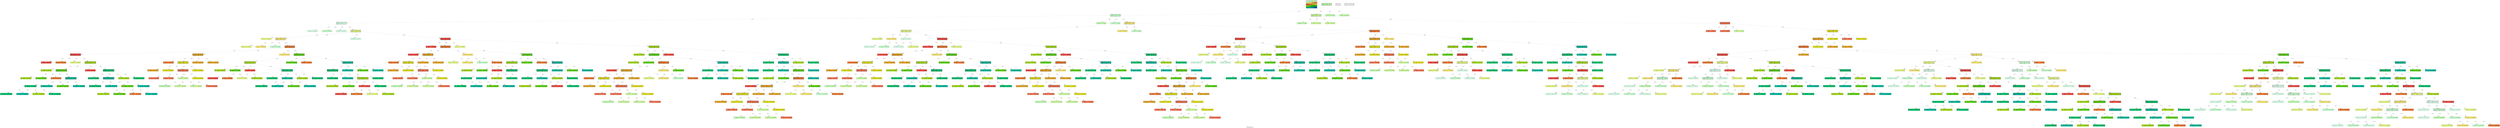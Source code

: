 digraph BlockedMaze { label="BlockedMaze-v0" nodesep=1 ranksep="1.2" node [shape=record penwidth=2] edge [arrowsize=0.7] 
subgraph MAP {label=Map;map [shape=plaintext label=<<table border="1" cellpadding="5" cellspacing="0" cellborder="1"><tr><td bgcolor="0.39803922 0.15947579 0.99679532 1.        ">C:0</td><td bgcolor="0.35098039 0.23194764 0.99315867 1.        ">C:1</td><td bgcolor="0.29607843 0.31486959 0.98720184 1.        ">S:2</td><td bgcolor="0.24901961 0.38410575 0.98063477 1.        ">C:3</td></tr><tr><td bgcolor="0.19411765 0.46220388 0.97128103 1.        ">C:4</td><td bgcolor="0.14705882 0.52643216 0.96182564 1.        ">C:5</td><td bgcolor="0.09215686 0.59770746 0.94913494 1.        ">W:6</td><td bgcolor="0.0372549  0.66454018 0.93467977 1.        ">C:7</td></tr><tr><td bgcolor="0.00980392 0.71791192 0.92090552 1.        ">C:8</td><td bgcolor="0.06470588 0.77520398 0.9032472  1.        ">C:9</td><td bgcolor="0.11176471 0.81974048 0.88677369 1.        ">C:10</td><td bgcolor="0.16666667 0.8660254  0.8660254  1.        ">C:11</td></tr><tr><td bgcolor="0.21372549 0.9005867  0.84695821 1.        ">C:12</td><td bgcolor="0.26862745 0.93467977 0.82325295 1.        ">C:13</td><td bgcolor="0.32352941 0.96182564 0.79801723 1.        ">W:14</td><td bgcolor="0.37058824 0.97940977 0.77520398 1.        ">W:15</td></tr><tr><td bgcolor="0.4254902  0.99315867 0.74725253 1.        ">C:16</td><td bgcolor="0.47254902 0.99907048 0.72218645 1.        ">C:17</td><td bgcolor="0.52745098 0.99907048 0.69169844 1.        ">W:18</td><td bgcolor="0.5745098  0.99315867 0.66454018 1.        ">G:19</td></tr></table>>]} 
"0_2" [label="<f0>2 |<f1> cost: 0 |<f2> f: 5 (0+5)", style=filled color=grey fillcolor="0.29607843 0.31486959 0.98720184 1.        "];  
"0_2" [label="<f0>2 |<f1> cost: 0 |<f2> f: 5 (0+5)", style=filled color=black fillcolor="0.29607843 0.31486959 0.98720184 1.        "];  "0_2.1-0" [label="<f0>1 |<f1> cost: 1 |<f2> f: 7 (1+6)", style=filled color=grey fillcolor="0.35098039 0.23194764 0.99315867 1.        "];   "0_2" -> "0_2.1-0" [label="(L,1)" headlabel=" 1 " style="" color=grey ];  "0_fr" [label="Fringe: []" shape=box];
"0_2.3-1" [label="<f0>3 |<f1> cost: 1 |<f2> f: 5 (1+4)", style=filled color=grey fillcolor="0.24901961 0.38410575 0.98063477 1.        "];   "0_2" -> "0_2.3-1" [label="(R,1)" headlabel=" 2 " style="" color=grey ];  "0_fr" [label="Fringe: ['1']" shape=box];
"0_2.2-2" [label="<f0>2 |<f1> cost: 1 |<f2> f: 6 (1+5)", style=filled color=grey fillcolor="0.29607843 0.31486959 0.98720184 1.        "];   "0_2" -> "0_2.2-2" [label="(U,1)" headlabel=" 4 " style="dashed" color=grey ];  "0_fr" [label="Fringe: ['1', '3']" shape=box];
"0_2.2-3" [label="<f0>2 |<f1> cost: 1 |<f2> f: 6 (1+5)", style=filled color=grey fillcolor="0.29607843 0.31486959 0.98720184 1.        "];   "0_2" -> "0_2.2-3" [label="(D,1)" headlabel=" 5 " style="dashed" color=grey ];  "0_fr" [label="Fringe: ['1', '3']" shape=box];
"0_2.3.2-0" [label="<f0>2 |<f1> cost: 2 |<f2> f: 7 (2+5)", style=filled color=grey fillcolor="0.29607843 0.31486959 0.98720184 1.        "];   "0_2.3-1" -> "0_2.3.2-0" [label="(L,1)" headlabel=" 6 " style="dashed" color=grey ];  "0_fr" [label="Fringe: ['1']" shape=box];
"0_2.3.3-1" [label="<f0>3 |<f1> cost: 2 |<f2> f: 6 (2+4)", style=filled color=grey fillcolor="0.24901961 0.38410575 0.98063477 1.        "];   "0_2.3-1" -> "0_2.3.3-1" [label="(R,1)" headlabel=" 7 " style="dashed" color=grey ];  "0_fr" [label="Fringe: ['1']" shape=box];
"0_2.3.3-2" [label="<f0>3 |<f1> cost: 2 |<f2> f: 6 (2+4)", style=filled color=grey fillcolor="0.24901961 0.38410575 0.98063477 1.        "];   "0_2.3-1" -> "0_2.3.3-2" [label="(U,1)" headlabel=" 8 " style="dashed" color=grey ];  "0_fr" [label="Fringe: ['1']" shape=box];
"0_2.3-1" [label="<f0>3 |<f1> cost: 1 |<f2> f: 5 (1+4)", style=filled color=black fillcolor="0.24901961 0.38410575 0.98063477 1.        "];  "0_2.3.7-3" [label="<f0>7 |<f1> cost: 2 |<f2> f: 5 (2+3)", style=filled color=grey fillcolor="0.0372549  0.66454018 0.93467977 1.        "];   "0_2.3-1" -> "0_2.3.7-3" [label="(D,1)" headlabel=" 8 " style="" color=grey ];  "0_fr" [label="Fringe: ['1']" shape=box];
"0_2.3.7.7-0" [label="<f0>7 |<f1> cost: 3 |<f2> f: 6 (3+3)", style=filled color=grey fillcolor="0.0372549  0.66454018 0.93467977 1.        "];   "0_2.3.7-3" -> "0_2.3.7.7-0" [label="(L,1)" headlabel=" 10 " style="dashed" color=grey ];  "0_fr" [label="Fringe: ['1']" shape=box];
"0_2.3.7.7-1" [label="<f0>7 |<f1> cost: 3 |<f2> f: 6 (3+3)", style=filled color=grey fillcolor="0.0372549  0.66454018 0.93467977 1.        "];   "0_2.3.7-3" -> "0_2.3.7.7-1" [label="(R,1)" headlabel=" 11 " style="dashed" color=grey ];  "0_fr" [label="Fringe: ['1']" shape=box];
"0_2.3.7.3-2" [label="<f0>3 |<f1> cost: 3 |<f2> f: 7 (3+4)", style=filled color=grey fillcolor="0.24901961 0.38410575 0.98063477 1.        "];   "0_2.3.7-3" -> "0_2.3.7.3-2" [label="(U,1)" headlabel=" 12 " style="dashed" color=grey ];  "0_fr" [label="Fringe: ['1']" shape=box];
"0_2.3.7-3" [label="<f0>7 |<f1> cost: 2 |<f2> f: 5 (2+3)", style=filled color=black fillcolor="0.0372549  0.66454018 0.93467977 1.        "];  "0_2.3.7.11-3" [label="<f0>11 |<f1> cost: 3 |<f2> f: 5 (3+2)", style=filled color=grey fillcolor="0.16666667 0.8660254  0.8660254  1.        "];   "0_2.3.7-3" -> "0_2.3.7.11-3" [label="(D,1)" headlabel=" 12 " style="" color=grey ];  "0_fr" [label="Fringe: ['1']" shape=box];
"0_2.3.7.11-3" [label="<f0>11 |<f1> cost: 3 |<f2> f: 5 (3+2)", style=filled color=black fillcolor="0.16666667 0.8660254  0.8660254  1.        "];  "0_2.3.7.11.10-0" [label="<f0>10 |<f1> cost: 4 |<f2> f: 7 (4+3)", style=filled color=grey fillcolor="0.11176471 0.81974048 0.88677369 1.        "];   "0_2.3.7.11-3" -> "0_2.3.7.11.10-0" [label="(L,1)" headlabel=" 13 " style="" color=grey ];  "0_fr" [label="Fringe: ['1']" shape=box];
"0_2.3.7.11.11-1" [label="<f0>11 |<f1> cost: 4 |<f2> f: 6 (4+2)", style=filled color=grey fillcolor="0.16666667 0.8660254  0.8660254  1.        "];   "0_2.3.7.11-3" -> "0_2.3.7.11.11-1" [label="(R,1)" headlabel=" 15 " style="dashed" color=grey ];  "0_fr" [label="Fringe: ['1', '10']" shape=box];
"0_2.3.7.11.7-2" [label="<f0>7 |<f1> cost: 4 |<f2> f: 7 (4+3)", style=filled color=grey fillcolor="0.0372549  0.66454018 0.93467977 1.        "];   "0_2.3.7.11-3" -> "0_2.3.7.11.7-2" [label="(U,1)" headlabel=" 16 " style="dashed" color=grey ];  "0_fr" [label="Fringe: ['1', '10']" shape=box];
"0_2.3.7.11.11-3" [label="<f0>11 |<f1> cost: 4 |<f2> f: 6 (4+2)", style=filled color=grey fillcolor="0.16666667 0.8660254  0.8660254  1.        "];   "0_2.3.7.11-3" -> "0_2.3.7.11.11-3" [label="(D,1)" headlabel=" 17 " style="dashed" color=grey ];  "0_fr" [label="Fringe: ['1', '10']" shape=box];
"0_2.1-0" [label="<f0>1 |<f1> cost: 1 |<f2> f: 7 (1+6)", style=filled color=black fillcolor="0.35098039 0.23194764 0.99315867 1.        "];  "0_2.1.0-0" [label="<f0>0 |<f1> cost: 2 |<f2> f: 9 (2+7)", style=filled color=grey fillcolor="0.39803922 0.15947579 0.99679532 1.        "];   "0_2.1-0" -> "0_2.1.0-0" [label="(L,1)" headlabel=" 17 " style="" color=grey ];  "0_fr" [label="Fringe: ['10']" shape=box];
"0_2.1.2-1" [label="<f0>2 |<f1> cost: 2 |<f2> f: 7 (2+5)", style=filled color=grey fillcolor="0.29607843 0.31486959 0.98720184 1.        "];   "0_2.1-0" -> "0_2.1.2-1" [label="(R,1)" headlabel=" 19 " style="dashed" color=grey ];  "0_fr" [label="Fringe: ['10', '0']" shape=box];
"0_2.1.1-2" [label="<f0>1 |<f1> cost: 2 |<f2> f: 8 (2+6)", style=filled color=grey fillcolor="0.35098039 0.23194764 0.99315867 1.        "];   "0_2.1-0" -> "0_2.1.1-2" [label="(U,1)" headlabel=" 20 " style="dashed" color=grey ];  "0_fr" [label="Fringe: ['10', '0']" shape=box];
"0_2.1.5-3" [label="<f0>5 |<f1> cost: 2 |<f2> f: 7 (2+5)", style=filled color=grey fillcolor="0.14705882 0.52643216 0.96182564 1.        "];   "0_2.1-0" -> "0_2.1.5-3" [label="(D,1)" headlabel=" 20 " style="" color=grey ];  "0_fr" [label="Fringe: ['10', '0']" shape=box];
"0_2.3.7.11.10-0" [label="<f0>10 |<f1> cost: 4 |<f2> f: 7 (4+3)", style=filled color=black fillcolor="0.11176471 0.81974048 0.88677369 1.        "];  "0_2.3.7.11.10.9-0" [label="<f0>9 |<f1> cost: 5 |<f2> f: 9 (5+4)", style=filled color=grey fillcolor="0.06470588 0.77520398 0.9032472  1.        "];   "0_2.3.7.11.10-0" -> "0_2.3.7.11.10.9-0" [label="(L,1)" headlabel=" 21 " style="" color=grey ];  "0_fr" [label="Fringe: ['0', '5']" shape=box];
"0_2.3.7.11.10.11-1" [label="<f0>11 |<f1> cost: 5 |<f2> f: 7 (5+2)", style=filled color=grey fillcolor="0.16666667 0.8660254  0.8660254  1.        "];   "0_2.3.7.11.10-0" -> "0_2.3.7.11.10.11-1" [label="(R,1)" headlabel=" 23 " style="dashed" color=grey ];  "0_fr" [label="Fringe: ['0', '5', '9']" shape=box];
"0_2.3.7.11.10.10-2" [label="<f0>10 |<f1> cost: 5 |<f2> f: 8 (5+3)", style=filled color=grey fillcolor="0.11176471 0.81974048 0.88677369 1.        "];   "0_2.3.7.11.10-0" -> "0_2.3.7.11.10.10-2" [label="(U,1)" headlabel=" 24 " style="dashed" color=grey ];  "0_fr" [label="Fringe: ['0', '5', '9']" shape=box];
"0_2.3.7.11.10.10-3" [label="<f0>10 |<f1> cost: 5 |<f2> f: 8 (5+3)", style=filled color=grey fillcolor="0.11176471 0.81974048 0.88677369 1.        "];   "0_2.3.7.11.10-0" -> "0_2.3.7.11.10.10-3" [label="(D,1)" headlabel=" 25 " style="dashed" color=grey ];  "0_fr" [label="Fringe: ['0', '5', '9']" shape=box];
"0_2.1.5-3" [label="<f0>5 |<f1> cost: 2 |<f2> f: 7 (2+5)", style=filled color=black fillcolor="0.14705882 0.52643216 0.96182564 1.        "];  "0_2.1.5.4-0" [label="<f0>4 |<f1> cost: 3 |<f2> f: 9 (3+6)", style=filled color=grey fillcolor="0.19411765 0.46220388 0.97128103 1.        "];   "0_2.1.5-3" -> "0_2.1.5.4-0" [label="(L,1)" headlabel=" 25 " style="" color=grey ];  "0_fr" [label="Fringe: ['0', '9']" shape=box];
"0_2.1.5.5-1" [label="<f0>5 |<f1> cost: 3 |<f2> f: 8 (3+5)", style=filled color=grey fillcolor="0.14705882 0.52643216 0.96182564 1.        "];   "0_2.1.5-3" -> "0_2.1.5.5-1" [label="(R,1)" headlabel=" 27 " style="dashed" color=grey ];  "0_fr" [label="Fringe: ['0', '9', '4']" shape=box];
"0_2.1.5.1-2" [label="<f0>1 |<f1> cost: 3 |<f2> f: 9 (3+6)", style=filled color=grey fillcolor="0.35098039 0.23194764 0.99315867 1.        "];   "0_2.1.5-3" -> "0_2.1.5.1-2" [label="(U,1)" headlabel=" 28 " style="dashed" color=grey ];  "0_fr" [label="Fringe: ['0', '9', '4']" shape=box];
"0_2.1.5.9-3" [label="<f0>9 |<f1> cost: 3 |<f2> f: 7 (3+4)", style=filled color=grey fillcolor="0.06470588 0.77520398 0.9032472  1.        "];   "0_2.1.5-3" -> "0_2.1.5.9-3" [label="(D,1)" headlabel=" 28 " style="" color=grey ];  "0_fr" [label="Fringe: ['0', '9', '4']" shape=box];
"0_2.1.5.9-3" [label="<f0>9 |<f1> cost: 3 |<f2> f: 7 (3+4)", style=filled color=black fillcolor="0.06470588 0.77520398 0.9032472  1.        "];  "0_2.1.5.9.8-0" [label="<f0>8 |<f1> cost: 4 |<f2> f: 9 (4+5)", style=filled color=grey fillcolor="0.00980392 0.71791192 0.92090552 1.        "];   "0_2.1.5.9-3" -> "0_2.1.5.9.8-0" [label="(L,1)" headlabel=" 29 " style="" color=grey ];  "0_fr" [label="Fringe: ['0', '4']" shape=box];
"0_2.1.5.9.10-1" [label="<f0>10 |<f1> cost: 4 |<f2> f: 7 (4+3)", style=filled color=grey fillcolor="0.11176471 0.81974048 0.88677369 1.        "];   "0_2.1.5.9-3" -> "0_2.1.5.9.10-1" [label="(R,1)" headlabel=" 30 " style="" color=grey ];  "0_fr" [label="Fringe: ['0', '4', '8']" shape=box];
"0_2.1.5.9.5-2" [label="<f0>5 |<f1> cost: 4 |<f2> f: 9 (4+5)", style=filled color=grey fillcolor="0.14705882 0.52643216 0.96182564 1.        "];   "0_2.1.5.9-3" -> "0_2.1.5.9.5-2" [label="(U,1)" headlabel=" 32 " style="dashed" color=grey ];  "0_fr" [label="Fringe: ['0', '4', '8', '10']" shape=box];
"0_2.1.5.9.13-3" [label="<f0>13 |<f1> cost: 4 |<f2> f: 7 (4+3)", style=filled color=grey fillcolor="0.26862745 0.93467977 0.82325295 1.        "];   "0_2.1.5.9-3" -> "0_2.1.5.9.13-3" [label="(D,1)" headlabel=" 32 " style="" color=grey ];  "0_fr" [label="Fringe: ['0', '4', '8', '10']" shape=box];
"0_2.1.5.9.10.9-0" [label="<f0>9 |<f1> cost: 5 |<f2> f: 9 (5+4)", style=filled color=grey fillcolor="0.06470588 0.77520398 0.9032472  1.        "];   "0_2.1.5.9.10-1" -> "0_2.1.5.9.10.9-0" [label="(L,1)" headlabel=" 34 " style="dashed" color=grey ];  "0_fr" [label="Fringe: ['0', '4', '8', '13']" shape=box];
"0_2.1.5.9.10-1" [label="<f0>10 |<f1> cost: 4 |<f2> f: 7 (4+3)", style=filled color=black fillcolor="0.11176471 0.81974048 0.88677369 1.        "];  "0_2.1.5.9.10.11-1" [label="<f0>11 |<f1> cost: 5 |<f2> f: 7 (5+2)", style=filled color=grey fillcolor="0.16666667 0.8660254  0.8660254  1.        "];   "0_2.1.5.9.10-1" -> "0_2.1.5.9.10.11-1" [label="(R,1)" headlabel=" 34 " style="" color=grey ];  "0_fr" [label="Fringe: ['0', '4', '8', '13']" shape=box];
"0_2.1.5.9.10.10-2" [label="<f0>10 |<f1> cost: 5 |<f2> f: 8 (5+3)", style=filled color=grey fillcolor="0.11176471 0.81974048 0.88677369 1.        "];   "0_2.1.5.9.10-1" -> "0_2.1.5.9.10.10-2" [label="(U,1)" headlabel=" 36 " style="dashed" color=grey ];  "0_fr" [label="Fringe: ['0', '4', '8', '13', '11']" shape=box];
"0_2.1.5.9.10.10-3" [label="<f0>10 |<f1> cost: 5 |<f2> f: 8 (5+3)", style=filled color=grey fillcolor="0.11176471 0.81974048 0.88677369 1.        "];   "0_2.1.5.9.10-1" -> "0_2.1.5.9.10.10-3" [label="(D,1)" headlabel=" 37 " style="dashed" color=grey ];  "0_fr" [label="Fringe: ['0', '4', '8', '13', '11']" shape=box];
"0_2.1.5.9.13-3" [label="<f0>13 |<f1> cost: 4 |<f2> f: 7 (4+3)", style=filled color=black fillcolor="0.26862745 0.93467977 0.82325295 1.        "];  "0_2.1.5.9.13.12-0" [label="<f0>12 |<f1> cost: 5 |<f2> f: 9 (5+4)", style=filled color=grey fillcolor="0.21372549 0.9005867  0.84695821 1.        "];   "0_2.1.5.9.13-3" -> "0_2.1.5.9.13.12-0" [label="(L,1)" headlabel=" 37 " style="" color=grey ];  "0_fr" [label="Fringe: ['0', '4', '8', '11']" shape=box];
"0_2.1.5.9.13.13-1" [label="<f0>13 |<f1> cost: 5 |<f2> f: 8 (5+3)", style=filled color=grey fillcolor="0.26862745 0.93467977 0.82325295 1.        "];   "0_2.1.5.9.13-3" -> "0_2.1.5.9.13.13-1" [label="(R,1)" headlabel=" 39 " style="dashed" color=grey ];  "0_fr" [label="Fringe: ['0', '4', '8', '11', '12']" shape=box];
"0_2.1.5.9.13.9-2" [label="<f0>9 |<f1> cost: 5 |<f2> f: 9 (5+4)", style=filled color=grey fillcolor="0.06470588 0.77520398 0.9032472  1.        "];   "0_2.1.5.9.13-3" -> "0_2.1.5.9.13.9-2" [label="(U,1)" headlabel=" 40 " style="dashed" color=grey ];  "0_fr" [label="Fringe: ['0', '4', '8', '11', '12']" shape=box];
"0_2.1.5.9.13.17-3" [label="<f0>17 |<f1> cost: 5 |<f2> f: 7 (5+2)", style=filled color=grey fillcolor="0.47254902 0.99907048 0.72218645 1.        "];   "0_2.1.5.9.13-3" -> "0_2.1.5.9.13.17-3" [label="(D,1)" headlabel=" 40 " style="" color=grey ];  "0_fr" [label="Fringe: ['0', '4', '8', '11', '12']" shape=box];
"0_2.1.5.9.10.11.10-0" [label="<f0>10 |<f1> cost: 6 |<f2> f: 9 (6+3)", style=filled color=grey fillcolor="0.11176471 0.81974048 0.88677369 1.        "];   "0_2.1.5.9.10.11-1" -> "0_2.1.5.9.10.11.10-0" [label="(L,1)" headlabel=" 42 " style="dashed" color=grey ];  "0_fr" [label="Fringe: ['0', '4', '8', '12', '17']" shape=box];
"0_2.1.5.9.10.11.11-1" [label="<f0>11 |<f1> cost: 6 |<f2> f: 8 (6+2)", style=filled color=grey fillcolor="0.16666667 0.8660254  0.8660254  1.        "];   "0_2.1.5.9.10.11-1" -> "0_2.1.5.9.10.11.11-1" [label="(R,1)" headlabel=" 43 " style="dashed" color=grey ];  "0_fr" [label="Fringe: ['0', '4', '8', '12', '17']" shape=box];
"0_2.1.5.9.10.11-1" [label="<f0>11 |<f1> cost: 5 |<f2> f: 7 (5+2)", style=filled color=black fillcolor="0.16666667 0.8660254  0.8660254  1.        "];  "0_2.1.5.9.10.11.7-2" [label="<f0>7 |<f1> cost: 6 |<f2> f: 9 (6+3)", style=filled color=grey fillcolor="0.0372549  0.66454018 0.93467977 1.        "];   "0_2.1.5.9.10.11-1" -> "0_2.1.5.9.10.11.7-2" [label="(U,1)" headlabel=" 43 " style="" color=grey ];  "0_fr" [label="Fringe: ['0', '4', '8', '12', '17']" shape=box];
"0_2.1.5.9.10.11.11-3" [label="<f0>11 |<f1> cost: 6 |<f2> f: 8 (6+2)", style=filled color=grey fillcolor="0.16666667 0.8660254  0.8660254  1.        "];   "0_2.1.5.9.10.11-1" -> "0_2.1.5.9.10.11.11-3" [label="(D,1)" headlabel=" 45 " style="dashed" color=grey ];  "0_fr" [label="Fringe: ['0', '4', '8', '12', '17', '7']" shape=box];
"0_2.1.5.9.13.17-3" [label="<f0>17 |<f1> cost: 5 |<f2> f: 7 (5+2)", style=filled color=black fillcolor="0.47254902 0.99907048 0.72218645 1.        "];  "0_2.1.5.9.13.17.16-0" [label="<f0>16 |<f1> cost: 6 |<f2> f: 9 (6+3)", style=filled color=grey fillcolor="0.4254902  0.99315867 0.74725253 1.        "];   "0_2.1.5.9.13.17-3" -> "0_2.1.5.9.13.17.16-0" [label="(L,1)" headlabel=" 45 " style="" color=grey ];  "0_fr" [label="Fringe: ['0', '4', '8', '12', '7']" shape=box];
"0_2.1.5.9.13.17.17-1" [label="<f0>17 |<f1> cost: 6 |<f2> f: 8 (6+2)", style=filled color=grey fillcolor="0.47254902 0.99907048 0.72218645 1.        "];   "0_2.1.5.9.13.17-3" -> "0_2.1.5.9.13.17.17-1" [label="(R,1)" headlabel=" 47 " style="dashed" color=grey ];  "0_fr" [label="Fringe: ['0', '4', '8', '12', '7', '16']" shape=box];
"0_2.1.5.9.13.17.13-2" [label="<f0>13 |<f1> cost: 6 |<f2> f: 9 (6+3)", style=filled color=grey fillcolor="0.26862745 0.93467977 0.82325295 1.        "];   "0_2.1.5.9.13.17-3" -> "0_2.1.5.9.13.17.13-2" [label="(U,1)" headlabel=" 48 " style="dashed" color=grey ];  "0_fr" [label="Fringe: ['0', '4', '8', '12', '7', '16']" shape=box];
"0_2.1.5.9.13.17.17-3" [label="<f0>17 |<f1> cost: 6 |<f2> f: 8 (6+2)", style=filled color=grey fillcolor="0.47254902 0.99907048 0.72218645 1.        "];   "0_2.1.5.9.13.17-3" -> "0_2.1.5.9.13.17.17-3" [label="(D,1)" headlabel=" 49 " style="dashed" color=grey ];  "0_fr" [label="Fringe: ['0', '4', '8', '12', '7', '16']" shape=box];
"0_2.1.5.9.13.12.12-0" [label="<f0>12 |<f1> cost: 6 |<f2> f: 10 (6+4)", style=filled color=grey fillcolor="0.21372549 0.9005867  0.84695821 1.        "];   "0_2.1.5.9.13.12-0" -> "0_2.1.5.9.13.12.12-0" [label="(L,1)" headlabel=" 50 " style="dashed" color=grey ];  "0_fr" [label="Fringe: ['0', '4', '8', '7', '16']" shape=box];
"0_2.1.5.9.13.12.13-1" [label="<f0>13 |<f1> cost: 6 |<f2> f: 9 (6+3)", style=filled color=grey fillcolor="0.26862745 0.93467977 0.82325295 1.        "];   "0_2.1.5.9.13.12-0" -> "0_2.1.5.9.13.12.13-1" [label="(R,1)" headlabel=" 51 " style="dashed" color=grey ];  "0_fr" [label="Fringe: ['0', '4', '8', '7', '16']" shape=box];
"0_2.1.5.9.13.12-0" [label="<f0>12 |<f1> cost: 5 |<f2> f: 9 (5+4)", style=filled color=black fillcolor="0.21372549 0.9005867  0.84695821 1.        "];  "0_2.1.5.9.13.12.8-2" [label="<f0>8 |<f1> cost: 6 |<f2> f: 11 (6+5)", style=filled color=grey fillcolor="0.00980392 0.71791192 0.92090552 1.        "];   "0_2.1.5.9.13.12-0" -> "0_2.1.5.9.13.12.8-2" [label="(U,1)" headlabel=" 51 " style="" color=grey ];  "0_fr" [label="Fringe: ['0', '4', '8', '7', '16']" shape=box];
"0_2.1.5.9.13.12.16-3" [label="<f0>16 |<f1> cost: 6 |<f2> f: 9 (6+3)", style=filled color=grey fillcolor="0.4254902  0.99315867 0.74725253 1.        "];   "0_2.1.5.9.13.12-0" -> "0_2.1.5.9.13.12.16-3" [label="(D,1)" headlabel=" 52 " style="" color=grey ];  "0_fr" [label="Fringe: ['0', '4', '8', '7', '16']" shape=box];
"0_2.3.7.11.10.9-0" [label="<f0>9 |<f1> cost: 5 |<f2> f: 9 (5+4)", style=filled color=black fillcolor="0.06470588 0.77520398 0.9032472  1.        "];  "0_2.3.7.11.10.9.8-0" [label="<f0>8 |<f1> cost: 6 |<f2> f: 11 (6+5)", style=filled color=grey fillcolor="0.00980392 0.71791192 0.92090552 1.        "];   "0_2.3.7.11.10.9-0" -> "0_2.3.7.11.10.9.8-0" [label="(L,1)" headlabel=" 53 " style="" color=grey ];  "0_fr" [label="Fringe: ['0', '4', '8', '7', '16']" shape=box];
"0_2.3.7.11.10.9.10-1" [label="<f0>10 |<f1> cost: 6 |<f2> f: 9 (6+3)", style=filled color=grey fillcolor="0.11176471 0.81974048 0.88677369 1.        "];   "0_2.3.7.11.10.9-0" -> "0_2.3.7.11.10.9.10-1" [label="(R,1)" headlabel=" 55 " style="dashed" color=grey ];  "0_fr" [label="Fringe: ['0', '4', '8', '7', '16']" shape=box];
"0_2.3.7.11.10.9.5-2" [label="<f0>5 |<f1> cost: 6 |<f2> f: 11 (6+5)", style=filled color=grey fillcolor="0.14705882 0.52643216 0.96182564 1.        "];   "0_2.3.7.11.10.9-0" -> "0_2.3.7.11.10.9.5-2" [label="(U,1)" headlabel=" 55 " style="" color=grey ];  "0_fr" [label="Fringe: ['0', '4', '8', '7', '16']" shape=box];
"0_2.3.7.11.10.9.13-3" [label="<f0>13 |<f1> cost: 6 |<f2> f: 9 (6+3)", style=filled color=grey fillcolor="0.26862745 0.93467977 0.82325295 1.        "];   "0_2.3.7.11.10.9-0" -> "0_2.3.7.11.10.9.13-3" [label="(D,1)" headlabel=" 56 " style="" color=grey ];  "0_fr" [label="Fringe: ['0', '4', '8', '7', '16', '5']" shape=box];
"0_2.1.5.9.10.11.7.7-0" [label="<f0>7 |<f1> cost: 7 |<f2> f: 10 (7+3)", style=filled color=grey fillcolor="0.0372549  0.66454018 0.93467977 1.        "];   "0_2.1.5.9.10.11.7-2" -> "0_2.1.5.9.10.11.7.7-0" [label="(L,1)" headlabel=" 58 " style="dashed" color=grey ];  "0_fr" [label="Fringe: ['0', '4', '8', '16', '5', '13']" shape=box];
"0_2.1.5.9.10.11.7.7-1" [label="<f0>7 |<f1> cost: 7 |<f2> f: 10 (7+3)", style=filled color=grey fillcolor="0.0372549  0.66454018 0.93467977 1.        "];   "0_2.1.5.9.10.11.7-2" -> "0_2.1.5.9.10.11.7.7-1" [label="(R,1)" headlabel=" 59 " style="dashed" color=grey ];  "0_fr" [label="Fringe: ['0', '4', '8', '16', '5', '13']" shape=box];
"0_2.1.5.9.10.11.7-2" [label="<f0>7 |<f1> cost: 6 |<f2> f: 9 (6+3)", style=filled color=black fillcolor="0.0372549  0.66454018 0.93467977 1.        "];  "0_2.1.5.9.10.11.7.3-2" [label="<f0>3 |<f1> cost: 7 |<f2> f: 11 (7+4)", style=filled color=grey fillcolor="0.24901961 0.38410575 0.98063477 1.        "];   "0_2.1.5.9.10.11.7-2" -> "0_2.1.5.9.10.11.7.3-2" [label="(U,1)" headlabel=" 59 " style="" color=grey ];  "0_fr" [label="Fringe: ['0', '4', '8', '16', '5', '13']" shape=box];
"0_2.1.5.9.10.11.7.11-3" [label="<f0>11 |<f1> cost: 7 |<f2> f: 9 (7+2)", style=filled color=grey fillcolor="0.16666667 0.8660254  0.8660254  1.        "];   "0_2.1.5.9.10.11.7-2" -> "0_2.1.5.9.10.11.7.11-3" [label="(D,1)" headlabel=" 61 " style="dashed" color=grey ];  "0_fr" [label="Fringe: ['0', '4', '8', '16', '5', '13', '3']" shape=box];
"0_2.1.5.9.13.17.16.16-0" [label="<f0>16 |<f1> cost: 7 |<f2> f: 10 (7+3)", style=filled color=grey fillcolor="0.4254902  0.99315867 0.74725253 1.        "];   "0_2.1.5.9.13.17.16-0" -> "0_2.1.5.9.13.17.16.16-0" [label="(L,1)" headlabel=" 62 " style="dashed" color=grey ];  "0_fr" [label="Fringe: ['0', '4', '8', '5', '13', '3']" shape=box];
"0_2.1.5.9.13.17.16.17-1" [label="<f0>17 |<f1> cost: 7 |<f2> f: 9 (7+2)", style=filled color=grey fillcolor="0.47254902 0.99907048 0.72218645 1.        "];   "0_2.1.5.9.13.17.16-0" -> "0_2.1.5.9.13.17.16.17-1" [label="(R,1)" headlabel=" 63 " style="dashed" color=grey ];  "0_fr" [label="Fringe: ['0', '4', '8', '5', '13', '3']" shape=box];
"0_2.1.5.9.13.17.16-0" [label="<f0>16 |<f1> cost: 6 |<f2> f: 9 (6+3)", style=filled color=black fillcolor="0.4254902  0.99315867 0.74725253 1.        "];  "0_2.1.5.9.13.17.16.12-2" [label="<f0>12 |<f1> cost: 7 |<f2> f: 11 (7+4)", style=filled color=grey fillcolor="0.21372549 0.9005867  0.84695821 1.        "];   "0_2.1.5.9.13.17.16-0" -> "0_2.1.5.9.13.17.16.12-2" [label="(U,1)" headlabel=" 63 " style="" color=grey ];  "0_fr" [label="Fringe: ['0', '4', '8', '5', '13', '3']" shape=box];
"0_2.1.5.9.13.17.16.16-3" [label="<f0>16 |<f1> cost: 7 |<f2> f: 10 (7+3)", style=filled color=grey fillcolor="0.4254902  0.99315867 0.74725253 1.        "];   "0_2.1.5.9.13.17.16-0" -> "0_2.1.5.9.13.17.16.16-3" [label="(D,1)" headlabel=" 65 " style="dashed" color=grey ];  "0_fr" [label="Fringe: ['0', '4', '8', '5', '13', '3', '12']" shape=box];
"0_2.1.5.9.13.12.16.16-0" [label="<f0>16 |<f1> cost: 7 |<f2> f: 10 (7+3)", style=filled color=grey fillcolor="0.4254902  0.99315867 0.74725253 1.        "];   "0_2.1.5.9.13.12.16-3" -> "0_2.1.5.9.13.12.16.16-0" [label="(L,1)" headlabel=" 66 " style="dashed" color=grey ];  "0_fr" [label="Fringe: ['0', '4', '8', '5', '13', '3', '12']" shape=box];
"0_2.1.5.9.13.12.16-3" [label="<f0>16 |<f1> cost: 6 |<f2> f: 9 (6+3)", style=filled color=black fillcolor="0.4254902  0.99315867 0.74725253 1.        "];  "0_2.1.5.9.13.12.16.17-1" [label="<f0>17 |<f1> cost: 7 |<f2> f: 9 (7+2)", style=filled color=grey fillcolor="0.47254902 0.99907048 0.72218645 1.        "];   "0_2.1.5.9.13.12.16-3" -> "0_2.1.5.9.13.12.16.17-1" [label="(R,1)" headlabel=" 66 " style="" color=grey ];  "0_fr" [label="Fringe: ['0', '4', '8', '5', '13', '3', '12']" shape=box];
"0_2.1.5.9.13.12.16.12-2" [label="<f0>12 |<f1> cost: 7 |<f2> f: 11 (7+4)", style=filled color=grey fillcolor="0.21372549 0.9005867  0.84695821 1.        "];   "0_2.1.5.9.13.12.16-3" -> "0_2.1.5.9.13.12.16.12-2" [label="(U,1)" headlabel=" 68 " style="dashed" color=grey ];  "0_fr" [label="Fringe: ['0', '4', '8', '5', '13', '3', '12', '17']" shape=box];
"0_2.1.5.9.13.12.16.16-3" [label="<f0>16 |<f1> cost: 7 |<f2> f: 10 (7+3)", style=filled color=grey fillcolor="0.4254902  0.99315867 0.74725253 1.        "];   "0_2.1.5.9.13.12.16-3" -> "0_2.1.5.9.13.12.16.16-3" [label="(D,1)" headlabel=" 69 " style="dashed" color=grey ];  "0_fr" [label="Fringe: ['0', '4', '8', '5', '13', '3', '12', '17']" shape=box];
"0_2.3.7.11.10.9.13-3" [label="<f0>13 |<f1> cost: 6 |<f2> f: 9 (6+3)", style=filled color=black fillcolor="0.26862745 0.93467977 0.82325295 1.        "];  "0_2.3.7.11.10.9.13.12-0" [label="<f0>12 |<f1> cost: 7 |<f2> f: 11 (7+4)", style=filled color=grey fillcolor="0.21372549 0.9005867  0.84695821 1.        "];   "0_2.3.7.11.10.9.13-3" -> "0_2.3.7.11.10.9.13.12-0" [label="(L,1)" headlabel=" 69 " style="" color=grey ];  "0_fr" [label="Fringe: ['0', '4', '8', '5', '3', '12', '17']" shape=box];
"0_2.3.7.11.10.9.13.13-1" [label="<f0>13 |<f1> cost: 7 |<f2> f: 10 (7+3)", style=filled color=grey fillcolor="0.26862745 0.93467977 0.82325295 1.        "];   "0_2.3.7.11.10.9.13-3" -> "0_2.3.7.11.10.9.13.13-1" [label="(R,1)" headlabel=" 71 " style="dashed" color=grey ];  "0_fr" [label="Fringe: ['0', '4', '8', '5', '3', '12', '17']" shape=box];
"0_2.3.7.11.10.9.13.9-2" [label="<f0>9 |<f1> cost: 7 |<f2> f: 11 (7+4)", style=filled color=grey fillcolor="0.06470588 0.77520398 0.9032472  1.        "];   "0_2.3.7.11.10.9.13-3" -> "0_2.3.7.11.10.9.13.9-2" [label="(U,1)" headlabel=" 72 " style="dashed" color=grey ];  "0_fr" [label="Fringe: ['0', '4', '8', '5', '3', '12', '17']" shape=box];
"0_2.3.7.11.10.9.13.17-3" [label="<f0>17 |<f1> cost: 7 |<f2> f: 9 (7+2)", style=filled color=grey fillcolor="0.47254902 0.99907048 0.72218645 1.        "];   "0_2.3.7.11.10.9.13-3" -> "0_2.3.7.11.10.9.13.17-3" [label="(D,1)" headlabel=" 72 " style="" color=grey ];  "0_fr" [label="Fringe: ['0', '4', '8', '5', '3', '12', '17']" shape=box];
"0_2.1.5.4.4-0" [label="<f0>4 |<f1> cost: 4 |<f2> f: 10 (4+6)", style=filled color=grey fillcolor="0.19411765 0.46220388 0.97128103 1.        "];   "0_2.1.5.4-0" -> "0_2.1.5.4.4-0" [label="(L,1)" headlabel=" 74 " style="dashed" color=grey ];  "0_fr" [label="Fringe: ['0', '8', '5', '3', '12', '17']" shape=box];
"0_2.1.5.4.5-1" [label="<f0>5 |<f1> cost: 4 |<f2> f: 9 (4+5)", style=filled color=grey fillcolor="0.14705882 0.52643216 0.96182564 1.        "];   "0_2.1.5.4-0" -> "0_2.1.5.4.5-1" [label="(R,1)" headlabel=" 75 " style="dashed" color=grey ];  "0_fr" [label="Fringe: ['0', '8', '5', '3', '12', '17']" shape=box];
"0_2.1.5.4-0" [label="<f0>4 |<f1> cost: 3 |<f2> f: 9 (3+6)", style=filled color=black fillcolor="0.19411765 0.46220388 0.97128103 1.        "];  "0_2.1.5.4.0-2" [label="<f0>0 |<f1> cost: 4 |<f2> f: 11 (4+7)", style=filled color=grey fillcolor="0.39803922 0.15947579 0.99679532 1.        "];   "0_2.1.5.4-0" -> "0_2.1.5.4.0-2" [label="(U,1)" headlabel=" 75 " style="" color=grey ];  "0_fr" [label="Fringe: ['0', '8', '5', '3', '12', '17']" shape=box];
"0_2.1.5.4.8-3" [label="<f0>8 |<f1> cost: 4 |<f2> f: 9 (4+5)", style=filled color=grey fillcolor="0.00980392 0.71791192 0.92090552 1.        "];   "0_2.1.5.4-0" -> "0_2.1.5.4.8-3" [label="(D,1)" headlabel=" 76 " style="" color=grey ];  "0_fr" [label="Fringe: ['0', '8', '5', '3', '12', '17']" shape=box];
"0_2.1.0.0-0" [label="<f0>0 |<f1> cost: 3 |<f2> f: 10 (3+7)", style=filled color=grey fillcolor="0.39803922 0.15947579 0.99679532 1.        "];   "0_2.1.0-0" -> "0_2.1.0.0-0" [label="(L,1)" headlabel=" 78 " style="dashed" color=grey ];  "0_fr" [label="Fringe: ['8', '5', '3', '12', '17']" shape=box];
"0_2.1.0.1-1" [label="<f0>1 |<f1> cost: 3 |<f2> f: 9 (3+6)", style=filled color=grey fillcolor="0.35098039 0.23194764 0.99315867 1.        "];   "0_2.1.0-0" -> "0_2.1.0.1-1" [label="(R,1)" headlabel=" 79 " style="dashed" color=grey ];  "0_fr" [label="Fringe: ['8', '5', '3', '12', '17']" shape=box];
"0_2.1.0.0-2" [label="<f0>0 |<f1> cost: 3 |<f2> f: 10 (3+7)", style=filled color=grey fillcolor="0.39803922 0.15947579 0.99679532 1.        "];   "0_2.1.0-0" -> "0_2.1.0.0-2" [label="(U,1)" headlabel=" 80 " style="dashed" color=grey ];  "0_fr" [label="Fringe: ['8', '5', '3', '12', '17']" shape=box];
"0_2.1.0-0" [label="<f0>0 |<f1> cost: 2 |<f2> f: 9 (2+7)", style=filled color=black fillcolor="0.39803922 0.15947579 0.99679532 1.        "];  "0_2.1.0.4-3" [label="<f0>4 |<f1> cost: 3 |<f2> f: 9 (3+6)", style=filled color=grey fillcolor="0.19411765 0.46220388 0.97128103 1.        "];   "0_2.1.0-0" -> "0_2.1.0.4-3" [label="(D,1)" headlabel=" 80 " style="" color=grey ];  "0_fr" [label="Fringe: ['8', '5', '3', '12', '17']" shape=box];
"0_2.1.5.4.8.8-0" [label="<f0>8 |<f1> cost: 5 |<f2> f: 10 (5+5)", style=filled color=grey fillcolor="0.00980392 0.71791192 0.92090552 1.        "];   "0_2.1.5.4.8-3" -> "0_2.1.5.4.8.8-0" [label="(L,1)" headlabel=" 82 " style="dashed" color=grey ];  "0_fr" [label="Fringe: ['5', '3', '12', '17', '4']" shape=box];
"0_2.1.5.4.8-3" [label="<f0>8 |<f1> cost: 4 |<f2> f: 9 (4+5)", style=filled color=black fillcolor="0.00980392 0.71791192 0.92090552 1.        "];  "0_2.1.5.4.8.9-1" [label="<f0>9 |<f1> cost: 5 |<f2> f: 9 (5+4)", style=filled color=grey fillcolor="0.06470588 0.77520398 0.9032472  1.        "];   "0_2.1.5.4.8-3" -> "0_2.1.5.4.8.9-1" [label="(R,1)" headlabel=" 82 " style="" color=grey ];  "0_fr" [label="Fringe: ['5', '3', '12', '17', '4']" shape=box];
"0_2.1.5.4.8.4-2" [label="<f0>4 |<f1> cost: 5 |<f2> f: 11 (5+6)", style=filled color=grey fillcolor="0.19411765 0.46220388 0.97128103 1.        "];   "0_2.1.5.4.8-3" -> "0_2.1.5.4.8.4-2" [label="(U,1)" headlabel=" 84 " style="dashed" color=grey ];  "0_fr" [label="Fringe: ['5', '3', '12', '17', '4', '9']" shape=box];
"0_2.1.5.4.8.12-3" [label="<f0>12 |<f1> cost: 5 |<f2> f: 9 (5+4)", style=filled color=grey fillcolor="0.21372549 0.9005867  0.84695821 1.        "];   "0_2.1.5.4.8-3" -> "0_2.1.5.4.8.12-3" [label="(D,1)" headlabel=" 84 " style="" color=grey ];  "0_fr" [label="Fringe: ['5', '3', '12', '17', '4', '9']" shape=box];
"0_2.1.0.4.4-0" [label="<f0>4 |<f1> cost: 4 |<f2> f: 10 (4+6)", style=filled color=grey fillcolor="0.19411765 0.46220388 0.97128103 1.        "];   "0_2.1.0.4-3" -> "0_2.1.0.4.4-0" [label="(L,1)" headlabel=" 86 " style="dashed" color=grey ];  "0_fr" [label="Fringe: ['5', '3', '12', '17', '9']" shape=box];
"0_2.1.0.4-3" [label="<f0>4 |<f1> cost: 3 |<f2> f: 9 (3+6)", style=filled color=black fillcolor="0.19411765 0.46220388 0.97128103 1.        "];  "0_2.1.0.4.5-1" [label="<f0>5 |<f1> cost: 4 |<f2> f: 9 (4+5)", style=filled color=grey fillcolor="0.14705882 0.52643216 0.96182564 1.        "];   "0_2.1.0.4-3" -> "0_2.1.0.4.5-1" [label="(R,1)" headlabel=" 86 " style="" color=grey ];  "0_fr" [label="Fringe: ['5', '3', '12', '17', '9']" shape=box];
"0_2.1.0.4.0-2" [label="<f0>0 |<f1> cost: 4 |<f2> f: 11 (4+7)", style=filled color=grey fillcolor="0.39803922 0.15947579 0.99679532 1.        "];   "0_2.1.0.4-3" -> "0_2.1.0.4.0-2" [label="(U,1)" headlabel=" 88 " style="dashed" color=grey ];  "0_fr" [label="Fringe: ['5', '3', '12', '17', '9']" shape=box];
"0_2.1.0.4.8-3" [label="<f0>8 |<f1> cost: 4 |<f2> f: 9 (4+5)", style=filled color=grey fillcolor="0.00980392 0.71791192 0.92090552 1.        "];   "0_2.1.0.4-3" -> "0_2.1.0.4.8-3" [label="(D,1)" headlabel=" 88 " style="" color=grey ];  "0_fr" [label="Fringe: ['5', '3', '12', '17', '9']" shape=box];
"0_2.1.5.4.8.9.8-0" [label="<f0>8 |<f1> cost: 6 |<f2> f: 11 (6+5)", style=filled color=grey fillcolor="0.00980392 0.71791192 0.92090552 1.        "];   "0_2.1.5.4.8.9-1" -> "0_2.1.5.4.8.9.8-0" [label="(L,1)" headlabel=" 90 " style="dashed" color=grey ];  "0_fr" [label="Fringe: ['5', '3', '12', '17', '8']" shape=box];
"0_2.1.5.4.8.9-1" [label="<f0>9 |<f1> cost: 5 |<f2> f: 9 (5+4)", style=filled color=black fillcolor="0.06470588 0.77520398 0.9032472  1.        "];  "0_2.1.5.4.8.9.10-1" [label="<f0>10 |<f1> cost: 6 |<f2> f: 9 (6+3)", style=filled color=grey fillcolor="0.11176471 0.81974048 0.88677369 1.        "];   "0_2.1.5.4.8.9-1" -> "0_2.1.5.4.8.9.10-1" [label="(R,1)" headlabel=" 90 " style="" color=grey ];  "0_fr" [label="Fringe: ['5', '3', '12', '17', '8']" shape=box];
"0_2.1.5.4.8.9.5-2" [label="<f0>5 |<f1> cost: 6 |<f2> f: 11 (6+5)", style=filled color=grey fillcolor="0.14705882 0.52643216 0.96182564 1.        "];   "0_2.1.5.4.8.9-1" -> "0_2.1.5.4.8.9.5-2" [label="(U,1)" headlabel=" 92 " style="dashed" color=grey ];  "0_fr" [label="Fringe: ['5', '3', '12', '17', '8', '10']" shape=box];
"0_2.1.5.4.8.9.13-3" [label="<f0>13 |<f1> cost: 6 |<f2> f: 9 (6+3)", style=filled color=grey fillcolor="0.26862745 0.93467977 0.82325295 1.        "];   "0_2.1.5.4.8.9-1" -> "0_2.1.5.4.8.9.13-3" [label="(D,1)" headlabel=" 92 " style="" color=grey ];  "0_fr" [label="Fringe: ['5', '3', '12', '17', '8', '10']" shape=box];
"0_2.1.5.4.8.12.12-0" [label="<f0>12 |<f1> cost: 6 |<f2> f: 10 (6+4)", style=filled color=grey fillcolor="0.21372549 0.9005867  0.84695821 1.        "];   "0_2.1.5.4.8.12-3" -> "0_2.1.5.4.8.12.12-0" [label="(L,1)" headlabel=" 94 " style="dashed" color=grey ];  "0_fr" [label="Fringe: ['5', '3', '17', '8', '10', '13']" shape=box];
"0_2.1.5.4.8.12-3" [label="<f0>12 |<f1> cost: 5 |<f2> f: 9 (5+4)", style=filled color=black fillcolor="0.21372549 0.9005867  0.84695821 1.        "];  "0_2.1.5.4.8.12.13-1" [label="<f0>13 |<f1> cost: 6 |<f2> f: 9 (6+3)", style=filled color=grey fillcolor="0.26862745 0.93467977 0.82325295 1.        "];   "0_2.1.5.4.8.12-3" -> "0_2.1.5.4.8.12.13-1" [label="(R,1)" headlabel=" 94 " style="" color=grey ];  "0_fr" [label="Fringe: ['5', '3', '17', '8', '10', '13']" shape=box];
"0_2.1.5.4.8.12.8-2" [label="<f0>8 |<f1> cost: 6 |<f2> f: 11 (6+5)", style=filled color=grey fillcolor="0.00980392 0.71791192 0.92090552 1.        "];   "0_2.1.5.4.8.12-3" -> "0_2.1.5.4.8.12.8-2" [label="(U,1)" headlabel=" 96 " style="dashed" color=grey ];  "0_fr" [label="Fringe: ['5', '3', '17', '8', '10', '13']" shape=box];
"0_2.1.5.4.8.12.16-3" [label="<f0>16 |<f1> cost: 6 |<f2> f: 9 (6+3)", style=filled color=grey fillcolor="0.4254902  0.99315867 0.74725253 1.        "];   "0_2.1.5.4.8.12-3" -> "0_2.1.5.4.8.12.16-3" [label="(D,1)" headlabel=" 96 " style="" color=grey ];  "0_fr" [label="Fringe: ['5', '3', '17', '8', '10', '13']" shape=box];
"0_2.1.0.4.8.8-0" [label="<f0>8 |<f1> cost: 5 |<f2> f: 10 (5+5)", style=filled color=grey fillcolor="0.00980392 0.71791192 0.92090552 1.        "];   "0_2.1.0.4.8-3" -> "0_2.1.0.4.8.8-0" [label="(L,1)" headlabel=" 98 " style="dashed" color=grey ];  "0_fr" [label="Fringe: ['5', '3', '17', '10', '13', '16']" shape=box];
"0_2.1.0.4.8-3" [label="<f0>8 |<f1> cost: 4 |<f2> f: 9 (4+5)", style=filled color=black fillcolor="0.00980392 0.71791192 0.92090552 1.        "];  "0_2.1.0.4.8.9-1" [label="<f0>9 |<f1> cost: 5 |<f2> f: 9 (5+4)", style=filled color=grey fillcolor="0.06470588 0.77520398 0.9032472  1.        "];   "0_2.1.0.4.8-3" -> "0_2.1.0.4.8.9-1" [label="(R,1)" headlabel=" 98 " style="" color=grey ];  "0_fr" [label="Fringe: ['5', '3', '17', '10', '13', '16']" shape=box];
"0_2.1.0.4.8.4-2" [label="<f0>4 |<f1> cost: 5 |<f2> f: 11 (5+6)", style=filled color=grey fillcolor="0.19411765 0.46220388 0.97128103 1.        "];   "0_2.1.0.4.8-3" -> "0_2.1.0.4.8.4-2" [label="(U,1)" headlabel=" 100 " style="dashed" color=grey ];  "0_fr" [label="Fringe: ['5', '3', '17', '10', '13', '16', '9']" shape=box];
"0_2.1.0.4.8.12-3" [label="<f0>12 |<f1> cost: 5 |<f2> f: 9 (5+4)", style=filled color=grey fillcolor="0.21372549 0.9005867  0.84695821 1.        "];   "0_2.1.0.4.8-3" -> "0_2.1.0.4.8.12-3" [label="(D,1)" headlabel=" 100 " style="" color=grey ];  "0_fr" [label="Fringe: ['5', '3', '17', '10', '13', '16', '9']" shape=box];
"0_2.1.5.4.8.9.10.9-0" [label="<f0>9 |<f1> cost: 7 |<f2> f: 11 (7+4)", style=filled color=grey fillcolor="0.06470588 0.77520398 0.9032472  1.        "];   "0_2.1.5.4.8.9.10-1" -> "0_2.1.5.4.8.9.10.9-0" [label="(L,1)" headlabel=" 102 " style="dashed" color=grey ];  "0_fr" [label="Fringe: ['5', '3', '17', '13', '16', '9', '12']" shape=box];
"0_2.1.5.4.8.9.10-1" [label="<f0>10 |<f1> cost: 6 |<f2> f: 9 (6+3)", style=filled color=black fillcolor="0.11176471 0.81974048 0.88677369 1.        "];  "0_2.1.5.4.8.9.10.11-1" [label="<f0>11 |<f1> cost: 7 |<f2> f: 9 (7+2)", style=filled color=grey fillcolor="0.16666667 0.8660254  0.8660254  1.        "];   "0_2.1.5.4.8.9.10-1" -> "0_2.1.5.4.8.9.10.11-1" [label="(R,1)" headlabel=" 102 " style="" color=grey ];  "0_fr" [label="Fringe: ['5', '3', '17', '13', '16', '9', '12']" shape=box];
"0_2.1.5.4.8.9.10.10-2" [label="<f0>10 |<f1> cost: 7 |<f2> f: 10 (7+3)", style=filled color=grey fillcolor="0.11176471 0.81974048 0.88677369 1.        "];   "0_2.1.5.4.8.9.10-1" -> "0_2.1.5.4.8.9.10.10-2" [label="(U,1)" headlabel=" 104 " style="dashed" color=grey ];  "0_fr" [label="Fringe: ['5', '3', '17', '13', '16', '9', '12', '11']" shape=box];
"0_2.1.5.4.8.9.10.10-3" [label="<f0>10 |<f1> cost: 7 |<f2> f: 10 (7+3)", style=filled color=grey fillcolor="0.11176471 0.81974048 0.88677369 1.        "];   "0_2.1.5.4.8.9.10-1" -> "0_2.1.5.4.8.9.10.10-3" [label="(D,1)" headlabel=" 105 " style="dashed" color=grey ];  "0_fr" [label="Fringe: ['5', '3', '17', '13', '16', '9', '12', '11']" shape=box];
"0_2.1.5.4.8.9.13-3" [label="<f0>13 |<f1> cost: 6 |<f2> f: 9 (6+3)", style=filled color=black fillcolor="0.26862745 0.93467977 0.82325295 1.        "];  "0_2.1.5.4.8.9.13.12-0" [label="<f0>12 |<f1> cost: 7 |<f2> f: 11 (7+4)", style=filled color=grey fillcolor="0.21372549 0.9005867  0.84695821 1.        "];   "0_2.1.5.4.8.9.13-3" -> "0_2.1.5.4.8.9.13.12-0" [label="(L,1)" headlabel=" 105 " style="" color=grey ];  "0_fr" [label="Fringe: ['5', '3', '17', '16', '9', '12', '11']" shape=box];
"0_2.1.5.4.8.9.13.13-1" [label="<f0>13 |<f1> cost: 7 |<f2> f: 10 (7+3)", style=filled color=grey fillcolor="0.26862745 0.93467977 0.82325295 1.        "];   "0_2.1.5.4.8.9.13-3" -> "0_2.1.5.4.8.9.13.13-1" [label="(R,1)" headlabel=" 107 " style="dashed" color=grey ];  "0_fr" [label="Fringe: ['5', '3', '17', '16', '9', '12', '11']" shape=box];
"0_2.1.5.4.8.9.13.9-2" [label="<f0>9 |<f1> cost: 7 |<f2> f: 11 (7+4)", style=filled color=grey fillcolor="0.06470588 0.77520398 0.9032472  1.        "];   "0_2.1.5.4.8.9.13-3" -> "0_2.1.5.4.8.9.13.9-2" [label="(U,1)" headlabel=" 108 " style="dashed" color=grey ];  "0_fr" [label="Fringe: ['5', '3', '17', '16', '9', '12', '11']" shape=box];
"0_2.1.5.4.8.9.13.17-3" [label="<f0>17 |<f1> cost: 7 |<f2> f: 9 (7+2)", style=filled color=grey fillcolor="0.47254902 0.99907048 0.72218645 1.        "];   "0_2.1.5.4.8.9.13-3" -> "0_2.1.5.4.8.9.13.17-3" [label="(D,1)" headlabel=" 108 " style="" color=grey ];  "0_fr" [label="Fringe: ['5', '3', '17', '16', '9', '12', '11']" shape=box];
"0_2.1.5.4.8.12.13.12-0" [label="<f0>12 |<f1> cost: 7 |<f2> f: 11 (7+4)", style=filled color=grey fillcolor="0.21372549 0.9005867  0.84695821 1.        "];   "0_2.1.5.4.8.12.13-1" -> "0_2.1.5.4.8.12.13.12-0" [label="(L,1)" headlabel=" 110 " style="dashed" color=grey ];  "0_fr" [label="Fringe: ['5', '3', '17', '16', '9', '12', '11']" shape=box];
"0_2.1.5.4.8.12.13.13-1" [label="<f0>13 |<f1> cost: 7 |<f2> f: 10 (7+3)", style=filled color=grey fillcolor="0.26862745 0.93467977 0.82325295 1.        "];   "0_2.1.5.4.8.12.13-1" -> "0_2.1.5.4.8.12.13.13-1" [label="(R,1)" headlabel=" 111 " style="dashed" color=grey ];  "0_fr" [label="Fringe: ['5', '3', '17', '16', '9', '12', '11']" shape=box];
"0_2.1.5.4.8.12.13-1" [label="<f0>13 |<f1> cost: 6 |<f2> f: 9 (6+3)", style=filled color=black fillcolor="0.26862745 0.93467977 0.82325295 1.        "];  "0_2.1.5.4.8.12.13.9-2" [label="<f0>9 |<f1> cost: 7 |<f2> f: 11 (7+4)", style=filled color=grey fillcolor="0.06470588 0.77520398 0.9032472  1.        "];   "0_2.1.5.4.8.12.13-1" -> "0_2.1.5.4.8.12.13.9-2" [label="(U,1)" headlabel=" 111 " style="" color=grey ];  "0_fr" [label="Fringe: ['5', '3', '17', '16', '9', '12', '11']" shape=box];
"0_2.1.5.4.8.12.13.17-3" [label="<f0>17 |<f1> cost: 7 |<f2> f: 9 (7+2)", style=filled color=grey fillcolor="0.47254902 0.99907048 0.72218645 1.        "];   "0_2.1.5.4.8.12.13-1" -> "0_2.1.5.4.8.12.13.17-3" [label="(D,1)" headlabel=" 112 " style="" color=grey ];  "0_fr" [label="Fringe: ['5', '3', '17', '16', '9', '12', '11']" shape=box];
"0_2.1.0.4.8.12.12-0" [label="<f0>12 |<f1> cost: 6 |<f2> f: 10 (6+4)", style=filled color=grey fillcolor="0.21372549 0.9005867  0.84695821 1.        "];   "0_2.1.0.4.8.12-3" -> "0_2.1.0.4.8.12.12-0" [label="(L,1)" headlabel=" 114 " style="dashed" color=grey ];  "0_fr" [label="Fringe: ['5', '3', '17', '16', '9', '11']" shape=box];
"0_2.1.0.4.8.12-3" [label="<f0>12 |<f1> cost: 5 |<f2> f: 9 (5+4)", style=filled color=black fillcolor="0.21372549 0.9005867  0.84695821 1.        "];  "0_2.1.0.4.8.12.13-1" [label="<f0>13 |<f1> cost: 6 |<f2> f: 9 (6+3)", style=filled color=grey fillcolor="0.26862745 0.93467977 0.82325295 1.        "];   "0_2.1.0.4.8.12-3" -> "0_2.1.0.4.8.12.13-1" [label="(R,1)" headlabel=" 114 " style="" color=grey ];  "0_fr" [label="Fringe: ['5', '3', '17', '16', '9', '11']" shape=box];
"0_2.1.0.4.8.12.8-2" [label="<f0>8 |<f1> cost: 6 |<f2> f: 11 (6+5)", style=filled color=grey fillcolor="0.00980392 0.71791192 0.92090552 1.        "];   "0_2.1.0.4.8.12-3" -> "0_2.1.0.4.8.12.8-2" [label="(U,1)" headlabel=" 116 " style="dashed" color=grey ];  "0_fr" [label="Fringe: ['5', '3', '17', '16', '9', '11', '13']" shape=box];
"0_2.1.0.4.8.12.16-3" [label="<f0>16 |<f1> cost: 6 |<f2> f: 9 (6+3)", style=filled color=grey fillcolor="0.4254902  0.99315867 0.74725253 1.        "];   "0_2.1.0.4.8.12-3" -> "0_2.1.0.4.8.12.16-3" [label="(D,1)" headlabel=" 116 " style="" color=grey ];  "0_fr" [label="Fringe: ['5', '3', '17', '16', '9', '11', '13']" shape=box];
"0_2.1.5.4.8.9.10.11.10-0" [label="<f0>10 |<f1> cost: 8 |<f2> f: 11 (8+3)", style=filled color=grey fillcolor="0.11176471 0.81974048 0.88677369 1.        "];   "0_2.1.5.4.8.9.10.11-1" -> "0_2.1.5.4.8.9.10.11.10-0" [label="(L,1)" headlabel=" 118 " style="dashed" color=grey ];  "0_fr" [label="Fringe: ['5', '3', '17', '16', '9', '13']" shape=box];
"0_2.1.5.4.8.9.10.11.11-1" [label="<f0>11 |<f1> cost: 8 |<f2> f: 10 (8+2)", style=filled color=grey fillcolor="0.16666667 0.8660254  0.8660254  1.        "];   "0_2.1.5.4.8.9.10.11-1" -> "0_2.1.5.4.8.9.10.11.11-1" [label="(R,1)" headlabel=" 119 " style="dashed" color=grey ];  "0_fr" [label="Fringe: ['5', '3', '17', '16', '9', '13']" shape=box];
"0_2.1.5.4.8.9.10.11-1" [label="<f0>11 |<f1> cost: 7 |<f2> f: 9 (7+2)", style=filled color=black fillcolor="0.16666667 0.8660254  0.8660254  1.        "];  "0_2.1.5.4.8.9.10.11.7-2" [label="<f0>7 |<f1> cost: 8 |<f2> f: 11 (8+3)", style=filled color=grey fillcolor="0.0372549  0.66454018 0.93467977 1.        "];   "0_2.1.5.4.8.9.10.11-1" -> "0_2.1.5.4.8.9.10.11.7-2" [label="(U,1)" headlabel=" 119 " style="" color=grey ];  "0_fr" [label="Fringe: ['5', '3', '17', '16', '9', '13']" shape=box];
"0_2.1.5.4.8.9.10.11.11-3" [label="<f0>11 |<f1> cost: 8 |<f2> f: 10 (8+2)", style=filled color=grey fillcolor="0.16666667 0.8660254  0.8660254  1.        "];   "0_2.1.5.4.8.9.10.11-1" -> "0_2.1.5.4.8.9.10.11.11-3" [label="(D,1)" headlabel=" 121 " style="dashed" color=grey ];  "0_fr" [label="Fringe: ['5', '3', '17', '16', '9', '13', '7']" shape=box];
"0_2.1.0.4.5.4-0" [label="<f0>4 |<f1> cost: 5 |<f2> f: 11 (5+6)", style=filled color=grey fillcolor="0.19411765 0.46220388 0.97128103 1.        "];   "0_2.1.0.4.5-1" -> "0_2.1.0.4.5.4-0" [label="(L,1)" headlabel=" 122 " style="dashed" color=grey ];  "0_fr" [label="Fringe: ['3', '17', '16', '9', '13', '7']" shape=box];
"0_2.1.0.4.5.5-1" [label="<f0>5 |<f1> cost: 5 |<f2> f: 10 (5+5)", style=filled color=grey fillcolor="0.14705882 0.52643216 0.96182564 1.        "];   "0_2.1.0.4.5-1" -> "0_2.1.0.4.5.5-1" [label="(R,1)" headlabel=" 123 " style="dashed" color=grey ];  "0_fr" [label="Fringe: ['3', '17', '16', '9', '13', '7']" shape=box];
"0_2.1.0.4.5.1-2" [label="<f0>1 |<f1> cost: 5 |<f2> f: 11 (5+6)", style=filled color=grey fillcolor="0.35098039 0.23194764 0.99315867 1.        "];   "0_2.1.0.4.5-1" -> "0_2.1.0.4.5.1-2" [label="(U,1)" headlabel=" 124 " style="dashed" color=grey ];  "0_fr" [label="Fringe: ['3', '17', '16', '9', '13', '7']" shape=box];
"0_2.1.0.4.5-1" [label="<f0>5 |<f1> cost: 4 |<f2> f: 9 (4+5)", style=filled color=black fillcolor="0.14705882 0.52643216 0.96182564 1.        "];  "0_2.1.0.4.5.9-3" [label="<f0>9 |<f1> cost: 5 |<f2> f: 9 (5+4)", style=filled color=grey fillcolor="0.06470588 0.77520398 0.9032472  1.        "];   "0_2.1.0.4.5-1" -> "0_2.1.0.4.5.9-3" [label="(D,1)" headlabel=" 124 " style="" color=grey ];  "0_fr" [label="Fringe: ['3', '17', '16', '9', '13', '7']" shape=box];
"0_2.1.5.4.8.12.13.17-3" [label="<f0>17 |<f1> cost: 7 |<f2> f: 9 (7+2)", style=filled color=black fillcolor="0.47254902 0.99907048 0.72218645 1.        "];  "0_2.1.5.4.8.12.13.17.16-0" [label="<f0>16 |<f1> cost: 8 |<f2> f: 11 (8+3)", style=filled color=grey fillcolor="0.4254902  0.99315867 0.74725253 1.        "];   "0_2.1.5.4.8.12.13.17-3" -> "0_2.1.5.4.8.12.13.17.16-0" [label="(L,1)" headlabel=" 125 " style="" color=grey ];  "0_fr" [label="Fringe: ['3', '16', '9', '13', '7']" shape=box];
"0_2.1.5.4.8.12.13.17.17-1" [label="<f0>17 |<f1> cost: 8 |<f2> f: 10 (8+2)", style=filled color=grey fillcolor="0.47254902 0.99907048 0.72218645 1.        "];   "0_2.1.5.4.8.12.13.17-3" -> "0_2.1.5.4.8.12.13.17.17-1" [label="(R,1)" headlabel=" 127 " style="dashed" color=grey ];  "0_fr" [label="Fringe: ['3', '16', '9', '13', '7']" shape=box];
"0_2.1.5.4.8.12.13.17.13-2" [label="<f0>13 |<f1> cost: 8 |<f2> f: 11 (8+3)", style=filled color=grey fillcolor="0.26862745 0.93467977 0.82325295 1.        "];   "0_2.1.5.4.8.12.13.17-3" -> "0_2.1.5.4.8.12.13.17.13-2" [label="(U,1)" headlabel=" 128 " style="dashed" color=grey ];  "0_fr" [label="Fringe: ['3', '16', '9', '13', '7']" shape=box];
"0_2.1.5.4.8.12.13.17.17-3" [label="<f0>17 |<f1> cost: 8 |<f2> f: 10 (8+2)", style=filled color=grey fillcolor="0.47254902 0.99907048 0.72218645 1.        "];   "0_2.1.5.4.8.12.13.17-3" -> "0_2.1.5.4.8.12.13.17.17-3" [label="(D,1)" headlabel=" 129 " style="dashed" color=grey ];  "0_fr" [label="Fringe: ['3', '16', '9', '13', '7']" shape=box];
"0_2.1.5.9.13.12.16.17.16-0" [label="<f0>16 |<f1> cost: 8 |<f2> f: 11 (8+3)", style=filled color=grey fillcolor="0.4254902  0.99315867 0.74725253 1.        "];   "0_2.1.5.9.13.12.16.17-1" -> "0_2.1.5.9.13.12.16.17.16-0" [label="(L,1)" headlabel=" 130 " style="dashed" color=grey ];  "0_fr" [label="Fringe: ['3', '16', '9', '13', '7']" shape=box];
"0_2.1.5.9.13.12.16.17.17-1" [label="<f0>17 |<f1> cost: 8 |<f2> f: 10 (8+2)", style=filled color=grey fillcolor="0.47254902 0.99907048 0.72218645 1.        "];   "0_2.1.5.9.13.12.16.17-1" -> "0_2.1.5.9.13.12.16.17.17-1" [label="(R,1)" headlabel=" 131 " style="dashed" color=grey ];  "0_fr" [label="Fringe: ['3', '16', '9', '13', '7']" shape=box];
"0_2.1.5.9.13.12.16.17.13-2" [label="<f0>13 |<f1> cost: 8 |<f2> f: 11 (8+3)", style=filled color=grey fillcolor="0.26862745 0.93467977 0.82325295 1.        "];   "0_2.1.5.9.13.12.16.17-1" -> "0_2.1.5.9.13.12.16.17.13-2" [label="(U,1)" headlabel=" 132 " style="dashed" color=grey ];  "0_fr" [label="Fringe: ['3', '16', '9', '13', '7']" shape=box];
"0_2.1.5.9.13.12.16.17.17-3" [label="<f0>17 |<f1> cost: 8 |<f2> f: 10 (8+2)", style=filled color=grey fillcolor="0.47254902 0.99907048 0.72218645 1.        "];   "0_2.1.5.9.13.12.16.17-1" -> "0_2.1.5.9.13.12.16.17.17-3" [label="(D,1)" headlabel=" 133 " style="dashed" color=grey ];  "0_fr" [label="Fringe: ['3', '16', '9', '13', '7']" shape=box];
"0_2.3.7.11.10.9.13.17-3" [label="<f0>17 |<f1> cost: 7 |<f2> f: 9 (7+2)", style=filled color=black fillcolor="0.47254902 0.99907048 0.72218645 1.        "];  "0_2.3.7.11.10.9.13.17.16-0" [label="<f0>16 |<f1> cost: 8 |<f2> f: 11 (8+3)", style=filled color=grey fillcolor="0.4254902  0.99315867 0.74725253 1.        "];   "0_2.3.7.11.10.9.13.17-3" -> "0_2.3.7.11.10.9.13.17.16-0" [label="(L,1)" headlabel=" 133 " style="" color=grey ];  "0_fr" [label="Fringe: ['3', '16', '9', '13', '7']" shape=box];
"0_2.3.7.11.10.9.13.17.17-1" [label="<f0>17 |<f1> cost: 8 |<f2> f: 10 (8+2)", style=filled color=grey fillcolor="0.47254902 0.99907048 0.72218645 1.        "];   "0_2.3.7.11.10.9.13.17-3" -> "0_2.3.7.11.10.9.13.17.17-1" [label="(R,1)" headlabel=" 135 " style="dashed" color=grey ];  "0_fr" [label="Fringe: ['3', '16', '9', '13', '7']" shape=box];
"0_2.3.7.11.10.9.13.17.13-2" [label="<f0>13 |<f1> cost: 8 |<f2> f: 11 (8+3)", style=filled color=grey fillcolor="0.26862745 0.93467977 0.82325295 1.        "];   "0_2.3.7.11.10.9.13.17-3" -> "0_2.3.7.11.10.9.13.17.13-2" [label="(U,1)" headlabel=" 136 " style="dashed" color=grey ];  "0_fr" [label="Fringe: ['3', '16', '9', '13', '7']" shape=box];
"0_2.3.7.11.10.9.13.17.17-3" [label="<f0>17 |<f1> cost: 8 |<f2> f: 10 (8+2)", style=filled color=grey fillcolor="0.47254902 0.99907048 0.72218645 1.        "];   "0_2.3.7.11.10.9.13.17-3" -> "0_2.3.7.11.10.9.13.17.17-3" [label="(D,1)" headlabel=" 137 " style="dashed" color=grey ];  "0_fr" [label="Fringe: ['3', '16', '9', '13', '7']" shape=box];
"0_2.1.0.4.8.12.16.16-0" [label="<f0>16 |<f1> cost: 7 |<f2> f: 10 (7+3)", style=filled color=grey fillcolor="0.4254902  0.99315867 0.74725253 1.        "];   "0_2.1.0.4.8.12.16-3" -> "0_2.1.0.4.8.12.16.16-0" [label="(L,1)" headlabel=" 138 " style="dashed" color=grey ];  "0_fr" [label="Fringe: ['3', '9', '13', '7']" shape=box];
"0_2.1.0.4.8.12.16-3" [label="<f0>16 |<f1> cost: 6 |<f2> f: 9 (6+3)", style=filled color=black fillcolor="0.4254902  0.99315867 0.74725253 1.        "];  "0_2.1.0.4.8.12.16.17-1" [label="<f0>17 |<f1> cost: 7 |<f2> f: 9 (7+2)", style=filled color=grey fillcolor="0.47254902 0.99907048 0.72218645 1.        "];   "0_2.1.0.4.8.12.16-3" -> "0_2.1.0.4.8.12.16.17-1" [label="(R,1)" headlabel=" 138 " style="" color=grey ];  "0_fr" [label="Fringe: ['3', '9', '13', '7']" shape=box];
"0_2.1.0.4.8.12.16.12-2" [label="<f0>12 |<f1> cost: 7 |<f2> f: 11 (7+4)", style=filled color=grey fillcolor="0.21372549 0.9005867  0.84695821 1.        "];   "0_2.1.0.4.8.12.16-3" -> "0_2.1.0.4.8.12.16.12-2" [label="(U,1)" headlabel=" 140 " style="dashed" color=grey ];  "0_fr" [label="Fringe: ['3', '9', '13', '7', '17']" shape=box];
"0_2.1.0.4.8.12.16.16-3" [label="<f0>16 |<f1> cost: 7 |<f2> f: 10 (7+3)", style=filled color=grey fillcolor="0.4254902  0.99315867 0.74725253 1.        "];   "0_2.1.0.4.8.12.16-3" -> "0_2.1.0.4.8.12.16.16-3" [label="(D,1)" headlabel=" 141 " style="dashed" color=grey ];  "0_fr" [label="Fringe: ['3', '9', '13', '7', '17']" shape=box];
"0_2.1.0.4.5.9-3" [label="<f0>9 |<f1> cost: 5 |<f2> f: 9 (5+4)", style=filled color=black fillcolor="0.06470588 0.77520398 0.9032472  1.        "];  "0_2.1.0.4.5.9.8-0" [label="<f0>8 |<f1> cost: 6 |<f2> f: 11 (6+5)", style=filled color=grey fillcolor="0.00980392 0.71791192 0.92090552 1.        "];   "0_2.1.0.4.5.9-3" -> "0_2.1.0.4.5.9.8-0" [label="(L,1)" headlabel=" 141 " style="" color=grey ];  "0_fr" [label="Fringe: ['3', '13', '7', '17']" shape=box];
"0_2.1.0.4.5.9.10-1" [label="<f0>10 |<f1> cost: 6 |<f2> f: 9 (6+3)", style=filled color=grey fillcolor="0.11176471 0.81974048 0.88677369 1.        "];   "0_2.1.0.4.5.9-3" -> "0_2.1.0.4.5.9.10-1" [label="(R,1)" headlabel=" 142 " style="" color=grey ];  "0_fr" [label="Fringe: ['3', '13', '7', '17', '8']" shape=box];
"0_2.1.0.4.5.9.5-2" [label="<f0>5 |<f1> cost: 6 |<f2> f: 11 (6+5)", style=filled color=grey fillcolor="0.14705882 0.52643216 0.96182564 1.        "];   "0_2.1.0.4.5.9-3" -> "0_2.1.0.4.5.9.5-2" [label="(U,1)" headlabel=" 144 " style="dashed" color=grey ];  "0_fr" [label="Fringe: ['3', '13', '7', '17', '8', '10']" shape=box];
"0_2.1.0.4.5.9.13-3" [label="<f0>13 |<f1> cost: 6 |<f2> f: 9 (6+3)", style=filled color=grey fillcolor="0.26862745 0.93467977 0.82325295 1.        "];   "0_2.1.0.4.5.9-3" -> "0_2.1.0.4.5.9.13-3" [label="(D,1)" headlabel=" 144 " style="" color=grey ];  "0_fr" [label="Fringe: ['3', '13', '7', '17', '8', '10']" shape=box];
"0_2.1.0.4.8.12.13.12-0" [label="<f0>12 |<f1> cost: 7 |<f2> f: 11 (7+4)", style=filled color=grey fillcolor="0.21372549 0.9005867  0.84695821 1.        "];   "0_2.1.0.4.8.12.13-1" -> "0_2.1.0.4.8.12.13.12-0" [label="(L,1)" headlabel=" 146 " style="dashed" color=grey ];  "0_fr" [label="Fringe: ['3', '7', '17', '8', '10']" shape=box];
"0_2.1.0.4.8.12.13.13-1" [label="<f0>13 |<f1> cost: 7 |<f2> f: 10 (7+3)", style=filled color=grey fillcolor="0.26862745 0.93467977 0.82325295 1.        "];   "0_2.1.0.4.8.12.13-1" -> "0_2.1.0.4.8.12.13.13-1" [label="(R,1)" headlabel=" 147 " style="dashed" color=grey ];  "0_fr" [label="Fringe: ['3', '7', '17', '8', '10']" shape=box];
"0_2.1.0.4.8.12.13-1" [label="<f0>13 |<f1> cost: 6 |<f2> f: 9 (6+3)", style=filled color=black fillcolor="0.26862745 0.93467977 0.82325295 1.        "];  "0_2.1.0.4.8.12.13.9-2" [label="<f0>9 |<f1> cost: 7 |<f2> f: 11 (7+4)", style=filled color=grey fillcolor="0.06470588 0.77520398 0.9032472  1.        "];   "0_2.1.0.4.8.12.13-1" -> "0_2.1.0.4.8.12.13.9-2" [label="(U,1)" headlabel=" 147 " style="" color=grey ];  "0_fr" [label="Fringe: ['3', '7', '17', '8', '10']" shape=box];
"0_2.1.0.4.8.12.13.17-3" [label="<f0>17 |<f1> cost: 7 |<f2> f: 9 (7+2)", style=filled color=grey fillcolor="0.47254902 0.99907048 0.72218645 1.        "];   "0_2.1.0.4.8.12.13-1" -> "0_2.1.0.4.8.12.13.17-3" [label="(D,1)" headlabel=" 148 " style="" color=grey ];  "0_fr" [label="Fringe: ['3', '7', '17', '8', '10', '9']" shape=box];
"0_2.1.5.9.8.8-0" [label="<f0>8 |<f1> cost: 5 |<f2> f: 10 (5+5)", style=filled color=grey fillcolor="0.00980392 0.71791192 0.92090552 1.        "];   "0_2.1.5.9.8-0" -> "0_2.1.5.9.8.8-0" [label="(L,1)" headlabel=" 150 " style="dashed" color=grey ];  "0_fr" [label="Fringe: ['3', '7', '17', '10', '9']" shape=box];
"0_2.1.5.9.8.9-1" [label="<f0>9 |<f1> cost: 5 |<f2> f: 9 (5+4)", style=filled color=grey fillcolor="0.06470588 0.77520398 0.9032472  1.        "];   "0_2.1.5.9.8-0" -> "0_2.1.5.9.8.9-1" [label="(R,1)" headlabel=" 151 " style="dashed" color=grey ];  "0_fr" [label="Fringe: ['3', '7', '17', '10', '9']" shape=box];
"0_2.1.5.9.8-0" [label="<f0>8 |<f1> cost: 4 |<f2> f: 9 (4+5)", style=filled color=black fillcolor="0.00980392 0.71791192 0.92090552 1.        "];  "0_2.1.5.9.8.4-2" [label="<f0>4 |<f1> cost: 5 |<f2> f: 11 (5+6)", style=filled color=grey fillcolor="0.19411765 0.46220388 0.97128103 1.        "];   "0_2.1.5.9.8-0" -> "0_2.1.5.9.8.4-2" [label="(U,1)" headlabel=" 151 " style="" color=grey ];  "0_fr" [label="Fringe: ['3', '7', '17', '10', '9']" shape=box];
"0_2.1.5.9.8.12-3" [label="<f0>12 |<f1> cost: 5 |<f2> f: 9 (5+4)", style=filled color=grey fillcolor="0.21372549 0.9005867  0.84695821 1.        "];   "0_2.1.5.9.8-0" -> "0_2.1.5.9.8.12-3" [label="(D,1)" headlabel=" 152 " style="" color=grey ];  "0_fr" [label="Fringe: ['3', '7', '17', '10', '9', '4']" shape=box];
"0_2.1.0.4.5.9.10.9-0" [label="<f0>9 |<f1> cost: 7 |<f2> f: 11 (7+4)", style=filled color=grey fillcolor="0.06470588 0.77520398 0.9032472  1.        "];   "0_2.1.0.4.5.9.10-1" -> "0_2.1.0.4.5.9.10.9-0" [label="(L,1)" headlabel=" 154 " style="dashed" color=grey ];  "0_fr" [label="Fringe: ['3', '7', '17', '9', '4', '12']" shape=box];
"0_2.1.0.4.5.9.10-1" [label="<f0>10 |<f1> cost: 6 |<f2> f: 9 (6+3)", style=filled color=black fillcolor="0.11176471 0.81974048 0.88677369 1.        "];  "0_2.1.0.4.5.9.10.11-1" [label="<f0>11 |<f1> cost: 7 |<f2> f: 9 (7+2)", style=filled color=grey fillcolor="0.16666667 0.8660254  0.8660254  1.        "];   "0_2.1.0.4.5.9.10-1" -> "0_2.1.0.4.5.9.10.11-1" [label="(R,1)" headlabel=" 154 " style="" color=grey ];  "0_fr" [label="Fringe: ['3', '7', '17', '9', '4', '12']" shape=box];
"0_2.1.0.4.5.9.10.10-2" [label="<f0>10 |<f1> cost: 7 |<f2> f: 10 (7+3)", style=filled color=grey fillcolor="0.11176471 0.81974048 0.88677369 1.        "];   "0_2.1.0.4.5.9.10-1" -> "0_2.1.0.4.5.9.10.10-2" [label="(U,1)" headlabel=" 156 " style="dashed" color=grey ];  "0_fr" [label="Fringe: ['3', '7', '17', '9', '4', '12', '11']" shape=box];
"0_2.1.0.4.5.9.10.10-3" [label="<f0>10 |<f1> cost: 7 |<f2> f: 10 (7+3)", style=filled color=grey fillcolor="0.11176471 0.81974048 0.88677369 1.        "];   "0_2.1.0.4.5.9.10-1" -> "0_2.1.0.4.5.9.10.10-3" [label="(D,1)" headlabel=" 157 " style="dashed" color=grey ];  "0_fr" [label="Fringe: ['3', '7', '17', '9', '4', '12', '11']" shape=box];
"0_2.1.0.4.5.9.13-3" [label="<f0>13 |<f1> cost: 6 |<f2> f: 9 (6+3)", style=filled color=black fillcolor="0.26862745 0.93467977 0.82325295 1.        "];  "0_2.1.0.4.5.9.13.12-0" [label="<f0>12 |<f1> cost: 7 |<f2> f: 11 (7+4)", style=filled color=grey fillcolor="0.21372549 0.9005867  0.84695821 1.        "];   "0_2.1.0.4.5.9.13-3" -> "0_2.1.0.4.5.9.13.12-0" [label="(L,1)" headlabel=" 157 " style="" color=grey ];  "0_fr" [label="Fringe: ['3', '7', '17', '9', '4', '12', '11']" shape=box];
"0_2.1.0.4.5.9.13.13-1" [label="<f0>13 |<f1> cost: 7 |<f2> f: 10 (7+3)", style=filled color=grey fillcolor="0.26862745 0.93467977 0.82325295 1.        "];   "0_2.1.0.4.5.9.13-3" -> "0_2.1.0.4.5.9.13.13-1" [label="(R,1)" headlabel=" 159 " style="dashed" color=grey ];  "0_fr" [label="Fringe: ['3', '7', '17', '9', '4', '12', '11']" shape=box];
"0_2.1.0.4.5.9.13.9-2" [label="<f0>9 |<f1> cost: 7 |<f2> f: 11 (7+4)", style=filled color=grey fillcolor="0.06470588 0.77520398 0.9032472  1.        "];   "0_2.1.0.4.5.9.13-3" -> "0_2.1.0.4.5.9.13.9-2" [label="(U,1)" headlabel=" 160 " style="dashed" color=grey ];  "0_fr" [label="Fringe: ['3', '7', '17', '9', '4', '12', '11']" shape=box];
"0_2.1.0.4.5.9.13.17-3" [label="<f0>17 |<f1> cost: 7 |<f2> f: 9 (7+2)", style=filled color=grey fillcolor="0.47254902 0.99907048 0.72218645 1.        "];   "0_2.1.0.4.5.9.13-3" -> "0_2.1.0.4.5.9.13.17-3" [label="(D,1)" headlabel=" 160 " style="" color=grey ];  "0_fr" [label="Fringe: ['3', '7', '17', '9', '4', '12', '11']" shape=box];
"0_2.1.0.4.8.12.13.17-3" [label="<f0>17 |<f1> cost: 7 |<f2> f: 9 (7+2)", style=filled color=black fillcolor="0.47254902 0.99907048 0.72218645 1.        "];  "0_2.1.0.4.8.12.13.17.16-0" [label="<f0>16 |<f1> cost: 8 |<f2> f: 11 (8+3)", style=filled color=grey fillcolor="0.4254902  0.99315867 0.74725253 1.        "];   "0_2.1.0.4.8.12.13.17-3" -> "0_2.1.0.4.8.12.13.17.16-0" [label="(L,1)" headlabel=" 161 " style="" color=grey ];  "0_fr" [label="Fringe: ['3', '7', '9', '4', '12', '11']" shape=box];
"0_2.1.0.4.8.12.13.17.17-1" [label="<f0>17 |<f1> cost: 8 |<f2> f: 10 (8+2)", style=filled color=grey fillcolor="0.47254902 0.99907048 0.72218645 1.        "];   "0_2.1.0.4.8.12.13.17-3" -> "0_2.1.0.4.8.12.13.17.17-1" [label="(R,1)" headlabel=" 163 " style="dashed" color=grey ];  "0_fr" [label="Fringe: ['3', '7', '9', '4', '12', '11', '16']" shape=box];
"0_2.1.0.4.8.12.13.17.13-2" [label="<f0>13 |<f1> cost: 8 |<f2> f: 11 (8+3)", style=filled color=grey fillcolor="0.26862745 0.93467977 0.82325295 1.        "];   "0_2.1.0.4.8.12.13.17-3" -> "0_2.1.0.4.8.12.13.17.13-2" [label="(U,1)" headlabel=" 164 " style="dashed" color=grey ];  "0_fr" [label="Fringe: ['3', '7', '9', '4', '12', '11', '16']" shape=box];
"0_2.1.0.4.8.12.13.17.17-3" [label="<f0>17 |<f1> cost: 8 |<f2> f: 10 (8+2)", style=filled color=grey fillcolor="0.47254902 0.99907048 0.72218645 1.        "];   "0_2.1.0.4.8.12.13.17-3" -> "0_2.1.0.4.8.12.13.17.17-3" [label="(D,1)" headlabel=" 165 " style="dashed" color=grey ];  "0_fr" [label="Fringe: ['3', '7', '9', '4', '12', '11', '16']" shape=box];
"0_2.1.0.4.5.9.13.17-3" [label="<f0>17 |<f1> cost: 7 |<f2> f: 9 (7+2)", style=filled color=black fillcolor="0.47254902 0.99907048 0.72218645 1.        "];  "0_2.1.0.4.5.9.13.17.16-0" [label="<f0>16 |<f1> cost: 8 |<f2> f: 11 (8+3)", style=filled color=grey fillcolor="0.4254902  0.99315867 0.74725253 1.        "];   "0_2.1.0.4.5.9.13.17-3" -> "0_2.1.0.4.5.9.13.17.16-0" [label="(L,1)" headlabel=" 165 " style="" color=grey ];  "0_fr" [label="Fringe: ['3', '7', '9', '4', '12', '11', '16']" shape=box];
"0_2.1.0.4.5.9.13.17.17-1" [label="<f0>17 |<f1> cost: 8 |<f2> f: 10 (8+2)", style=filled color=grey fillcolor="0.47254902 0.99907048 0.72218645 1.        "];   "0_2.1.0.4.5.9.13.17-3" -> "0_2.1.0.4.5.9.13.17.17-1" [label="(R,1)" headlabel=" 167 " style="dashed" color=grey ];  "0_fr" [label="Fringe: ['3', '7', '9', '4', '12', '11', '16']" shape=box];
"0_2.1.0.4.5.9.13.17.13-2" [label="<f0>13 |<f1> cost: 8 |<f2> f: 11 (8+3)", style=filled color=grey fillcolor="0.26862745 0.93467977 0.82325295 1.        "];   "0_2.1.0.4.5.9.13.17-3" -> "0_2.1.0.4.5.9.13.17.13-2" [label="(U,1)" headlabel=" 168 " style="dashed" color=grey ];  "0_fr" [label="Fringe: ['3', '7', '9', '4', '12', '11', '16']" shape=box];
"0_2.1.0.4.5.9.13.17.17-3" [label="<f0>17 |<f1> cost: 8 |<f2> f: 10 (8+2)", style=filled color=grey fillcolor="0.47254902 0.99907048 0.72218645 1.        "];   "0_2.1.0.4.5.9.13.17-3" -> "0_2.1.0.4.5.9.13.17.17-3" [label="(D,1)" headlabel=" 169 " style="dashed" color=grey ];  "0_fr" [label="Fringe: ['3', '7', '9', '4', '12', '11', '16']" shape=box];
"0_2.1.5.9.8.12.12-0" [label="<f0>12 |<f1> cost: 6 |<f2> f: 10 (6+4)", style=filled color=grey fillcolor="0.21372549 0.9005867  0.84695821 1.        "];   "0_2.1.5.9.8.12-3" -> "0_2.1.5.9.8.12.12-0" [label="(L,1)" headlabel=" 170 " style="dashed" color=grey ];  "0_fr" [label="Fringe: ['3', '7', '9', '4', '11', '16']" shape=box];
"0_2.1.5.9.8.12-3" [label="<f0>12 |<f1> cost: 5 |<f2> f: 9 (5+4)", style=filled color=black fillcolor="0.21372549 0.9005867  0.84695821 1.        "];  "0_2.1.5.9.8.12.13-1" [label="<f0>13 |<f1> cost: 6 |<f2> f: 9 (6+3)", style=filled color=grey fillcolor="0.26862745 0.93467977 0.82325295 1.        "];   "0_2.1.5.9.8.12-3" -> "0_2.1.5.9.8.12.13-1" [label="(R,1)" headlabel=" 170 " style="" color=grey ];  "0_fr" [label="Fringe: ['3', '7', '9', '4', '11', '16']" shape=box];
"0_2.1.5.9.8.12.8-2" [label="<f0>8 |<f1> cost: 6 |<f2> f: 11 (6+5)", style=filled color=grey fillcolor="0.00980392 0.71791192 0.92090552 1.        "];   "0_2.1.5.9.8.12-3" -> "0_2.1.5.9.8.12.8-2" [label="(U,1)" headlabel=" 172 " style="dashed" color=grey ];  "0_fr" [label="Fringe: ['3', '7', '9', '4', '11', '16', '13']" shape=box];
"0_2.1.5.9.8.12.16-3" [label="<f0>16 |<f1> cost: 6 |<f2> f: 9 (6+3)", style=filled color=grey fillcolor="0.4254902  0.99315867 0.74725253 1.        "];   "0_2.1.5.9.8.12-3" -> "0_2.1.5.9.8.12.16-3" [label="(D,1)" headlabel=" 172 " style="" color=grey ];  "0_fr" [label="Fringe: ['3', '7', '9', '4', '11', '16', '13']" shape=box];
"0_2.1.0.4.5.9.10.11.10-0" [label="<f0>10 |<f1> cost: 8 |<f2> f: 11 (8+3)", style=filled color=grey fillcolor="0.11176471 0.81974048 0.88677369 1.        "];   "0_2.1.0.4.5.9.10.11-1" -> "0_2.1.0.4.5.9.10.11.10-0" [label="(L,1)" headlabel=" 174 " style="dashed" color=grey ];  "0_fr" [label="Fringe: ['3', '7', '9', '4', '16', '13']" shape=box];
"0_2.1.0.4.5.9.10.11.11-1" [label="<f0>11 |<f1> cost: 8 |<f2> f: 10 (8+2)", style=filled color=grey fillcolor="0.16666667 0.8660254  0.8660254  1.        "];   "0_2.1.0.4.5.9.10.11-1" -> "0_2.1.0.4.5.9.10.11.11-1" [label="(R,1)" headlabel=" 175 " style="dashed" color=grey ];  "0_fr" [label="Fringe: ['3', '7', '9', '4', '16', '13']" shape=box];
"0_2.1.0.4.5.9.10.11-1" [label="<f0>11 |<f1> cost: 7 |<f2> f: 9 (7+2)", style=filled color=black fillcolor="0.16666667 0.8660254  0.8660254  1.        "];  "0_2.1.0.4.5.9.10.11.7-2" [label="<f0>7 |<f1> cost: 8 |<f2> f: 11 (8+3)", style=filled color=grey fillcolor="0.0372549  0.66454018 0.93467977 1.        "];   "0_2.1.0.4.5.9.10.11-1" -> "0_2.1.0.4.5.9.10.11.7-2" [label="(U,1)" headlabel=" 175 " style="" color=grey ];  "0_fr" [label="Fringe: ['3', '7', '9', '4', '16', '13']" shape=box];
"0_2.1.0.4.5.9.10.11.11-3" [label="<f0>11 |<f1> cost: 8 |<f2> f: 10 (8+2)", style=filled color=grey fillcolor="0.16666667 0.8660254  0.8660254  1.        "];   "0_2.1.0.4.5.9.10.11-1" -> "0_2.1.0.4.5.9.10.11.11-3" [label="(D,1)" headlabel=" 177 " style="dashed" color=grey ];  "0_fr" [label="Fringe: ['3', '7', '9', '4', '16', '13']" shape=box];
"0_2.1.5.9.8.12.13.12-0" [label="<f0>12 |<f1> cost: 7 |<f2> f: 11 (7+4)", style=filled color=grey fillcolor="0.21372549 0.9005867  0.84695821 1.        "];   "0_2.1.5.9.8.12.13-1" -> "0_2.1.5.9.8.12.13.12-0" [label="(L,1)" headlabel=" 178 " style="dashed" color=grey ];  "0_fr" [label="Fringe: ['3', '7', '9', '4', '16']" shape=box];
"0_2.1.5.9.8.12.13.13-1" [label="<f0>13 |<f1> cost: 7 |<f2> f: 10 (7+3)", style=filled color=grey fillcolor="0.26862745 0.93467977 0.82325295 1.        "];   "0_2.1.5.9.8.12.13-1" -> "0_2.1.5.9.8.12.13.13-1" [label="(R,1)" headlabel=" 179 " style="dashed" color=grey ];  "0_fr" [label="Fringe: ['3', '7', '9', '4', '16']" shape=box];
"0_2.1.5.9.8.12.13.9-2" [label="<f0>9 |<f1> cost: 7 |<f2> f: 11 (7+4)", style=filled color=grey fillcolor="0.06470588 0.77520398 0.9032472  1.        "];   "0_2.1.5.9.8.12.13-1" -> "0_2.1.5.9.8.12.13.9-2" [label="(U,1)" headlabel=" 180 " style="dashed" color=grey ];  "0_fr" [label="Fringe: ['3', '7', '9', '4', '16']" shape=box];
"0_2.1.5.9.8.12.13-1" [label="<f0>13 |<f1> cost: 6 |<f2> f: 9 (6+3)", style=filled color=black fillcolor="0.26862745 0.93467977 0.82325295 1.        "];  "0_2.1.5.9.8.12.13.17-3" [label="<f0>17 |<f1> cost: 7 |<f2> f: 9 (7+2)", style=filled color=grey fillcolor="0.47254902 0.99907048 0.72218645 1.        "];   "0_2.1.5.9.8.12.13-1" -> "0_2.1.5.9.8.12.13.17-3" [label="(D,1)" headlabel=" 180 " style="" color=grey ];  "0_fr" [label="Fringe: ['3', '7', '9', '4', '16']" shape=box];
"0_2.1.5.9.8.12.16.16-0" [label="<f0>16 |<f1> cost: 7 |<f2> f: 10 (7+3)", style=filled color=grey fillcolor="0.4254902  0.99315867 0.74725253 1.        "];   "0_2.1.5.9.8.12.16-3" -> "0_2.1.5.9.8.12.16.16-0" [label="(L,1)" headlabel=" 182 " style="dashed" color=grey ];  "0_fr" [label="Fringe: ['3', '7', '9', '4', '17']" shape=box];
"0_2.1.5.9.8.12.16-3" [label="<f0>16 |<f1> cost: 6 |<f2> f: 9 (6+3)", style=filled color=black fillcolor="0.4254902  0.99315867 0.74725253 1.        "];  "0_2.1.5.9.8.12.16.17-1" [label="<f0>17 |<f1> cost: 7 |<f2> f: 9 (7+2)", style=filled color=grey fillcolor="0.47254902 0.99907048 0.72218645 1.        "];   "0_2.1.5.9.8.12.16-3" -> "0_2.1.5.9.8.12.16.17-1" [label="(R,1)" headlabel=" 182 " style="" color=grey ];  "0_fr" [label="Fringe: ['3', '7', '9', '4', '17']" shape=box];
"0_2.1.5.9.8.12.16.12-2" [label="<f0>12 |<f1> cost: 7 |<f2> f: 11 (7+4)", style=filled color=grey fillcolor="0.21372549 0.9005867  0.84695821 1.        "];   "0_2.1.5.9.8.12.16-3" -> "0_2.1.5.9.8.12.16.12-2" [label="(U,1)" headlabel=" 184 " style="dashed" color=grey ];  "0_fr" [label="Fringe: ['3', '7', '9', '4', '17']" shape=box];
"0_2.1.5.9.8.12.16.16-3" [label="<f0>16 |<f1> cost: 7 |<f2> f: 10 (7+3)", style=filled color=grey fillcolor="0.4254902  0.99315867 0.74725253 1.        "];   "0_2.1.5.9.8.12.16-3" -> "0_2.1.5.9.8.12.16.16-3" [label="(D,1)" headlabel=" 185 " style="dashed" color=grey ];  "0_fr" [label="Fringe: ['3', '7', '9', '4', '17']" shape=box];
"0_2.1.5.9.8.12.13.17-3" [label="<f0>17 |<f1> cost: 7 |<f2> f: 9 (7+2)", style=filled color=black fillcolor="0.47254902 0.99907048 0.72218645 1.        "];  "0_2.1.5.9.8.12.13.17.16-0" [label="<f0>16 |<f1> cost: 8 |<f2> f: 11 (8+3)", style=filled color=grey fillcolor="0.4254902  0.99315867 0.74725253 1.        "];   "0_2.1.5.9.8.12.13.17-3" -> "0_2.1.5.9.8.12.13.17.16-0" [label="(L,1)" headlabel=" 185 " style="" color=grey ];  "0_fr" [label="Fringe: ['3', '7', '9', '4']" shape=box];
"0_2.1.5.9.8.12.13.17.17-1" [label="<f0>17 |<f1> cost: 8 |<f2> f: 10 (8+2)", style=filled color=grey fillcolor="0.47254902 0.99907048 0.72218645 1.        "];   "0_2.1.5.9.8.12.13.17-3" -> "0_2.1.5.9.8.12.13.17.17-1" [label="(R,1)" headlabel=" 187 " style="dashed" color=grey ];  "0_fr" [label="Fringe: ['3', '7', '9', '4', '16']" shape=box];
"0_2.1.5.9.8.12.13.17.13-2" [label="<f0>13 |<f1> cost: 8 |<f2> f: 11 (8+3)", style=filled color=grey fillcolor="0.26862745 0.93467977 0.82325295 1.        "];   "0_2.1.5.9.8.12.13.17-3" -> "0_2.1.5.9.8.12.13.17.13-2" [label="(U,1)" headlabel=" 188 " style="dashed" color=grey ];  "0_fr" [label="Fringe: ['3', '7', '9', '4', '16']" shape=box];
"0_2.1.5.9.8.12.13.17.17-3" [label="<f0>17 |<f1> cost: 8 |<f2> f: 10 (8+2)", style=filled color=grey fillcolor="0.47254902 0.99907048 0.72218645 1.        "];   "0_2.1.5.9.8.12.13.17-3" -> "0_2.1.5.9.8.12.13.17.17-3" [label="(D,1)" headlabel=" 189 " style="dashed" color=grey ];  "0_fr" [label="Fringe: ['3', '7', '9', '4', '16']" shape=box];
"0_2.1.5.9.8.12.16.17.16-0" [label="<f0>16 |<f1> cost: 8 |<f2> f: 11 (8+3)", style=filled color=grey fillcolor="0.4254902  0.99315867 0.74725253 1.        "];   "0_2.1.5.9.8.12.16.17-1" -> "0_2.1.5.9.8.12.16.17.16-0" [label="(L,1)" headlabel=" 190 " style="dashed" color=grey ];  "0_fr" [label="Fringe: ['3', '7', '9', '4', '16']" shape=box];
"0_2.1.5.9.8.12.16.17.17-1" [label="<f0>17 |<f1> cost: 8 |<f2> f: 10 (8+2)", style=filled color=grey fillcolor="0.47254902 0.99907048 0.72218645 1.        "];   "0_2.1.5.9.8.12.16.17-1" -> "0_2.1.5.9.8.12.16.17.17-1" [label="(R,1)" headlabel=" 191 " style="dashed" color=grey ];  "0_fr" [label="Fringe: ['3', '7', '9', '4', '16']" shape=box];
"0_2.1.5.9.8.12.16.17-1" [label="<f0>17 |<f1> cost: 7 |<f2> f: 9 (7+2)", style=filled color=black fillcolor="0.47254902 0.99907048 0.72218645 1.        "];  "0_2.1.5.9.8.12.16.17.13-2" [label="<f0>13 |<f1> cost: 8 |<f2> f: 11 (8+3)", style=filled color=grey fillcolor="0.26862745 0.93467977 0.82325295 1.        "];   "0_2.1.5.9.8.12.16.17-1" -> "0_2.1.5.9.8.12.16.17.13-2" [label="(U,1)" headlabel=" 191 " style="" color=grey ];  "0_fr" [label="Fringe: ['3', '7', '9', '4', '16']" shape=box];
"0_2.1.5.9.8.12.16.17.17-3" [label="<f0>17 |<f1> cost: 8 |<f2> f: 10 (8+2)", style=filled color=grey fillcolor="0.47254902 0.99907048 0.72218645 1.        "];   "0_2.1.5.9.8.12.16.17-1" -> "0_2.1.5.9.8.12.16.17.17-3" [label="(D,1)" headlabel=" 193 " style="dashed" color=grey ];  "0_fr" [label="Fringe: ['3', '7', '9', '4', '16', '13']" shape=box];
"0_2.1.5.4.8.9.13.17-3" [label="<f0>17 |<f1> cost: 7 |<f2> f: 9 (7+2)", style=filled color=black fillcolor="0.47254902 0.99907048 0.72218645 1.        "];  "0_2.1.5.4.8.9.13.17.16-0" [label="<f0>16 |<f1> cost: 8 |<f2> f: 11 (8+3)", style=filled color=grey fillcolor="0.4254902  0.99315867 0.74725253 1.        "];   "0_2.1.5.4.8.9.13.17-3" -> "0_2.1.5.4.8.9.13.17.16-0" [label="(L,1)" headlabel=" 193 " style="" color=grey ];  "0_fr" [label="Fringe: ['3', '7', '9', '4', '16', '13']" shape=box];
"0_2.1.5.4.8.9.13.17.17-1" [label="<f0>17 |<f1> cost: 8 |<f2> f: 10 (8+2)", style=filled color=grey fillcolor="0.47254902 0.99907048 0.72218645 1.        "];   "0_2.1.5.4.8.9.13.17-3" -> "0_2.1.5.4.8.9.13.17.17-1" [label="(R,1)" headlabel=" 195 " style="dashed" color=grey ];  "0_fr" [label="Fringe: ['3', '7', '9', '4', '16', '13']" shape=box];
"0_2.1.5.4.8.9.13.17.13-2" [label="<f0>13 |<f1> cost: 8 |<f2> f: 11 (8+3)", style=filled color=grey fillcolor="0.26862745 0.93467977 0.82325295 1.        "];   "0_2.1.5.4.8.9.13.17-3" -> "0_2.1.5.4.8.9.13.17.13-2" [label="(U,1)" headlabel=" 196 " style="dashed" color=grey ];  "0_fr" [label="Fringe: ['3', '7', '9', '4', '16', '13']" shape=box];
"0_2.1.5.4.8.9.13.17.17-3" [label="<f0>17 |<f1> cost: 8 |<f2> f: 10 (8+2)", style=filled color=grey fillcolor="0.47254902 0.99907048 0.72218645 1.        "];   "0_2.1.5.4.8.9.13.17-3" -> "0_2.1.5.4.8.9.13.17.17-3" [label="(D,1)" headlabel=" 197 " style="dashed" color=grey ];  "0_fr" [label="Fringe: ['3', '7', '9', '4', '16', '13']" shape=box];
"0_2.1.0.4.8.12.16.17.16-0" [label="<f0>16 |<f1> cost: 8 |<f2> f: 11 (8+3)", style=filled color=grey fillcolor="0.4254902  0.99315867 0.74725253 1.        "];   "0_2.1.0.4.8.12.16.17-1" -> "0_2.1.0.4.8.12.16.17.16-0" [label="(L,1)" headlabel=" 198 " style="dashed" color=grey ];  "0_fr" [label="Fringe: ['3', '7', '9', '4', '16', '13']" shape=box];
"0_2.1.0.4.8.12.16.17.17-1" [label="<f0>17 |<f1> cost: 8 |<f2> f: 10 (8+2)", style=filled color=grey fillcolor="0.47254902 0.99907048 0.72218645 1.        "];   "0_2.1.0.4.8.12.16.17-1" -> "0_2.1.0.4.8.12.16.17.17-1" [label="(R,1)" headlabel=" 199 " style="dashed" color=grey ];  "0_fr" [label="Fringe: ['3', '7', '9', '4', '16', '13']" shape=box];
"0_2.1.0.4.8.12.16.17-1" [label="<f0>17 |<f1> cost: 7 |<f2> f: 9 (7+2)", style=filled color=black fillcolor="0.47254902 0.99907048 0.72218645 1.        "];  "0_2.1.0.4.8.12.16.17.13-2" [label="<f0>13 |<f1> cost: 8 |<f2> f: 11 (8+3)", style=filled color=grey fillcolor="0.26862745 0.93467977 0.82325295 1.        "];   "0_2.1.0.4.8.12.16.17-1" -> "0_2.1.0.4.8.12.16.17.13-2" [label="(U,1)" headlabel=" 199 " style="" color=grey ];  "0_fr" [label="Fringe: ['3', '7', '9', '4', '16', '13']" shape=box];
"0_2.1.0.4.8.12.16.17.17-3" [label="<f0>17 |<f1> cost: 8 |<f2> f: 10 (8+2)", style=filled color=grey fillcolor="0.47254902 0.99907048 0.72218645 1.        "];   "0_2.1.0.4.8.12.16.17-1" -> "0_2.1.0.4.8.12.16.17.17-3" [label="(D,1)" headlabel=" 201 " style="dashed" color=grey ];  "0_fr" [label="Fringe: ['3', '7', '9', '4', '16', '13']" shape=box];
"0_2.1.5.4.8.12.16.16-0" [label="<f0>16 |<f1> cost: 7 |<f2> f: 10 (7+3)", style=filled color=grey fillcolor="0.4254902  0.99315867 0.74725253 1.        "];   "0_2.1.5.4.8.12.16-3" -> "0_2.1.5.4.8.12.16.16-0" [label="(L,1)" headlabel=" 202 " style="dashed" color=grey ];  "0_fr" [label="Fringe: ['3', '7', '9', '4', '13']" shape=box];
"0_2.1.5.4.8.12.16-3" [label="<f0>16 |<f1> cost: 6 |<f2> f: 9 (6+3)", style=filled color=black fillcolor="0.4254902  0.99315867 0.74725253 1.        "];  "0_2.1.5.4.8.12.16.17-1" [label="<f0>17 |<f1> cost: 7 |<f2> f: 9 (7+2)", style=filled color=grey fillcolor="0.47254902 0.99907048 0.72218645 1.        "];   "0_2.1.5.4.8.12.16-3" -> "0_2.1.5.4.8.12.16.17-1" [label="(R,1)" headlabel=" 202 " style="" color=grey ];  "0_fr" [label="Fringe: ['3', '7', '9', '4', '13']" shape=box];
"0_2.1.5.4.8.12.16.12-2" [label="<f0>12 |<f1> cost: 7 |<f2> f: 11 (7+4)", style=filled color=grey fillcolor="0.21372549 0.9005867  0.84695821 1.        "];   "0_2.1.5.4.8.12.16-3" -> "0_2.1.5.4.8.12.16.12-2" [label="(U,1)" headlabel=" 204 " style="dashed" color=grey ];  "0_fr" [label="Fringe: ['3', '7', '9', '4', '13', '17']" shape=box];
"0_2.1.5.4.8.12.16.16-3" [label="<f0>16 |<f1> cost: 7 |<f2> f: 10 (7+3)", style=filled color=grey fillcolor="0.4254902  0.99315867 0.74725253 1.        "];   "0_2.1.5.4.8.12.16-3" -> "0_2.1.5.4.8.12.16.16-3" [label="(D,1)" headlabel=" 205 " style="dashed" color=grey ];  "0_fr" [label="Fringe: ['3', '7', '9', '4', '13', '17']" shape=box];
"0_2.1.0.4.8.9.8-0" [label="<f0>8 |<f1> cost: 6 |<f2> f: 11 (6+5)", style=filled color=grey fillcolor="0.00980392 0.71791192 0.92090552 1.        "];   "0_2.1.0.4.8.9-1" -> "0_2.1.0.4.8.9.8-0" [label="(L,1)" headlabel=" 206 " style="dashed" color=grey ];  "0_fr" [label="Fringe: ['3', '7', '4', '13', '17']" shape=box];
"0_2.1.0.4.8.9-1" [label="<f0>9 |<f1> cost: 5 |<f2> f: 9 (5+4)", style=filled color=black fillcolor="0.06470588 0.77520398 0.9032472  1.        "];  "0_2.1.0.4.8.9.10-1" [label="<f0>10 |<f1> cost: 6 |<f2> f: 9 (6+3)", style=filled color=grey fillcolor="0.11176471 0.81974048 0.88677369 1.        "];   "0_2.1.0.4.8.9-1" -> "0_2.1.0.4.8.9.10-1" [label="(R,1)" headlabel=" 206 " style="" color=grey ];  "0_fr" [label="Fringe: ['3', '7', '4', '13', '17']" shape=box];
"0_2.1.0.4.8.9.5-2" [label="<f0>5 |<f1> cost: 6 |<f2> f: 11 (6+5)", style=filled color=grey fillcolor="0.14705882 0.52643216 0.96182564 1.        "];   "0_2.1.0.4.8.9-1" -> "0_2.1.0.4.8.9.5-2" [label="(U,1)" headlabel=" 207 " style="" color=grey ];  "0_fr" [label="Fringe: ['3', '7', '4', '13', '17', '10']" shape=box];
"0_2.1.0.4.8.9.13-3" [label="<f0>13 |<f1> cost: 6 |<f2> f: 9 (6+3)", style=filled color=grey fillcolor="0.26862745 0.93467977 0.82325295 1.        "];   "0_2.1.0.4.8.9-1" -> "0_2.1.0.4.8.9.13-3" [label="(D,1)" headlabel=" 208 " style="" color=grey ];  "0_fr" [label="Fringe: ['3', '7', '4', '13', '17', '10', '5']" shape=box];
"0_2.1.5.4.8.12.16.17.16-0" [label="<f0>16 |<f1> cost: 8 |<f2> f: 11 (8+3)", style=filled color=grey fillcolor="0.4254902  0.99315867 0.74725253 1.        "];   "0_2.1.5.4.8.12.16.17-1" -> "0_2.1.5.4.8.12.16.17.16-0" [label="(L,1)" headlabel=" 210 " style="dashed" color=grey ];  "0_fr" [label="Fringe: ['3', '7', '4', '13', '10', '5']" shape=box];
"0_2.1.5.4.8.12.16.17.17-1" [label="<f0>17 |<f1> cost: 8 |<f2> f: 10 (8+2)", style=filled color=grey fillcolor="0.47254902 0.99907048 0.72218645 1.        "];   "0_2.1.5.4.8.12.16.17-1" -> "0_2.1.5.4.8.12.16.17.17-1" [label="(R,1)" headlabel=" 211 " style="dashed" color=grey ];  "0_fr" [label="Fringe: ['3', '7', '4', '13', '10', '5']" shape=box];
"0_2.1.5.4.8.12.16.17-1" [label="<f0>17 |<f1> cost: 7 |<f2> f: 9 (7+2)", style=filled color=black fillcolor="0.47254902 0.99907048 0.72218645 1.        "];  "0_2.1.5.4.8.12.16.17.13-2" [label="<f0>13 |<f1> cost: 8 |<f2> f: 11 (8+3)", style=filled color=grey fillcolor="0.26862745 0.93467977 0.82325295 1.        "];   "0_2.1.5.4.8.12.16.17-1" -> "0_2.1.5.4.8.12.16.17.13-2" [label="(U,1)" headlabel=" 211 " style="" color=grey ];  "0_fr" [label="Fringe: ['3', '7', '4', '13', '10', '5']" shape=box];
"0_2.1.5.4.8.12.16.17.17-3" [label="<f0>17 |<f1> cost: 8 |<f2> f: 10 (8+2)", style=filled color=grey fillcolor="0.47254902 0.99907048 0.72218645 1.        "];   "0_2.1.5.4.8.12.16.17-1" -> "0_2.1.5.4.8.12.16.17.17-3" [label="(D,1)" headlabel=" 213 " style="dashed" color=grey ];  "0_fr" [label="Fringe: ['3', '7', '4', '13', '10', '5']" shape=box];
"0_2.1.0.4.8.9.10.9-0" [label="<f0>9 |<f1> cost: 7 |<f2> f: 11 (7+4)", style=filled color=grey fillcolor="0.06470588 0.77520398 0.9032472  1.        "];   "0_2.1.0.4.8.9.10-1" -> "0_2.1.0.4.8.9.10.9-0" [label="(L,1)" headlabel=" 214 " style="dashed" color=grey ];  "0_fr" [label="Fringe: ['3', '7', '4', '13', '5']" shape=box];
"0_2.1.0.4.8.9.10-1" [label="<f0>10 |<f1> cost: 6 |<f2> f: 9 (6+3)", style=filled color=black fillcolor="0.11176471 0.81974048 0.88677369 1.        "];  "0_2.1.0.4.8.9.10.11-1" [label="<f0>11 |<f1> cost: 7 |<f2> f: 9 (7+2)", style=filled color=grey fillcolor="0.16666667 0.8660254  0.8660254  1.        "];   "0_2.1.0.4.8.9.10-1" -> "0_2.1.0.4.8.9.10.11-1" [label="(R,1)" headlabel=" 214 " style="" color=grey ];  "0_fr" [label="Fringe: ['3', '7', '4', '13', '5']" shape=box];
"0_2.1.0.4.8.9.10.10-2" [label="<f0>10 |<f1> cost: 7 |<f2> f: 10 (7+3)", style=filled color=grey fillcolor="0.11176471 0.81974048 0.88677369 1.        "];   "0_2.1.0.4.8.9.10-1" -> "0_2.1.0.4.8.9.10.10-2" [label="(U,1)" headlabel=" 216 " style="dashed" color=grey ];  "0_fr" [label="Fringe: ['3', '7', '4', '13', '5', '11']" shape=box];
"0_2.1.0.4.8.9.10.10-3" [label="<f0>10 |<f1> cost: 7 |<f2> f: 10 (7+3)", style=filled color=grey fillcolor="0.11176471 0.81974048 0.88677369 1.        "];   "0_2.1.0.4.8.9.10-1" -> "0_2.1.0.4.8.9.10.10-3" [label="(D,1)" headlabel=" 217 " style="dashed" color=grey ];  "0_fr" [label="Fringe: ['3', '7', '4', '13', '5', '11']" shape=box];
"0_2.1.0.4.8.9.13-3" [label="<f0>13 |<f1> cost: 6 |<f2> f: 9 (6+3)", style=filled color=black fillcolor="0.26862745 0.93467977 0.82325295 1.        "];  "0_2.1.0.4.8.9.13.12-0" [label="<f0>12 |<f1> cost: 7 |<f2> f: 11 (7+4)", style=filled color=grey fillcolor="0.21372549 0.9005867  0.84695821 1.        "];   "0_2.1.0.4.8.9.13-3" -> "0_2.1.0.4.8.9.13.12-0" [label="(L,1)" headlabel=" 217 " style="" color=grey ];  "0_fr" [label="Fringe: ['3', '7', '4', '5', '11']" shape=box];
"0_2.1.0.4.8.9.13.13-1" [label="<f0>13 |<f1> cost: 7 |<f2> f: 10 (7+3)", style=filled color=grey fillcolor="0.26862745 0.93467977 0.82325295 1.        "];   "0_2.1.0.4.8.9.13-3" -> "0_2.1.0.4.8.9.13.13-1" [label="(R,1)" headlabel=" 219 " style="dashed" color=grey ];  "0_fr" [label="Fringe: ['3', '7', '4', '5', '11', '12']" shape=box];
"0_2.1.0.4.8.9.13.9-2" [label="<f0>9 |<f1> cost: 7 |<f2> f: 11 (7+4)", style=filled color=grey fillcolor="0.06470588 0.77520398 0.9032472  1.        "];   "0_2.1.0.4.8.9.13-3" -> "0_2.1.0.4.8.9.13.9-2" [label="(U,1)" headlabel=" 220 " style="dashed" color=grey ];  "0_fr" [label="Fringe: ['3', '7', '4', '5', '11', '12']" shape=box];
"0_2.1.0.4.8.9.13.17-3" [label="<f0>17 |<f1> cost: 7 |<f2> f: 9 (7+2)", style=filled color=grey fillcolor="0.47254902 0.99907048 0.72218645 1.        "];   "0_2.1.0.4.8.9.13-3" -> "0_2.1.0.4.8.9.13.17-3" [label="(D,1)" headlabel=" 220 " style="" color=grey ];  "0_fr" [label="Fringe: ['3', '7', '4', '5', '11', '12']" shape=box];
"0_2.1.0.4.8.9.10.11.10-0" [label="<f0>10 |<f1> cost: 8 |<f2> f: 11 (8+3)", style=filled color=grey fillcolor="0.11176471 0.81974048 0.88677369 1.        "];   "0_2.1.0.4.8.9.10.11-1" -> "0_2.1.0.4.8.9.10.11.10-0" [label="(L,1)" headlabel=" 222 " style="dashed" color=grey ];  "0_fr" [label="Fringe: ['3', '7', '4', '5', '12', '17']" shape=box];
"0_2.1.0.4.8.9.10.11.11-1" [label="<f0>11 |<f1> cost: 8 |<f2> f: 10 (8+2)", style=filled color=grey fillcolor="0.16666667 0.8660254  0.8660254  1.        "];   "0_2.1.0.4.8.9.10.11-1" -> "0_2.1.0.4.8.9.10.11.11-1" [label="(R,1)" headlabel=" 223 " style="dashed" color=grey ];  "0_fr" [label="Fringe: ['3', '7', '4', '5', '12', '17']" shape=box];
"0_2.1.0.4.8.9.10.11-1" [label="<f0>11 |<f1> cost: 7 |<f2> f: 9 (7+2)", style=filled color=black fillcolor="0.16666667 0.8660254  0.8660254  1.        "];  "0_2.1.0.4.8.9.10.11.7-2" [label="<f0>7 |<f1> cost: 8 |<f2> f: 11 (8+3)", style=filled color=grey fillcolor="0.0372549  0.66454018 0.93467977 1.        "];   "0_2.1.0.4.8.9.10.11-1" -> "0_2.1.0.4.8.9.10.11.7-2" [label="(U,1)" headlabel=" 223 " style="" color=grey ];  "0_fr" [label="Fringe: ['3', '7', '4', '5', '12', '17']" shape=box];
"0_2.1.0.4.8.9.10.11.11-3" [label="<f0>11 |<f1> cost: 8 |<f2> f: 10 (8+2)", style=filled color=grey fillcolor="0.16666667 0.8660254  0.8660254  1.        "];   "0_2.1.0.4.8.9.10.11-1" -> "0_2.1.0.4.8.9.10.11.11-3" [label="(D,1)" headlabel=" 225 " style="dashed" color=grey ];  "0_fr" [label="Fringe: ['3', '7', '4', '5', '12', '17']" shape=box];
"0_2.1.0.4.8.9.13.17-3" [label="<f0>17 |<f1> cost: 7 |<f2> f: 9 (7+2)", style=filled color=black fillcolor="0.47254902 0.99907048 0.72218645 1.        "];  "0_2.1.0.4.8.9.13.17.16-0" [label="<f0>16 |<f1> cost: 8 |<f2> f: 11 (8+3)", style=filled color=grey fillcolor="0.4254902  0.99315867 0.74725253 1.        "];   "0_2.1.0.4.8.9.13.17-3" -> "0_2.1.0.4.8.9.13.17.16-0" [label="(L,1)" headlabel=" 225 " style="" color=grey ];  "0_fr" [label="Fringe: ['3', '7', '4', '5', '12']" shape=box];
"0_2.1.0.4.8.9.13.17.17-1" [label="<f0>17 |<f1> cost: 8 |<f2> f: 10 (8+2)", style=filled color=grey fillcolor="0.47254902 0.99907048 0.72218645 1.        "];   "0_2.1.0.4.8.9.13.17-3" -> "0_2.1.0.4.8.9.13.17.17-1" [label="(R,1)" headlabel=" 227 " style="dashed" color=grey ];  "0_fr" [label="Fringe: ['3', '7', '4', '5', '12', '16']" shape=box];
"0_2.1.0.4.8.9.13.17.13-2" [label="<f0>13 |<f1> cost: 8 |<f2> f: 11 (8+3)", style=filled color=grey fillcolor="0.26862745 0.93467977 0.82325295 1.        "];   "0_2.1.0.4.8.9.13.17-3" -> "0_2.1.0.4.8.9.13.17.13-2" [label="(U,1)" headlabel=" 228 " style="dashed" color=grey ];  "0_fr" [label="Fringe: ['3', '7', '4', '5', '12', '16']" shape=box];
"0_2.1.0.4.8.9.13.17.17-3" [label="<f0>17 |<f1> cost: 8 |<f2> f: 10 (8+2)", style=filled color=grey fillcolor="0.47254902 0.99907048 0.72218645 1.        "];   "0_2.1.0.4.8.9.13.17-3" -> "0_2.1.0.4.8.9.13.17.17-3" [label="(D,1)" headlabel=" 229 " style="dashed" color=grey ];  "0_fr" [label="Fringe: ['3', '7', '4', '5', '12', '16']" shape=box];
"0_2.1.5.4.8.9.10.11.7.7-0" [label="<f0>7 |<f1> cost: 9 |<f2> f: 12 (9+3)", style=filled color=grey fillcolor="0.0372549  0.66454018 0.93467977 1.        "];   "0_2.1.5.4.8.9.10.11.7-2" -> "0_2.1.5.4.8.9.10.11.7.7-0" [label="(L,1)" headlabel=" 230 " style="dashed" color=grey ];  "0_fr" [label="Fringe: ['3', '4', '5', '12', '16']" shape=box];
"0_2.1.5.4.8.9.10.11.7.7-1" [label="<f0>7 |<f1> cost: 9 |<f2> f: 12 (9+3)", style=filled color=grey fillcolor="0.0372549  0.66454018 0.93467977 1.        "];   "0_2.1.5.4.8.9.10.11.7-2" -> "0_2.1.5.4.8.9.10.11.7.7-1" [label="(R,1)" headlabel=" 231 " style="dashed" color=grey ];  "0_fr" [label="Fringe: ['3', '4', '5', '12', '16']" shape=box];
"0_2.1.5.4.8.9.10.11.7-2" [label="<f0>7 |<f1> cost: 8 |<f2> f: 11 (8+3)", style=filled color=black fillcolor="0.0372549  0.66454018 0.93467977 1.        "];  "0_2.1.5.4.8.9.10.11.7.3-2" [label="<f0>3 |<f1> cost: 9 |<f2> f: 13 (9+4)", style=filled color=grey fillcolor="0.24901961 0.38410575 0.98063477 1.        "];   "0_2.1.5.4.8.9.10.11.7-2" -> "0_2.1.5.4.8.9.10.11.7.3-2" [label="(U,1)" headlabel=" 231 " style="" color=grey ];  "0_fr" [label="Fringe: ['3', '4', '5', '12', '16']" shape=box];
"0_2.1.5.4.8.9.10.11.7.11-3" [label="<f0>11 |<f1> cost: 9 |<f2> f: 11 (9+2)", style=filled color=grey fillcolor="0.16666667 0.8660254  0.8660254  1.        "];   "0_2.1.5.4.8.9.10.11.7-2" -> "0_2.1.5.4.8.9.10.11.7.11-3" [label="(D,1)" headlabel=" 233 " style="dashed" color=grey ];  "0_fr" [label="Fringe: ['3', '4', '5', '12', '16']" shape=box];
"0_2.1.0.4.8.9.5.4-0" [label="<f0>4 |<f1> cost: 7 |<f2> f: 13 (7+6)", style=filled color=grey fillcolor="0.19411765 0.46220388 0.97128103 1.        "];   "0_2.1.0.4.8.9.5-2" -> "0_2.1.0.4.8.9.5.4-0" [label="(L,1)" headlabel=" 234 " style="dashed" color=grey ];  "0_fr" [label="Fringe: ['3', '4', '12', '16']" shape=box];
"0_2.1.0.4.8.9.5.5-1" [label="<f0>5 |<f1> cost: 7 |<f2> f: 12 (7+5)", style=filled color=grey fillcolor="0.14705882 0.52643216 0.96182564 1.        "];   "0_2.1.0.4.8.9.5-2" -> "0_2.1.0.4.8.9.5.5-1" [label="(R,1)" headlabel=" 235 " style="dashed" color=grey ];  "0_fr" [label="Fringe: ['3', '4', '12', '16']" shape=box];
"0_2.1.0.4.8.9.5.1-2" [label="<f0>1 |<f1> cost: 7 |<f2> f: 13 (7+6)", style=filled color=grey fillcolor="0.35098039 0.23194764 0.99315867 1.        "];   "0_2.1.0.4.8.9.5-2" -> "0_2.1.0.4.8.9.5.1-2" [label="(U,1)" headlabel=" 236 " style="dashed" color=grey ];  "0_fr" [label="Fringe: ['3', '4', '12', '16']" shape=box];
"0_2.1.0.4.8.9.5.9-3" [label="<f0>9 |<f1> cost: 7 |<f2> f: 11 (7+4)", style=filled color=grey fillcolor="0.06470588 0.77520398 0.9032472  1.        "];   "0_2.1.0.4.8.9.5-2" -> "0_2.1.0.4.8.9.5.9-3" [label="(D,1)" headlabel=" 237 " style="dashed" color=grey ];  "0_fr" [label="Fringe: ['3', '4', '12', '16']" shape=box];
"0_2.1.5.9.13.12.8.8-0" [label="<f0>8 |<f1> cost: 7 |<f2> f: 12 (7+5)", style=filled color=grey fillcolor="0.00980392 0.71791192 0.92090552 1.        "];   "0_2.1.5.9.13.12.8-2" -> "0_2.1.5.9.13.12.8.8-0" [label="(L,1)" headlabel=" 238 " style="dashed" color=grey ];  "0_fr" [label="Fringe: ['3', '4', '12', '16']" shape=box];
"0_2.1.5.9.13.12.8.9-1" [label="<f0>9 |<f1> cost: 7 |<f2> f: 11 (7+4)", style=filled color=grey fillcolor="0.06470588 0.77520398 0.9032472  1.        "];   "0_2.1.5.9.13.12.8-2" -> "0_2.1.5.9.13.12.8.9-1" [label="(R,1)" headlabel=" 239 " style="dashed" color=grey ];  "0_fr" [label="Fringe: ['3', '4', '12', '16']" shape=box];
"0_2.1.5.9.13.12.8-2" [label="<f0>8 |<f1> cost: 6 |<f2> f: 11 (6+5)", style=filled color=black fillcolor="0.00980392 0.71791192 0.92090552 1.        "];  "0_2.1.5.9.13.12.8.4-2" [label="<f0>4 |<f1> cost: 7 |<f2> f: 13 (7+6)", style=filled color=grey fillcolor="0.19411765 0.46220388 0.97128103 1.        "];   "0_2.1.5.9.13.12.8-2" -> "0_2.1.5.9.13.12.8.4-2" [label="(U,1)" headlabel=" 239 " style="" color=grey ];  "0_fr" [label="Fringe: ['3', '4', '12', '16']" shape=box];
"0_2.1.5.9.13.12.8.12-3" [label="<f0>12 |<f1> cost: 7 |<f2> f: 11 (7+4)", style=filled color=grey fillcolor="0.21372549 0.9005867  0.84695821 1.        "];   "0_2.1.5.9.13.12.8-2" -> "0_2.1.5.9.13.12.8.12-3" [label="(D,1)" headlabel=" 241 " style="dashed" color=grey ];  "0_fr" [label="Fringe: ['3', '4', '12', '16']" shape=box];
"0_2.1.0.4.8.9.10.11.7.7-0" [label="<f0>7 |<f1> cost: 9 |<f2> f: 12 (9+3)", style=filled color=grey fillcolor="0.0372549  0.66454018 0.93467977 1.        "];   "0_2.1.0.4.8.9.10.11.7-2" -> "0_2.1.0.4.8.9.10.11.7.7-0" [label="(L,1)" headlabel=" 242 " style="dashed" color=grey ];  "0_fr" [label="Fringe: ['3', '4', '12', '16']" shape=box];
"0_2.1.0.4.8.9.10.11.7.7-1" [label="<f0>7 |<f1> cost: 9 |<f2> f: 12 (9+3)", style=filled color=grey fillcolor="0.0372549  0.66454018 0.93467977 1.        "];   "0_2.1.0.4.8.9.10.11.7-2" -> "0_2.1.0.4.8.9.10.11.7.7-1" [label="(R,1)" headlabel=" 243 " style="dashed" color=grey ];  "0_fr" [label="Fringe: ['3', '4', '12', '16']" shape=box];
"0_2.1.0.4.8.9.10.11.7-2" [label="<f0>7 |<f1> cost: 8 |<f2> f: 11 (8+3)", style=filled color=black fillcolor="0.0372549  0.66454018 0.93467977 1.        "];  "0_2.1.0.4.8.9.10.11.7.3-2" [label="<f0>3 |<f1> cost: 9 |<f2> f: 13 (9+4)", style=filled color=grey fillcolor="0.24901961 0.38410575 0.98063477 1.        "];   "0_2.1.0.4.8.9.10.11.7-2" -> "0_2.1.0.4.8.9.10.11.7.3-2" [label="(U,1)" headlabel=" 243 " style="" color=grey ];  "0_fr" [label="Fringe: ['3', '4', '12', '16']" shape=box];
"0_2.1.0.4.8.9.10.11.7.11-3" [label="<f0>11 |<f1> cost: 9 |<f2> f: 11 (9+2)", style=filled color=grey fillcolor="0.16666667 0.8660254  0.8660254  1.        "];   "0_2.1.0.4.8.9.10.11.7-2" -> "0_2.1.0.4.8.9.10.11.7.11-3" [label="(D,1)" headlabel=" 245 " style="dashed" color=grey ];  "0_fr" [label="Fringe: ['3', '4', '12', '16']" shape=box];
"0_2.1.0.4.8.9.13.17.16.16-0" [label="<f0>16 |<f1> cost: 9 |<f2> f: 12 (9+3)", style=filled color=grey fillcolor="0.4254902  0.99315867 0.74725253 1.        "];   "0_2.1.0.4.8.9.13.17.16-0" -> "0_2.1.0.4.8.9.13.17.16.16-0" [label="(L,1)" headlabel=" 246 " style="dashed" color=grey ];  "0_fr" [label="Fringe: ['3', '4', '12']" shape=box];
"0_2.1.0.4.8.9.13.17.16.17-1" [label="<f0>17 |<f1> cost: 9 |<f2> f: 11 (9+2)", style=filled color=grey fillcolor="0.47254902 0.99907048 0.72218645 1.        "];   "0_2.1.0.4.8.9.13.17.16-0" -> "0_2.1.0.4.8.9.13.17.16.17-1" [label="(R,1)" headlabel=" 247 " style="dashed" color=grey ];  "0_fr" [label="Fringe: ['3', '4', '12']" shape=box];
"0_2.1.0.4.8.9.13.17.16-0" [label="<f0>16 |<f1> cost: 8 |<f2> f: 11 (8+3)", style=filled color=black fillcolor="0.4254902  0.99315867 0.74725253 1.        "];  "0_2.1.0.4.8.9.13.17.16.12-2" [label="<f0>12 |<f1> cost: 9 |<f2> f: 13 (9+4)", style=filled color=grey fillcolor="0.21372549 0.9005867  0.84695821 1.        "];   "0_2.1.0.4.8.9.13.17.16-0" -> "0_2.1.0.4.8.9.13.17.16.12-2" [label="(U,1)" headlabel=" 247 " style="" color=grey ];  "0_fr" [label="Fringe: ['3', '4', '12']" shape=box];
"0_2.1.0.4.8.9.13.17.16.16-3" [label="<f0>16 |<f1> cost: 9 |<f2> f: 12 (9+3)", style=filled color=grey fillcolor="0.4254902  0.99315867 0.74725253 1.        "];   "0_2.1.0.4.8.9.13.17.16-0" -> "0_2.1.0.4.8.9.13.17.16.16-3" [label="(D,1)" headlabel=" 249 " style="dashed" color=grey ];  "0_fr" [label="Fringe: ['3', '4', '12']" shape=box];
"0_2.1.5.4.8.12.16.17.13.12-0" [label="<f0>12 |<f1> cost: 9 |<f2> f: 13 (9+4)", style=filled color=grey fillcolor="0.21372549 0.9005867  0.84695821 1.        "];   "0_2.1.5.4.8.12.16.17.13-2" -> "0_2.1.5.4.8.12.16.17.13.12-0" [label="(L,1)" headlabel=" 250 " style="dashed" color=grey ];  "0_fr" [label="Fringe: ['3', '4', '12']" shape=box];
"0_2.1.5.4.8.12.16.17.13.13-1" [label="<f0>13 |<f1> cost: 9 |<f2> f: 12 (9+3)", style=filled color=grey fillcolor="0.26862745 0.93467977 0.82325295 1.        "];   "0_2.1.5.4.8.12.16.17.13-2" -> "0_2.1.5.4.8.12.16.17.13.13-1" [label="(R,1)" headlabel=" 251 " style="dashed" color=grey ];  "0_fr" [label="Fringe: ['3', '4', '12']" shape=box];
"0_2.1.5.4.8.12.16.17.13-2" [label="<f0>13 |<f1> cost: 8 |<f2> f: 11 (8+3)", style=filled color=black fillcolor="0.26862745 0.93467977 0.82325295 1.        "];  "0_2.1.5.4.8.12.16.17.13.9-2" [label="<f0>9 |<f1> cost: 9 |<f2> f: 13 (9+4)", style=filled color=grey fillcolor="0.06470588 0.77520398 0.9032472  1.        "];   "0_2.1.5.4.8.12.16.17.13-2" -> "0_2.1.5.4.8.12.16.17.13.9-2" [label="(U,1)" headlabel=" 251 " style="" color=grey ];  "0_fr" [label="Fringe: ['3', '4', '12']" shape=box];
"0_2.1.5.4.8.12.16.17.13.17-3" [label="<f0>17 |<f1> cost: 9 |<f2> f: 11 (9+2)", style=filled color=grey fillcolor="0.47254902 0.99907048 0.72218645 1.        "];   "0_2.1.5.4.8.12.16.17.13-2" -> "0_2.1.5.4.8.12.16.17.13.17-3" [label="(D,1)" headlabel=" 253 " style="dashed" color=grey ];  "0_fr" [label="Fringe: ['3', '4', '12', '9']" shape=box];
"0_2.1.0.4.8.9.13.12.12-0" [label="<f0>12 |<f1> cost: 8 |<f2> f: 12 (8+4)", style=filled color=grey fillcolor="0.21372549 0.9005867  0.84695821 1.        "];   "0_2.1.0.4.8.9.13.12-0" -> "0_2.1.0.4.8.9.13.12.12-0" [label="(L,1)" headlabel=" 254 " style="dashed" color=grey ];  "0_fr" [label="Fringe: ['3', '4', '9']" shape=box];
"0_2.1.0.4.8.9.13.12.13-1" [label="<f0>13 |<f1> cost: 8 |<f2> f: 11 (8+3)", style=filled color=grey fillcolor="0.26862745 0.93467977 0.82325295 1.        "];   "0_2.1.0.4.8.9.13.12-0" -> "0_2.1.0.4.8.9.13.12.13-1" [label="(R,1)" headlabel=" 255 " style="dashed" color=grey ];  "0_fr" [label="Fringe: ['3', '4', '9']" shape=box];
"0_2.1.0.4.8.9.13.12.8-2" [label="<f0>8 |<f1> cost: 8 |<f2> f: 13 (8+5)", style=filled color=grey fillcolor="0.00980392 0.71791192 0.92090552 1.        "];   "0_2.1.0.4.8.9.13.12-0" -> "0_2.1.0.4.8.9.13.12.8-2" [label="(U,1)" headlabel=" 256 " style="dashed" color=grey ];  "0_fr" [label="Fringe: ['3', '4', '9']" shape=box];
"0_2.1.0.4.8.9.13.12-0" [label="<f0>12 |<f1> cost: 7 |<f2> f: 11 (7+4)", style=filled color=black fillcolor="0.21372549 0.9005867  0.84695821 1.        "];  "0_2.1.0.4.8.9.13.12.16-3" [label="<f0>16 |<f1> cost: 8 |<f2> f: 11 (8+3)", style=filled color=grey fillcolor="0.4254902  0.99315867 0.74725253 1.        "];   "0_2.1.0.4.8.9.13.12-0" -> "0_2.1.0.4.8.9.13.12.16-3" [label="(D,1)" headlabel=" 256 " style="" color=grey ];  "0_fr" [label="Fringe: ['3', '4', '9']" shape=box];
"0_2.3.7.11.10.9.13.12.12-0" [label="<f0>12 |<f1> cost: 8 |<f2> f: 12 (8+4)", style=filled color=grey fillcolor="0.21372549 0.9005867  0.84695821 1.        "];   "0_2.3.7.11.10.9.13.12-0" -> "0_2.3.7.11.10.9.13.12.12-0" [label="(L,1)" headlabel=" 258 " style="dashed" color=grey ];  "0_fr" [label="Fringe: ['3', '4', '9', '16']" shape=box];
"0_2.3.7.11.10.9.13.12.13-1" [label="<f0>13 |<f1> cost: 8 |<f2> f: 11 (8+3)", style=filled color=grey fillcolor="0.26862745 0.93467977 0.82325295 1.        "];   "0_2.3.7.11.10.9.13.12-0" -> "0_2.3.7.11.10.9.13.12.13-1" [label="(R,1)" headlabel=" 259 " style="dashed" color=grey ];  "0_fr" [label="Fringe: ['3', '4', '9', '16']" shape=box];
"0_2.3.7.11.10.9.13.12-0" [label="<f0>12 |<f1> cost: 7 |<f2> f: 11 (7+4)", style=filled color=black fillcolor="0.21372549 0.9005867  0.84695821 1.        "];  "0_2.3.7.11.10.9.13.12.8-2" [label="<f0>8 |<f1> cost: 8 |<f2> f: 13 (8+5)", style=filled color=grey fillcolor="0.00980392 0.71791192 0.92090552 1.        "];   "0_2.3.7.11.10.9.13.12-0" -> "0_2.3.7.11.10.9.13.12.8-2" [label="(U,1)" headlabel=" 259 " style="" color=grey ];  "0_fr" [label="Fringe: ['3', '4', '9', '16']" shape=box];
"0_2.3.7.11.10.9.13.12.16-3" [label="<f0>16 |<f1> cost: 8 |<f2> f: 11 (8+3)", style=filled color=grey fillcolor="0.4254902  0.99315867 0.74725253 1.        "];   "0_2.3.7.11.10.9.13.12-0" -> "0_2.3.7.11.10.9.13.12.16-3" [label="(D,1)" headlabel=" 260 " style="" color=grey ];  "0_fr" [label="Fringe: ['3', '4', '9', '16', '8']" shape=box];
"0_2.3.7.11.10.9.5-2" [label="<f0>5 |<f1> cost: 6 |<f2> f: 11 (6+5)", style=filled color=black fillcolor="0.14705882 0.52643216 0.96182564 1.        "];  "0_2.3.7.11.10.9.5.4-0" [label="<f0>4 |<f1> cost: 7 |<f2> f: 13 (7+6)", style=filled color=grey fillcolor="0.19411765 0.46220388 0.97128103 1.        "];   "0_2.3.7.11.10.9.5-2" -> "0_2.3.7.11.10.9.5.4-0" [label="(L,1)" headlabel=" 261 " style="" color=grey ];  "0_fr" [label="Fringe: ['3', '4', '9', '16', '8']" shape=box];
"0_2.3.7.11.10.9.5.5-1" [label="<f0>5 |<f1> cost: 7 |<f2> f: 12 (7+5)", style=filled color=grey fillcolor="0.14705882 0.52643216 0.96182564 1.        "];   "0_2.3.7.11.10.9.5-2" -> "0_2.3.7.11.10.9.5.5-1" [label="(R,1)" headlabel=" 263 " style="dashed" color=grey ];  "0_fr" [label="Fringe: ['3', '4', '9', '16', '8']" shape=box];
"0_2.3.7.11.10.9.5.1-2" [label="<f0>1 |<f1> cost: 7 |<f2> f: 13 (7+6)", style=filled color=grey fillcolor="0.35098039 0.23194764 0.99315867 1.        "];   "0_2.3.7.11.10.9.5-2" -> "0_2.3.7.11.10.9.5.1-2" [label="(U,1)" headlabel=" 263 " style="" color=grey ];  "0_fr" [label="Fringe: ['3', '4', '9', '16', '8']" shape=box];
"0_2.3.7.11.10.9.5.9-3" [label="<f0>9 |<f1> cost: 7 |<f2> f: 11 (7+4)", style=filled color=grey fillcolor="0.06470588 0.77520398 0.9032472  1.        "];   "0_2.3.7.11.10.9.5-2" -> "0_2.3.7.11.10.9.5.9-3" [label="(D,1)" headlabel=" 265 " style="dashed" color=grey ];  "0_fr" [label="Fringe: ['3', '4', '9', '16', '8', '1']" shape=box];
"0_2.3.7.11.10.9.8.8-0" [label="<f0>8 |<f1> cost: 7 |<f2> f: 12 (7+5)", style=filled color=grey fillcolor="0.00980392 0.71791192 0.92090552 1.        "];   "0_2.3.7.11.10.9.8-0" -> "0_2.3.7.11.10.9.8.8-0" [label="(L,1)" headlabel=" 266 " style="dashed" color=grey ];  "0_fr" [label="Fringe: ['3', '4', '9', '16', '1']" shape=box];
"0_2.3.7.11.10.9.8.9-1" [label="<f0>9 |<f1> cost: 7 |<f2> f: 11 (7+4)", style=filled color=grey fillcolor="0.06470588 0.77520398 0.9032472  1.        "];   "0_2.3.7.11.10.9.8-0" -> "0_2.3.7.11.10.9.8.9-1" [label="(R,1)" headlabel=" 267 " style="dashed" color=grey ];  "0_fr" [label="Fringe: ['3', '4', '9', '16', '1']" shape=box];
"0_2.3.7.11.10.9.8-0" [label="<f0>8 |<f1> cost: 6 |<f2> f: 11 (6+5)", style=filled color=black fillcolor="0.00980392 0.71791192 0.92090552 1.        "];  "0_2.3.7.11.10.9.8.4-2" [label="<f0>4 |<f1> cost: 7 |<f2> f: 13 (7+6)", style=filled color=grey fillcolor="0.19411765 0.46220388 0.97128103 1.        "];   "0_2.3.7.11.10.9.8-0" -> "0_2.3.7.11.10.9.8.4-2" [label="(U,1)" headlabel=" 267 " style="" color=grey ];  "0_fr" [label="Fringe: ['3', '4', '9', '16', '1']" shape=box];
"0_2.3.7.11.10.9.8.12-3" [label="<f0>12 |<f1> cost: 7 |<f2> f: 11 (7+4)", style=filled color=grey fillcolor="0.21372549 0.9005867  0.84695821 1.        "];   "0_2.3.7.11.10.9.8-0" -> "0_2.3.7.11.10.9.8.12-3" [label="(D,1)" headlabel=" 268 " style="" color=grey ];  "0_fr" [label="Fringe: ['3', '4', '9', '16', '1']" shape=box];
"0_2.3.7.11.10.9.13.12.16.16-0" [label="<f0>16 |<f1> cost: 9 |<f2> f: 12 (9+3)", style=filled color=grey fillcolor="0.4254902  0.99315867 0.74725253 1.        "];   "0_2.3.7.11.10.9.13.12.16-3" -> "0_2.3.7.11.10.9.13.12.16.16-0" [label="(L,1)" headlabel=" 270 " style="dashed" color=grey ];  "0_fr" [label="Fringe: ['3', '4', '9', '1', '12']" shape=box];
"0_2.3.7.11.10.9.13.12.16-3" [label="<f0>16 |<f1> cost: 8 |<f2> f: 11 (8+3)", style=filled color=black fillcolor="0.4254902  0.99315867 0.74725253 1.        "];  "0_2.3.7.11.10.9.13.12.16.17-1" [label="<f0>17 |<f1> cost: 9 |<f2> f: 11 (9+2)", style=filled color=grey fillcolor="0.47254902 0.99907048 0.72218645 1.        "];   "0_2.3.7.11.10.9.13.12.16-3" -> "0_2.3.7.11.10.9.13.12.16.17-1" [label="(R,1)" headlabel=" 270 " style="" color=grey ];  "0_fr" [label="Fringe: ['3', '4', '9', '1', '12']" shape=box];
"0_2.3.7.11.10.9.13.12.16.12-2" [label="<f0>12 |<f1> cost: 9 |<f2> f: 13 (9+4)", style=filled color=grey fillcolor="0.21372549 0.9005867  0.84695821 1.        "];   "0_2.3.7.11.10.9.13.12.16-3" -> "0_2.3.7.11.10.9.13.12.16.12-2" [label="(U,1)" headlabel=" 272 " style="dashed" color=grey ];  "0_fr" [label="Fringe: ['3', '4', '9', '1', '12', '17']" shape=box];
"0_2.3.7.11.10.9.13.12.16.16-3" [label="<f0>16 |<f1> cost: 9 |<f2> f: 12 (9+3)", style=filled color=grey fillcolor="0.4254902  0.99315867 0.74725253 1.        "];   "0_2.3.7.11.10.9.13.12.16-3" -> "0_2.3.7.11.10.9.13.12.16.16-3" [label="(D,1)" headlabel=" 273 " style="dashed" color=grey ];  "0_fr" [label="Fringe: ['3', '4', '9', '1', '12', '17']" shape=box];
"0_2.1.0.4.8.9.13.12.16.16-0" [label="<f0>16 |<f1> cost: 9 |<f2> f: 12 (9+3)", style=filled color=grey fillcolor="0.4254902  0.99315867 0.74725253 1.        "];   "0_2.1.0.4.8.9.13.12.16-3" -> "0_2.1.0.4.8.9.13.12.16.16-0" [label="(L,1)" headlabel=" 274 " style="dashed" color=grey ];  "0_fr" [label="Fringe: ['3', '4', '9', '1', '12', '17']" shape=box];
"0_2.1.0.4.8.9.13.12.16-3" [label="<f0>16 |<f1> cost: 8 |<f2> f: 11 (8+3)", style=filled color=black fillcolor="0.4254902  0.99315867 0.74725253 1.        "];  "0_2.1.0.4.8.9.13.12.16.17-1" [label="<f0>17 |<f1> cost: 9 |<f2> f: 11 (9+2)", style=filled color=grey fillcolor="0.47254902 0.99907048 0.72218645 1.        "];   "0_2.1.0.4.8.9.13.12.16-3" -> "0_2.1.0.4.8.9.13.12.16.17-1" [label="(R,1)" headlabel=" 274 " style="" color=grey ];  "0_fr" [label="Fringe: ['3', '4', '9', '1', '12', '17']" shape=box];
"0_2.1.0.4.8.9.13.12.16.12-2" [label="<f0>12 |<f1> cost: 9 |<f2> f: 13 (9+4)", style=filled color=grey fillcolor="0.21372549 0.9005867  0.84695821 1.        "];   "0_2.1.0.4.8.9.13.12.16-3" -> "0_2.1.0.4.8.9.13.12.16.12-2" [label="(U,1)" headlabel=" 276 " style="dashed" color=grey ];  "0_fr" [label="Fringe: ['3', '4', '9', '1', '12', '17']" shape=box];
"0_2.1.0.4.8.9.13.12.16.16-3" [label="<f0>16 |<f1> cost: 9 |<f2> f: 12 (9+3)", style=filled color=grey fillcolor="0.4254902  0.99315867 0.74725253 1.        "];   "0_2.1.0.4.8.9.13.12.16-3" -> "0_2.1.0.4.8.9.13.12.16.16-3" [label="(D,1)" headlabel=" 277 " style="dashed" color=grey ];  "0_fr" [label="Fringe: ['3', '4', '9', '1', '12', '17']" shape=box];
"0_2.3.7.11.10.9.8.12.12-0" [label="<f0>12 |<f1> cost: 8 |<f2> f: 12 (8+4)", style=filled color=grey fillcolor="0.21372549 0.9005867  0.84695821 1.        "];   "0_2.3.7.11.10.9.8.12-3" -> "0_2.3.7.11.10.9.8.12.12-0" [label="(L,1)" headlabel=" 278 " style="dashed" color=grey ];  "0_fr" [label="Fringe: ['3', '4', '9', '1', '17']" shape=box];
"0_2.3.7.11.10.9.8.12-3" [label="<f0>12 |<f1> cost: 7 |<f2> f: 11 (7+4)", style=filled color=black fillcolor="0.21372549 0.9005867  0.84695821 1.        "];  "0_2.3.7.11.10.9.8.12.13-1" [label="<f0>13 |<f1> cost: 8 |<f2> f: 11 (8+3)", style=filled color=grey fillcolor="0.26862745 0.93467977 0.82325295 1.        "];   "0_2.3.7.11.10.9.8.12-3" -> "0_2.3.7.11.10.9.8.12.13-1" [label="(R,1)" headlabel=" 278 " style="" color=grey ];  "0_fr" [label="Fringe: ['3', '4', '9', '1', '17']" shape=box];
"0_2.3.7.11.10.9.8.12.8-2" [label="<f0>8 |<f1> cost: 8 |<f2> f: 13 (8+5)", style=filled color=grey fillcolor="0.00980392 0.71791192 0.92090552 1.        "];   "0_2.3.7.11.10.9.8.12-3" -> "0_2.3.7.11.10.9.8.12.8-2" [label="(U,1)" headlabel=" 280 " style="dashed" color=grey ];  "0_fr" [label="Fringe: ['3', '4', '9', '1', '17', '13']" shape=box];
"0_2.3.7.11.10.9.8.12.16-3" [label="<f0>16 |<f1> cost: 8 |<f2> f: 11 (8+3)", style=filled color=grey fillcolor="0.4254902  0.99315867 0.74725253 1.        "];   "0_2.3.7.11.10.9.8.12-3" -> "0_2.3.7.11.10.9.8.12.16-3" [label="(D,1)" headlabel=" 280 " style="" color=grey ];  "0_fr" [label="Fringe: ['3', '4', '9', '1', '17', '13']" shape=box];
"0_2.3.7.11.10.9.13.12.16.17.16-0" [label="<f0>16 |<f1> cost: 10 |<f2> f: 13 (10+3)", style=filled color=grey fillcolor="0.4254902  0.99315867 0.74725253 1.        "];   "0_2.3.7.11.10.9.13.12.16.17-1" -> "0_2.3.7.11.10.9.13.12.16.17.16-0" [label="(L,1)" headlabel=" 282 " style="dashed" color=grey ];  "0_fr" [label="Fringe: ['3', '4', '9', '1', '13', '16']" shape=box];
"0_2.3.7.11.10.9.13.12.16.17.17-1" [label="<f0>17 |<f1> cost: 10 |<f2> f: 12 (10+2)", style=filled color=grey fillcolor="0.47254902 0.99907048 0.72218645 1.        "];   "0_2.3.7.11.10.9.13.12.16.17-1" -> "0_2.3.7.11.10.9.13.12.16.17.17-1" [label="(R,1)" headlabel=" 283 " style="dashed" color=grey ];  "0_fr" [label="Fringe: ['3', '4', '9', '1', '13', '16']" shape=box];
"0_2.3.7.11.10.9.13.12.16.17.13-2" [label="<f0>13 |<f1> cost: 10 |<f2> f: 13 (10+3)", style=filled color=grey fillcolor="0.26862745 0.93467977 0.82325295 1.        "];   "0_2.3.7.11.10.9.13.12.16.17-1" -> "0_2.3.7.11.10.9.13.12.16.17.13-2" [label="(U,1)" headlabel=" 284 " style="dashed" color=grey ];  "0_fr" [label="Fringe: ['3', '4', '9', '1', '13', '16']" shape=box];
"0_2.3.7.11.10.9.13.12.16.17.17-3" [label="<f0>17 |<f1> cost: 10 |<f2> f: 12 (10+2)", style=filled color=grey fillcolor="0.47254902 0.99907048 0.72218645 1.        "];   "0_2.3.7.11.10.9.13.12.16.17-1" -> "0_2.3.7.11.10.9.13.12.16.17.17-3" [label="(D,1)" headlabel=" 285 " style="dashed" color=grey ];  "0_fr" [label="Fringe: ['3', '4', '9', '1', '13', '16']" shape=box];
"0_2.1.0.4.8.9.13.12.16.17.16-0" [label="<f0>16 |<f1> cost: 10 |<f2> f: 13 (10+3)", style=filled color=grey fillcolor="0.4254902  0.99315867 0.74725253 1.        "];   "0_2.1.0.4.8.9.13.12.16.17-1" -> "0_2.1.0.4.8.9.13.12.16.17.16-0" [label="(L,1)" headlabel=" 286 " style="dashed" color=grey ];  "0_fr" [label="Fringe: ['3', '4', '9', '1', '13', '16']" shape=box];
"0_2.1.0.4.8.9.13.12.16.17.17-1" [label="<f0>17 |<f1> cost: 10 |<f2> f: 12 (10+2)", style=filled color=grey fillcolor="0.47254902 0.99907048 0.72218645 1.        "];   "0_2.1.0.4.8.9.13.12.16.17-1" -> "0_2.1.0.4.8.9.13.12.16.17.17-1" [label="(R,1)" headlabel=" 287 " style="dashed" color=grey ];  "0_fr" [label="Fringe: ['3', '4', '9', '1', '13', '16']" shape=box];
"0_2.1.0.4.8.9.13.12.16.17.13-2" [label="<f0>13 |<f1> cost: 10 |<f2> f: 13 (10+3)", style=filled color=grey fillcolor="0.26862745 0.93467977 0.82325295 1.        "];   "0_2.1.0.4.8.9.13.12.16.17-1" -> "0_2.1.0.4.8.9.13.12.16.17.13-2" [label="(U,1)" headlabel=" 288 " style="dashed" color=grey ];  "0_fr" [label="Fringe: ['3', '4', '9', '1', '13', '16']" shape=box];
"0_2.1.0.4.8.9.13.12.16.17.17-3" [label="<f0>17 |<f1> cost: 10 |<f2> f: 12 (10+2)", style=filled color=grey fillcolor="0.47254902 0.99907048 0.72218645 1.        "];   "0_2.1.0.4.8.9.13.12.16.17-1" -> "0_2.1.0.4.8.9.13.12.16.17.17-3" [label="(D,1)" headlabel=" 289 " style="dashed" color=grey ];  "0_fr" [label="Fringe: ['3', '4', '9', '1', '13', '16']" shape=box];
"0_2.3.7.11.10.9.8.12.13.12-0" [label="<f0>12 |<f1> cost: 9 |<f2> f: 13 (9+4)", style=filled color=grey fillcolor="0.21372549 0.9005867  0.84695821 1.        "];   "0_2.3.7.11.10.9.8.12.13-1" -> "0_2.3.7.11.10.9.8.12.13.12-0" [label="(L,1)" headlabel=" 290 " style="dashed" color=grey ];  "0_fr" [label="Fringe: ['3', '4', '9', '1', '16']" shape=box];
"0_2.3.7.11.10.9.8.12.13.13-1" [label="<f0>13 |<f1> cost: 9 |<f2> f: 12 (9+3)", style=filled color=grey fillcolor="0.26862745 0.93467977 0.82325295 1.        "];   "0_2.3.7.11.10.9.8.12.13-1" -> "0_2.3.7.11.10.9.8.12.13.13-1" [label="(R,1)" headlabel=" 291 " style="dashed" color=grey ];  "0_fr" [label="Fringe: ['3', '4', '9', '1', '16']" shape=box];
"0_2.3.7.11.10.9.8.12.13.9-2" [label="<f0>9 |<f1> cost: 9 |<f2> f: 13 (9+4)", style=filled color=grey fillcolor="0.06470588 0.77520398 0.9032472  1.        "];   "0_2.3.7.11.10.9.8.12.13-1" -> "0_2.3.7.11.10.9.8.12.13.9-2" [label="(U,1)" headlabel=" 292 " style="dashed" color=grey ];  "0_fr" [label="Fringe: ['3', '4', '9', '1', '16']" shape=box];
"0_2.3.7.11.10.9.8.12.13-1" [label="<f0>13 |<f1> cost: 8 |<f2> f: 11 (8+3)", style=filled color=black fillcolor="0.26862745 0.93467977 0.82325295 1.        "];  "0_2.3.7.11.10.9.8.12.13.17-3" [label="<f0>17 |<f1> cost: 9 |<f2> f: 11 (9+2)", style=filled color=grey fillcolor="0.47254902 0.99907048 0.72218645 1.        "];   "0_2.3.7.11.10.9.8.12.13-1" -> "0_2.3.7.11.10.9.8.12.13.17-3" [label="(D,1)" headlabel=" 292 " style="" color=grey ];  "0_fr" [label="Fringe: ['3', '4', '9', '1', '16']" shape=box];
"0_2.3.7.11.10.9.8.12.16.16-0" [label="<f0>16 |<f1> cost: 9 |<f2> f: 12 (9+3)", style=filled color=grey fillcolor="0.4254902  0.99315867 0.74725253 1.        "];   "0_2.3.7.11.10.9.8.12.16-3" -> "0_2.3.7.11.10.9.8.12.16.16-0" [label="(L,1)" headlabel=" 294 " style="dashed" color=grey ];  "0_fr" [label="Fringe: ['3', '4', '9', '1', '17']" shape=box];
"0_2.3.7.11.10.9.8.12.16-3" [label="<f0>16 |<f1> cost: 8 |<f2> f: 11 (8+3)", style=filled color=black fillcolor="0.4254902  0.99315867 0.74725253 1.        "];  "0_2.3.7.11.10.9.8.12.16.17-1" [label="<f0>17 |<f1> cost: 9 |<f2> f: 11 (9+2)", style=filled color=grey fillcolor="0.47254902 0.99907048 0.72218645 1.        "];   "0_2.3.7.11.10.9.8.12.16-3" -> "0_2.3.7.11.10.9.8.12.16.17-1" [label="(R,1)" headlabel=" 294 " style="" color=grey ];  "0_fr" [label="Fringe: ['3', '4', '9', '1', '17']" shape=box];
"0_2.3.7.11.10.9.8.12.16.12-2" [label="<f0>12 |<f1> cost: 9 |<f2> f: 13 (9+4)", style=filled color=grey fillcolor="0.21372549 0.9005867  0.84695821 1.        "];   "0_2.3.7.11.10.9.8.12.16-3" -> "0_2.3.7.11.10.9.8.12.16.12-2" [label="(U,1)" headlabel=" 296 " style="dashed" color=grey ];  "0_fr" [label="Fringe: ['3', '4', '9', '1', '17']" shape=box];
"0_2.3.7.11.10.9.8.12.16.16-3" [label="<f0>16 |<f1> cost: 9 |<f2> f: 12 (9+3)", style=filled color=grey fillcolor="0.4254902  0.99315867 0.74725253 1.        "];   "0_2.3.7.11.10.9.8.12.16-3" -> "0_2.3.7.11.10.9.8.12.16.16-3" [label="(D,1)" headlabel=" 297 " style="dashed" color=grey ];  "0_fr" [label="Fringe: ['3', '4', '9', '1', '17']" shape=box];
"0_2.1.0.4.5.9.10.11.7.7-0" [label="<f0>7 |<f1> cost: 9 |<f2> f: 12 (9+3)", style=filled color=grey fillcolor="0.0372549  0.66454018 0.93467977 1.        "];   "0_2.1.0.4.5.9.10.11.7-2" -> "0_2.1.0.4.5.9.10.11.7.7-0" [label="(L,1)" headlabel=" 298 " style="dashed" color=grey ];  "0_fr" [label="Fringe: ['3', '4', '9', '1', '17']" shape=box];
"0_2.1.0.4.5.9.10.11.7.7-1" [label="<f0>7 |<f1> cost: 9 |<f2> f: 12 (9+3)", style=filled color=grey fillcolor="0.0372549  0.66454018 0.93467977 1.        "];   "0_2.1.0.4.5.9.10.11.7-2" -> "0_2.1.0.4.5.9.10.11.7.7-1" [label="(R,1)" headlabel=" 299 " style="dashed" color=grey ];  "0_fr" [label="Fringe: ['3', '4', '9', '1', '17']" shape=box];
"0_2.1.0.4.5.9.10.11.7-2" [label="<f0>7 |<f1> cost: 8 |<f2> f: 11 (8+3)", style=filled color=black fillcolor="0.0372549  0.66454018 0.93467977 1.        "];  "0_2.1.0.4.5.9.10.11.7.3-2" [label="<f0>3 |<f1> cost: 9 |<f2> f: 13 (9+4)", style=filled color=grey fillcolor="0.24901961 0.38410575 0.98063477 1.        "];   "0_2.1.0.4.5.9.10.11.7-2" -> "0_2.1.0.4.5.9.10.11.7.3-2" [label="(U,1)" headlabel=" 299 " style="" color=grey ];  "0_fr" [label="Fringe: ['3', '4', '9', '1', '17']" shape=box];
"0_2.1.0.4.5.9.10.11.7.11-3" [label="<f0>11 |<f1> cost: 9 |<f2> f: 11 (9+2)", style=filled color=grey fillcolor="0.16666667 0.8660254  0.8660254  1.        "];   "0_2.1.0.4.5.9.10.11.7-2" -> "0_2.1.0.4.5.9.10.11.7.11-3" [label="(D,1)" headlabel=" 301 " style="dashed" color=grey ];  "0_fr" [label="Fringe: ['3', '4', '9', '1', '17']" shape=box];
"0_2.3.7.11.10.9.8.12.13.17-3" [label="<f0>17 |<f1> cost: 9 |<f2> f: 11 (9+2)", style=filled color=black fillcolor="0.47254902 0.99907048 0.72218645 1.        "];  "0_2.3.7.11.10.9.8.12.13.17.16-0" [label="<f0>16 |<f1> cost: 10 |<f2> f: 13 (10+3)", style=filled color=grey fillcolor="0.4254902  0.99315867 0.74725253 1.        "];   "0_2.3.7.11.10.9.8.12.13.17-3" -> "0_2.3.7.11.10.9.8.12.13.17.16-0" [label="(L,1)" headlabel=" 301 " style="" color=grey ];  "0_fr" [label="Fringe: ['3', '4', '9', '1']" shape=box];
"0_2.3.7.11.10.9.8.12.13.17.17-1" [label="<f0>17 |<f1> cost: 10 |<f2> f: 12 (10+2)", style=filled color=grey fillcolor="0.47254902 0.99907048 0.72218645 1.        "];   "0_2.3.7.11.10.9.8.12.13.17-3" -> "0_2.3.7.11.10.9.8.12.13.17.17-1" [label="(R,1)" headlabel=" 303 " style="dashed" color=grey ];  "0_fr" [label="Fringe: ['3', '4', '9', '1', '16']" shape=box];
"0_2.3.7.11.10.9.8.12.13.17.13-2" [label="<f0>13 |<f1> cost: 10 |<f2> f: 13 (10+3)", style=filled color=grey fillcolor="0.26862745 0.93467977 0.82325295 1.        "];   "0_2.3.7.11.10.9.8.12.13.17-3" -> "0_2.3.7.11.10.9.8.12.13.17.13-2" [label="(U,1)" headlabel=" 304 " style="dashed" color=grey ];  "0_fr" [label="Fringe: ['3', '4', '9', '1', '16']" shape=box];
"0_2.3.7.11.10.9.8.12.13.17.17-3" [label="<f0>17 |<f1> cost: 10 |<f2> f: 12 (10+2)", style=filled color=grey fillcolor="0.47254902 0.99907048 0.72218645 1.        "];   "0_2.3.7.11.10.9.8.12.13.17-3" -> "0_2.3.7.11.10.9.8.12.13.17.17-3" [label="(D,1)" headlabel=" 305 " style="dashed" color=grey ];  "0_fr" [label="Fringe: ['3', '4', '9', '1', '16']" shape=box];
"0_2.3.7.11.10.9.8.12.16.17.16-0" [label="<f0>16 |<f1> cost: 10 |<f2> f: 13 (10+3)", style=filled color=grey fillcolor="0.4254902  0.99315867 0.74725253 1.        "];   "0_2.3.7.11.10.9.8.12.16.17-1" -> "0_2.3.7.11.10.9.8.12.16.17.16-0" [label="(L,1)" headlabel=" 306 " style="dashed" color=grey ];  "0_fr" [label="Fringe: ['3', '4', '9', '1', '16']" shape=box];
"0_2.3.7.11.10.9.8.12.16.17.17-1" [label="<f0>17 |<f1> cost: 10 |<f2> f: 12 (10+2)", style=filled color=grey fillcolor="0.47254902 0.99907048 0.72218645 1.        "];   "0_2.3.7.11.10.9.8.12.16.17-1" -> "0_2.3.7.11.10.9.8.12.16.17.17-1" [label="(R,1)" headlabel=" 307 " style="dashed" color=grey ];  "0_fr" [label="Fringe: ['3', '4', '9', '1', '16']" shape=box];
"0_2.3.7.11.10.9.8.12.16.17-1" [label="<f0>17 |<f1> cost: 9 |<f2> f: 11 (9+2)", style=filled color=black fillcolor="0.47254902 0.99907048 0.72218645 1.        "];  "0_2.3.7.11.10.9.8.12.16.17.13-2" [label="<f0>13 |<f1> cost: 10 |<f2> f: 13 (10+3)", style=filled color=grey fillcolor="0.26862745 0.93467977 0.82325295 1.        "];   "0_2.3.7.11.10.9.8.12.16.17-1" -> "0_2.3.7.11.10.9.8.12.16.17.13-2" [label="(U,1)" headlabel=" 307 " style="" color=grey ];  "0_fr" [label="Fringe: ['3', '4', '9', '1', '16']" shape=box];
"0_2.3.7.11.10.9.8.12.16.17.17-3" [label="<f0>17 |<f1> cost: 10 |<f2> f: 12 (10+2)", style=filled color=grey fillcolor="0.47254902 0.99907048 0.72218645 1.        "];   "0_2.3.7.11.10.9.8.12.16.17-1" -> "0_2.3.7.11.10.9.8.12.16.17.17-3" [label="(D,1)" headlabel=" 309 " style="dashed" color=grey ];  "0_fr" [label="Fringe: ['3', '4', '9', '1', '16', '13']" shape=box];
"0_2.1.5.9.10.11.7.3.2-0" [label="<f0>2 |<f1> cost: 8 |<f2> f: 13 (8+5)", style=filled color=grey fillcolor="0.29607843 0.31486959 0.98720184 1.        "];   "0_2.1.5.9.10.11.7.3-2" -> "0_2.1.5.9.10.11.7.3.2-0" [label="(L,1)" headlabel=" 310 " style="dashed" color=grey ];  "0_fr" [label="Fringe: ['4', '9', '1', '16', '13']" shape=box];
"0_2.1.5.9.10.11.7.3.3-1" [label="<f0>3 |<f1> cost: 8 |<f2> f: 12 (8+4)", style=filled color=grey fillcolor="0.24901961 0.38410575 0.98063477 1.        "];   "0_2.1.5.9.10.11.7.3-2" -> "0_2.1.5.9.10.11.7.3.3-1" [label="(R,1)" headlabel=" 311 " style="dashed" color=grey ];  "0_fr" [label="Fringe: ['4', '9', '1', '16', '13']" shape=box];
"0_2.1.5.9.10.11.7.3.3-2" [label="<f0>3 |<f1> cost: 8 |<f2> f: 12 (8+4)", style=filled color=grey fillcolor="0.24901961 0.38410575 0.98063477 1.        "];   "0_2.1.5.9.10.11.7.3-2" -> "0_2.1.5.9.10.11.7.3.3-2" [label="(U,1)" headlabel=" 312 " style="dashed" color=grey ];  "0_fr" [label="Fringe: ['4', '9', '1', '16', '13']" shape=box];
"0_2.1.5.9.10.11.7.3.7-3" [label="<f0>7 |<f1> cost: 8 |<f2> f: 11 (8+3)", style=filled color=grey fillcolor="0.0372549  0.66454018 0.93467977 1.        "];   "0_2.1.5.9.10.11.7.3-2" -> "0_2.1.5.9.10.11.7.3.7-3" [label="(D,1)" headlabel=" 313 " style="dashed" color=grey ];  "0_fr" [label="Fringe: ['4', '9', '1', '16', '13']" shape=box];
"0_2.1.5.9.13.17.16.12.12-0" [label="<f0>12 |<f1> cost: 8 |<f2> f: 12 (8+4)", style=filled color=grey fillcolor="0.21372549 0.9005867  0.84695821 1.        "];   "0_2.1.5.9.13.17.16.12-2" -> "0_2.1.5.9.13.17.16.12.12-0" [label="(L,1)" headlabel=" 314 " style="dashed" color=grey ];  "0_fr" [label="Fringe: ['4', '9', '1', '16', '13']" shape=box];
"0_2.1.5.9.13.17.16.12.13-1" [label="<f0>13 |<f1> cost: 8 |<f2> f: 11 (8+3)", style=filled color=grey fillcolor="0.26862745 0.93467977 0.82325295 1.        "];   "0_2.1.5.9.13.17.16.12-2" -> "0_2.1.5.9.13.17.16.12.13-1" [label="(R,1)" headlabel=" 315 " style="dashed" color=grey ];  "0_fr" [label="Fringe: ['4', '9', '1', '16', '13']" shape=box];
"0_2.1.5.9.13.17.16.12-2" [label="<f0>12 |<f1> cost: 7 |<f2> f: 11 (7+4)", style=filled color=black fillcolor="0.21372549 0.9005867  0.84695821 1.        "];  "0_2.1.5.9.13.17.16.12.8-2" [label="<f0>8 |<f1> cost: 8 |<f2> f: 13 (8+5)", style=filled color=grey fillcolor="0.00980392 0.71791192 0.92090552 1.        "];   "0_2.1.5.9.13.17.16.12-2" -> "0_2.1.5.9.13.17.16.12.8-2" [label="(U,1)" headlabel=" 315 " style="" color=grey ];  "0_fr" [label="Fringe: ['4', '9', '1', '16', '13']" shape=box];
"0_2.1.5.9.13.17.16.12.16-3" [label="<f0>16 |<f1> cost: 8 |<f2> f: 11 (8+3)", style=filled color=grey fillcolor="0.4254902  0.99315867 0.74725253 1.        "];   "0_2.1.5.9.13.17.16.12-2" -> "0_2.1.5.9.13.17.16.12.16-3" [label="(D,1)" headlabel=" 317 " style="dashed" color=grey ];  "0_fr" [label="Fringe: ['4', '9', '1', '16', '13', '8']" shape=box];
"0_2.3.7.11.10.9.13.17.16.16-0" [label="<f0>16 |<f1> cost: 9 |<f2> f: 12 (9+3)", style=filled color=grey fillcolor="0.4254902  0.99315867 0.74725253 1.        "];   "0_2.3.7.11.10.9.13.17.16-0" -> "0_2.3.7.11.10.9.13.17.16.16-0" [label="(L,1)" headlabel=" 318 " style="dashed" color=grey ];  "0_fr" [label="Fringe: ['4', '9', '1', '13', '8']" shape=box];
"0_2.3.7.11.10.9.13.17.16.17-1" [label="<f0>17 |<f1> cost: 9 |<f2> f: 11 (9+2)", style=filled color=grey fillcolor="0.47254902 0.99907048 0.72218645 1.        "];   "0_2.3.7.11.10.9.13.17.16-0" -> "0_2.3.7.11.10.9.13.17.16.17-1" [label="(R,1)" headlabel=" 319 " style="dashed" color=grey ];  "0_fr" [label="Fringe: ['4', '9', '1', '13', '8']" shape=box];
"0_2.3.7.11.10.9.13.17.16-0" [label="<f0>16 |<f1> cost: 8 |<f2> f: 11 (8+3)", style=filled color=black fillcolor="0.4254902  0.99315867 0.74725253 1.        "];  "0_2.3.7.11.10.9.13.17.16.12-2" [label="<f0>12 |<f1> cost: 9 |<f2> f: 13 (9+4)", style=filled color=grey fillcolor="0.21372549 0.9005867  0.84695821 1.        "];   "0_2.3.7.11.10.9.13.17.16-0" -> "0_2.3.7.11.10.9.13.17.16.12-2" [label="(U,1)" headlabel=" 319 " style="" color=grey ];  "0_fr" [label="Fringe: ['4', '9', '1', '13', '8']" shape=box];
"0_2.3.7.11.10.9.13.17.16.16-3" [label="<f0>16 |<f1> cost: 9 |<f2> f: 12 (9+3)", style=filled color=grey fillcolor="0.4254902  0.99315867 0.74725253 1.        "];   "0_2.3.7.11.10.9.13.17.16-0" -> "0_2.3.7.11.10.9.13.17.16.16-3" [label="(D,1)" headlabel=" 321 " style="dashed" color=grey ];  "0_fr" [label="Fringe: ['4', '9', '1', '13', '8', '12']" shape=box];
"0_2.1.0.4.5.9.13.12.12-0" [label="<f0>12 |<f1> cost: 8 |<f2> f: 12 (8+4)", style=filled color=grey fillcolor="0.21372549 0.9005867  0.84695821 1.        "];   "0_2.1.0.4.5.9.13.12-0" -> "0_2.1.0.4.5.9.13.12.12-0" [label="(L,1)" headlabel=" 322 " style="dashed" color=grey ];  "0_fr" [label="Fringe: ['4', '9', '1', '13', '8']" shape=box];
"0_2.1.0.4.5.9.13.12.13-1" [label="<f0>13 |<f1> cost: 8 |<f2> f: 11 (8+3)", style=filled color=grey fillcolor="0.26862745 0.93467977 0.82325295 1.        "];   "0_2.1.0.4.5.9.13.12-0" -> "0_2.1.0.4.5.9.13.12.13-1" [label="(R,1)" headlabel=" 323 " style="dashed" color=grey ];  "0_fr" [label="Fringe: ['4', '9', '1', '13', '8']" shape=box];
"0_2.1.0.4.5.9.13.12-0" [label="<f0>12 |<f1> cost: 7 |<f2> f: 11 (7+4)", style=filled color=black fillcolor="0.21372549 0.9005867  0.84695821 1.        "];  "0_2.1.0.4.5.9.13.12.8-2" [label="<f0>8 |<f1> cost: 8 |<f2> f: 13 (8+5)", style=filled color=grey fillcolor="0.00980392 0.71791192 0.92090552 1.        "];   "0_2.1.0.4.5.9.13.12-0" -> "0_2.1.0.4.5.9.13.12.8-2" [label="(U,1)" headlabel=" 323 " style="" color=grey ];  "0_fr" [label="Fringe: ['4', '9', '1', '13', '8']" shape=box];
"0_2.1.0.4.5.9.13.12.16-3" [label="<f0>16 |<f1> cost: 8 |<f2> f: 11 (8+3)", style=filled color=grey fillcolor="0.4254902  0.99315867 0.74725253 1.        "];   "0_2.1.0.4.5.9.13.12-0" -> "0_2.1.0.4.5.9.13.12.16-3" [label="(D,1)" headlabel=" 324 " style="" color=grey ];  "0_fr" [label="Fringe: ['4', '9', '1', '13', '8']" shape=box];
"0_2.1.0.4.8.12.13.17.16.16-0" [label="<f0>16 |<f1> cost: 9 |<f2> f: 12 (9+3)", style=filled color=grey fillcolor="0.4254902  0.99315867 0.74725253 1.        "];   "0_2.1.0.4.8.12.13.17.16-0" -> "0_2.1.0.4.8.12.13.17.16.16-0" [label="(L,1)" headlabel=" 326 " style="dashed" color=grey ];  "0_fr" [label="Fringe: ['4', '9', '1', '13', '8']" shape=box];
"0_2.1.0.4.8.12.13.17.16.17-1" [label="<f0>17 |<f1> cost: 9 |<f2> f: 11 (9+2)", style=filled color=grey fillcolor="0.47254902 0.99907048 0.72218645 1.        "];   "0_2.1.0.4.8.12.13.17.16-0" -> "0_2.1.0.4.8.12.13.17.16.17-1" [label="(R,1)" headlabel=" 327 " style="dashed" color=grey ];  "0_fr" [label="Fringe: ['4', '9', '1', '13', '8']" shape=box];
"0_2.1.0.4.8.12.13.17.16.12-2" [label="<f0>12 |<f1> cost: 9 |<f2> f: 13 (9+4)", style=filled color=grey fillcolor="0.21372549 0.9005867  0.84695821 1.        "];   "0_2.1.0.4.8.12.13.17.16-0" -> "0_2.1.0.4.8.12.13.17.16.12-2" [label="(U,1)" headlabel=" 328 " style="dashed" color=grey ];  "0_fr" [label="Fringe: ['4', '9', '1', '13', '8']" shape=box];
"0_2.1.0.4.8.12.13.17.16.16-3" [label="<f0>16 |<f1> cost: 9 |<f2> f: 12 (9+3)", style=filled color=grey fillcolor="0.4254902  0.99315867 0.74725253 1.        "];   "0_2.1.0.4.8.12.13.17.16-0" -> "0_2.1.0.4.8.12.13.17.16.16-3" [label="(D,1)" headlabel=" 329 " style="dashed" color=grey ];  "0_fr" [label="Fringe: ['4', '9', '1', '13', '8']" shape=box];
"0_2.1.0.4.5.9.13.12.16.16-0" [label="<f0>16 |<f1> cost: 9 |<f2> f: 12 (9+3)", style=filled color=grey fillcolor="0.4254902  0.99315867 0.74725253 1.        "];   "0_2.1.0.4.5.9.13.12.16-3" -> "0_2.1.0.4.5.9.13.12.16.16-0" [label="(L,1)" headlabel=" 330 " style="dashed" color=grey ];  "0_fr" [label="Fringe: ['4', '9', '1', '13', '8']" shape=box];
"0_2.1.0.4.5.9.13.12.16-3" [label="<f0>16 |<f1> cost: 8 |<f2> f: 11 (8+3)", style=filled color=black fillcolor="0.4254902  0.99315867 0.74725253 1.        "];  "0_2.1.0.4.5.9.13.12.16.17-1" [label="<f0>17 |<f1> cost: 9 |<f2> f: 11 (9+2)", style=filled color=grey fillcolor="0.47254902 0.99907048 0.72218645 1.        "];   "0_2.1.0.4.5.9.13.12.16-3" -> "0_2.1.0.4.5.9.13.12.16.17-1" [label="(R,1)" headlabel=" 330 " style="" color=grey ];  "0_fr" [label="Fringe: ['4', '9', '1', '13', '8']" shape=box];
"0_2.1.0.4.5.9.13.12.16.12-2" [label="<f0>12 |<f1> cost: 9 |<f2> f: 13 (9+4)", style=filled color=grey fillcolor="0.21372549 0.9005867  0.84695821 1.        "];   "0_2.1.0.4.5.9.13.12.16-3" -> "0_2.1.0.4.5.9.13.12.16.12-2" [label="(U,1)" headlabel=" 332 " style="dashed" color=grey ];  "0_fr" [label="Fringe: ['4', '9', '1', '13', '8', '17']" shape=box];
"0_2.1.0.4.5.9.13.12.16.16-3" [label="<f0>16 |<f1> cost: 9 |<f2> f: 12 (9+3)", style=filled color=grey fillcolor="0.4254902  0.99315867 0.74725253 1.        "];   "0_2.1.0.4.5.9.13.12.16-3" -> "0_2.1.0.4.5.9.13.12.16.16-3" [label="(D,1)" headlabel=" 333 " style="dashed" color=grey ];  "0_fr" [label="Fringe: ['4', '9', '1', '13', '8', '17']" shape=box];
"0_2.1.0.4.8.12.16.17.13.12-0" [label="<f0>12 |<f1> cost: 9 |<f2> f: 13 (9+4)", style=filled color=grey fillcolor="0.21372549 0.9005867  0.84695821 1.        "];   "0_2.1.0.4.8.12.16.17.13-2" -> "0_2.1.0.4.8.12.16.17.13.12-0" [label="(L,1)" headlabel=" 334 " style="dashed" color=grey ];  "0_fr" [label="Fringe: ['4', '9', '1', '8', '17']" shape=box];
"0_2.1.0.4.8.12.16.17.13.13-1" [label="<f0>13 |<f1> cost: 9 |<f2> f: 12 (9+3)", style=filled color=grey fillcolor="0.26862745 0.93467977 0.82325295 1.        "];   "0_2.1.0.4.8.12.16.17.13-2" -> "0_2.1.0.4.8.12.16.17.13.13-1" [label="(R,1)" headlabel=" 335 " style="dashed" color=grey ];  "0_fr" [label="Fringe: ['4', '9', '1', '8', '17']" shape=box];
"0_2.1.0.4.8.12.16.17.13-2" [label="<f0>13 |<f1> cost: 8 |<f2> f: 11 (8+3)", style=filled color=black fillcolor="0.26862745 0.93467977 0.82325295 1.        "];  "0_2.1.0.4.8.12.16.17.13.9-2" [label="<f0>9 |<f1> cost: 9 |<f2> f: 13 (9+4)", style=filled color=grey fillcolor="0.06470588 0.77520398 0.9032472  1.        "];   "0_2.1.0.4.8.12.16.17.13-2" -> "0_2.1.0.4.8.12.16.17.13.9-2" [label="(U,1)" headlabel=" 335 " style="" color=grey ];  "0_fr" [label="Fringe: ['4', '9', '1', '8', '17']" shape=box];
"0_2.1.0.4.8.12.16.17.13.17-3" [label="<f0>17 |<f1> cost: 9 |<f2> f: 11 (9+2)", style=filled color=grey fillcolor="0.47254902 0.99907048 0.72218645 1.        "];   "0_2.1.0.4.8.12.16.17.13-2" -> "0_2.1.0.4.8.12.16.17.13.17-3" [label="(D,1)" headlabel=" 337 " style="dashed" color=grey ];  "0_fr" [label="Fringe: ['4', '9', '1', '8', '17']" shape=box];
"0_2.1.0.4.5.9.13.12.16.17.16-0" [label="<f0>16 |<f1> cost: 10 |<f2> f: 13 (10+3)", style=filled color=grey fillcolor="0.4254902  0.99315867 0.74725253 1.        "];   "0_2.1.0.4.5.9.13.12.16.17-1" -> "0_2.1.0.4.5.9.13.12.16.17.16-0" [label="(L,1)" headlabel=" 338 " style="dashed" color=grey ];  "0_fr" [label="Fringe: ['4', '9', '1', '8']" shape=box];
"0_2.1.0.4.5.9.13.12.16.17.17-1" [label="<f0>17 |<f1> cost: 10 |<f2> f: 12 (10+2)", style=filled color=grey fillcolor="0.47254902 0.99907048 0.72218645 1.        "];   "0_2.1.0.4.5.9.13.12.16.17-1" -> "0_2.1.0.4.5.9.13.12.16.17.17-1" [label="(R,1)" headlabel=" 339 " style="dashed" color=grey ];  "0_fr" [label="Fringe: ['4', '9', '1', '8']" shape=box];
"0_2.1.0.4.5.9.13.12.16.17.13-2" [label="<f0>13 |<f1> cost: 10 |<f2> f: 13 (10+3)", style=filled color=grey fillcolor="0.26862745 0.93467977 0.82325295 1.        "];   "0_2.1.0.4.5.9.13.12.16.17-1" -> "0_2.1.0.4.5.9.13.12.16.17.13-2" [label="(U,1)" headlabel=" 340 " style="dashed" color=grey ];  "0_fr" [label="Fringe: ['4', '9', '1', '8']" shape=box];
"0_2.1.0.4.5.9.13.12.16.17.17-3" [label="<f0>17 |<f1> cost: 10 |<f2> f: 12 (10+2)", style=filled color=grey fillcolor="0.47254902 0.99907048 0.72218645 1.        "];   "0_2.1.0.4.5.9.13.12.16.17-1" -> "0_2.1.0.4.5.9.13.12.16.17.17-3" [label="(D,1)" headlabel=" 341 " style="dashed" color=grey ];  "0_fr" [label="Fringe: ['4', '9', '1', '8']" shape=box];
"0_2.1.5.9.8.4.4-0" [label="<f0>4 |<f1> cost: 6 |<f2> f: 12 (6+6)", style=filled color=grey fillcolor="0.19411765 0.46220388 0.97128103 1.        "];   "0_2.1.5.9.8.4-2" -> "0_2.1.5.9.8.4.4-0" [label="(L,1)" headlabel=" 342 " style="dashed" color=grey ];  "0_fr" [label="Fringe: ['9', '1', '8']" shape=box];
"0_2.1.5.9.8.4.5-1" [label="<f0>5 |<f1> cost: 6 |<f2> f: 11 (6+5)", style=filled color=grey fillcolor="0.14705882 0.52643216 0.96182564 1.        "];   "0_2.1.5.9.8.4-2" -> "0_2.1.5.9.8.4.5-1" [label="(R,1)" headlabel=" 343 " style="dashed" color=grey ];  "0_fr" [label="Fringe: ['9', '1', '8']" shape=box];
"0_2.1.5.9.8.4-2" [label="<f0>4 |<f1> cost: 5 |<f2> f: 11 (5+6)", style=filled color=black fillcolor="0.19411765 0.46220388 0.97128103 1.        "];  "0_2.1.5.9.8.4.0-2" [label="<f0>0 |<f1> cost: 6 |<f2> f: 13 (6+7)", style=filled color=grey fillcolor="0.39803922 0.15947579 0.99679532 1.        "];   "0_2.1.5.9.8.4-2" -> "0_2.1.5.9.8.4.0-2" [label="(U,1)" headlabel=" 343 " style="" color=grey ];  "0_fr" [label="Fringe: ['9', '1', '8']" shape=box];
"0_2.1.5.9.8.4.8-3" [label="<f0>8 |<f1> cost: 6 |<f2> f: 11 (6+5)", style=filled color=grey fillcolor="0.00980392 0.71791192 0.92090552 1.        "];   "0_2.1.5.9.8.4-2" -> "0_2.1.5.9.8.4.8-3" [label="(D,1)" headlabel=" 345 " style="dashed" color=grey ];  "0_fr" [label="Fringe: ['9', '1', '8', '0']" shape=box];
"0_2.1.5.4.8.12.13.17.16.16-0" [label="<f0>16 |<f1> cost: 9 |<f2> f: 12 (9+3)", style=filled color=grey fillcolor="0.4254902  0.99315867 0.74725253 1.        "];   "0_2.1.5.4.8.12.13.17.16-0" -> "0_2.1.5.4.8.12.13.17.16.16-0" [label="(L,1)" headlabel=" 346 " style="dashed" color=grey ];  "0_fr" [label="Fringe: ['9', '1', '8', '0']" shape=box];
"0_2.1.5.4.8.12.13.17.16.17-1" [label="<f0>17 |<f1> cost: 9 |<f2> f: 11 (9+2)", style=filled color=grey fillcolor="0.47254902 0.99907048 0.72218645 1.        "];   "0_2.1.5.4.8.12.13.17.16-0" -> "0_2.1.5.4.8.12.13.17.16.17-1" [label="(R,1)" headlabel=" 347 " style="dashed" color=grey ];  "0_fr" [label="Fringe: ['9', '1', '8', '0']" shape=box];
"0_2.1.5.4.8.12.13.17.16.12-2" [label="<f0>12 |<f1> cost: 9 |<f2> f: 13 (9+4)", style=filled color=grey fillcolor="0.21372549 0.9005867  0.84695821 1.        "];   "0_2.1.5.4.8.12.13.17.16-0" -> "0_2.1.5.4.8.12.13.17.16.12-2" [label="(U,1)" headlabel=" 348 " style="dashed" color=grey ];  "0_fr" [label="Fringe: ['9', '1', '8', '0']" shape=box];
"0_2.1.5.4.8.12.13.17.16.16-3" [label="<f0>16 |<f1> cost: 9 |<f2> f: 12 (9+3)", style=filled color=grey fillcolor="0.4254902  0.99315867 0.74725253 1.        "];   "0_2.1.5.4.8.12.13.17.16-0" -> "0_2.1.5.4.8.12.13.17.16.16-3" [label="(D,1)" headlabel=" 349 " style="dashed" color=grey ];  "0_fr" [label="Fringe: ['9', '1', '8', '0']" shape=box];
"0_2.1.0.4.8.12.13.9.8-0" [label="<f0>8 |<f1> cost: 8 |<f2> f: 13 (8+5)", style=filled color=grey fillcolor="0.00980392 0.71791192 0.92090552 1.        "];   "0_2.1.0.4.8.12.13.9-2" -> "0_2.1.0.4.8.12.13.9.8-0" [label="(L,1)" headlabel=" 350 " style="dashed" color=grey ];  "0_fr" [label="Fringe: ['1', '8', '0']" shape=box];
"0_2.1.0.4.8.12.13.9-2" [label="<f0>9 |<f1> cost: 7 |<f2> f: 11 (7+4)", style=filled color=black fillcolor="0.06470588 0.77520398 0.9032472  1.        "];  "0_2.1.0.4.8.12.13.9.10-1" [label="<f0>10 |<f1> cost: 8 |<f2> f: 11 (8+3)", style=filled color=grey fillcolor="0.11176471 0.81974048 0.88677369 1.        "];   "0_2.1.0.4.8.12.13.9-2" -> "0_2.1.0.4.8.12.13.9.10-1" [label="(R,1)" headlabel=" 350 " style="" color=grey ];  "0_fr" [label="Fringe: ['1', '8', '0']" shape=box];
"0_2.1.0.4.8.12.13.9.5-2" [label="<f0>5 |<f1> cost: 8 |<f2> f: 13 (8+5)", style=filled color=grey fillcolor="0.14705882 0.52643216 0.96182564 1.        "];   "0_2.1.0.4.8.12.13.9-2" -> "0_2.1.0.4.8.12.13.9.5-2" [label="(U,1)" headlabel=" 351 " style="" color=grey ];  "0_fr" [label="Fringe: ['1', '8', '0', '10']" shape=box];
"0_2.1.0.4.8.12.13.9.13-3" [label="<f0>13 |<f1> cost: 8 |<f2> f: 11 (8+3)", style=filled color=grey fillcolor="0.26862745 0.93467977 0.82325295 1.        "];   "0_2.1.0.4.8.12.13.9-2" -> "0_2.1.0.4.8.12.13.9.13-3" [label="(D,1)" headlabel=" 353 " style="dashed" color=grey ];  "0_fr" [label="Fringe: ['1', '8', '0', '10', '5']" shape=box];
"0_2.1.5.4.0.0-0" [label="<f0>0 |<f1> cost: 5 |<f2> f: 12 (5+7)", style=filled color=grey fillcolor="0.39803922 0.15947579 0.99679532 1.        "];   "0_2.1.5.4.0-2" -> "0_2.1.5.4.0.0-0" [label="(L,1)" headlabel=" 354 " style="dashed" color=grey ];  "0_fr" [label="Fringe: ['1', '8', '10', '5']" shape=box];
"0_2.1.5.4.0.1-1" [label="<f0>1 |<f1> cost: 5 |<f2> f: 11 (5+6)", style=filled color=grey fillcolor="0.35098039 0.23194764 0.99315867 1.        "];   "0_2.1.5.4.0-2" -> "0_2.1.5.4.0.1-1" [label="(R,1)" headlabel=" 355 " style="dashed" color=grey ];  "0_fr" [label="Fringe: ['1', '8', '10', '5']" shape=box];
"0_2.1.5.4.0.0-2" [label="<f0>0 |<f1> cost: 5 |<f2> f: 12 (5+7)", style=filled color=grey fillcolor="0.39803922 0.15947579 0.99679532 1.        "];   "0_2.1.5.4.0-2" -> "0_2.1.5.4.0.0-2" [label="(U,1)" headlabel=" 356 " style="dashed" color=grey ];  "0_fr" [label="Fringe: ['1', '8', '10', '5']" shape=box];
"0_2.1.5.4.0.4-3" [label="<f0>4 |<f1> cost: 5 |<f2> f: 11 (5+6)", style=filled color=grey fillcolor="0.19411765 0.46220388 0.97128103 1.        "];   "0_2.1.5.4.0-2" -> "0_2.1.5.4.0.4-3" [label="(D,1)" headlabel=" 357 " style="dashed" color=grey ];  "0_fr" [label="Fringe: ['1', '8', '10', '5']" shape=box];
"0_2.1.0.4.8.12.13.9.10.9-0" [label="<f0>9 |<f1> cost: 9 |<f2> f: 13 (9+4)", style=filled color=grey fillcolor="0.06470588 0.77520398 0.9032472  1.        "];   "0_2.1.0.4.8.12.13.9.10-1" -> "0_2.1.0.4.8.12.13.9.10.9-0" [label="(L,1)" headlabel=" 358 " style="dashed" color=grey ];  "0_fr" [label="Fringe: ['1', '8', '5']" shape=box];
"0_2.1.0.4.8.12.13.9.10-1" [label="<f0>10 |<f1> cost: 8 |<f2> f: 11 (8+3)", style=filled color=black fillcolor="0.11176471 0.81974048 0.88677369 1.        "];  "0_2.1.0.4.8.12.13.9.10.11-1" [label="<f0>11 |<f1> cost: 9 |<f2> f: 11 (9+2)", style=filled color=grey fillcolor="0.16666667 0.8660254  0.8660254  1.        "];   "0_2.1.0.4.8.12.13.9.10-1" -> "0_2.1.0.4.8.12.13.9.10.11-1" [label="(R,1)" headlabel=" 358 " style="" color=grey ];  "0_fr" [label="Fringe: ['1', '8', '5']" shape=box];
"0_2.1.0.4.8.12.13.9.10.10-2" [label="<f0>10 |<f1> cost: 9 |<f2> f: 12 (9+3)", style=filled color=grey fillcolor="0.11176471 0.81974048 0.88677369 1.        "];   "0_2.1.0.4.8.12.13.9.10-1" -> "0_2.1.0.4.8.12.13.9.10.10-2" [label="(U,1)" headlabel=" 360 " style="dashed" color=grey ];  "0_fr" [label="Fringe: ['1', '8', '5', '11']" shape=box];
"0_2.1.0.4.8.12.13.9.10.10-3" [label="<f0>10 |<f1> cost: 9 |<f2> f: 12 (9+3)", style=filled color=grey fillcolor="0.11176471 0.81974048 0.88677369 1.        "];   "0_2.1.0.4.8.12.13.9.10-1" -> "0_2.1.0.4.8.12.13.9.10.10-3" [label="(D,1)" headlabel=" 361 " style="dashed" color=grey ];  "0_fr" [label="Fringe: ['1', '8', '5', '11']" shape=box];
"0_2.1.0.4.5.9.8.8-0" [label="<f0>8 |<f1> cost: 7 |<f2> f: 12 (7+5)", style=filled color=grey fillcolor="0.00980392 0.71791192 0.92090552 1.        "];   "0_2.1.0.4.5.9.8-0" -> "0_2.1.0.4.5.9.8.8-0" [label="(L,1)" headlabel=" 362 " style="dashed" color=grey ];  "0_fr" [label="Fringe: ['1', '5', '11']" shape=box];
"0_2.1.0.4.5.9.8.9-1" [label="<f0>9 |<f1> cost: 7 |<f2> f: 11 (7+4)", style=filled color=grey fillcolor="0.06470588 0.77520398 0.9032472  1.        "];   "0_2.1.0.4.5.9.8-0" -> "0_2.1.0.4.5.9.8.9-1" [label="(R,1)" headlabel=" 363 " style="dashed" color=grey ];  "0_fr" [label="Fringe: ['1', '5', '11']" shape=box];
"0_2.1.0.4.5.9.8.4-2" [label="<f0>4 |<f1> cost: 7 |<f2> f: 13 (7+6)", style=filled color=grey fillcolor="0.19411765 0.46220388 0.97128103 1.        "];   "0_2.1.0.4.5.9.8-0" -> "0_2.1.0.4.5.9.8.4-2" [label="(U,1)" headlabel=" 364 " style="dashed" color=grey ];  "0_fr" [label="Fringe: ['1', '5', '11']" shape=box];
"0_2.1.0.4.5.9.8-0" [label="<f0>8 |<f1> cost: 6 |<f2> f: 11 (6+5)", style=filled color=black fillcolor="0.00980392 0.71791192 0.92090552 1.        "];  "0_2.1.0.4.5.9.8.12-3" [label="<f0>12 |<f1> cost: 7 |<f2> f: 11 (7+4)", style=filled color=grey fillcolor="0.21372549 0.9005867  0.84695821 1.        "];   "0_2.1.0.4.5.9.8-0" -> "0_2.1.0.4.5.9.8.12-3" [label="(D,1)" headlabel=" 364 " style="" color=grey ];  "0_fr" [label="Fringe: ['1', '5', '11']" shape=box];
"0_2.1.0.4.8.12.13.9.10.11.10-0" [label="<f0>10 |<f1> cost: 10 |<f2> f: 13 (10+3)", style=filled color=grey fillcolor="0.11176471 0.81974048 0.88677369 1.        "];   "0_2.1.0.4.8.12.13.9.10.11-1" -> "0_2.1.0.4.8.12.13.9.10.11.10-0" [label="(L,1)" headlabel=" 366 " style="dashed" color=grey ];  "0_fr" [label="Fringe: ['1', '5', '12']" shape=box];
"0_2.1.0.4.8.12.13.9.10.11.11-1" [label="<f0>11 |<f1> cost: 10 |<f2> f: 12 (10+2)", style=filled color=grey fillcolor="0.16666667 0.8660254  0.8660254  1.        "];   "0_2.1.0.4.8.12.13.9.10.11-1" -> "0_2.1.0.4.8.12.13.9.10.11.11-1" [label="(R,1)" headlabel=" 367 " style="dashed" color=grey ];  "0_fr" [label="Fringe: ['1', '5', '12']" shape=box];
"0_2.1.0.4.8.12.13.9.10.11-1" [label="<f0>11 |<f1> cost: 9 |<f2> f: 11 (9+2)", style=filled color=black fillcolor="0.16666667 0.8660254  0.8660254  1.        "];  "0_2.1.0.4.8.12.13.9.10.11.7-2" [label="<f0>7 |<f1> cost: 10 |<f2> f: 13 (10+3)", style=filled color=grey fillcolor="0.0372549  0.66454018 0.93467977 1.        "];   "0_2.1.0.4.8.12.13.9.10.11-1" -> "0_2.1.0.4.8.12.13.9.10.11.7-2" [label="(U,1)" headlabel=" 367 " style="" color=grey ];  "0_fr" [label="Fringe: ['1', '5', '12']" shape=box];
"0_2.1.0.4.8.12.13.9.10.11.11-3" [label="<f0>11 |<f1> cost: 10 |<f2> f: 12 (10+2)", style=filled color=grey fillcolor="0.16666667 0.8660254  0.8660254  1.        "];   "0_2.1.0.4.8.12.13.9.10.11-1" -> "0_2.1.0.4.8.12.13.9.10.11.11-3" [label="(D,1)" headlabel=" 369 " style="dashed" color=grey ];  "0_fr" [label="Fringe: ['1', '5', '12', '7']" shape=box];
"0_2.1.0.4.5.9.8.12.12-0" [label="<f0>12 |<f1> cost: 8 |<f2> f: 12 (8+4)", style=filled color=grey fillcolor="0.21372549 0.9005867  0.84695821 1.        "];   "0_2.1.0.4.5.9.8.12-3" -> "0_2.1.0.4.5.9.8.12.12-0" [label="(L,1)" headlabel=" 370 " style="dashed" color=grey ];  "0_fr" [label="Fringe: ['1', '5', '7']" shape=box];
"0_2.1.0.4.5.9.8.12-3" [label="<f0>12 |<f1> cost: 7 |<f2> f: 11 (7+4)", style=filled color=black fillcolor="0.21372549 0.9005867  0.84695821 1.        "];  "0_2.1.0.4.5.9.8.12.13-1" [label="<f0>13 |<f1> cost: 8 |<f2> f: 11 (8+3)", style=filled color=grey fillcolor="0.26862745 0.93467977 0.82325295 1.        "];   "0_2.1.0.4.5.9.8.12-3" -> "0_2.1.0.4.5.9.8.12.13-1" [label="(R,1)" headlabel=" 370 " style="" color=grey ];  "0_fr" [label="Fringe: ['1', '5', '7']" shape=box];
"0_2.1.0.4.5.9.8.12.8-2" [label="<f0>8 |<f1> cost: 8 |<f2> f: 13 (8+5)", style=filled color=grey fillcolor="0.00980392 0.71791192 0.92090552 1.        "];   "0_2.1.0.4.5.9.8.12-3" -> "0_2.1.0.4.5.9.8.12.8-2" [label="(U,1)" headlabel=" 372 " style="dashed" color=grey ];  "0_fr" [label="Fringe: ['1', '5', '7', '13']" shape=box];
"0_2.1.0.4.5.9.8.12.16-3" [label="<f0>16 |<f1> cost: 8 |<f2> f: 11 (8+3)", style=filled color=grey fillcolor="0.4254902  0.99315867 0.74725253 1.        "];   "0_2.1.0.4.5.9.8.12-3" -> "0_2.1.0.4.5.9.8.12.16-3" [label="(D,1)" headlabel=" 372 " style="" color=grey ];  "0_fr" [label="Fringe: ['1', '5', '7', '13']" shape=box];
"0_2.1.0.4.5.9.13.17.16.16-0" [label="<f0>16 |<f1> cost: 9 |<f2> f: 12 (9+3)", style=filled color=grey fillcolor="0.4254902  0.99315867 0.74725253 1.        "];   "0_2.1.0.4.5.9.13.17.16-0" -> "0_2.1.0.4.5.9.13.17.16.16-0" [label="(L,1)" headlabel=" 374 " style="dashed" color=grey ];  "0_fr" [label="Fringe: ['1', '5', '7', '13']" shape=box];
"0_2.1.0.4.5.9.13.17.16.17-1" [label="<f0>17 |<f1> cost: 9 |<f2> f: 11 (9+2)", style=filled color=grey fillcolor="0.47254902 0.99907048 0.72218645 1.        "];   "0_2.1.0.4.5.9.13.17.16-0" -> "0_2.1.0.4.5.9.13.17.16.17-1" [label="(R,1)" headlabel=" 375 " style="dashed" color=grey ];  "0_fr" [label="Fringe: ['1', '5', '7', '13']" shape=box];
"0_2.1.0.4.5.9.13.17.16-0" [label="<f0>16 |<f1> cost: 8 |<f2> f: 11 (8+3)", style=filled color=black fillcolor="0.4254902  0.99315867 0.74725253 1.        "];  "0_2.1.0.4.5.9.13.17.16.12-2" [label="<f0>12 |<f1> cost: 9 |<f2> f: 13 (9+4)", style=filled color=grey fillcolor="0.21372549 0.9005867  0.84695821 1.        "];   "0_2.1.0.4.5.9.13.17.16-0" -> "0_2.1.0.4.5.9.13.17.16.12-2" [label="(U,1)" headlabel=" 375 " style="" color=grey ];  "0_fr" [label="Fringe: ['1', '5', '7', '13']" shape=box];
"0_2.1.0.4.5.9.13.17.16.16-3" [label="<f0>16 |<f1> cost: 9 |<f2> f: 12 (9+3)", style=filled color=grey fillcolor="0.4254902  0.99315867 0.74725253 1.        "];   "0_2.1.0.4.5.9.13.17.16-0" -> "0_2.1.0.4.5.9.13.17.16.16-3" [label="(D,1)" headlabel=" 377 " style="dashed" color=grey ];  "0_fr" [label="Fringe: ['1', '5', '7', '13', '12']" shape=box];
"0_2.1.0.4.5.9.8.12.13.12-0" [label="<f0>12 |<f1> cost: 9 |<f2> f: 13 (9+4)", style=filled color=grey fillcolor="0.21372549 0.9005867  0.84695821 1.        "];   "0_2.1.0.4.5.9.8.12.13-1" -> "0_2.1.0.4.5.9.8.12.13.12-0" [label="(L,1)" headlabel=" 378 " style="dashed" color=grey ];  "0_fr" [label="Fringe: ['1', '5', '7', '12']" shape=box];
"0_2.1.0.4.5.9.8.12.13.13-1" [label="<f0>13 |<f1> cost: 9 |<f2> f: 12 (9+3)", style=filled color=grey fillcolor="0.26862745 0.93467977 0.82325295 1.        "];   "0_2.1.0.4.5.9.8.12.13-1" -> "0_2.1.0.4.5.9.8.12.13.13-1" [label="(R,1)" headlabel=" 379 " style="dashed" color=grey ];  "0_fr" [label="Fringe: ['1', '5', '7', '12']" shape=box];
"0_2.1.0.4.5.9.8.12.13.9-2" [label="<f0>9 |<f1> cost: 9 |<f2> f: 13 (9+4)", style=filled color=grey fillcolor="0.06470588 0.77520398 0.9032472  1.        "];   "0_2.1.0.4.5.9.8.12.13-1" -> "0_2.1.0.4.5.9.8.12.13.9-2" [label="(U,1)" headlabel=" 380 " style="dashed" color=grey ];  "0_fr" [label="Fringe: ['1', '5', '7', '12']" shape=box];
"0_2.1.0.4.5.9.8.12.13-1" [label="<f0>13 |<f1> cost: 8 |<f2> f: 11 (8+3)", style=filled color=black fillcolor="0.26862745 0.93467977 0.82325295 1.        "];  "0_2.1.0.4.5.9.8.12.13.17-3" [label="<f0>17 |<f1> cost: 9 |<f2> f: 11 (9+2)", style=filled color=grey fillcolor="0.47254902 0.99907048 0.72218645 1.        "];   "0_2.1.0.4.5.9.8.12.13-1" -> "0_2.1.0.4.5.9.8.12.13.17-3" [label="(D,1)" headlabel=" 380 " style="" color=grey ];  "0_fr" [label="Fringe: ['1', '5', '7', '12']" shape=box];
"0_2.1.0.4.5.9.8.12.16.16-0" [label="<f0>16 |<f1> cost: 9 |<f2> f: 12 (9+3)", style=filled color=grey fillcolor="0.4254902  0.99315867 0.74725253 1.        "];   "0_2.1.0.4.5.9.8.12.16-3" -> "0_2.1.0.4.5.9.8.12.16.16-0" [label="(L,1)" headlabel=" 382 " style="dashed" color=grey ];  "0_fr" [label="Fringe: ['1', '5', '7', '12', '17']" shape=box];
"0_2.1.0.4.5.9.8.12.16-3" [label="<f0>16 |<f1> cost: 8 |<f2> f: 11 (8+3)", style=filled color=black fillcolor="0.4254902  0.99315867 0.74725253 1.        "];  "0_2.1.0.4.5.9.8.12.16.17-1" [label="<f0>17 |<f1> cost: 9 |<f2> f: 11 (9+2)", style=filled color=grey fillcolor="0.47254902 0.99907048 0.72218645 1.        "];   "0_2.1.0.4.5.9.8.12.16-3" -> "0_2.1.0.4.5.9.8.12.16.17-1" [label="(R,1)" headlabel=" 382 " style="" color=grey ];  "0_fr" [label="Fringe: ['1', '5', '7', '12', '17']" shape=box];
"0_2.1.0.4.5.9.8.12.16.12-2" [label="<f0>12 |<f1> cost: 9 |<f2> f: 13 (9+4)", style=filled color=grey fillcolor="0.21372549 0.9005867  0.84695821 1.        "];   "0_2.1.0.4.5.9.8.12.16-3" -> "0_2.1.0.4.5.9.8.12.16.12-2" [label="(U,1)" headlabel=" 384 " style="dashed" color=grey ];  "0_fr" [label="Fringe: ['1', '5', '7', '12', '17']" shape=box];
"0_2.1.0.4.5.9.8.12.16.16-3" [label="<f0>16 |<f1> cost: 9 |<f2> f: 12 (9+3)", style=filled color=grey fillcolor="0.4254902  0.99315867 0.74725253 1.        "];   "0_2.1.0.4.5.9.8.12.16-3" -> "0_2.1.0.4.5.9.8.12.16.16-3" [label="(D,1)" headlabel=" 385 " style="dashed" color=grey ];  "0_fr" [label="Fringe: ['1', '5', '7', '12', '17']" shape=box];
"0_2.1.0.4.5.9.8.12.13.17-3" [label="<f0>17 |<f1> cost: 9 |<f2> f: 11 (9+2)", style=filled color=black fillcolor="0.47254902 0.99907048 0.72218645 1.        "];  "0_2.1.0.4.5.9.8.12.13.17.16-0" [label="<f0>16 |<f1> cost: 10 |<f2> f: 13 (10+3)", style=filled color=grey fillcolor="0.4254902  0.99315867 0.74725253 1.        "];   "0_2.1.0.4.5.9.8.12.13.17-3" -> "0_2.1.0.4.5.9.8.12.13.17.16-0" [label="(L,1)" headlabel=" 385 " style="" color=grey ];  "0_fr" [label="Fringe: ['1', '5', '7', '12']" shape=box];
"0_2.1.0.4.5.9.8.12.13.17.17-1" [label="<f0>17 |<f1> cost: 10 |<f2> f: 12 (10+2)", style=filled color=grey fillcolor="0.47254902 0.99907048 0.72218645 1.        "];   "0_2.1.0.4.5.9.8.12.13.17-3" -> "0_2.1.0.4.5.9.8.12.13.17.17-1" [label="(R,1)" headlabel=" 387 " style="dashed" color=grey ];  "0_fr" [label="Fringe: ['1', '5', '7', '12', '16']" shape=box];
"0_2.1.0.4.5.9.8.12.13.17.13-2" [label="<f0>13 |<f1> cost: 10 |<f2> f: 13 (10+3)", style=filled color=grey fillcolor="0.26862745 0.93467977 0.82325295 1.        "];   "0_2.1.0.4.5.9.8.12.13.17-3" -> "0_2.1.0.4.5.9.8.12.13.17.13-2" [label="(U,1)" headlabel=" 388 " style="dashed" color=grey ];  "0_fr" [label="Fringe: ['1', '5', '7', '12', '16']" shape=box];
"0_2.1.0.4.5.9.8.12.13.17.17-3" [label="<f0>17 |<f1> cost: 10 |<f2> f: 12 (10+2)", style=filled color=grey fillcolor="0.47254902 0.99907048 0.72218645 1.        "];   "0_2.1.0.4.5.9.8.12.13.17-3" -> "0_2.1.0.4.5.9.8.12.13.17.17-3" [label="(D,1)" headlabel=" 389 " style="dashed" color=grey ];  "0_fr" [label="Fringe: ['1', '5', '7', '12', '16']" shape=box];
"0_2.1.0.4.5.9.8.12.16.17.16-0" [label="<f0>16 |<f1> cost: 10 |<f2> f: 13 (10+3)", style=filled color=grey fillcolor="0.4254902  0.99315867 0.74725253 1.        "];   "0_2.1.0.4.5.9.8.12.16.17-1" -> "0_2.1.0.4.5.9.8.12.16.17.16-0" [label="(L,1)" headlabel=" 390 " style="dashed" color=grey ];  "0_fr" [label="Fringe: ['1', '5', '7', '12', '16']" shape=box];
"0_2.1.0.4.5.9.8.12.16.17.17-1" [label="<f0>17 |<f1> cost: 10 |<f2> f: 12 (10+2)", style=filled color=grey fillcolor="0.47254902 0.99907048 0.72218645 1.        "];   "0_2.1.0.4.5.9.8.12.16.17-1" -> "0_2.1.0.4.5.9.8.12.16.17.17-1" [label="(R,1)" headlabel=" 391 " style="dashed" color=grey ];  "0_fr" [label="Fringe: ['1', '5', '7', '12', '16']" shape=box];
"0_2.1.0.4.5.9.8.12.16.17-1" [label="<f0>17 |<f1> cost: 9 |<f2> f: 11 (9+2)", style=filled color=black fillcolor="0.47254902 0.99907048 0.72218645 1.        "];  "0_2.1.0.4.5.9.8.12.16.17.13-2" [label="<f0>13 |<f1> cost: 10 |<f2> f: 13 (10+3)", style=filled color=grey fillcolor="0.26862745 0.93467977 0.82325295 1.        "];   "0_2.1.0.4.5.9.8.12.16.17-1" -> "0_2.1.0.4.5.9.8.12.16.17.13-2" [label="(U,1)" headlabel=" 391 " style="" color=grey ];  "0_fr" [label="Fringe: ['1', '5', '7', '12', '16']" shape=box];
"0_2.1.0.4.5.9.8.12.16.17.17-3" [label="<f0>17 |<f1> cost: 10 |<f2> f: 12 (10+2)", style=filled color=grey fillcolor="0.47254902 0.99907048 0.72218645 1.        "];   "0_2.1.0.4.5.9.8.12.16.17-1" -> "0_2.1.0.4.5.9.8.12.16.17.17-3" [label="(D,1)" headlabel=" 393 " style="dashed" color=grey ];  "0_fr" [label="Fringe: ['1', '5', '7', '12', '16', '13']" shape=box];
"0_2.1.5.4.8.9.13.17.16.16-0" [label="<f0>16 |<f1> cost: 9 |<f2> f: 12 (9+3)", style=filled color=grey fillcolor="0.4254902  0.99315867 0.74725253 1.        "];   "0_2.1.5.4.8.9.13.17.16-0" -> "0_2.1.5.4.8.9.13.17.16.16-0" [label="(L,1)" headlabel=" 394 " style="dashed" color=grey ];  "0_fr" [label="Fringe: ['1', '5', '7', '12', '13']" shape=box];
"0_2.1.5.4.8.9.13.17.16.17-1" [label="<f0>17 |<f1> cost: 9 |<f2> f: 11 (9+2)", style=filled color=grey fillcolor="0.47254902 0.99907048 0.72218645 1.        "];   "0_2.1.5.4.8.9.13.17.16-0" -> "0_2.1.5.4.8.9.13.17.16.17-1" [label="(R,1)" headlabel=" 395 " style="dashed" color=grey ];  "0_fr" [label="Fringe: ['1', '5', '7', '12', '13']" shape=box];
"0_2.1.5.4.8.9.13.17.16-0" [label="<f0>16 |<f1> cost: 8 |<f2> f: 11 (8+3)", style=filled color=black fillcolor="0.4254902  0.99315867 0.74725253 1.        "];  "0_2.1.5.4.8.9.13.17.16.12-2" [label="<f0>12 |<f1> cost: 9 |<f2> f: 13 (9+4)", style=filled color=grey fillcolor="0.21372549 0.9005867  0.84695821 1.        "];   "0_2.1.5.4.8.9.13.17.16-0" -> "0_2.1.5.4.8.9.13.17.16.12-2" [label="(U,1)" headlabel=" 395 " style="" color=grey ];  "0_fr" [label="Fringe: ['1', '5', '7', '12', '13']" shape=box];
"0_2.1.5.4.8.9.13.17.16.16-3" [label="<f0>16 |<f1> cost: 9 |<f2> f: 12 (9+3)", style=filled color=grey fillcolor="0.4254902  0.99315867 0.74725253 1.        "];   "0_2.1.5.4.8.9.13.17.16-0" -> "0_2.1.5.4.8.9.13.17.16.16-3" [label="(D,1)" headlabel=" 397 " style="dashed" color=grey ];  "0_fr" [label="Fringe: ['1', '5', '7', '12', '13']" shape=box];
"0_2.1.5.4.8.12.13.9.8-0" [label="<f0>8 |<f1> cost: 8 |<f2> f: 13 (8+5)", style=filled color=grey fillcolor="0.00980392 0.71791192 0.92090552 1.        "];   "0_2.1.5.4.8.12.13.9-2" -> "0_2.1.5.4.8.12.13.9.8-0" [label="(L,1)" headlabel=" 398 " style="dashed" color=grey ];  "0_fr" [label="Fringe: ['1', '5', '7', '12', '13']" shape=box];
"0_2.1.5.4.8.12.13.9-2" [label="<f0>9 |<f1> cost: 7 |<f2> f: 11 (7+4)", style=filled color=black fillcolor="0.06470588 0.77520398 0.9032472  1.        "];  "0_2.1.5.4.8.12.13.9.10-1" [label="<f0>10 |<f1> cost: 8 |<f2> f: 11 (8+3)", style=filled color=grey fillcolor="0.11176471 0.81974048 0.88677369 1.        "];   "0_2.1.5.4.8.12.13.9-2" -> "0_2.1.5.4.8.12.13.9.10-1" [label="(R,1)" headlabel=" 398 " style="" color=grey ];  "0_fr" [label="Fringe: ['1', '5', '7', '12', '13']" shape=box];
"0_2.1.5.4.8.12.13.9.5-2" [label="<f0>5 |<f1> cost: 8 |<f2> f: 13 (8+5)", style=filled color=grey fillcolor="0.14705882 0.52643216 0.96182564 1.        "];   "0_2.1.5.4.8.12.13.9-2" -> "0_2.1.5.4.8.12.13.9.5-2" [label="(U,1)" headlabel=" 400 " style="dashed" color=grey ];  "0_fr" [label="Fringe: ['1', '5', '7', '12', '13', '10']" shape=box];
"0_2.1.5.4.8.12.13.9.13-3" [label="<f0>13 |<f1> cost: 8 |<f2> f: 11 (8+3)", style=filled color=grey fillcolor="0.26862745 0.93467977 0.82325295 1.        "];   "0_2.1.5.4.8.12.13.9-2" -> "0_2.1.5.4.8.12.13.9.13-3" [label="(D,1)" headlabel=" 401 " style="dashed" color=grey ];  "0_fr" [label="Fringe: ['1', '5', '7', '12', '13', '10']" shape=box];
"0_2.1.5.4.8.9.13.12.12-0" [label="<f0>12 |<f1> cost: 8 |<f2> f: 12 (8+4)", style=filled color=grey fillcolor="0.21372549 0.9005867  0.84695821 1.        "];   "0_2.1.5.4.8.9.13.12-0" -> "0_2.1.5.4.8.9.13.12.12-0" [label="(L,1)" headlabel=" 402 " style="dashed" color=grey ];  "0_fr" [label="Fringe: ['1', '5', '7', '13', '10']" shape=box];
"0_2.1.5.4.8.9.13.12.13-1" [label="<f0>13 |<f1> cost: 8 |<f2> f: 11 (8+3)", style=filled color=grey fillcolor="0.26862745 0.93467977 0.82325295 1.        "];   "0_2.1.5.4.8.9.13.12-0" -> "0_2.1.5.4.8.9.13.12.13-1" [label="(R,1)" headlabel=" 403 " style="dashed" color=grey ];  "0_fr" [label="Fringe: ['1', '5', '7', '13', '10']" shape=box];
"0_2.1.5.4.8.9.13.12.8-2" [label="<f0>8 |<f1> cost: 8 |<f2> f: 13 (8+5)", style=filled color=grey fillcolor="0.00980392 0.71791192 0.92090552 1.        "];   "0_2.1.5.4.8.9.13.12-0" -> "0_2.1.5.4.8.9.13.12.8-2" [label="(U,1)" headlabel=" 404 " style="dashed" color=grey ];  "0_fr" [label="Fringe: ['1', '5', '7', '13', '10']" shape=box];
"0_2.1.5.4.8.9.13.12-0" [label="<f0>12 |<f1> cost: 7 |<f2> f: 11 (7+4)", style=filled color=black fillcolor="0.21372549 0.9005867  0.84695821 1.        "];  "0_2.1.5.4.8.9.13.12.16-3" [label="<f0>16 |<f1> cost: 8 |<f2> f: 11 (8+3)", style=filled color=grey fillcolor="0.4254902  0.99315867 0.74725253 1.        "];   "0_2.1.5.4.8.9.13.12-0" -> "0_2.1.5.4.8.9.13.12.16-3" [label="(D,1)" headlabel=" 404 " style="" color=grey ];  "0_fr" [label="Fringe: ['1', '5', '7', '13', '10']" shape=box];
"0_2.1.5.4.8.12.13.9.10.9-0" [label="<f0>9 |<f1> cost: 9 |<f2> f: 13 (9+4)", style=filled color=grey fillcolor="0.06470588 0.77520398 0.9032472  1.        "];   "0_2.1.5.4.8.12.13.9.10-1" -> "0_2.1.5.4.8.12.13.9.10.9-0" [label="(L,1)" headlabel=" 406 " style="dashed" color=grey ];  "0_fr" [label="Fringe: ['1', '5', '7', '13', '16']" shape=box];
"0_2.1.5.4.8.12.13.9.10-1" [label="<f0>10 |<f1> cost: 8 |<f2> f: 11 (8+3)", style=filled color=black fillcolor="0.11176471 0.81974048 0.88677369 1.        "];  "0_2.1.5.4.8.12.13.9.10.11-1" [label="<f0>11 |<f1> cost: 9 |<f2> f: 11 (9+2)", style=filled color=grey fillcolor="0.16666667 0.8660254  0.8660254  1.        "];   "0_2.1.5.4.8.12.13.9.10-1" -> "0_2.1.5.4.8.12.13.9.10.11-1" [label="(R,1)" headlabel=" 406 " style="" color=grey ];  "0_fr" [label="Fringe: ['1', '5', '7', '13', '16']" shape=box];
"0_2.1.5.4.8.12.13.9.10.10-2" [label="<f0>10 |<f1> cost: 9 |<f2> f: 12 (9+3)", style=filled color=grey fillcolor="0.11176471 0.81974048 0.88677369 1.        "];   "0_2.1.5.4.8.12.13.9.10-1" -> "0_2.1.5.4.8.12.13.9.10.10-2" [label="(U,1)" headlabel=" 408 " style="dashed" color=grey ];  "0_fr" [label="Fringe: ['1', '5', '7', '13', '16', '11']" shape=box];
"0_2.1.5.4.8.12.13.9.10.10-3" [label="<f0>10 |<f1> cost: 9 |<f2> f: 12 (9+3)", style=filled color=grey fillcolor="0.11176471 0.81974048 0.88677369 1.        "];   "0_2.1.5.4.8.12.13.9.10-1" -> "0_2.1.5.4.8.12.13.9.10.10-3" [label="(D,1)" headlabel=" 409 " style="dashed" color=grey ];  "0_fr" [label="Fringe: ['1', '5', '7', '13', '16', '11']" shape=box];
"0_2.1.5.4.8.9.13.12.16.16-0" [label="<f0>16 |<f1> cost: 9 |<f2> f: 12 (9+3)", style=filled color=grey fillcolor="0.4254902  0.99315867 0.74725253 1.        "];   "0_2.1.5.4.8.9.13.12.16-3" -> "0_2.1.5.4.8.9.13.12.16.16-0" [label="(L,1)" headlabel=" 410 " style="dashed" color=grey ];  "0_fr" [label="Fringe: ['1', '5', '7', '13', '11']" shape=box];
"0_2.1.5.4.8.9.13.12.16-3" [label="<f0>16 |<f1> cost: 8 |<f2> f: 11 (8+3)", style=filled color=black fillcolor="0.4254902  0.99315867 0.74725253 1.        "];  "0_2.1.5.4.8.9.13.12.16.17-1" [label="<f0>17 |<f1> cost: 9 |<f2> f: 11 (9+2)", style=filled color=grey fillcolor="0.47254902 0.99907048 0.72218645 1.        "];   "0_2.1.5.4.8.9.13.12.16-3" -> "0_2.1.5.4.8.9.13.12.16.17-1" [label="(R,1)" headlabel=" 410 " style="" color=grey ];  "0_fr" [label="Fringe: ['1', '5', '7', '13', '11']" shape=box];
"0_2.1.5.4.8.9.13.12.16.12-2" [label="<f0>12 |<f1> cost: 9 |<f2> f: 13 (9+4)", style=filled color=grey fillcolor="0.21372549 0.9005867  0.84695821 1.        "];   "0_2.1.5.4.8.9.13.12.16-3" -> "0_2.1.5.4.8.9.13.12.16.12-2" [label="(U,1)" headlabel=" 412 " style="dashed" color=grey ];  "0_fr" [label="Fringe: ['1', '5', '7', '13', '11', '17']" shape=box];
"0_2.1.5.4.8.9.13.12.16.16-3" [label="<f0>16 |<f1> cost: 9 |<f2> f: 12 (9+3)", style=filled color=grey fillcolor="0.4254902  0.99315867 0.74725253 1.        "];   "0_2.1.5.4.8.9.13.12.16-3" -> "0_2.1.5.4.8.9.13.12.16.16-3" [label="(D,1)" headlabel=" 413 " style="dashed" color=grey ];  "0_fr" [label="Fringe: ['1', '5', '7', '13', '11', '17']" shape=box];
"0_2.1.5.4.8.12.13.9.10.11.10-0" [label="<f0>10 |<f1> cost: 10 |<f2> f: 13 (10+3)", style=filled color=grey fillcolor="0.11176471 0.81974048 0.88677369 1.        "];   "0_2.1.5.4.8.12.13.9.10.11-1" -> "0_2.1.5.4.8.12.13.9.10.11.10-0" [label="(L,1)" headlabel=" 414 " style="dashed" color=grey ];  "0_fr" [label="Fringe: ['1', '5', '7', '13', '17']" shape=box];
"0_2.1.5.4.8.12.13.9.10.11.11-1" [label="<f0>11 |<f1> cost: 10 |<f2> f: 12 (10+2)", style=filled color=grey fillcolor="0.16666667 0.8660254  0.8660254  1.        "];   "0_2.1.5.4.8.12.13.9.10.11-1" -> "0_2.1.5.4.8.12.13.9.10.11.11-1" [label="(R,1)" headlabel=" 415 " style="dashed" color=grey ];  "0_fr" [label="Fringe: ['1', '5', '7', '13', '17']" shape=box];
"0_2.1.5.4.8.12.13.9.10.11-1" [label="<f0>11 |<f1> cost: 9 |<f2> f: 11 (9+2)", style=filled color=black fillcolor="0.16666667 0.8660254  0.8660254  1.        "];  "0_2.1.5.4.8.12.13.9.10.11.7-2" [label="<f0>7 |<f1> cost: 10 |<f2> f: 13 (10+3)", style=filled color=grey fillcolor="0.0372549  0.66454018 0.93467977 1.        "];   "0_2.1.5.4.8.12.13.9.10.11-1" -> "0_2.1.5.4.8.12.13.9.10.11.7-2" [label="(U,1)" headlabel=" 415 " style="" color=grey ];  "0_fr" [label="Fringe: ['1', '5', '7', '13', '17']" shape=box];
"0_2.1.5.4.8.12.13.9.10.11.11-3" [label="<f0>11 |<f1> cost: 10 |<f2> f: 12 (10+2)", style=filled color=grey fillcolor="0.16666667 0.8660254  0.8660254  1.        "];   "0_2.1.5.4.8.12.13.9.10.11-1" -> "0_2.1.5.4.8.12.13.9.10.11.11-3" [label="(D,1)" headlabel=" 417 " style="dashed" color=grey ];  "0_fr" [label="Fringe: ['1', '5', '7', '13', '17']" shape=box];
"0_2.1.5.4.8.9.13.12.16.17.16-0" [label="<f0>16 |<f1> cost: 10 |<f2> f: 13 (10+3)", style=filled color=grey fillcolor="0.4254902  0.99315867 0.74725253 1.        "];   "0_2.1.5.4.8.9.13.12.16.17-1" -> "0_2.1.5.4.8.9.13.12.16.17.16-0" [label="(L,1)" headlabel=" 418 " style="dashed" color=grey ];  "0_fr" [label="Fringe: ['1', '5', '7', '13']" shape=box];
"0_2.1.5.4.8.9.13.12.16.17.17-1" [label="<f0>17 |<f1> cost: 10 |<f2> f: 12 (10+2)", style=filled color=grey fillcolor="0.47254902 0.99907048 0.72218645 1.        "];   "0_2.1.5.4.8.9.13.12.16.17-1" -> "0_2.1.5.4.8.9.13.12.16.17.17-1" [label="(R,1)" headlabel=" 419 " style="dashed" color=grey ];  "0_fr" [label="Fringe: ['1', '5', '7', '13']" shape=box];
"0_2.1.5.4.8.9.13.12.16.17.13-2" [label="<f0>13 |<f1> cost: 10 |<f2> f: 13 (10+3)", style=filled color=grey fillcolor="0.26862745 0.93467977 0.82325295 1.        "];   "0_2.1.5.4.8.9.13.12.16.17-1" -> "0_2.1.5.4.8.9.13.12.16.17.13-2" [label="(U,1)" headlabel=" 420 " style="dashed" color=grey ];  "0_fr" [label="Fringe: ['1', '5', '7', '13']" shape=box];
"0_2.1.5.4.8.9.13.12.16.17.17-3" [label="<f0>17 |<f1> cost: 10 |<f2> f: 12 (10+2)", style=filled color=grey fillcolor="0.47254902 0.99907048 0.72218645 1.        "];   "0_2.1.5.4.8.9.13.12.16.17-1" -> "0_2.1.5.4.8.9.13.12.16.17.17-3" [label="(D,1)" headlabel=" 421 " style="dashed" color=grey ];  "0_fr" [label="Fringe: ['1', '5', '7', '13']" shape=box];
"0_2.1.5.9.8.12.16.17.13.12-0" [label="<f0>12 |<f1> cost: 9 |<f2> f: 13 (9+4)", style=filled color=grey fillcolor="0.21372549 0.9005867  0.84695821 1.        "];   "0_2.1.5.9.8.12.16.17.13-2" -> "0_2.1.5.9.8.12.16.17.13.12-0" [label="(L,1)" headlabel=" 422 " style="dashed" color=grey ];  "0_fr" [label="Fringe: ['1', '5', '7']" shape=box];
"0_2.1.5.9.8.12.16.17.13.13-1" [label="<f0>13 |<f1> cost: 9 |<f2> f: 12 (9+3)", style=filled color=grey fillcolor="0.26862745 0.93467977 0.82325295 1.        "];   "0_2.1.5.9.8.12.16.17.13-2" -> "0_2.1.5.9.8.12.16.17.13.13-1" [label="(R,1)" headlabel=" 423 " style="dashed" color=grey ];  "0_fr" [label="Fringe: ['1', '5', '7']" shape=box];
"0_2.1.5.9.8.12.16.17.13.9-2" [label="<f0>9 |<f1> cost: 9 |<f2> f: 13 (9+4)", style=filled color=grey fillcolor="0.06470588 0.77520398 0.9032472  1.        "];   "0_2.1.5.9.8.12.16.17.13-2" -> "0_2.1.5.9.8.12.16.17.13.9-2" [label="(U,1)" headlabel=" 424 " style="dashed" color=grey ];  "0_fr" [label="Fringe: ['1', '5', '7']" shape=box];
"0_2.1.5.9.8.12.16.17.13.17-3" [label="<f0>17 |<f1> cost: 9 |<f2> f: 11 (9+2)", style=filled color=grey fillcolor="0.47254902 0.99907048 0.72218645 1.        "];   "0_2.1.5.9.8.12.16.17.13-2" -> "0_2.1.5.9.8.12.16.17.13.17-3" [label="(D,1)" headlabel=" 425 " style="dashed" color=grey ];  "0_fr" [label="Fringe: ['1', '5', '7']" shape=box];
"0_2.1.5.9.8.12.13.17.16.16-0" [label="<f0>16 |<f1> cost: 9 |<f2> f: 12 (9+3)", style=filled color=grey fillcolor="0.4254902  0.99315867 0.74725253 1.        "];   "0_2.1.5.9.8.12.13.17.16-0" -> "0_2.1.5.9.8.12.13.17.16.16-0" [label="(L,1)" headlabel=" 426 " style="dashed" color=grey ];  "0_fr" [label="Fringe: ['1', '5', '7']" shape=box];
"0_2.1.5.9.8.12.13.17.16.17-1" [label="<f0>17 |<f1> cost: 9 |<f2> f: 11 (9+2)", style=filled color=grey fillcolor="0.47254902 0.99907048 0.72218645 1.        "];   "0_2.1.5.9.8.12.13.17.16-0" -> "0_2.1.5.9.8.12.13.17.16.17-1" [label="(R,1)" headlabel=" 427 " style="dashed" color=grey ];  "0_fr" [label="Fringe: ['1', '5', '7']" shape=box];
"0_2.1.5.9.8.12.13.17.16.12-2" [label="<f0>12 |<f1> cost: 9 |<f2> f: 13 (9+4)", style=filled color=grey fillcolor="0.21372549 0.9005867  0.84695821 1.        "];   "0_2.1.5.9.8.12.13.17.16-0" -> "0_2.1.5.9.8.12.13.17.16.12-2" [label="(U,1)" headlabel=" 428 " style="dashed" color=grey ];  "0_fr" [label="Fringe: ['1', '5', '7']" shape=box];
"0_2.1.5.9.8.12.13.17.16.16-3" [label="<f0>16 |<f1> cost: 9 |<f2> f: 12 (9+3)", style=filled color=grey fillcolor="0.4254902  0.99315867 0.74725253 1.        "];   "0_2.1.5.9.8.12.13.17.16-0" -> "0_2.1.5.9.8.12.13.17.16.16-3" [label="(D,1)" headlabel=" 429 " style="dashed" color=grey ];  "0_fr" [label="Fringe: ['1', '5', '7']" shape=box];
"0_2.1.5.4.8.9.10.11.7.3.2-0" [label="<f0>2 |<f1> cost: 10 |<f2> f: 15 (10+5)", style=filled color=grey fillcolor="0.29607843 0.31486959 0.98720184 1.        "];   "0_2.1.5.4.8.9.10.11.7.3-2" -> "0_2.1.5.4.8.9.10.11.7.3.2-0" [label="(L,1)" headlabel=" 430 " style="dashed" color=grey ];  "0_fr" [label="Fringe: ['1', '5', '7']" shape=box];
"0_2.1.5.4.8.9.10.11.7.3.3-1" [label="<f0>3 |<f1> cost: 10 |<f2> f: 14 (10+4)", style=filled color=grey fillcolor="0.24901961 0.38410575 0.98063477 1.        "];   "0_2.1.5.4.8.9.10.11.7.3-2" -> "0_2.1.5.4.8.9.10.11.7.3.3-1" [label="(R,1)" headlabel=" 431 " style="dashed" color=grey ];  "0_fr" [label="Fringe: ['1', '5', '7']" shape=box];
"0_2.1.5.4.8.9.10.11.7.3.3-2" [label="<f0>3 |<f1> cost: 10 |<f2> f: 14 (10+4)", style=filled color=grey fillcolor="0.24901961 0.38410575 0.98063477 1.        "];   "0_2.1.5.4.8.9.10.11.7.3-2" -> "0_2.1.5.4.8.9.10.11.7.3.3-2" [label="(U,1)" headlabel=" 432 " style="dashed" color=grey ];  "0_fr" [label="Fringe: ['1', '5', '7']" shape=box];
"0_2.1.5.4.8.9.10.11.7.3.7-3" [label="<f0>7 |<f1> cost: 10 |<f2> f: 13 (10+3)", style=filled color=grey fillcolor="0.0372549  0.66454018 0.93467977 1.        "];   "0_2.1.5.4.8.9.10.11.7.3-2" -> "0_2.1.5.4.8.9.10.11.7.3.7-3" [label="(D,1)" headlabel=" 433 " style="dashed" color=grey ];  "0_fr" [label="Fringe: ['1', '5', '7']" shape=box];
"0_2.1.0.4.5.9.13.17.16.12.12-0" [label="<f0>12 |<f1> cost: 10 |<f2> f: 14 (10+4)", style=filled color=grey fillcolor="0.21372549 0.9005867  0.84695821 1.        "];   "0_2.1.0.4.5.9.13.17.16.12-2" -> "0_2.1.0.4.5.9.13.17.16.12.12-0" [label="(L,1)" headlabel=" 434 " style="dashed" color=grey ];  "0_fr" [label="Fringe: ['1', '5', '7']" shape=box];
"0_2.1.0.4.5.9.13.17.16.12.13-1" [label="<f0>13 |<f1> cost: 10 |<f2> f: 13 (10+3)", style=filled color=grey fillcolor="0.26862745 0.93467977 0.82325295 1.        "];   "0_2.1.0.4.5.9.13.17.16.12-2" -> "0_2.1.0.4.5.9.13.17.16.12.13-1" [label="(R,1)" headlabel=" 435 " style="dashed" color=grey ];  "0_fr" [label="Fringe: ['1', '5', '7']" shape=box];
"0_2.1.0.4.5.9.13.17.16.12-2" [label="<f0>12 |<f1> cost: 9 |<f2> f: 13 (9+4)", style=filled color=black fillcolor="0.21372549 0.9005867  0.84695821 1.        "];  "0_2.1.0.4.5.9.13.17.16.12.8-2" [label="<f0>8 |<f1> cost: 10 |<f2> f: 15 (10+5)", style=filled color=grey fillcolor="0.00980392 0.71791192 0.92090552 1.        "];   "0_2.1.0.4.5.9.13.17.16.12-2" -> "0_2.1.0.4.5.9.13.17.16.12.8-2" [label="(U,1)" headlabel=" 435 " style="" color=grey ];  "0_fr" [label="Fringe: ['1', '5', '7']" shape=box];
"0_2.1.0.4.5.9.13.17.16.12.16-3" [label="<f0>16 |<f1> cost: 10 |<f2> f: 13 (10+3)", style=filled color=grey fillcolor="0.4254902  0.99315867 0.74725253 1.        "];   "0_2.1.0.4.5.9.13.17.16.12-2" -> "0_2.1.0.4.5.9.13.17.16.12.16-3" [label="(D,1)" headlabel=" 437 " style="dashed" color=grey ];  "0_fr" [label="Fringe: ['1', '5', '7', '8']" shape=box];
"0_2.1.0.4.8.9.10.11.7.3.2-0" [label="<f0>2 |<f1> cost: 10 |<f2> f: 15 (10+5)", style=filled color=grey fillcolor="0.29607843 0.31486959 0.98720184 1.        "];   "0_2.1.0.4.8.9.10.11.7.3-2" -> "0_2.1.0.4.8.9.10.11.7.3.2-0" [label="(L,1)" headlabel=" 438 " style="dashed" color=grey ];  "0_fr" [label="Fringe: ['1', '5', '7', '8']" shape=box];
"0_2.1.0.4.8.9.10.11.7.3.3-1" [label="<f0>3 |<f1> cost: 10 |<f2> f: 14 (10+4)", style=filled color=grey fillcolor="0.24901961 0.38410575 0.98063477 1.        "];   "0_2.1.0.4.8.9.10.11.7.3-2" -> "0_2.1.0.4.8.9.10.11.7.3.3-1" [label="(R,1)" headlabel=" 439 " style="dashed" color=grey ];  "0_fr" [label="Fringe: ['1', '5', '7', '8']" shape=box];
"0_2.1.0.4.8.9.10.11.7.3.3-2" [label="<f0>3 |<f1> cost: 10 |<f2> f: 14 (10+4)", style=filled color=grey fillcolor="0.24901961 0.38410575 0.98063477 1.        "];   "0_2.1.0.4.8.9.10.11.7.3-2" -> "0_2.1.0.4.8.9.10.11.7.3.3-2" [label="(U,1)" headlabel=" 440 " style="dashed" color=grey ];  "0_fr" [label="Fringe: ['1', '5', '7', '8']" shape=box];
"0_2.1.0.4.8.9.10.11.7.3.7-3" [label="<f0>7 |<f1> cost: 10 |<f2> f: 13 (10+3)", style=filled color=grey fillcolor="0.0372549  0.66454018 0.93467977 1.        "];   "0_2.1.0.4.8.9.10.11.7.3-2" -> "0_2.1.0.4.8.9.10.11.7.3.7-3" [label="(D,1)" headlabel=" 441 " style="dashed" color=grey ];  "0_fr" [label="Fringe: ['1', '5', '7', '8']" shape=box];
"0_2.1.0.4.5.9.10.11.7.3.2-0" [label="<f0>2 |<f1> cost: 10 |<f2> f: 15 (10+5)", style=filled color=grey fillcolor="0.29607843 0.31486959 0.98720184 1.        "];   "0_2.1.0.4.5.9.10.11.7.3-2" -> "0_2.1.0.4.5.9.10.11.7.3.2-0" [label="(L,1)" headlabel=" 442 " style="dashed" color=grey ];  "0_fr" [label="Fringe: ['1', '5', '7', '8']" shape=box];
"0_2.1.0.4.5.9.10.11.7.3.3-1" [label="<f0>3 |<f1> cost: 10 |<f2> f: 14 (10+4)", style=filled color=grey fillcolor="0.24901961 0.38410575 0.98063477 1.        "];   "0_2.1.0.4.5.9.10.11.7.3-2" -> "0_2.1.0.4.5.9.10.11.7.3.3-1" [label="(R,1)" headlabel=" 443 " style="dashed" color=grey ];  "0_fr" [label="Fringe: ['1', '5', '7', '8']" shape=box];
"0_2.1.0.4.5.9.10.11.7.3.3-2" [label="<f0>3 |<f1> cost: 10 |<f2> f: 14 (10+4)", style=filled color=grey fillcolor="0.24901961 0.38410575 0.98063477 1.        "];   "0_2.1.0.4.5.9.10.11.7.3-2" -> "0_2.1.0.4.5.9.10.11.7.3.3-2" [label="(U,1)" headlabel=" 444 " style="dashed" color=grey ];  "0_fr" [label="Fringe: ['1', '5', '7', '8']" shape=box];
"0_2.1.0.4.5.9.10.11.7.3.7-3" [label="<f0>7 |<f1> cost: 10 |<f2> f: 13 (10+3)", style=filled color=grey fillcolor="0.0372549  0.66454018 0.93467977 1.        "];   "0_2.1.0.4.5.9.10.11.7.3-2" -> "0_2.1.0.4.5.9.10.11.7.3.7-3" [label="(D,1)" headlabel=" 445 " style="dashed" color=grey ];  "0_fr" [label="Fringe: ['1', '5', '7', '8']" shape=box];
"0_2.3.7.11.10.9.8.4.4-0" [label="<f0>4 |<f1> cost: 8 |<f2> f: 14 (8+6)", style=filled color=grey fillcolor="0.19411765 0.46220388 0.97128103 1.        "];   "0_2.3.7.11.10.9.8.4-2" -> "0_2.3.7.11.10.9.8.4.4-0" [label="(L,1)" headlabel=" 446 " style="dashed" color=grey ];  "0_fr" [label="Fringe: ['1', '5', '7', '8']" shape=box];
"0_2.3.7.11.10.9.8.4-2" [label="<f0>4 |<f1> cost: 7 |<f2> f: 13 (7+6)", style=filled color=black fillcolor="0.19411765 0.46220388 0.97128103 1.        "];  "0_2.3.7.11.10.9.8.4.5-1" [label="<f0>5 |<f1> cost: 8 |<f2> f: 13 (8+5)", style=filled color=grey fillcolor="0.14705882 0.52643216 0.96182564 1.        "];   "0_2.3.7.11.10.9.8.4-2" -> "0_2.3.7.11.10.9.8.4.5-1" [label="(R,1)" headlabel=" 446 " style="" color=grey ];  "0_fr" [label="Fringe: ['1', '5', '7', '8']" shape=box];
"0_2.3.7.11.10.9.8.4.0-2" [label="<f0>0 |<f1> cost: 8 |<f2> f: 15 (8+7)", style=filled color=grey fillcolor="0.39803922 0.15947579 0.99679532 1.        "];   "0_2.3.7.11.10.9.8.4-2" -> "0_2.3.7.11.10.9.8.4.0-2" [label="(U,1)" headlabel=" 447 " style="" color=grey ];  "0_fr" [label="Fringe: ['1', '5', '7', '8']" shape=box];
"0_2.3.7.11.10.9.8.4.8-3" [label="<f0>8 |<f1> cost: 8 |<f2> f: 13 (8+5)", style=filled color=grey fillcolor="0.00980392 0.71791192 0.92090552 1.        "];   "0_2.3.7.11.10.9.8.4-2" -> "0_2.3.7.11.10.9.8.4.8-3" [label="(D,1)" headlabel=" 449 " style="dashed" color=grey ];  "0_fr" [label="Fringe: ['1', '5', '7', '8', '0']" shape=box];
"0_2.1.5.9.13.12.8.4.4-0" [label="<f0>4 |<f1> cost: 8 |<f2> f: 14 (8+6)", style=filled color=grey fillcolor="0.19411765 0.46220388 0.97128103 1.        "];   "0_2.1.5.9.13.12.8.4-2" -> "0_2.1.5.9.13.12.8.4.4-0" [label="(L,1)" headlabel=" 450 " style="dashed" color=grey ];  "0_fr" [label="Fringe: ['1', '5', '7', '8', '0']" shape=box];
"0_2.1.5.9.13.12.8.4.5-1" [label="<f0>5 |<f1> cost: 8 |<f2> f: 13 (8+5)", style=filled color=grey fillcolor="0.14705882 0.52643216 0.96182564 1.        "];   "0_2.1.5.9.13.12.8.4-2" -> "0_2.1.5.9.13.12.8.4.5-1" [label="(R,1)" headlabel=" 451 " style="dashed" color=grey ];  "0_fr" [label="Fringe: ['1', '5', '7', '8', '0']" shape=box];
"0_2.1.5.9.13.12.8.4-2" [label="<f0>4 |<f1> cost: 7 |<f2> f: 13 (7+6)", style=filled color=black fillcolor="0.19411765 0.46220388 0.97128103 1.        "];  "0_2.1.5.9.13.12.8.4.0-2" [label="<f0>0 |<f1> cost: 8 |<f2> f: 15 (8+7)", style=filled color=grey fillcolor="0.39803922 0.15947579 0.99679532 1.        "];   "0_2.1.5.9.13.12.8.4-2" -> "0_2.1.5.9.13.12.8.4.0-2" [label="(U,1)" headlabel=" 451 " style="" color=grey ];  "0_fr" [label="Fringe: ['1', '5', '7', '8', '0']" shape=box];
"0_2.1.5.9.13.12.8.4.8-3" [label="<f0>8 |<f1> cost: 8 |<f2> f: 13 (8+5)", style=filled color=grey fillcolor="0.00980392 0.71791192 0.92090552 1.        "];   "0_2.1.5.9.13.12.8.4-2" -> "0_2.1.5.9.13.12.8.4.8-3" [label="(D,1)" headlabel=" 453 " style="dashed" color=grey ];  "0_fr" [label="Fringe: ['1', '5', '7', '8', '0']" shape=box];
"0_2.3.7.11.10.9.8.12.16.17.13.12-0" [label="<f0>12 |<f1> cost: 11 |<f2> f: 15 (11+4)", style=filled color=grey fillcolor="0.21372549 0.9005867  0.84695821 1.        "];   "0_2.3.7.11.10.9.8.12.16.17.13-2" -> "0_2.3.7.11.10.9.8.12.16.17.13.12-0" [label="(L,1)" headlabel=" 454 " style="dashed" color=grey ];  "0_fr" [label="Fringe: ['1', '5', '7', '8', '0']" shape=box];
"0_2.3.7.11.10.9.8.12.16.17.13.13-1" [label="<f0>13 |<f1> cost: 11 |<f2> f: 14 (11+3)", style=filled color=grey fillcolor="0.26862745 0.93467977 0.82325295 1.        "];   "0_2.3.7.11.10.9.8.12.16.17.13-2" -> "0_2.3.7.11.10.9.8.12.16.17.13.13-1" [label="(R,1)" headlabel=" 455 " style="dashed" color=grey ];  "0_fr" [label="Fringe: ['1', '5', '7', '8', '0']" shape=box];
"0_2.3.7.11.10.9.8.12.16.17.13.9-2" [label="<f0>9 |<f1> cost: 11 |<f2> f: 15 (11+4)", style=filled color=grey fillcolor="0.06470588 0.77520398 0.9032472  1.        "];   "0_2.3.7.11.10.9.8.12.16.17.13-2" -> "0_2.3.7.11.10.9.8.12.16.17.13.9-2" [label="(U,1)" headlabel=" 456 " style="dashed" color=grey ];  "0_fr" [label="Fringe: ['1', '5', '7', '8', '0']" shape=box];
"0_2.3.7.11.10.9.8.12.16.17.13.17-3" [label="<f0>17 |<f1> cost: 11 |<f2> f: 13 (11+2)", style=filled color=grey fillcolor="0.47254902 0.99907048 0.72218645 1.        "];   "0_2.3.7.11.10.9.8.12.16.17.13-2" -> "0_2.3.7.11.10.9.8.12.16.17.13.17-3" [label="(D,1)" headlabel=" 457 " style="dashed" color=grey ];  "0_fr" [label="Fringe: ['1', '5', '7', '8', '0']" shape=box];
"0_2.1.5.9.13.17.16.12.8.8-0" [label="<f0>8 |<f1> cost: 9 |<f2> f: 14 (9+5)", style=filled color=grey fillcolor="0.00980392 0.71791192 0.92090552 1.        "];   "0_2.1.5.9.13.17.16.12.8-2" -> "0_2.1.5.9.13.17.16.12.8.8-0" [label="(L,1)" headlabel=" 458 " style="dashed" color=grey ];  "0_fr" [label="Fringe: ['1', '5', '7', '0']" shape=box];
"0_2.1.5.9.13.17.16.12.8.9-1" [label="<f0>9 |<f1> cost: 9 |<f2> f: 13 (9+4)", style=filled color=grey fillcolor="0.06470588 0.77520398 0.9032472  1.        "];   "0_2.1.5.9.13.17.16.12.8-2" -> "0_2.1.5.9.13.17.16.12.8.9-1" [label="(R,1)" headlabel=" 459 " style="dashed" color=grey ];  "0_fr" [label="Fringe: ['1', '5', '7', '0']" shape=box];
"0_2.1.5.9.13.17.16.12.8-2" [label="<f0>8 |<f1> cost: 8 |<f2> f: 13 (8+5)", style=filled color=black fillcolor="0.00980392 0.71791192 0.92090552 1.        "];  "0_2.1.5.9.13.17.16.12.8.4-2" [label="<f0>4 |<f1> cost: 9 |<f2> f: 15 (9+6)", style=filled color=grey fillcolor="0.19411765 0.46220388 0.97128103 1.        "];   "0_2.1.5.9.13.17.16.12.8-2" -> "0_2.1.5.9.13.17.16.12.8.4-2" [label="(U,1)" headlabel=" 459 " style="" color=grey ];  "0_fr" [label="Fringe: ['1', '5', '7', '0']" shape=box];
"0_2.1.5.9.13.17.16.12.8.12-3" [label="<f0>12 |<f1> cost: 9 |<f2> f: 13 (9+4)", style=filled color=grey fillcolor="0.21372549 0.9005867  0.84695821 1.        "];   "0_2.1.5.9.13.17.16.12.8-2" -> "0_2.1.5.9.13.17.16.12.8.12-3" [label="(D,1)" headlabel=" 461 " style="dashed" color=grey ];  "0_fr" [label="Fringe: ['1', '5', '7', '0', '4']" shape=box];
"0_2.3.7.11.10.9.8.12.13.17.16.16-0" [label="<f0>16 |<f1> cost: 11 |<f2> f: 14 (11+3)", style=filled color=grey fillcolor="0.4254902  0.99315867 0.74725253 1.        "];   "0_2.3.7.11.10.9.8.12.13.17.16-0" -> "0_2.3.7.11.10.9.8.12.13.17.16.16-0" [label="(L,1)" headlabel=" 462 " style="dashed" color=grey ];  "0_fr" [label="Fringe: ['1', '5', '7', '0', '4']" shape=box];
"0_2.3.7.11.10.9.8.12.13.17.16.17-1" [label="<f0>17 |<f1> cost: 11 |<f2> f: 13 (11+2)", style=filled color=grey fillcolor="0.47254902 0.99907048 0.72218645 1.        "];   "0_2.3.7.11.10.9.8.12.13.17.16-0" -> "0_2.3.7.11.10.9.8.12.13.17.16.17-1" [label="(R,1)" headlabel=" 463 " style="dashed" color=grey ];  "0_fr" [label="Fringe: ['1', '5', '7', '0', '4']" shape=box];
"0_2.3.7.11.10.9.8.12.13.17.16.12-2" [label="<f0>12 |<f1> cost: 11 |<f2> f: 15 (11+4)", style=filled color=grey fillcolor="0.21372549 0.9005867  0.84695821 1.        "];   "0_2.3.7.11.10.9.8.12.13.17.16-0" -> "0_2.3.7.11.10.9.8.12.13.17.16.12-2" [label="(U,1)" headlabel=" 464 " style="dashed" color=grey ];  "0_fr" [label="Fringe: ['1', '5', '7', '0', '4']" shape=box];
"0_2.3.7.11.10.9.8.12.13.17.16.16-3" [label="<f0>16 |<f1> cost: 11 |<f2> f: 14 (11+3)", style=filled color=grey fillcolor="0.4254902  0.99315867 0.74725253 1.        "];   "0_2.3.7.11.10.9.8.12.13.17.16-0" -> "0_2.3.7.11.10.9.8.12.13.17.16.16-3" [label="(D,1)" headlabel=" 465 " style="dashed" color=grey ];  "0_fr" [label="Fringe: ['1', '5', '7', '0', '4']" shape=box];
"0_2.1.5.4.8.12.16.17.13.9.8-0" [label="<f0>8 |<f1> cost: 10 |<f2> f: 15 (10+5)", style=filled color=grey fillcolor="0.00980392 0.71791192 0.92090552 1.        "];   "0_2.1.5.4.8.12.16.17.13.9-2" -> "0_2.1.5.4.8.12.16.17.13.9.8-0" [label="(L,1)" headlabel=" 466 " style="dashed" color=grey ];  "0_fr" [label="Fringe: ['1', '5', '7', '0', '4']" shape=box];
"0_2.1.5.4.8.12.16.17.13.9-2" [label="<f0>9 |<f1> cost: 9 |<f2> f: 13 (9+4)", style=filled color=black fillcolor="0.06470588 0.77520398 0.9032472  1.        "];  "0_2.1.5.4.8.12.16.17.13.9.10-1" [label="<f0>10 |<f1> cost: 10 |<f2> f: 13 (10+3)", style=filled color=grey fillcolor="0.11176471 0.81974048 0.88677369 1.        "];   "0_2.1.5.4.8.12.16.17.13.9-2" -> "0_2.1.5.4.8.12.16.17.13.9.10-1" [label="(R,1)" headlabel=" 466 " style="" color=grey ];  "0_fr" [label="Fringe: ['1', '5', '7', '0', '4']" shape=box];
"0_2.1.5.4.8.12.16.17.13.9.5-2" [label="<f0>5 |<f1> cost: 10 |<f2> f: 15 (10+5)", style=filled color=grey fillcolor="0.14705882 0.52643216 0.96182564 1.        "];   "0_2.1.5.4.8.12.16.17.13.9-2" -> "0_2.1.5.4.8.12.16.17.13.9.5-2" [label="(U,1)" headlabel=" 468 " style="dashed" color=grey ];  "0_fr" [label="Fringe: ['1', '5', '7', '0', '4', '10']" shape=box];
"0_2.1.5.4.8.12.16.17.13.9.13-3" [label="<f0>13 |<f1> cost: 10 |<f2> f: 13 (10+3)", style=filled color=grey fillcolor="0.26862745 0.93467977 0.82325295 1.        "];   "0_2.1.5.4.8.12.16.17.13.9-2" -> "0_2.1.5.4.8.12.16.17.13.9.13-3" [label="(D,1)" headlabel=" 469 " style="dashed" color=grey ];  "0_fr" [label="Fringe: ['1', '5', '7', '0', '4', '10']" shape=box];
"0_2.1.0.4.8.12.13.9.5.4-0" [label="<f0>4 |<f1> cost: 9 |<f2> f: 15 (9+6)", style=filled color=grey fillcolor="0.19411765 0.46220388 0.97128103 1.        "];   "0_2.1.0.4.8.12.13.9.5-2" -> "0_2.1.0.4.8.12.13.9.5.4-0" [label="(L,1)" headlabel=" 470 " style="dashed" color=grey ];  "0_fr" [label="Fringe: ['1', '7', '0', '4', '10']" shape=box];
"0_2.1.0.4.8.12.13.9.5.5-1" [label="<f0>5 |<f1> cost: 9 |<f2> f: 14 (9+5)", style=filled color=grey fillcolor="0.14705882 0.52643216 0.96182564 1.        "];   "0_2.1.0.4.8.12.13.9.5-2" -> "0_2.1.0.4.8.12.13.9.5.5-1" [label="(R,1)" headlabel=" 471 " style="dashed" color=grey ];  "0_fr" [label="Fringe: ['1', '7', '0', '4', '10']" shape=box];
"0_2.1.0.4.8.12.13.9.5.1-2" [label="<f0>1 |<f1> cost: 9 |<f2> f: 15 (9+6)", style=filled color=grey fillcolor="0.35098039 0.23194764 0.99315867 1.        "];   "0_2.1.0.4.8.12.13.9.5-2" -> "0_2.1.0.4.8.12.13.9.5.1-2" [label="(U,1)" headlabel=" 472 " style="dashed" color=grey ];  "0_fr" [label="Fringe: ['1', '7', '0', '4', '10']" shape=box];
"0_2.1.0.4.8.12.13.9.5.9-3" [label="<f0>9 |<f1> cost: 9 |<f2> f: 13 (9+4)", style=filled color=grey fillcolor="0.06470588 0.77520398 0.9032472  1.        "];   "0_2.1.0.4.8.12.13.9.5-2" -> "0_2.1.0.4.8.12.13.9.5.9-3" [label="(D,1)" headlabel=" 473 " style="dashed" color=grey ];  "0_fr" [label="Fringe: ['1', '7', '0', '4', '10']" shape=box];
"0_2.3.7.11.10.9.8.4.5.4-0" [label="<f0>4 |<f1> cost: 9 |<f2> f: 15 (9+6)", style=filled color=grey fillcolor="0.19411765 0.46220388 0.97128103 1.        "];   "0_2.3.7.11.10.9.8.4.5-1" -> "0_2.3.7.11.10.9.8.4.5.4-0" [label="(L,1)" headlabel=" 474 " style="dashed" color=grey ];  "0_fr" [label="Fringe: ['1', '7', '0', '4', '10']" shape=box];
"0_2.3.7.11.10.9.8.4.5.5-1" [label="<f0>5 |<f1> cost: 9 |<f2> f: 14 (9+5)", style=filled color=grey fillcolor="0.14705882 0.52643216 0.96182564 1.        "];   "0_2.3.7.11.10.9.8.4.5-1" -> "0_2.3.7.11.10.9.8.4.5.5-1" [label="(R,1)" headlabel=" 475 " style="dashed" color=grey ];  "0_fr" [label="Fringe: ['1', '7', '0', '4', '10']" shape=box];
"0_2.3.7.11.10.9.8.4.5-1" [label="<f0>5 |<f1> cost: 8 |<f2> f: 13 (8+5)", style=filled color=black fillcolor="0.14705882 0.52643216 0.96182564 1.        "];  "0_2.3.7.11.10.9.8.4.5.1-2" [label="<f0>1 |<f1> cost: 9 |<f2> f: 15 (9+6)", style=filled color=grey fillcolor="0.35098039 0.23194764 0.99315867 1.        "];   "0_2.3.7.11.10.9.8.4.5-1" -> "0_2.3.7.11.10.9.8.4.5.1-2" [label="(U,1)" headlabel=" 475 " style="" color=grey ];  "0_fr" [label="Fringe: ['1', '7', '0', '4', '10']" shape=box];
"0_2.3.7.11.10.9.8.4.5.9-3" [label="<f0>9 |<f1> cost: 9 |<f2> f: 13 (9+4)", style=filled color=grey fillcolor="0.06470588 0.77520398 0.9032472  1.        "];   "0_2.3.7.11.10.9.8.4.5-1" -> "0_2.3.7.11.10.9.8.4.5.9-3" [label="(D,1)" headlabel=" 477 " style="dashed" color=grey ];  "0_fr" [label="Fringe: ['1', '7', '0', '4', '10']" shape=box];
"0_2.3.7.11.10.9.5.1-2" [label="<f0>1 |<f1> cost: 7 |<f2> f: 13 (7+6)", style=filled color=black fillcolor="0.35098039 0.23194764 0.99315867 1.        "];  "0_2.3.7.11.10.9.5.1.0-0" [label="<f0>0 |<f1> cost: 8 |<f2> f: 15 (8+7)", style=filled color=grey fillcolor="0.39803922 0.15947579 0.99679532 1.        "];   "0_2.3.7.11.10.9.5.1-2" -> "0_2.3.7.11.10.9.5.1.0-0" [label="(L,1)" headlabel=" 477 " style="" color=grey ];  "0_fr" [label="Fringe: ['7', '0', '4', '10']" shape=box];
"0_2.3.7.11.10.9.5.1.2-1" [label="<f0>2 |<f1> cost: 8 |<f2> f: 13 (8+5)", style=filled color=grey fillcolor="0.29607843 0.31486959 0.98720184 1.        "];   "0_2.3.7.11.10.9.5.1-2" -> "0_2.3.7.11.10.9.5.1.2-1" [label="(R,1)" headlabel=" 479 " style="dashed" color=grey ];  "0_fr" [label="Fringe: ['7', '0', '4', '10']" shape=box];
"0_2.3.7.11.10.9.5.1.1-2" [label="<f0>1 |<f1> cost: 8 |<f2> f: 14 (8+6)", style=filled color=grey fillcolor="0.35098039 0.23194764 0.99315867 1.        "];   "0_2.3.7.11.10.9.5.1-2" -> "0_2.3.7.11.10.9.5.1.1-2" [label="(U,1)" headlabel=" 480 " style="dashed" color=grey ];  "0_fr" [label="Fringe: ['7', '0', '4', '10']" shape=box];
"0_2.3.7.11.10.9.5.1.5-3" [label="<f0>5 |<f1> cost: 8 |<f2> f: 13 (8+5)", style=filled color=grey fillcolor="0.14705882 0.52643216 0.96182564 1.        "];   "0_2.3.7.11.10.9.5.1-2" -> "0_2.3.7.11.10.9.5.1.5-3" [label="(D,1)" headlabel=" 481 " style="dashed" color=grey ];  "0_fr" [label="Fringe: ['7', '0', '4', '10']" shape=box];
"0_2.1.0.4.8.12.16.17.13.9.8-0" [label="<f0>8 |<f1> cost: 10 |<f2> f: 15 (10+5)", style=filled color=grey fillcolor="0.00980392 0.71791192 0.92090552 1.        "];   "0_2.1.0.4.8.12.16.17.13.9-2" -> "0_2.1.0.4.8.12.16.17.13.9.8-0" [label="(L,1)" headlabel=" 482 " style="dashed" color=grey ];  "0_fr" [label="Fringe: ['7', '0', '4', '10']" shape=box];
"0_2.1.0.4.8.12.16.17.13.9-2" [label="<f0>9 |<f1> cost: 9 |<f2> f: 13 (9+4)", style=filled color=black fillcolor="0.06470588 0.77520398 0.9032472  1.        "];  "0_2.1.0.4.8.12.16.17.13.9.10-1" [label="<f0>10 |<f1> cost: 10 |<f2> f: 13 (10+3)", style=filled color=grey fillcolor="0.11176471 0.81974048 0.88677369 1.        "];   "0_2.1.0.4.8.12.16.17.13.9-2" -> "0_2.1.0.4.8.12.16.17.13.9.10-1" [label="(R,1)" headlabel=" 482 " style="" color=grey ];  "0_fr" [label="Fringe: ['7', '0', '4', '10']" shape=box];
"0_2.1.0.4.8.12.16.17.13.9.5-2" [label="<f0>5 |<f1> cost: 10 |<f2> f: 15 (10+5)", style=filled color=grey fillcolor="0.14705882 0.52643216 0.96182564 1.        "];   "0_2.1.0.4.8.12.16.17.13.9-2" -> "0_2.1.0.4.8.12.16.17.13.9.5-2" [label="(U,1)" headlabel=" 483 " style="" color=grey ];  "0_fr" [label="Fringe: ['7', '0', '4', '10']" shape=box];
"0_2.1.0.4.8.12.16.17.13.9.13-3" [label="<f0>13 |<f1> cost: 10 |<f2> f: 13 (10+3)", style=filled color=grey fillcolor="0.26862745 0.93467977 0.82325295 1.        "];   "0_2.1.0.4.8.12.16.17.13.9-2" -> "0_2.1.0.4.8.12.16.17.13.9.13-3" [label="(D,1)" headlabel=" 485 " style="dashed" color=grey ];  "0_fr" [label="Fringe: ['7', '0', '4', '10', '5']" shape=box];
"0_2.1.5.4.8.12.16.17.13.9.10.9-0" [label="<f0>9 |<f1> cost: 11 |<f2> f: 15 (11+4)", style=filled color=grey fillcolor="0.06470588 0.77520398 0.9032472  1.        "];   "0_2.1.5.4.8.12.16.17.13.9.10-1" -> "0_2.1.5.4.8.12.16.17.13.9.10.9-0" [label="(L,1)" headlabel=" 486 " style="dashed" color=grey ];  "0_fr" [label="Fringe: ['7', '0', '4', '5']" shape=box];
"0_2.1.5.4.8.12.16.17.13.9.10-1" [label="<f0>10 |<f1> cost: 10 |<f2> f: 13 (10+3)", style=filled color=black fillcolor="0.11176471 0.81974048 0.88677369 1.        "];  "0_2.1.5.4.8.12.16.17.13.9.10.11-1" [label="<f0>11 |<f1> cost: 11 |<f2> f: 13 (11+2)", style=filled color=grey fillcolor="0.16666667 0.8660254  0.8660254  1.        "];   "0_2.1.5.4.8.12.16.17.13.9.10-1" -> "0_2.1.5.4.8.12.16.17.13.9.10.11-1" [label="(R,1)" headlabel=" 486 " style="" color=grey ];  "0_fr" [label="Fringe: ['7', '0', '4', '5']" shape=box];
"0_2.1.5.4.8.12.16.17.13.9.10.10-2" [label="<f0>10 |<f1> cost: 11 |<f2> f: 14 (11+3)", style=filled color=grey fillcolor="0.11176471 0.81974048 0.88677369 1.        "];   "0_2.1.5.4.8.12.16.17.13.9.10-1" -> "0_2.1.5.4.8.12.16.17.13.9.10.10-2" [label="(U,1)" headlabel=" 488 " style="dashed" color=grey ];  "0_fr" [label="Fringe: ['7', '0', '4', '5', '11']" shape=box];
"0_2.1.5.4.8.12.16.17.13.9.10.10-3" [label="<f0>10 |<f1> cost: 11 |<f2> f: 14 (11+3)", style=filled color=grey fillcolor="0.11176471 0.81974048 0.88677369 1.        "];   "0_2.1.5.4.8.12.16.17.13.9.10-1" -> "0_2.1.5.4.8.12.16.17.13.9.10.10-3" [label="(D,1)" headlabel=" 489 " style="dashed" color=grey ];  "0_fr" [label="Fringe: ['7', '0', '4', '5', '11']" shape=box];
"0_2.1.5.4.8.12.13.9.10.11.7.7-0" [label="<f0>7 |<f1> cost: 11 |<f2> f: 14 (11+3)", style=filled color=grey fillcolor="0.0372549  0.66454018 0.93467977 1.        "];   "0_2.1.5.4.8.12.13.9.10.11.7-2" -> "0_2.1.5.4.8.12.13.9.10.11.7.7-0" [label="(L,1)" headlabel=" 490 " style="dashed" color=grey ];  "0_fr" [label="Fringe: ['0', '4', '5', '11']" shape=box];
"0_2.1.5.4.8.12.13.9.10.11.7.7-1" [label="<f0>7 |<f1> cost: 11 |<f2> f: 14 (11+3)", style=filled color=grey fillcolor="0.0372549  0.66454018 0.93467977 1.        "];   "0_2.1.5.4.8.12.13.9.10.11.7-2" -> "0_2.1.5.4.8.12.13.9.10.11.7.7-1" [label="(R,1)" headlabel=" 491 " style="dashed" color=grey ];  "0_fr" [label="Fringe: ['0', '4', '5', '11']" shape=box];
"0_2.1.5.4.8.12.13.9.10.11.7-2" [label="<f0>7 |<f1> cost: 10 |<f2> f: 13 (10+3)", style=filled color=black fillcolor="0.0372549  0.66454018 0.93467977 1.        "];  "0_2.1.5.4.8.12.13.9.10.11.7.3-2" [label="<f0>3 |<f1> cost: 11 |<f2> f: 15 (11+4)", style=filled color=grey fillcolor="0.24901961 0.38410575 0.98063477 1.        "];   "0_2.1.5.4.8.12.13.9.10.11.7-2" -> "0_2.1.5.4.8.12.13.9.10.11.7.3-2" [label="(U,1)" headlabel=" 491 " style="" color=grey ];  "0_fr" [label="Fringe: ['0', '4', '5', '11']" shape=box];
"0_2.1.5.4.8.12.13.9.10.11.7.11-3" [label="<f0>11 |<f1> cost: 11 |<f2> f: 13 (11+2)", style=filled color=grey fillcolor="0.16666667 0.8660254  0.8660254  1.        "];   "0_2.1.5.4.8.12.13.9.10.11.7-2" -> "0_2.1.5.4.8.12.13.9.10.11.7.11-3" [label="(D,1)" headlabel=" 493 " style="dashed" color=grey ];  "0_fr" [label="Fringe: ['0', '4', '5', '11', '3']" shape=box];
"0_2.3.7.11.10.9.5.4.4-0" [label="<f0>4 |<f1> cost: 8 |<f2> f: 14 (8+6)", style=filled color=grey fillcolor="0.19411765 0.46220388 0.97128103 1.        "];   "0_2.3.7.11.10.9.5.4-0" -> "0_2.3.7.11.10.9.5.4.4-0" [label="(L,1)" headlabel=" 494 " style="dashed" color=grey ];  "0_fr" [label="Fringe: ['0', '5', '11', '3']" shape=box];
"0_2.3.7.11.10.9.5.4.5-1" [label="<f0>5 |<f1> cost: 8 |<f2> f: 13 (8+5)", style=filled color=grey fillcolor="0.14705882 0.52643216 0.96182564 1.        "];   "0_2.3.7.11.10.9.5.4-0" -> "0_2.3.7.11.10.9.5.4.5-1" [label="(R,1)" headlabel=" 495 " style="dashed" color=grey ];  "0_fr" [label="Fringe: ['0', '5', '11', '3']" shape=box];
"0_2.3.7.11.10.9.5.4-0" [label="<f0>4 |<f1> cost: 7 |<f2> f: 13 (7+6)", style=filled color=black fillcolor="0.19411765 0.46220388 0.97128103 1.        "];  "0_2.3.7.11.10.9.5.4.0-2" [label="<f0>0 |<f1> cost: 8 |<f2> f: 15 (8+7)", style=filled color=grey fillcolor="0.39803922 0.15947579 0.99679532 1.        "];   "0_2.3.7.11.10.9.5.4-0" -> "0_2.3.7.11.10.9.5.4.0-2" [label="(U,1)" headlabel=" 495 " style="" color=grey ];  "0_fr" [label="Fringe: ['0', '5', '11', '3']" shape=box];
"0_2.3.7.11.10.9.5.4.8-3" [label="<f0>8 |<f1> cost: 8 |<f2> f: 13 (8+5)", style=filled color=grey fillcolor="0.00980392 0.71791192 0.92090552 1.        "];   "0_2.3.7.11.10.9.5.4-0" -> "0_2.3.7.11.10.9.5.4.8-3" [label="(D,1)" headlabel=" 496 " style="" color=grey ];  "0_fr" [label="Fringe: ['0', '5', '11', '3']" shape=box];
"0_2.3.7.11.10.9.13.17.16.12.12-0" [label="<f0>12 |<f1> cost: 10 |<f2> f: 14 (10+4)", style=filled color=grey fillcolor="0.21372549 0.9005867  0.84695821 1.        "];   "0_2.3.7.11.10.9.13.17.16.12-2" -> "0_2.3.7.11.10.9.13.17.16.12.12-0" [label="(L,1)" headlabel=" 498 " style="dashed" color=grey ];  "0_fr" [label="Fringe: ['0', '5', '11', '3', '8']" shape=box];
"0_2.3.7.11.10.9.13.17.16.12.13-1" [label="<f0>13 |<f1> cost: 10 |<f2> f: 13 (10+3)", style=filled color=grey fillcolor="0.26862745 0.93467977 0.82325295 1.        "];   "0_2.3.7.11.10.9.13.17.16.12-2" -> "0_2.3.7.11.10.9.13.17.16.12.13-1" [label="(R,1)" headlabel=" 499 " style="dashed" color=grey ];  "0_fr" [label="Fringe: ['0', '5', '11', '3', '8']" shape=box];
"0_2.3.7.11.10.9.13.17.16.12-2" [label="<f0>12 |<f1> cost: 9 |<f2> f: 13 (9+4)", style=filled color=black fillcolor="0.21372549 0.9005867  0.84695821 1.        "];  "0_2.3.7.11.10.9.13.17.16.12.8-2" [label="<f0>8 |<f1> cost: 10 |<f2> f: 15 (10+5)", style=filled color=grey fillcolor="0.00980392 0.71791192 0.92090552 1.        "];   "0_2.3.7.11.10.9.13.17.16.12-2" -> "0_2.3.7.11.10.9.13.17.16.12.8-2" [label="(U,1)" headlabel=" 499 " style="" color=grey ];  "0_fr" [label="Fringe: ['0', '5', '11', '3', '8']" shape=box];
"0_2.3.7.11.10.9.13.17.16.12.16-3" [label="<f0>16 |<f1> cost: 10 |<f2> f: 13 (10+3)", style=filled color=grey fillcolor="0.4254902  0.99315867 0.74725253 1.        "];   "0_2.3.7.11.10.9.13.17.16.12-2" -> "0_2.3.7.11.10.9.13.17.16.12.16-3" [label="(D,1)" headlabel=" 501 " style="dashed" color=grey ];  "0_fr" [label="Fringe: ['0', '5', '11', '3', '8']" shape=box];
"0_2.1.5.9.8.4.0.0-0" [label="<f0>0 |<f1> cost: 7 |<f2> f: 14 (7+7)", style=filled color=grey fillcolor="0.39803922 0.15947579 0.99679532 1.        "];   "0_2.1.5.9.8.4.0-2" -> "0_2.1.5.9.8.4.0.0-0" [label="(L,1)" headlabel=" 502 " style="dashed" color=grey ];  "0_fr" [label="Fringe: ['5', '11', '3', '8']" shape=box];
"0_2.1.5.9.8.4.0.1-1" [label="<f0>1 |<f1> cost: 7 |<f2> f: 13 (7+6)", style=filled color=grey fillcolor="0.35098039 0.23194764 0.99315867 1.        "];   "0_2.1.5.9.8.4.0-2" -> "0_2.1.5.9.8.4.0.1-1" [label="(R,1)" headlabel=" 503 " style="dashed" color=grey ];  "0_fr" [label="Fringe: ['5', '11', '3', '8']" shape=box];
"0_2.1.5.9.8.4.0.0-2" [label="<f0>0 |<f1> cost: 7 |<f2> f: 14 (7+7)", style=filled color=grey fillcolor="0.39803922 0.15947579 0.99679532 1.        "];   "0_2.1.5.9.8.4.0-2" -> "0_2.1.5.9.8.4.0.0-2" [label="(U,1)" headlabel=" 504 " style="dashed" color=grey ];  "0_fr" [label="Fringe: ['5', '11', '3', '8']" shape=box];
"0_2.1.5.9.8.4.0.4-3" [label="<f0>4 |<f1> cost: 7 |<f2> f: 13 (7+6)", style=filled color=grey fillcolor="0.19411765 0.46220388 0.97128103 1.        "];   "0_2.1.5.9.8.4.0-2" -> "0_2.1.5.9.8.4.0.4-3" [label="(D,1)" headlabel=" 505 " style="dashed" color=grey ];  "0_fr" [label="Fringe: ['5', '11', '3', '8']" shape=box];
"0_2.1.5.4.8.12.16.17.13.9.10.11.10-0" [label="<f0>10 |<f1> cost: 12 |<f2> f: 15 (12+3)", style=filled color=grey fillcolor="0.11176471 0.81974048 0.88677369 1.        "];   "0_2.1.5.4.8.12.16.17.13.9.10.11-1" -> "0_2.1.5.4.8.12.16.17.13.9.10.11.10-0" [label="(L,1)" headlabel=" 506 " style="dashed" color=grey ];  "0_fr" [label="Fringe: ['5', '3', '8']" shape=box];
"0_2.1.5.4.8.12.16.17.13.9.10.11.11-1" [label="<f0>11 |<f1> cost: 12 |<f2> f: 14 (12+2)", style=filled color=grey fillcolor="0.16666667 0.8660254  0.8660254  1.        "];   "0_2.1.5.4.8.12.16.17.13.9.10.11-1" -> "0_2.1.5.4.8.12.16.17.13.9.10.11.11-1" [label="(R,1)" headlabel=" 507 " style="dashed" color=grey ];  "0_fr" [label="Fringe: ['5', '3', '8']" shape=box];
"0_2.1.5.4.8.12.16.17.13.9.10.11-1" [label="<f0>11 |<f1> cost: 11 |<f2> f: 13 (11+2)", style=filled color=black fillcolor="0.16666667 0.8660254  0.8660254  1.        "];  "0_2.1.5.4.8.12.16.17.13.9.10.11.7-2" [label="<f0>7 |<f1> cost: 12 |<f2> f: 15 (12+3)", style=filled color=grey fillcolor="0.0372549  0.66454018 0.93467977 1.        "];   "0_2.1.5.4.8.12.16.17.13.9.10.11-1" -> "0_2.1.5.4.8.12.16.17.13.9.10.11.7-2" [label="(U,1)" headlabel=" 507 " style="" color=grey ];  "0_fr" [label="Fringe: ['5', '3', '8']" shape=box];
"0_2.1.5.4.8.12.16.17.13.9.10.11.11-3" [label="<f0>11 |<f1> cost: 12 |<f2> f: 14 (12+2)", style=filled color=grey fillcolor="0.16666667 0.8660254  0.8660254  1.        "];   "0_2.1.5.4.8.12.16.17.13.9.10.11-1" -> "0_2.1.5.4.8.12.16.17.13.9.10.11.11-3" [label="(D,1)" headlabel=" 509 " style="dashed" color=grey ];  "0_fr" [label="Fringe: ['5', '3', '8', '7']" shape=box];
"0_2.1.0.4.5.9.13.12.8.8-0" [label="<f0>8 |<f1> cost: 9 |<f2> f: 14 (9+5)", style=filled color=grey fillcolor="0.00980392 0.71791192 0.92090552 1.        "];   "0_2.1.0.4.5.9.13.12.8-2" -> "0_2.1.0.4.5.9.13.12.8.8-0" [label="(L,1)" headlabel=" 510 " style="dashed" color=grey ];  "0_fr" [label="Fringe: ['5', '3', '7']" shape=box];
"0_2.1.0.4.5.9.13.12.8.9-1" [label="<f0>9 |<f1> cost: 9 |<f2> f: 13 (9+4)", style=filled color=grey fillcolor="0.06470588 0.77520398 0.9032472  1.        "];   "0_2.1.0.4.5.9.13.12.8-2" -> "0_2.1.0.4.5.9.13.12.8.9-1" [label="(R,1)" headlabel=" 511 " style="dashed" color=grey ];  "0_fr" [label="Fringe: ['5', '3', '7']" shape=box];
"0_2.1.0.4.5.9.13.12.8.4-2" [label="<f0>4 |<f1> cost: 9 |<f2> f: 15 (9+6)", style=filled color=grey fillcolor="0.19411765 0.46220388 0.97128103 1.        "];   "0_2.1.0.4.5.9.13.12.8-2" -> "0_2.1.0.4.5.9.13.12.8.4-2" [label="(U,1)" headlabel=" 512 " style="dashed" color=grey ];  "0_fr" [label="Fringe: ['5', '3', '7']" shape=box];
"0_2.1.0.4.5.9.13.12.8.12-3" [label="<f0>12 |<f1> cost: 9 |<f2> f: 13 (9+4)", style=filled color=grey fillcolor="0.21372549 0.9005867  0.84695821 1.        "];   "0_2.1.0.4.5.9.13.12.8-2" -> "0_2.1.0.4.5.9.13.12.8.12-3" [label="(D,1)" headlabel=" 513 " style="dashed" color=grey ];  "0_fr" [label="Fringe: ['5', '3', '7']" shape=box];
"0_2.3.7.11.10.9.5.4.8.8-0" [label="<f0>8 |<f1> cost: 9 |<f2> f: 14 (9+5)", style=filled color=grey fillcolor="0.00980392 0.71791192 0.92090552 1.        "];   "0_2.3.7.11.10.9.5.4.8-3" -> "0_2.3.7.11.10.9.5.4.8.8-0" [label="(L,1)" headlabel=" 514 " style="dashed" color=grey ];  "0_fr" [label="Fringe: ['5', '3', '7']" shape=box];
"0_2.3.7.11.10.9.5.4.8.9-1" [label="<f0>9 |<f1> cost: 9 |<f2> f: 13 (9+4)", style=filled color=grey fillcolor="0.06470588 0.77520398 0.9032472  1.        "];   "0_2.3.7.11.10.9.5.4.8-3" -> "0_2.3.7.11.10.9.5.4.8.9-1" [label="(R,1)" headlabel=" 515 " style="dashed" color=grey ];  "0_fr" [label="Fringe: ['5', '3', '7']" shape=box];
"0_2.3.7.11.10.9.5.4.8.4-2" [label="<f0>4 |<f1> cost: 9 |<f2> f: 15 (9+6)", style=filled color=grey fillcolor="0.19411765 0.46220388 0.97128103 1.        "];   "0_2.3.7.11.10.9.5.4.8-3" -> "0_2.3.7.11.10.9.5.4.8.4-2" [label="(U,1)" headlabel=" 516 " style="dashed" color=grey ];  "0_fr" [label="Fringe: ['5', '3', '7']" shape=box];
"0_2.3.7.11.10.9.5.4.8-3" [label="<f0>8 |<f1> cost: 8 |<f2> f: 13 (8+5)", style=filled color=black fillcolor="0.00980392 0.71791192 0.92090552 1.        "];  "0_2.3.7.11.10.9.5.4.8.12-3" [label="<f0>12 |<f1> cost: 9 |<f2> f: 13 (9+4)", style=filled color=grey fillcolor="0.21372549 0.9005867  0.84695821 1.        "];   "0_2.3.7.11.10.9.5.4.8-3" -> "0_2.3.7.11.10.9.5.4.8.12-3" [label="(D,1)" headlabel=" 516 " style="" color=grey ];  "0_fr" [label="Fringe: ['5', '3', '7']" shape=box];
"0_2.1.0.4.8.9.13.17.16.12.12-0" [label="<f0>12 |<f1> cost: 10 |<f2> f: 14 (10+4)", style=filled color=grey fillcolor="0.21372549 0.9005867  0.84695821 1.        "];   "0_2.1.0.4.8.9.13.17.16.12-2" -> "0_2.1.0.4.8.9.13.17.16.12.12-0" [label="(L,1)" headlabel=" 518 " style="dashed" color=grey ];  "0_fr" [label="Fringe: ['5', '3', '7']" shape=box];
"0_2.1.0.4.8.9.13.17.16.12.13-1" [label="<f0>13 |<f1> cost: 10 |<f2> f: 13 (10+3)", style=filled color=grey fillcolor="0.26862745 0.93467977 0.82325295 1.        "];   "0_2.1.0.4.8.9.13.17.16.12-2" -> "0_2.1.0.4.8.9.13.17.16.12.13-1" [label="(R,1)" headlabel=" 519 " style="dashed" color=grey ];  "0_fr" [label="Fringe: ['5', '3', '7']" shape=box];
"0_2.1.0.4.8.9.13.17.16.12.8-2" [label="<f0>8 |<f1> cost: 10 |<f2> f: 15 (10+5)", style=filled color=grey fillcolor="0.00980392 0.71791192 0.92090552 1.        "];   "0_2.1.0.4.8.9.13.17.16.12-2" -> "0_2.1.0.4.8.9.13.17.16.12.8-2" [label="(U,1)" headlabel=" 520 " style="dashed" color=grey ];  "0_fr" [label="Fringe: ['5', '3', '7']" shape=box];
"0_2.1.0.4.8.9.13.17.16.12.16-3" [label="<f0>16 |<f1> cost: 10 |<f2> f: 13 (10+3)", style=filled color=grey fillcolor="0.4254902  0.99315867 0.74725253 1.        "];   "0_2.1.0.4.8.9.13.17.16.12-2" -> "0_2.1.0.4.8.9.13.17.16.12.16-3" [label="(D,1)" headlabel=" 521 " style="dashed" color=grey ];  "0_fr" [label="Fringe: ['5', '3', '7']" shape=box];
"0_2.1.0.4.8.12.13.9.10.11.7.7-0" [label="<f0>7 |<f1> cost: 11 |<f2> f: 14 (11+3)", style=filled color=grey fillcolor="0.0372549  0.66454018 0.93467977 1.        "];   "0_2.1.0.4.8.12.13.9.10.11.7-2" -> "0_2.1.0.4.8.12.13.9.10.11.7.7-0" [label="(L,1)" headlabel=" 522 " style="dashed" color=grey ];  "0_fr" [label="Fringe: ['5', '3']" shape=box];
"0_2.1.0.4.8.12.13.9.10.11.7.7-1" [label="<f0>7 |<f1> cost: 11 |<f2> f: 14 (11+3)", style=filled color=grey fillcolor="0.0372549  0.66454018 0.93467977 1.        "];   "0_2.1.0.4.8.12.13.9.10.11.7-2" -> "0_2.1.0.4.8.12.13.9.10.11.7.7-1" [label="(R,1)" headlabel=" 523 " style="dashed" color=grey ];  "0_fr" [label="Fringe: ['5', '3']" shape=box];
"0_2.1.0.4.8.12.13.9.10.11.7-2" [label="<f0>7 |<f1> cost: 10 |<f2> f: 13 (10+3)", style=filled color=black fillcolor="0.0372549  0.66454018 0.93467977 1.        "];  "0_2.1.0.4.8.12.13.9.10.11.7.3-2" [label="<f0>3 |<f1> cost: 11 |<f2> f: 15 (11+4)", style=filled color=grey fillcolor="0.24901961 0.38410575 0.98063477 1.        "];   "0_2.1.0.4.8.12.13.9.10.11.7-2" -> "0_2.1.0.4.8.12.13.9.10.11.7.3-2" [label="(U,1)" headlabel=" 523 " style="" color=grey ];  "0_fr" [label="Fringe: ['5', '3']" shape=box];
"0_2.1.0.4.8.12.13.9.10.11.7.11-3" [label="<f0>11 |<f1> cost: 11 |<f2> f: 13 (11+2)", style=filled color=grey fillcolor="0.16666667 0.8660254  0.8660254  1.        "];   "0_2.1.0.4.8.12.13.9.10.11.7-2" -> "0_2.1.0.4.8.12.13.9.10.11.7.11-3" [label="(D,1)" headlabel=" 525 " style="dashed" color=grey ];  "0_fr" [label="Fringe: ['5', '3']" shape=box];
"0_2.1.0.4.8.12.16.17.13.9.10.9-0" [label="<f0>9 |<f1> cost: 11 |<f2> f: 15 (11+4)", style=filled color=grey fillcolor="0.06470588 0.77520398 0.9032472  1.        "];   "0_2.1.0.4.8.12.16.17.13.9.10-1" -> "0_2.1.0.4.8.12.16.17.13.9.10.9-0" [label="(L,1)" headlabel=" 526 " style="dashed" color=grey ];  "0_fr" [label="Fringe: ['5', '3']" shape=box];
"0_2.1.0.4.8.12.16.17.13.9.10-1" [label="<f0>10 |<f1> cost: 10 |<f2> f: 13 (10+3)", style=filled color=black fillcolor="0.11176471 0.81974048 0.88677369 1.        "];  "0_2.1.0.4.8.12.16.17.13.9.10.11-1" [label="<f0>11 |<f1> cost: 11 |<f2> f: 13 (11+2)", style=filled color=grey fillcolor="0.16666667 0.8660254  0.8660254  1.        "];   "0_2.1.0.4.8.12.16.17.13.9.10-1" -> "0_2.1.0.4.8.12.16.17.13.9.10.11-1" [label="(R,1)" headlabel=" 526 " style="" color=grey ];  "0_fr" [label="Fringe: ['5', '3']" shape=box];
"0_2.1.0.4.8.12.16.17.13.9.10.10-2" [label="<f0>10 |<f1> cost: 11 |<f2> f: 14 (11+3)", style=filled color=grey fillcolor="0.11176471 0.81974048 0.88677369 1.        "];   "0_2.1.0.4.8.12.16.17.13.9.10-1" -> "0_2.1.0.4.8.12.16.17.13.9.10.10-2" [label="(U,1)" headlabel=" 528 " style="dashed" color=grey ];  "0_fr" [label="Fringe: ['5', '3', '11']" shape=box];
"0_2.1.0.4.8.12.16.17.13.9.10.10-3" [label="<f0>10 |<f1> cost: 11 |<f2> f: 14 (11+3)", style=filled color=grey fillcolor="0.11176471 0.81974048 0.88677369 1.        "];   "0_2.1.0.4.8.12.16.17.13.9.10-1" -> "0_2.1.0.4.8.12.16.17.13.9.10.10-3" [label="(D,1)" headlabel=" 529 " style="dashed" color=grey ];  "0_fr" [label="Fringe: ['5', '3', '11']" shape=box];
"0_2.3.7.11.10.9.13.12.8.8-0" [label="<f0>8 |<f1> cost: 9 |<f2> f: 14 (9+5)", style=filled color=grey fillcolor="0.00980392 0.71791192 0.92090552 1.        "];   "0_2.3.7.11.10.9.13.12.8-2" -> "0_2.3.7.11.10.9.13.12.8.8-0" [label="(L,1)" headlabel=" 530 " style="dashed" color=grey ];  "0_fr" [label="Fringe: ['5', '3', '11']" shape=box];
"0_2.3.7.11.10.9.13.12.8.9-1" [label="<f0>9 |<f1> cost: 9 |<f2> f: 13 (9+4)", style=filled color=grey fillcolor="0.06470588 0.77520398 0.9032472  1.        "];   "0_2.3.7.11.10.9.13.12.8-2" -> "0_2.3.7.11.10.9.13.12.8.9-1" [label="(R,1)" headlabel=" 531 " style="dashed" color=grey ];  "0_fr" [label="Fringe: ['5', '3', '11']" shape=box];
"0_2.3.7.11.10.9.13.12.8-2" [label="<f0>8 |<f1> cost: 8 |<f2> f: 13 (8+5)", style=filled color=black fillcolor="0.00980392 0.71791192 0.92090552 1.        "];  "0_2.3.7.11.10.9.13.12.8.4-2" [label="<f0>4 |<f1> cost: 9 |<f2> f: 15 (9+6)", style=filled color=grey fillcolor="0.19411765 0.46220388 0.97128103 1.        "];   "0_2.3.7.11.10.9.13.12.8-2" -> "0_2.3.7.11.10.9.13.12.8.4-2" [label="(U,1)" headlabel=" 531 " style="" color=grey ];  "0_fr" [label="Fringe: ['5', '3', '11']" shape=box];
"0_2.3.7.11.10.9.13.12.8.12-3" [label="<f0>12 |<f1> cost: 9 |<f2> f: 13 (9+4)", style=filled color=grey fillcolor="0.21372549 0.9005867  0.84695821 1.        "];   "0_2.3.7.11.10.9.13.12.8-2" -> "0_2.3.7.11.10.9.13.12.8.12-3" [label="(D,1)" headlabel=" 533 " style="dashed" color=grey ];  "0_fr" [label="Fringe: ['5', '3', '11', '4']" shape=box];
"0_2.3.7.11.10.9.5.4.8.12.12-0" [label="<f0>12 |<f1> cost: 10 |<f2> f: 14 (10+4)", style=filled color=grey fillcolor="0.21372549 0.9005867  0.84695821 1.        "];   "0_2.3.7.11.10.9.5.4.8.12-3" -> "0_2.3.7.11.10.9.5.4.8.12.12-0" [label="(L,1)" headlabel=" 534 " style="dashed" color=grey ];  "0_fr" [label="Fringe: ['5', '3', '11', '4']" shape=box];
"0_2.3.7.11.10.9.5.4.8.12-3" [label="<f0>12 |<f1> cost: 9 |<f2> f: 13 (9+4)", style=filled color=black fillcolor="0.21372549 0.9005867  0.84695821 1.        "];  "0_2.3.7.11.10.9.5.4.8.12.13-1" [label="<f0>13 |<f1> cost: 10 |<f2> f: 13 (10+3)", style=filled color=grey fillcolor="0.26862745 0.93467977 0.82325295 1.        "];   "0_2.3.7.11.10.9.5.4.8.12-3" -> "0_2.3.7.11.10.9.5.4.8.12.13-1" [label="(R,1)" headlabel=" 534 " style="" color=grey ];  "0_fr" [label="Fringe: ['5', '3', '11', '4']" shape=box];
"0_2.3.7.11.10.9.5.4.8.12.8-2" [label="<f0>8 |<f1> cost: 10 |<f2> f: 15 (10+5)", style=filled color=grey fillcolor="0.00980392 0.71791192 0.92090552 1.        "];   "0_2.3.7.11.10.9.5.4.8.12-3" -> "0_2.3.7.11.10.9.5.4.8.12.8-2" [label="(U,1)" headlabel=" 536 " style="dashed" color=grey ];  "0_fr" [label="Fringe: ['5', '3', '11', '4', '13']" shape=box];
"0_2.3.7.11.10.9.5.4.8.12.16-3" [label="<f0>16 |<f1> cost: 10 |<f2> f: 13 (10+3)", style=filled color=grey fillcolor="0.4254902  0.99315867 0.74725253 1.        "];   "0_2.3.7.11.10.9.5.4.8.12-3" -> "0_2.3.7.11.10.9.5.4.8.12.16-3" [label="(D,1)" headlabel=" 536 " style="" color=grey ];  "0_fr" [label="Fringe: ['5', '3', '11', '4', '13']" shape=box];
"0_2.1.0.4.5.9.8.12.13.17.16.16-0" [label="<f0>16 |<f1> cost: 11 |<f2> f: 14 (11+3)", style=filled color=grey fillcolor="0.4254902  0.99315867 0.74725253 1.        "];   "0_2.1.0.4.5.9.8.12.13.17.16-0" -> "0_2.1.0.4.5.9.8.12.13.17.16.16-0" [label="(L,1)" headlabel=" 538 " style="dashed" color=grey ];  "0_fr" [label="Fringe: ['5', '3', '11', '4', '13']" shape=box];
"0_2.1.0.4.5.9.8.12.13.17.16.17-1" [label="<f0>17 |<f1> cost: 11 |<f2> f: 13 (11+2)", style=filled color=grey fillcolor="0.47254902 0.99907048 0.72218645 1.        "];   "0_2.1.0.4.5.9.8.12.13.17.16-0" -> "0_2.1.0.4.5.9.8.12.13.17.16.17-1" [label="(R,1)" headlabel=" 539 " style="dashed" color=grey ];  "0_fr" [label="Fringe: ['5', '3', '11', '4', '13']" shape=box];
"0_2.1.0.4.5.9.8.12.13.17.16.12-2" [label="<f0>12 |<f1> cost: 11 |<f2> f: 15 (11+4)", style=filled color=grey fillcolor="0.21372549 0.9005867  0.84695821 1.        "];   "0_2.1.0.4.5.9.8.12.13.17.16-0" -> "0_2.1.0.4.5.9.8.12.13.17.16.12-2" [label="(U,1)" headlabel=" 540 " style="dashed" color=grey ];  "0_fr" [label="Fringe: ['5', '3', '11', '4', '13']" shape=box];
"0_2.1.0.4.5.9.8.12.13.17.16.16-3" [label="<f0>16 |<f1> cost: 11 |<f2> f: 14 (11+3)", style=filled color=grey fillcolor="0.4254902  0.99315867 0.74725253 1.        "];   "0_2.1.0.4.5.9.8.12.13.17.16-0" -> "0_2.1.0.4.5.9.8.12.13.17.16.16-3" [label="(D,1)" headlabel=" 541 " style="dashed" color=grey ];  "0_fr" [label="Fringe: ['5', '3', '11', '4', '13']" shape=box];
"0_2.1.0.4.8.12.16.17.13.9.10.11.10-0" [label="<f0>10 |<f1> cost: 12 |<f2> f: 15 (12+3)", style=filled color=grey fillcolor="0.11176471 0.81974048 0.88677369 1.        "];   "0_2.1.0.4.8.12.16.17.13.9.10.11-1" -> "0_2.1.0.4.8.12.16.17.13.9.10.11.10-0" [label="(L,1)" headlabel=" 542 " style="dashed" color=grey ];  "0_fr" [label="Fringe: ['5', '3', '4', '13']" shape=box];
"0_2.1.0.4.8.12.16.17.13.9.10.11.11-1" [label="<f0>11 |<f1> cost: 12 |<f2> f: 14 (12+2)", style=filled color=grey fillcolor="0.16666667 0.8660254  0.8660254  1.        "];   "0_2.1.0.4.8.12.16.17.13.9.10.11-1" -> "0_2.1.0.4.8.12.16.17.13.9.10.11.11-1" [label="(R,1)" headlabel=" 543 " style="dashed" color=grey ];  "0_fr" [label="Fringe: ['5', '3', '4', '13']" shape=box];
"0_2.1.0.4.8.12.16.17.13.9.10.11-1" [label="<f0>11 |<f1> cost: 11 |<f2> f: 13 (11+2)", style=filled color=black fillcolor="0.16666667 0.8660254  0.8660254  1.        "];  "0_2.1.0.4.8.12.16.17.13.9.10.11.7-2" [label="<f0>7 |<f1> cost: 12 |<f2> f: 15 (12+3)", style=filled color=grey fillcolor="0.0372549  0.66454018 0.93467977 1.        "];   "0_2.1.0.4.8.12.16.17.13.9.10.11-1" -> "0_2.1.0.4.8.12.16.17.13.9.10.11.7-2" [label="(U,1)" headlabel=" 543 " style="" color=grey ];  "0_fr" [label="Fringe: ['5', '3', '4', '13']" shape=box];
"0_2.1.0.4.8.12.16.17.13.9.10.11.11-3" [label="<f0>11 |<f1> cost: 12 |<f2> f: 14 (12+2)", style=filled color=grey fillcolor="0.16666667 0.8660254  0.8660254  1.        "];   "0_2.1.0.4.8.12.16.17.13.9.10.11-1" -> "0_2.1.0.4.8.12.16.17.13.9.10.11.11-3" [label="(D,1)" headlabel=" 545 " style="dashed" color=grey ];  "0_fr" [label="Fringe: ['5', '3', '4', '13', '7']" shape=box];
"0_2.1.5.4.8.9.13.17.16.12.12-0" [label="<f0>12 |<f1> cost: 10 |<f2> f: 14 (10+4)", style=filled color=grey fillcolor="0.21372549 0.9005867  0.84695821 1.        "];   "0_2.1.5.4.8.9.13.17.16.12-2" -> "0_2.1.5.4.8.9.13.17.16.12.12-0" [label="(L,1)" headlabel=" 546 " style="dashed" color=grey ];  "0_fr" [label="Fringe: ['5', '3', '4', '13', '7']" shape=box];
"0_2.1.5.4.8.9.13.17.16.12.13-1" [label="<f0>13 |<f1> cost: 10 |<f2> f: 13 (10+3)", style=filled color=grey fillcolor="0.26862745 0.93467977 0.82325295 1.        "];   "0_2.1.5.4.8.9.13.17.16.12-2" -> "0_2.1.5.4.8.9.13.17.16.12.13-1" [label="(R,1)" headlabel=" 547 " style="dashed" color=grey ];  "0_fr" [label="Fringe: ['5', '3', '4', '13', '7']" shape=box];
"0_2.1.5.4.8.9.13.17.16.12.8-2" [label="<f0>8 |<f1> cost: 10 |<f2> f: 15 (10+5)", style=filled color=grey fillcolor="0.00980392 0.71791192 0.92090552 1.        "];   "0_2.1.5.4.8.9.13.17.16.12-2" -> "0_2.1.5.4.8.9.13.17.16.12.8-2" [label="(U,1)" headlabel=" 548 " style="dashed" color=grey ];  "0_fr" [label="Fringe: ['5', '3', '4', '13', '7']" shape=box];
"0_2.1.5.4.8.9.13.17.16.12.16-3" [label="<f0>16 |<f1> cost: 10 |<f2> f: 13 (10+3)", style=filled color=grey fillcolor="0.4254902  0.99315867 0.74725253 1.        "];   "0_2.1.5.4.8.9.13.17.16.12-2" -> "0_2.1.5.4.8.9.13.17.16.12.16-3" [label="(D,1)" headlabel=" 549 " style="dashed" color=grey ];  "0_fr" [label="Fringe: ['5', '3', '4', '13', '7']" shape=box];
"0_2.3.7.11.10.9.5.4.8.12.13.12-0" [label="<f0>12 |<f1> cost: 11 |<f2> f: 15 (11+4)", style=filled color=grey fillcolor="0.21372549 0.9005867  0.84695821 1.        "];   "0_2.3.7.11.10.9.5.4.8.12.13-1" -> "0_2.3.7.11.10.9.5.4.8.12.13.12-0" [label="(L,1)" headlabel=" 550 " style="dashed" color=grey ];  "0_fr" [label="Fringe: ['5', '3', '4', '7']" shape=box];
"0_2.3.7.11.10.9.5.4.8.12.13.13-1" [label="<f0>13 |<f1> cost: 11 |<f2> f: 14 (11+3)", style=filled color=grey fillcolor="0.26862745 0.93467977 0.82325295 1.        "];   "0_2.3.7.11.10.9.5.4.8.12.13-1" -> "0_2.3.7.11.10.9.5.4.8.12.13.13-1" [label="(R,1)" headlabel=" 551 " style="dashed" color=grey ];  "0_fr" [label="Fringe: ['5', '3', '4', '7']" shape=box];
"0_2.3.7.11.10.9.5.4.8.12.13.9-2" [label="<f0>9 |<f1> cost: 11 |<f2> f: 15 (11+4)", style=filled color=grey fillcolor="0.06470588 0.77520398 0.9032472  1.        "];   "0_2.3.7.11.10.9.5.4.8.12.13-1" -> "0_2.3.7.11.10.9.5.4.8.12.13.9-2" [label="(U,1)" headlabel=" 552 " style="dashed" color=grey ];  "0_fr" [label="Fringe: ['5', '3', '4', '7']" shape=box];
"0_2.3.7.11.10.9.5.4.8.12.13-1" [label="<f0>13 |<f1> cost: 10 |<f2> f: 13 (10+3)", style=filled color=black fillcolor="0.26862745 0.93467977 0.82325295 1.        "];  "0_2.3.7.11.10.9.5.4.8.12.13.17-3" [label="<f0>17 |<f1> cost: 11 |<f2> f: 13 (11+2)", style=filled color=grey fillcolor="0.47254902 0.99907048 0.72218645 1.        "];   "0_2.3.7.11.10.9.5.4.8.12.13-1" -> "0_2.3.7.11.10.9.5.4.8.12.13.17-3" [label="(D,1)" headlabel=" 552 " style="" color=grey ];  "0_fr" [label="Fringe: ['5', '3', '4', '7']" shape=box];
"0_2.3.7.11.10.9.5.4.8.12.16.16-0" [label="<f0>16 |<f1> cost: 11 |<f2> f: 14 (11+3)", style=filled color=grey fillcolor="0.4254902  0.99315867 0.74725253 1.        "];   "0_2.3.7.11.10.9.5.4.8.12.16-3" -> "0_2.3.7.11.10.9.5.4.8.12.16.16-0" [label="(L,1)" headlabel=" 554 " style="dashed" color=grey ];  "0_fr" [label="Fringe: ['5', '3', '4', '7', '17']" shape=box];
"0_2.3.7.11.10.9.5.4.8.12.16-3" [label="<f0>16 |<f1> cost: 10 |<f2> f: 13 (10+3)", style=filled color=black fillcolor="0.4254902  0.99315867 0.74725253 1.        "];  "0_2.3.7.11.10.9.5.4.8.12.16.17-1" [label="<f0>17 |<f1> cost: 11 |<f2> f: 13 (11+2)", style=filled color=grey fillcolor="0.47254902 0.99907048 0.72218645 1.        "];   "0_2.3.7.11.10.9.5.4.8.12.16-3" -> "0_2.3.7.11.10.9.5.4.8.12.16.17-1" [label="(R,1)" headlabel=" 554 " style="" color=grey ];  "0_fr" [label="Fringe: ['5', '3', '4', '7', '17']" shape=box];
"0_2.3.7.11.10.9.5.4.8.12.16.12-2" [label="<f0>12 |<f1> cost: 11 |<f2> f: 15 (11+4)", style=filled color=grey fillcolor="0.21372549 0.9005867  0.84695821 1.        "];   "0_2.3.7.11.10.9.5.4.8.12.16-3" -> "0_2.3.7.11.10.9.5.4.8.12.16.12-2" [label="(U,1)" headlabel=" 556 " style="dashed" color=grey ];  "0_fr" [label="Fringe: ['5', '3', '4', '7', '17']" shape=box];
"0_2.3.7.11.10.9.5.4.8.12.16.16-3" [label="<f0>16 |<f1> cost: 11 |<f2> f: 14 (11+3)", style=filled color=grey fillcolor="0.4254902  0.99315867 0.74725253 1.        "];   "0_2.3.7.11.10.9.5.4.8.12.16-3" -> "0_2.3.7.11.10.9.5.4.8.12.16.16-3" [label="(D,1)" headlabel=" 557 " style="dashed" color=grey ];  "0_fr" [label="Fringe: ['5', '3', '4', '7', '17']" shape=box];
"0_2.1.0.4.5.9.8.12.16.17.13.12-0" [label="<f0>12 |<f1> cost: 11 |<f2> f: 15 (11+4)", style=filled color=grey fillcolor="0.21372549 0.9005867  0.84695821 1.        "];   "0_2.1.0.4.5.9.8.12.16.17.13-2" -> "0_2.1.0.4.5.9.8.12.16.17.13.12-0" [label="(L,1)" headlabel=" 558 " style="dashed" color=grey ];  "0_fr" [label="Fringe: ['5', '3', '4', '7', '17']" shape=box];
"0_2.1.0.4.5.9.8.12.16.17.13.13-1" [label="<f0>13 |<f1> cost: 11 |<f2> f: 14 (11+3)", style=filled color=grey fillcolor="0.26862745 0.93467977 0.82325295 1.        "];   "0_2.1.0.4.5.9.8.12.16.17.13-2" -> "0_2.1.0.4.5.9.8.12.16.17.13.13-1" [label="(R,1)" headlabel=" 559 " style="dashed" color=grey ];  "0_fr" [label="Fringe: ['5', '3', '4', '7', '17']" shape=box];
"0_2.1.0.4.5.9.8.12.16.17.13.9-2" [label="<f0>9 |<f1> cost: 11 |<f2> f: 15 (11+4)", style=filled color=grey fillcolor="0.06470588 0.77520398 0.9032472  1.        "];   "0_2.1.0.4.5.9.8.12.16.17.13-2" -> "0_2.1.0.4.5.9.8.12.16.17.13.9-2" [label="(U,1)" headlabel=" 560 " style="dashed" color=grey ];  "0_fr" [label="Fringe: ['5', '3', '4', '7', '17']" shape=box];
"0_2.1.0.4.5.9.8.12.16.17.13.17-3" [label="<f0>17 |<f1> cost: 11 |<f2> f: 13 (11+2)", style=filled color=grey fillcolor="0.47254902 0.99907048 0.72218645 1.        "];   "0_2.1.0.4.5.9.8.12.16.17.13-2" -> "0_2.1.0.4.5.9.8.12.16.17.13.17-3" [label="(D,1)" headlabel=" 561 " style="dashed" color=grey ];  "0_fr" [label="Fringe: ['5', '3', '4', '7', '17']" shape=box];
"0_2.3.7.11.10.9.5.4.8.12.13.17-3" [label="<f0>17 |<f1> cost: 11 |<f2> f: 13 (11+2)", style=filled color=black fillcolor="0.47254902 0.99907048 0.72218645 1.        "];  "0_2.3.7.11.10.9.5.4.8.12.13.17.16-0" [label="<f0>16 |<f1> cost: 12 |<f2> f: 15 (12+3)", style=filled color=grey fillcolor="0.4254902  0.99315867 0.74725253 1.        "];   "0_2.3.7.11.10.9.5.4.8.12.13.17-3" -> "0_2.3.7.11.10.9.5.4.8.12.13.17.16-0" [label="(L,1)" headlabel=" 561 " style="" color=grey ];  "0_fr" [label="Fringe: ['5', '3', '4', '7']" shape=box];
"0_2.3.7.11.10.9.5.4.8.12.13.17.17-1" [label="<f0>17 |<f1> cost: 12 |<f2> f: 14 (12+2)", style=filled color=grey fillcolor="0.47254902 0.99907048 0.72218645 1.        "];   "0_2.3.7.11.10.9.5.4.8.12.13.17-3" -> "0_2.3.7.11.10.9.5.4.8.12.13.17.17-1" [label="(R,1)" headlabel=" 563 " style="dashed" color=grey ];  "0_fr" [label="Fringe: ['5', '3', '4', '7', '16']" shape=box];
"0_2.3.7.11.10.9.5.4.8.12.13.17.13-2" [label="<f0>13 |<f1> cost: 12 |<f2> f: 15 (12+3)", style=filled color=grey fillcolor="0.26862745 0.93467977 0.82325295 1.        "];   "0_2.3.7.11.10.9.5.4.8.12.13.17-3" -> "0_2.3.7.11.10.9.5.4.8.12.13.17.13-2" [label="(U,1)" headlabel=" 564 " style="dashed" color=grey ];  "0_fr" [label="Fringe: ['5', '3', '4', '7', '16']" shape=box];
"0_2.3.7.11.10.9.5.4.8.12.13.17.17-3" [label="<f0>17 |<f1> cost: 12 |<f2> f: 14 (12+2)", style=filled color=grey fillcolor="0.47254902 0.99907048 0.72218645 1.        "];   "0_2.3.7.11.10.9.5.4.8.12.13.17-3" -> "0_2.3.7.11.10.9.5.4.8.12.13.17.17-3" [label="(D,1)" headlabel=" 565 " style="dashed" color=grey ];  "0_fr" [label="Fringe: ['5', '3', '4', '7', '16']" shape=box];
"0_2.3.7.11.10.9.5.4.8.12.16.17.16-0" [label="<f0>16 |<f1> cost: 12 |<f2> f: 15 (12+3)", style=filled color=grey fillcolor="0.4254902  0.99315867 0.74725253 1.        "];   "0_2.3.7.11.10.9.5.4.8.12.16.17-1" -> "0_2.3.7.11.10.9.5.4.8.12.16.17.16-0" [label="(L,1)" headlabel=" 566 " style="dashed" color=grey ];  "0_fr" [label="Fringe: ['5', '3', '4', '7', '16']" shape=box];
"0_2.3.7.11.10.9.5.4.8.12.16.17.17-1" [label="<f0>17 |<f1> cost: 12 |<f2> f: 14 (12+2)", style=filled color=grey fillcolor="0.47254902 0.99907048 0.72218645 1.        "];   "0_2.3.7.11.10.9.5.4.8.12.16.17-1" -> "0_2.3.7.11.10.9.5.4.8.12.16.17.17-1" [label="(R,1)" headlabel=" 567 " style="dashed" color=grey ];  "0_fr" [label="Fringe: ['5', '3', '4', '7', '16']" shape=box];
"0_2.3.7.11.10.9.5.4.8.12.16.17-1" [label="<f0>17 |<f1> cost: 11 |<f2> f: 13 (11+2)", style=filled color=black fillcolor="0.47254902 0.99907048 0.72218645 1.        "];  "0_2.3.7.11.10.9.5.4.8.12.16.17.13-2" [label="<f0>13 |<f1> cost: 12 |<f2> f: 15 (12+3)", style=filled color=grey fillcolor="0.26862745 0.93467977 0.82325295 1.        "];   "0_2.3.7.11.10.9.5.4.8.12.16.17-1" -> "0_2.3.7.11.10.9.5.4.8.12.16.17.13-2" [label="(U,1)" headlabel=" 567 " style="" color=grey ];  "0_fr" [label="Fringe: ['5', '3', '4', '7', '16']" shape=box];
"0_2.3.7.11.10.9.5.4.8.12.16.17.17-3" [label="<f0>17 |<f1> cost: 12 |<f2> f: 14 (12+2)", style=filled color=grey fillcolor="0.47254902 0.99907048 0.72218645 1.        "];   "0_2.3.7.11.10.9.5.4.8.12.16.17-1" -> "0_2.3.7.11.10.9.5.4.8.12.16.17.17-3" [label="(D,1)" headlabel=" 569 " style="dashed" color=grey ];  "0_fr" [label="Fringe: ['5', '3', '4', '7', '16', '13']" shape=box];
"0_2.1.0.4.5.9.13.17.16.12.8.8-0" [label="<f0>8 |<f1> cost: 11 |<f2> f: 16 (11+5)", style=filled color=grey fillcolor="0.00980392 0.71791192 0.92090552 1.        "];   "0_2.1.0.4.5.9.13.17.16.12.8-2" -> "0_2.1.0.4.5.9.13.17.16.12.8.8-0" [label="(L,1)" headlabel=" 570 " style="dashed" color=grey ];  "0_fr" [label="Fringe: ['5', '3', '4', '7', '16', '13']" shape=box];
"0_2.1.0.4.5.9.13.17.16.12.8.9-1" [label="<f0>9 |<f1> cost: 11 |<f2> f: 15 (11+4)", style=filled color=grey fillcolor="0.06470588 0.77520398 0.9032472  1.        "];   "0_2.1.0.4.5.9.13.17.16.12.8-2" -> "0_2.1.0.4.5.9.13.17.16.12.8.9-1" [label="(R,1)" headlabel=" 571 " style="dashed" color=grey ];  "0_fr" [label="Fringe: ['5', '3', '4', '7', '16', '13']" shape=box];
"0_2.1.0.4.5.9.13.17.16.12.8.4-2" [label="<f0>4 |<f1> cost: 11 |<f2> f: 17 (11+6)", style=filled color=grey fillcolor="0.19411765 0.46220388 0.97128103 1.        "];   "0_2.1.0.4.5.9.13.17.16.12.8-2" -> "0_2.1.0.4.5.9.13.17.16.12.8.4-2" [label="(U,1)" headlabel=" 572 " style="dashed" color=grey ];  "0_fr" [label="Fringe: ['5', '3', '4', '7', '16', '13']" shape=box];
"0_2.1.0.4.5.9.13.17.16.12.8.12-3" [label="<f0>12 |<f1> cost: 11 |<f2> f: 15 (11+4)", style=filled color=grey fillcolor="0.21372549 0.9005867  0.84695821 1.        "];   "0_2.1.0.4.5.9.13.17.16.12.8-2" -> "0_2.1.0.4.5.9.13.17.16.12.8.12-3" [label="(D,1)" headlabel=" 573 " style="dashed" color=grey ];  "0_fr" [label="Fringe: ['5', '3', '4', '7', '16', '13']" shape=box];
"0_2.1.5.9.13.12.8.4.0.0-0" [label="<f0>0 |<f1> cost: 9 |<f2> f: 16 (9+7)", style=filled color=grey fillcolor="0.39803922 0.15947579 0.99679532 1.        "];   "0_2.1.5.9.13.12.8.4.0-2" -> "0_2.1.5.9.13.12.8.4.0.0-0" [label="(L,1)" headlabel=" 574 " style="dashed" color=grey ];  "0_fr" [label="Fringe: ['5', '3', '4', '7', '16', '13']" shape=box];
"0_2.1.5.9.13.12.8.4.0.1-1" [label="<f0>1 |<f1> cost: 9 |<f2> f: 15 (9+6)", style=filled color=grey fillcolor="0.35098039 0.23194764 0.99315867 1.        "];   "0_2.1.5.9.13.12.8.4.0-2" -> "0_2.1.5.9.13.12.8.4.0.1-1" [label="(R,1)" headlabel=" 575 " style="dashed" color=grey ];  "0_fr" [label="Fringe: ['5', '3', '4', '7', '16', '13']" shape=box];
"0_2.1.5.9.13.12.8.4.0.0-2" [label="<f0>0 |<f1> cost: 9 |<f2> f: 16 (9+7)", style=filled color=grey fillcolor="0.39803922 0.15947579 0.99679532 1.        "];   "0_2.1.5.9.13.12.8.4.0-2" -> "0_2.1.5.9.13.12.8.4.0.0-2" [label="(U,1)" headlabel=" 576 " style="dashed" color=grey ];  "0_fr" [label="Fringe: ['5', '3', '4', '7', '16', '13']" shape=box];
"0_2.1.5.9.13.12.8.4.0.4-3" [label="<f0>4 |<f1> cost: 9 |<f2> f: 15 (9+6)", style=filled color=grey fillcolor="0.19411765 0.46220388 0.97128103 1.        "];   "0_2.1.5.9.13.12.8.4.0-2" -> "0_2.1.5.9.13.12.8.4.0.4-3" [label="(D,1)" headlabel=" 577 " style="dashed" color=grey ];  "0_fr" [label="Fringe: ['5', '3', '4', '7', '16', '13']" shape=box];
"0_2.1.0.4.8.12.16.17.13.9.5.4-0" [label="<f0>4 |<f1> cost: 11 |<f2> f: 17 (11+6)", style=filled color=grey fillcolor="0.19411765 0.46220388 0.97128103 1.        "];   "0_2.1.0.4.8.12.16.17.13.9.5-2" -> "0_2.1.0.4.8.12.16.17.13.9.5.4-0" [label="(L,1)" headlabel=" 578 " style="dashed" color=grey ];  "0_fr" [label="Fringe: ['3', '4', '7', '16', '13']" shape=box];
"0_2.1.0.4.8.12.16.17.13.9.5.5-1" [label="<f0>5 |<f1> cost: 11 |<f2> f: 16 (11+5)", style=filled color=grey fillcolor="0.14705882 0.52643216 0.96182564 1.        "];   "0_2.1.0.4.8.12.16.17.13.9.5-2" -> "0_2.1.0.4.8.12.16.17.13.9.5.5-1" [label="(R,1)" headlabel=" 579 " style="dashed" color=grey ];  "0_fr" [label="Fringe: ['3', '4', '7', '16', '13']" shape=box];
"0_2.1.0.4.8.12.16.17.13.9.5.1-2" [label="<f0>1 |<f1> cost: 11 |<f2> f: 17 (11+6)", style=filled color=grey fillcolor="0.35098039 0.23194764 0.99315867 1.        "];   "0_2.1.0.4.8.12.16.17.13.9.5-2" -> "0_2.1.0.4.8.12.16.17.13.9.5.1-2" [label="(U,1)" headlabel=" 580 " style="dashed" color=grey ];  "0_fr" [label="Fringe: ['3', '4', '7', '16', '13']" shape=box];
"0_2.1.0.4.8.12.16.17.13.9.5.9-3" [label="<f0>9 |<f1> cost: 11 |<f2> f: 15 (11+4)", style=filled color=grey fillcolor="0.06470588 0.77520398 0.9032472  1.        "];   "0_2.1.0.4.8.12.16.17.13.9.5-2" -> "0_2.1.0.4.8.12.16.17.13.9.5.9-3" [label="(D,1)" headlabel=" 581 " style="dashed" color=grey ];  "0_fr" [label="Fringe: ['3', '4', '7', '16', '13']" shape=box];
"0_2.3.7.11.10.9.5.4.8.12.13.17.16.16-0" [label="<f0>16 |<f1> cost: 13 |<f2> f: 16 (13+3)", style=filled color=grey fillcolor="0.4254902  0.99315867 0.74725253 1.        "];   "0_2.3.7.11.10.9.5.4.8.12.13.17.16-0" -> "0_2.3.7.11.10.9.5.4.8.12.13.17.16.16-0" [label="(L,1)" headlabel=" 582 " style="dashed" color=grey ];  "0_fr" [label="Fringe: ['3', '4', '7', '13']" shape=box];
"0_2.3.7.11.10.9.5.4.8.12.13.17.16.17-1" [label="<f0>17 |<f1> cost: 13 |<f2> f: 15 (13+2)", style=filled color=grey fillcolor="0.47254902 0.99907048 0.72218645 1.        "];   "0_2.3.7.11.10.9.5.4.8.12.13.17.16-0" -> "0_2.3.7.11.10.9.5.4.8.12.13.17.16.17-1" [label="(R,1)" headlabel=" 583 " style="dashed" color=grey ];  "0_fr" [label="Fringe: ['3', '4', '7', '13']" shape=box];
"0_2.3.7.11.10.9.5.4.8.12.13.17.16.12-2" [label="<f0>12 |<f1> cost: 13 |<f2> f: 17 (13+4)", style=filled color=grey fillcolor="0.21372549 0.9005867  0.84695821 1.        "];   "0_2.3.7.11.10.9.5.4.8.12.13.17.16-0" -> "0_2.3.7.11.10.9.5.4.8.12.13.17.16.12-2" [label="(U,1)" headlabel=" 584 " style="dashed" color=grey ];  "0_fr" [label="Fringe: ['3', '4', '7', '13']" shape=box];
"0_2.3.7.11.10.9.5.4.8.12.13.17.16.16-3" [label="<f0>16 |<f1> cost: 13 |<f2> f: 16 (13+3)", style=filled color=grey fillcolor="0.4254902  0.99315867 0.74725253 1.        "];   "0_2.3.7.11.10.9.5.4.8.12.13.17.16-0" -> "0_2.3.7.11.10.9.5.4.8.12.13.17.16.16-3" [label="(D,1)" headlabel=" 585 " style="dashed" color=grey ];  "0_fr" [label="Fringe: ['3', '4', '7', '13']" shape=box];
"0_2.3.7.11.10.9.8.4.0.0-0" [label="<f0>0 |<f1> cost: 9 |<f2> f: 16 (9+7)", style=filled color=grey fillcolor="0.39803922 0.15947579 0.99679532 1.        "];   "0_2.3.7.11.10.9.8.4.0-2" -> "0_2.3.7.11.10.9.8.4.0.0-0" [label="(L,1)" headlabel=" 586 " style="dashed" color=grey ];  "0_fr" [label="Fringe: ['3', '4', '7', '13']" shape=box];
"0_2.3.7.11.10.9.8.4.0-2" [label="<f0>0 |<f1> cost: 8 |<f2> f: 15 (8+7)", style=filled color=black fillcolor="0.39803922 0.15947579 0.99679532 1.        "];  "0_2.3.7.11.10.9.8.4.0.1-1" [label="<f0>1 |<f1> cost: 9 |<f2> f: 15 (9+6)", style=filled color=grey fillcolor="0.35098039 0.23194764 0.99315867 1.        "];   "0_2.3.7.11.10.9.8.4.0-2" -> "0_2.3.7.11.10.9.8.4.0.1-1" [label="(R,1)" headlabel=" 586 " style="" color=grey ];  "0_fr" [label="Fringe: ['3', '4', '7', '13']" shape=box];
"0_2.3.7.11.10.9.8.4.0.0-2" [label="<f0>0 |<f1> cost: 9 |<f2> f: 16 (9+7)", style=filled color=grey fillcolor="0.39803922 0.15947579 0.99679532 1.        "];   "0_2.3.7.11.10.9.8.4.0-2" -> "0_2.3.7.11.10.9.8.4.0.0-2" [label="(U,1)" headlabel=" 588 " style="dashed" color=grey ];  "0_fr" [label="Fringe: ['3', '4', '7', '13', '1']" shape=box];
"0_2.3.7.11.10.9.8.4.0.4-3" [label="<f0>4 |<f1> cost: 9 |<f2> f: 15 (9+6)", style=filled color=grey fillcolor="0.19411765 0.46220388 0.97128103 1.        "];   "0_2.3.7.11.10.9.8.4.0-2" -> "0_2.3.7.11.10.9.8.4.0.4-3" [label="(D,1)" headlabel=" 589 " style="dashed" color=grey ];  "0_fr" [label="Fringe: ['3', '4', '7', '13', '1']" shape=box];
"0_2.3.7.11.10.9.5.4.8.12.16.17.13.12-0" [label="<f0>12 |<f1> cost: 13 |<f2> f: 17 (13+4)", style=filled color=grey fillcolor="0.21372549 0.9005867  0.84695821 1.        "];   "0_2.3.7.11.10.9.5.4.8.12.16.17.13-2" -> "0_2.3.7.11.10.9.5.4.8.12.16.17.13.12-0" [label="(L,1)" headlabel=" 590 " style="dashed" color=grey ];  "0_fr" [label="Fringe: ['3', '4', '7', '1']" shape=box];
"0_2.3.7.11.10.9.5.4.8.12.16.17.13.13-1" [label="<f0>13 |<f1> cost: 13 |<f2> f: 16 (13+3)", style=filled color=grey fillcolor="0.26862745 0.93467977 0.82325295 1.        "];   "0_2.3.7.11.10.9.5.4.8.12.16.17.13-2" -> "0_2.3.7.11.10.9.5.4.8.12.16.17.13.13-1" [label="(R,1)" headlabel=" 591 " style="dashed" color=grey ];  "0_fr" [label="Fringe: ['3', '4', '7', '1']" shape=box];
"0_2.3.7.11.10.9.5.4.8.12.16.17.13.9-2" [label="<f0>9 |<f1> cost: 13 |<f2> f: 17 (13+4)", style=filled color=grey fillcolor="0.06470588 0.77520398 0.9032472  1.        "];   "0_2.3.7.11.10.9.5.4.8.12.16.17.13-2" -> "0_2.3.7.11.10.9.5.4.8.12.16.17.13.9-2" [label="(U,1)" headlabel=" 592 " style="dashed" color=grey ];  "0_fr" [label="Fringe: ['3', '4', '7', '1']" shape=box];
"0_2.3.7.11.10.9.5.4.8.12.16.17.13.17-3" [label="<f0>17 |<f1> cost: 13 |<f2> f: 15 (13+2)", style=filled color=grey fillcolor="0.47254902 0.99907048 0.72218645 1.        "];   "0_2.3.7.11.10.9.5.4.8.12.16.17.13-2" -> "0_2.3.7.11.10.9.5.4.8.12.16.17.13.17-3" [label="(D,1)" headlabel=" 593 " style="dashed" color=grey ];  "0_fr" [label="Fringe: ['3', '4', '7', '1']" shape=box];
"0_2.3.7.11.10.9.5.1.0.0-0" [label="<f0>0 |<f1> cost: 9 |<f2> f: 16 (9+7)", style=filled color=grey fillcolor="0.39803922 0.15947579 0.99679532 1.        "];   "0_2.3.7.11.10.9.5.1.0-0" -> "0_2.3.7.11.10.9.5.1.0.0-0" [label="(L,1)" headlabel=" 594 " style="dashed" color=grey ];  "0_fr" [label="Fringe: ['3', '4', '7', '1']" shape=box];
"0_2.3.7.11.10.9.5.1.0.1-1" [label="<f0>1 |<f1> cost: 9 |<f2> f: 15 (9+6)", style=filled color=grey fillcolor="0.35098039 0.23194764 0.99315867 1.        "];   "0_2.3.7.11.10.9.5.1.0-0" -> "0_2.3.7.11.10.9.5.1.0.1-1" [label="(R,1)" headlabel=" 595 " style="dashed" color=grey ];  "0_fr" [label="Fringe: ['3', '4', '7', '1']" shape=box];
"0_2.3.7.11.10.9.5.1.0.0-2" [label="<f0>0 |<f1> cost: 9 |<f2> f: 16 (9+7)", style=filled color=grey fillcolor="0.39803922 0.15947579 0.99679532 1.        "];   "0_2.3.7.11.10.9.5.1.0-0" -> "0_2.3.7.11.10.9.5.1.0.0-2" [label="(U,1)" headlabel=" 596 " style="dashed" color=grey ];  "0_fr" [label="Fringe: ['3', '4', '7', '1']" shape=box];
"0_2.3.7.11.10.9.5.1.0-0" [label="<f0>0 |<f1> cost: 8 |<f2> f: 15 (8+7)", style=filled color=black fillcolor="0.39803922 0.15947579 0.99679532 1.        "];  "0_2.3.7.11.10.9.5.1.0.4-3" [label="<f0>4 |<f1> cost: 9 |<f2> f: 15 (9+6)", style=filled color=grey fillcolor="0.19411765 0.46220388 0.97128103 1.        "];   "0_2.3.7.11.10.9.5.1.0-0" -> "0_2.3.7.11.10.9.5.1.0.4-3" [label="(D,1)" headlabel=" 596 " style="" color=grey ];  "0_fr" [label="Fringe: ['3', '4', '7', '1']" shape=box];
"0_2.3.7.11.10.9.8.4.5.1-2" [label="<f0>1 |<f1> cost: 9 |<f2> f: 15 (9+6)", style=filled color=black fillcolor="0.35098039 0.23194764 0.99315867 1.        "];  "0_2.3.7.11.10.9.8.4.5.1.0-0" [label="<f0>0 |<f1> cost: 10 |<f2> f: 17 (10+7)", style=filled color=grey fillcolor="0.39803922 0.15947579 0.99679532 1.        "];   "0_2.3.7.11.10.9.8.4.5.1-2" -> "0_2.3.7.11.10.9.8.4.5.1.0-0" [label="(L,1)" headlabel=" 597 " style="" color=grey ];  "0_fr" [label="Fringe: ['3', '4', '7']" shape=box];
"0_2.3.7.11.10.9.8.4.5.1.2-1" [label="<f0>2 |<f1> cost: 10 |<f2> f: 15 (10+5)", style=filled color=grey fillcolor="0.29607843 0.31486959 0.98720184 1.        "];   "0_2.3.7.11.10.9.8.4.5.1-2" -> "0_2.3.7.11.10.9.8.4.5.1.2-1" [label="(R,1)" headlabel=" 599 " style="dashed" color=grey ];  "0_fr" [label="Fringe: ['3', '4', '7', '0']" shape=box];
"0_2.3.7.11.10.9.8.4.5.1.1-2" [label="<f0>1 |<f1> cost: 10 |<f2> f: 16 (10+6)", style=filled color=grey fillcolor="0.35098039 0.23194764 0.99315867 1.        "];   "0_2.3.7.11.10.9.8.4.5.1-2" -> "0_2.3.7.11.10.9.8.4.5.1.1-2" [label="(U,1)" headlabel=" 600 " style="dashed" color=grey ];  "0_fr" [label="Fringe: ['3', '4', '7', '0']" shape=box];
"0_2.3.7.11.10.9.8.4.5.1.5-3" [label="<f0>5 |<f1> cost: 10 |<f2> f: 15 (10+5)", style=filled color=grey fillcolor="0.14705882 0.52643216 0.96182564 1.        "];   "0_2.3.7.11.10.9.8.4.5.1-2" -> "0_2.3.7.11.10.9.8.4.5.1.5-3" [label="(D,1)" headlabel=" 601 " style="dashed" color=grey ];  "0_fr" [label="Fringe: ['3', '4', '7', '0']" shape=box];
"0_2.3.7.11.10.9.8.4.0.1.0-0" [label="<f0>0 |<f1> cost: 10 |<f2> f: 17 (10+7)", style=filled color=grey fillcolor="0.39803922 0.15947579 0.99679532 1.        "];   "0_2.3.7.11.10.9.8.4.0.1-1" -> "0_2.3.7.11.10.9.8.4.0.1.0-0" [label="(L,1)" headlabel=" 602 " style="dashed" color=grey ];  "0_fr" [label="Fringe: ['3', '4', '7', '0']" shape=box];
"0_2.3.7.11.10.9.8.4.0.1.2-1" [label="<f0>2 |<f1> cost: 10 |<f2> f: 15 (10+5)", style=filled color=grey fillcolor="0.29607843 0.31486959 0.98720184 1.        "];   "0_2.3.7.11.10.9.8.4.0.1-1" -> "0_2.3.7.11.10.9.8.4.0.1.2-1" [label="(R,1)" headlabel=" 603 " style="dashed" color=grey ];  "0_fr" [label="Fringe: ['3', '4', '7', '0']" shape=box];
"0_2.3.7.11.10.9.8.4.0.1.1-2" [label="<f0>1 |<f1> cost: 10 |<f2> f: 16 (10+6)", style=filled color=grey fillcolor="0.35098039 0.23194764 0.99315867 1.        "];   "0_2.3.7.11.10.9.8.4.0.1-1" -> "0_2.3.7.11.10.9.8.4.0.1.1-2" [label="(U,1)" headlabel=" 604 " style="dashed" color=grey ];  "0_fr" [label="Fringe: ['3', '4', '7', '0']" shape=box];
"0_2.3.7.11.10.9.8.4.0.1-1" [label="<f0>1 |<f1> cost: 9 |<f2> f: 15 (9+6)", style=filled color=black fillcolor="0.35098039 0.23194764 0.99315867 1.        "];  "0_2.3.7.11.10.9.8.4.0.1.5-3" [label="<f0>5 |<f1> cost: 10 |<f2> f: 15 (10+5)", style=filled color=grey fillcolor="0.14705882 0.52643216 0.96182564 1.        "];   "0_2.3.7.11.10.9.8.4.0.1-1" -> "0_2.3.7.11.10.9.8.4.0.1.5-3" [label="(D,1)" headlabel=" 604 " style="" color=grey ];  "0_fr" [label="Fringe: ['3', '4', '7', '0']" shape=box];
"0_2.3.7.11.10.9.13.12.8.4.4-0" [label="<f0>4 |<f1> cost: 10 |<f2> f: 16 (10+6)", style=filled color=grey fillcolor="0.19411765 0.46220388 0.97128103 1.        "];   "0_2.3.7.11.10.9.13.12.8.4-2" -> "0_2.3.7.11.10.9.13.12.8.4.4-0" [label="(L,1)" headlabel=" 606 " style="dashed" color=grey ];  "0_fr" [label="Fringe: ['3', '7', '0', '5']" shape=box];
"0_2.3.7.11.10.9.13.12.8.4-2" [label="<f0>4 |<f1> cost: 9 |<f2> f: 15 (9+6)", style=filled color=black fillcolor="0.19411765 0.46220388 0.97128103 1.        "];  "0_2.3.7.11.10.9.13.12.8.4.5-1" [label="<f0>5 |<f1> cost: 10 |<f2> f: 15 (10+5)", style=filled color=grey fillcolor="0.14705882 0.52643216 0.96182564 1.        "];   "0_2.3.7.11.10.9.13.12.8.4-2" -> "0_2.3.7.11.10.9.13.12.8.4.5-1" [label="(R,1)" headlabel=" 606 " style="" color=grey ];  "0_fr" [label="Fringe: ['3', '7', '0', '5']" shape=box];
"0_2.3.7.11.10.9.13.12.8.4.0-2" [label="<f0>0 |<f1> cost: 10 |<f2> f: 17 (10+7)", style=filled color=grey fillcolor="0.39803922 0.15947579 0.99679532 1.        "];   "0_2.3.7.11.10.9.13.12.8.4-2" -> "0_2.3.7.11.10.9.13.12.8.4.0-2" [label="(U,1)" headlabel=" 607 " style="" color=grey ];  "0_fr" [label="Fringe: ['3', '7', '0', '5']" shape=box];
"0_2.3.7.11.10.9.13.12.8.4.8-3" [label="<f0>8 |<f1> cost: 10 |<f2> f: 15 (10+5)", style=filled color=grey fillcolor="0.00980392 0.71791192 0.92090552 1.        "];   "0_2.3.7.11.10.9.13.12.8.4-2" -> "0_2.3.7.11.10.9.13.12.8.4.8-3" [label="(D,1)" headlabel=" 609 " style="dashed" color=grey ];  "0_fr" [label="Fringe: ['3', '7', '0', '5']" shape=box];
"0_2.3.7.11.10.9.5.1.0.4.4-0" [label="<f0>4 |<f1> cost: 10 |<f2> f: 16 (10+6)", style=filled color=grey fillcolor="0.19411765 0.46220388 0.97128103 1.        "];   "0_2.3.7.11.10.9.5.1.0.4-3" -> "0_2.3.7.11.10.9.5.1.0.4.4-0" [label="(L,1)" headlabel=" 610 " style="dashed" color=grey ];  "0_fr" [label="Fringe: ['3', '7', '0', '5']" shape=box];
"0_2.3.7.11.10.9.5.1.0.4.5-1" [label="<f0>5 |<f1> cost: 10 |<f2> f: 15 (10+5)", style=filled color=grey fillcolor="0.14705882 0.52643216 0.96182564 1.        "];   "0_2.3.7.11.10.9.5.1.0.4-3" -> "0_2.3.7.11.10.9.5.1.0.4.5-1" [label="(R,1)" headlabel=" 611 " style="dashed" color=grey ];  "0_fr" [label="Fringe: ['3', '7', '0', '5']" shape=box];
"0_2.3.7.11.10.9.5.1.0.4.0-2" [label="<f0>0 |<f1> cost: 10 |<f2> f: 17 (10+7)", style=filled color=grey fillcolor="0.39803922 0.15947579 0.99679532 1.        "];   "0_2.3.7.11.10.9.5.1.0.4-3" -> "0_2.3.7.11.10.9.5.1.0.4.0-2" [label="(U,1)" headlabel=" 612 " style="dashed" color=grey ];  "0_fr" [label="Fringe: ['3', '7', '0', '5']" shape=box];
"0_2.3.7.11.10.9.5.1.0.4-3" [label="<f0>4 |<f1> cost: 9 |<f2> f: 15 (9+6)", style=filled color=black fillcolor="0.19411765 0.46220388 0.97128103 1.        "];  "0_2.3.7.11.10.9.5.1.0.4.8-3" [label="<f0>8 |<f1> cost: 10 |<f2> f: 15 (10+5)", style=filled color=grey fillcolor="0.00980392 0.71791192 0.92090552 1.        "];   "0_2.3.7.11.10.9.5.1.0.4-3" -> "0_2.3.7.11.10.9.5.1.0.4.8-3" [label="(D,1)" headlabel=" 612 " style="" color=grey ];  "0_fr" [label="Fringe: ['3', '7', '0', '5']" shape=box];
"0_2.1.5.9.13.17.16.12.8.4.4-0" [label="<f0>4 |<f1> cost: 10 |<f2> f: 16 (10+6)", style=filled color=grey fillcolor="0.19411765 0.46220388 0.97128103 1.        "];   "0_2.1.5.9.13.17.16.12.8.4-2" -> "0_2.1.5.9.13.17.16.12.8.4.4-0" [label="(L,1)" headlabel=" 614 " style="dashed" color=grey ];  "0_fr" [label="Fringe: ['3', '7', '0', '5', '8']" shape=box];
"0_2.1.5.9.13.17.16.12.8.4.5-1" [label="<f0>5 |<f1> cost: 10 |<f2> f: 15 (10+5)", style=filled color=grey fillcolor="0.14705882 0.52643216 0.96182564 1.        "];   "0_2.1.5.9.13.17.16.12.8.4-2" -> "0_2.1.5.9.13.17.16.12.8.4.5-1" [label="(R,1)" headlabel=" 615 " style="dashed" color=grey ];  "0_fr" [label="Fringe: ['3', '7', '0', '5', '8']" shape=box];
"0_2.1.5.9.13.17.16.12.8.4-2" [label="<f0>4 |<f1> cost: 9 |<f2> f: 15 (9+6)", style=filled color=black fillcolor="0.19411765 0.46220388 0.97128103 1.        "];  "0_2.1.5.9.13.17.16.12.8.4.0-2" [label="<f0>0 |<f1> cost: 10 |<f2> f: 17 (10+7)", style=filled color=grey fillcolor="0.39803922 0.15947579 0.99679532 1.        "];   "0_2.1.5.9.13.17.16.12.8.4-2" -> "0_2.1.5.9.13.17.16.12.8.4.0-2" [label="(U,1)" headlabel=" 615 " style="" color=grey ];  "0_fr" [label="Fringe: ['3', '7', '0', '5', '8']" shape=box];
"0_2.1.5.9.13.17.16.12.8.4.8-3" [label="<f0>8 |<f1> cost: 10 |<f2> f: 15 (10+5)", style=filled color=grey fillcolor="0.00980392 0.71791192 0.92090552 1.        "];   "0_2.1.5.9.13.17.16.12.8.4-2" -> "0_2.1.5.9.13.17.16.12.8.4.8-3" [label="(D,1)" headlabel=" 617 " style="dashed" color=grey ];  "0_fr" [label="Fringe: ['3', '7', '0', '5', '8']" shape=box];
"0_2.3.7.11.10.9.8.4.0.1.5.4-0" [label="<f0>4 |<f1> cost: 11 |<f2> f: 17 (11+6)", style=filled color=grey fillcolor="0.19411765 0.46220388 0.97128103 1.        "];   "0_2.3.7.11.10.9.8.4.0.1.5-3" -> "0_2.3.7.11.10.9.8.4.0.1.5.4-0" [label="(L,1)" headlabel=" 618 " style="dashed" color=grey ];  "0_fr" [label="Fringe: ['3', '7', '0', '8']" shape=box];
"0_2.3.7.11.10.9.8.4.0.1.5.5-1" [label="<f0>5 |<f1> cost: 11 |<f2> f: 16 (11+5)", style=filled color=grey fillcolor="0.14705882 0.52643216 0.96182564 1.        "];   "0_2.3.7.11.10.9.8.4.0.1.5-3" -> "0_2.3.7.11.10.9.8.4.0.1.5.5-1" [label="(R,1)" headlabel=" 619 " style="dashed" color=grey ];  "0_fr" [label="Fringe: ['3', '7', '0', '8']" shape=box];
"0_2.3.7.11.10.9.8.4.0.1.5.1-2" [label="<f0>1 |<f1> cost: 11 |<f2> f: 17 (11+6)", style=filled color=grey fillcolor="0.35098039 0.23194764 0.99315867 1.        "];   "0_2.3.7.11.10.9.8.4.0.1.5-3" -> "0_2.3.7.11.10.9.8.4.0.1.5.1-2" [label="(U,1)" headlabel=" 620 " style="dashed" color=grey ];  "0_fr" [label="Fringe: ['3', '7', '0', '8']" shape=box];
"0_2.3.7.11.10.9.8.4.0.1.5.9-3" [label="<f0>9 |<f1> cost: 11 |<f2> f: 15 (11+4)", style=filled color=grey fillcolor="0.06470588 0.77520398 0.9032472  1.        "];   "0_2.3.7.11.10.9.8.4.0.1.5-3" -> "0_2.3.7.11.10.9.8.4.0.1.5.9-3" [label="(D,1)" headlabel=" 621 " style="dashed" color=grey ];  "0_fr" [label="Fringe: ['3', '7', '0', '8']" shape=box];
"0_2.3.7.11.10.9.5.1.0.4.8.8-0" [label="<f0>8 |<f1> cost: 11 |<f2> f: 16 (11+5)", style=filled color=grey fillcolor="0.00980392 0.71791192 0.92090552 1.        "];   "0_2.3.7.11.10.9.5.1.0.4.8-3" -> "0_2.3.7.11.10.9.5.1.0.4.8.8-0" [label="(L,1)" headlabel=" 622 " style="dashed" color=grey ];  "0_fr" [label="Fringe: ['3', '7', '0']" shape=box];
"0_2.3.7.11.10.9.5.1.0.4.8.9-1" [label="<f0>9 |<f1> cost: 11 |<f2> f: 15 (11+4)", style=filled color=grey fillcolor="0.06470588 0.77520398 0.9032472  1.        "];   "0_2.3.7.11.10.9.5.1.0.4.8-3" -> "0_2.3.7.11.10.9.5.1.0.4.8.9-1" [label="(R,1)" headlabel=" 623 " style="dashed" color=grey ];  "0_fr" [label="Fringe: ['3', '7', '0']" shape=box];
"0_2.3.7.11.10.9.5.1.0.4.8.4-2" [label="<f0>4 |<f1> cost: 11 |<f2> f: 17 (11+6)", style=filled color=grey fillcolor="0.19411765 0.46220388 0.97128103 1.        "];   "0_2.3.7.11.10.9.5.1.0.4.8-3" -> "0_2.3.7.11.10.9.5.1.0.4.8.4-2" [label="(U,1)" headlabel=" 624 " style="dashed" color=grey ];  "0_fr" [label="Fringe: ['3', '7', '0']" shape=box];
"0_2.3.7.11.10.9.5.1.0.4.8-3" [label="<f0>8 |<f1> cost: 10 |<f2> f: 15 (10+5)", style=filled color=black fillcolor="0.00980392 0.71791192 0.92090552 1.        "];  "0_2.3.7.11.10.9.5.1.0.4.8.12-3" [label="<f0>12 |<f1> cost: 11 |<f2> f: 15 (11+4)", style=filled color=grey fillcolor="0.21372549 0.9005867  0.84695821 1.        "];   "0_2.3.7.11.10.9.5.1.0.4.8-3" -> "0_2.3.7.11.10.9.5.1.0.4.8.12-3" [label="(D,1)" headlabel=" 624 " style="" color=grey ];  "0_fr" [label="Fringe: ['3', '7', '0']" shape=box];
"0_2.1.5.4.8.12.13.9.10.11.7.3.2-0" [label="<f0>2 |<f1> cost: 12 |<f2> f: 17 (12+5)", style=filled color=grey fillcolor="0.29607843 0.31486959 0.98720184 1.        "];   "0_2.1.5.4.8.12.13.9.10.11.7.3-2" -> "0_2.1.5.4.8.12.13.9.10.11.7.3.2-0" [label="(L,1)" headlabel=" 626 " style="dashed" color=grey ];  "0_fr" [label="Fringe: ['7', '0', '12']" shape=box];
"0_2.1.5.4.8.12.13.9.10.11.7.3.3-1" [label="<f0>3 |<f1> cost: 12 |<f2> f: 16 (12+4)", style=filled color=grey fillcolor="0.24901961 0.38410575 0.98063477 1.        "];   "0_2.1.5.4.8.12.13.9.10.11.7.3-2" -> "0_2.1.5.4.8.12.13.9.10.11.7.3.3-1" [label="(R,1)" headlabel=" 627 " style="dashed" color=grey ];  "0_fr" [label="Fringe: ['7', '0', '12']" shape=box];
"0_2.1.5.4.8.12.13.9.10.11.7.3.3-2" [label="<f0>3 |<f1> cost: 12 |<f2> f: 16 (12+4)", style=filled color=grey fillcolor="0.24901961 0.38410575 0.98063477 1.        "];   "0_2.1.5.4.8.12.13.9.10.11.7.3-2" -> "0_2.1.5.4.8.12.13.9.10.11.7.3.3-2" [label="(U,1)" headlabel=" 628 " style="dashed" color=grey ];  "0_fr" [label="Fringe: ['7', '0', '12']" shape=box];
"0_2.1.5.4.8.12.13.9.10.11.7.3.7-3" [label="<f0>7 |<f1> cost: 12 |<f2> f: 15 (12+3)", style=filled color=grey fillcolor="0.0372549  0.66454018 0.93467977 1.        "];   "0_2.1.5.4.8.12.13.9.10.11.7.3-2" -> "0_2.1.5.4.8.12.13.9.10.11.7.3.7-3" [label="(D,1)" headlabel=" 629 " style="dashed" color=grey ];  "0_fr" [label="Fringe: ['7', '0', '12']" shape=box];
"0_2.3.7.11.10.9.13.17.16.12.8.8-0" [label="<f0>8 |<f1> cost: 11 |<f2> f: 16 (11+5)", style=filled color=grey fillcolor="0.00980392 0.71791192 0.92090552 1.        "];   "0_2.3.7.11.10.9.13.17.16.12.8-2" -> "0_2.3.7.11.10.9.13.17.16.12.8.8-0" [label="(L,1)" headlabel=" 630 " style="dashed" color=grey ];  "0_fr" [label="Fringe: ['7', '0', '12']" shape=box];
"0_2.3.7.11.10.9.13.17.16.12.8.9-1" [label="<f0>9 |<f1> cost: 11 |<f2> f: 15 (11+4)", style=filled color=grey fillcolor="0.06470588 0.77520398 0.9032472  1.        "];   "0_2.3.7.11.10.9.13.17.16.12.8-2" -> "0_2.3.7.11.10.9.13.17.16.12.8.9-1" [label="(R,1)" headlabel=" 631 " style="dashed" color=grey ];  "0_fr" [label="Fringe: ['7', '0', '12']" shape=box];
"0_2.3.7.11.10.9.13.17.16.12.8-2" [label="<f0>8 |<f1> cost: 10 |<f2> f: 15 (10+5)", style=filled color=black fillcolor="0.00980392 0.71791192 0.92090552 1.        "];  "0_2.3.7.11.10.9.13.17.16.12.8.4-2" [label="<f0>4 |<f1> cost: 11 |<f2> f: 17 (11+6)", style=filled color=grey fillcolor="0.19411765 0.46220388 0.97128103 1.        "];   "0_2.3.7.11.10.9.13.17.16.12.8-2" -> "0_2.3.7.11.10.9.13.17.16.12.8.4-2" [label="(U,1)" headlabel=" 631 " style="" color=grey ];  "0_fr" [label="Fringe: ['7', '0', '12']" shape=box];
"0_2.3.7.11.10.9.13.17.16.12.8.12-3" [label="<f0>12 |<f1> cost: 11 |<f2> f: 15 (11+4)", style=filled color=grey fillcolor="0.21372549 0.9005867  0.84695821 1.        "];   "0_2.3.7.11.10.9.13.17.16.12.8-2" -> "0_2.3.7.11.10.9.13.17.16.12.8.12-3" [label="(D,1)" headlabel=" 633 " style="dashed" color=grey ];  "0_fr" [label="Fringe: ['7', '0', '12', '4']" shape=box];
"0_2.3.7.11.10.9.5.4.0.0-0" [label="<f0>0 |<f1> cost: 9 |<f2> f: 16 (9+7)", style=filled color=grey fillcolor="0.39803922 0.15947579 0.99679532 1.        "];   "0_2.3.7.11.10.9.5.4.0-2" -> "0_2.3.7.11.10.9.5.4.0.0-0" [label="(L,1)" headlabel=" 634 " style="dashed" color=grey ];  "0_fr" [label="Fringe: ['7', '12', '4']" shape=box];
"0_2.3.7.11.10.9.5.4.0-2" [label="<f0>0 |<f1> cost: 8 |<f2> f: 15 (8+7)", style=filled color=black fillcolor="0.39803922 0.15947579 0.99679532 1.        "];  "0_2.3.7.11.10.9.5.4.0.1-1" [label="<f0>1 |<f1> cost: 9 |<f2> f: 15 (9+6)", style=filled color=grey fillcolor="0.35098039 0.23194764 0.99315867 1.        "];   "0_2.3.7.11.10.9.5.4.0-2" -> "0_2.3.7.11.10.9.5.4.0.1-1" [label="(R,1)" headlabel=" 634 " style="" color=grey ];  "0_fr" [label="Fringe: ['7', '12', '4']" shape=box];
"0_2.3.7.11.10.9.5.4.0.0-2" [label="<f0>0 |<f1> cost: 9 |<f2> f: 16 (9+7)", style=filled color=grey fillcolor="0.39803922 0.15947579 0.99679532 1.        "];   "0_2.3.7.11.10.9.5.4.0-2" -> "0_2.3.7.11.10.9.5.4.0.0-2" [label="(U,1)" headlabel=" 636 " style="dashed" color=grey ];  "0_fr" [label="Fringe: ['7', '12', '4', '1']" shape=box];
"0_2.3.7.11.10.9.5.4.0.4-3" [label="<f0>4 |<f1> cost: 9 |<f2> f: 15 (9+6)", style=filled color=grey fillcolor="0.19411765 0.46220388 0.97128103 1.        "];   "0_2.3.7.11.10.9.5.4.0-2" -> "0_2.3.7.11.10.9.5.4.0.4-3" [label="(D,1)" headlabel=" 637 " style="dashed" color=grey ];  "0_fr" [label="Fringe: ['7', '12', '4', '1']" shape=box];
"0_2.3.7.11.10.9.13.12.8.4.5.4-0" [label="<f0>4 |<f1> cost: 11 |<f2> f: 17 (11+6)", style=filled color=grey fillcolor="0.19411765 0.46220388 0.97128103 1.        "];   "0_2.3.7.11.10.9.13.12.8.4.5-1" -> "0_2.3.7.11.10.9.13.12.8.4.5.4-0" [label="(L,1)" headlabel=" 638 " style="dashed" color=grey ];  "0_fr" [label="Fringe: ['7', '12', '4', '1']" shape=box];
"0_2.3.7.11.10.9.13.12.8.4.5.5-1" [label="<f0>5 |<f1> cost: 11 |<f2> f: 16 (11+5)", style=filled color=grey fillcolor="0.14705882 0.52643216 0.96182564 1.        "];   "0_2.3.7.11.10.9.13.12.8.4.5-1" -> "0_2.3.7.11.10.9.13.12.8.4.5.5-1" [label="(R,1)" headlabel=" 639 " style="dashed" color=grey ];  "0_fr" [label="Fringe: ['7', '12', '4', '1']" shape=box];
"0_2.3.7.11.10.9.13.12.8.4.5-1" [label="<f0>5 |<f1> cost: 10 |<f2> f: 15 (10+5)", style=filled color=black fillcolor="0.14705882 0.52643216 0.96182564 1.        "];  "0_2.3.7.11.10.9.13.12.8.4.5.1-2" [label="<f0>1 |<f1> cost: 11 |<f2> f: 17 (11+6)", style=filled color=grey fillcolor="0.35098039 0.23194764 0.99315867 1.        "];   "0_2.3.7.11.10.9.13.12.8.4.5-1" -> "0_2.3.7.11.10.9.13.12.8.4.5.1-2" [label="(U,1)" headlabel=" 639 " style="" color=grey ];  "0_fr" [label="Fringe: ['7', '12', '4', '1']" shape=box];
"0_2.3.7.11.10.9.13.12.8.4.5.9-3" [label="<f0>9 |<f1> cost: 11 |<f2> f: 15 (11+4)", style=filled color=grey fillcolor="0.06470588 0.77520398 0.9032472  1.        "];   "0_2.3.7.11.10.9.13.12.8.4.5-1" -> "0_2.3.7.11.10.9.13.12.8.4.5.9-3" [label="(D,1)" headlabel=" 641 " style="dashed" color=grey ];  "0_fr" [label="Fringe: ['7', '12', '4', '1']" shape=box];
"0_2.3.7.11.10.9.5.1.0.4.8.12.12-0" [label="<f0>12 |<f1> cost: 12 |<f2> f: 16 (12+4)", style=filled color=grey fillcolor="0.21372549 0.9005867  0.84695821 1.        "];   "0_2.3.7.11.10.9.5.1.0.4.8.12-3" -> "0_2.3.7.11.10.9.5.1.0.4.8.12.12-0" [label="(L,1)" headlabel=" 642 " style="dashed" color=grey ];  "0_fr" [label="Fringe: ['7', '4', '1']" shape=box];
"0_2.3.7.11.10.9.5.1.0.4.8.12-3" [label="<f0>12 |<f1> cost: 11 |<f2> f: 15 (11+4)", style=filled color=black fillcolor="0.21372549 0.9005867  0.84695821 1.        "];  "0_2.3.7.11.10.9.5.1.0.4.8.12.13-1" [label="<f0>13 |<f1> cost: 12 |<f2> f: 15 (12+3)", style=filled color=grey fillcolor="0.26862745 0.93467977 0.82325295 1.        "];   "0_2.3.7.11.10.9.5.1.0.4.8.12-3" -> "0_2.3.7.11.10.9.5.1.0.4.8.12.13-1" [label="(R,1)" headlabel=" 642 " style="" color=grey ];  "0_fr" [label="Fringe: ['7', '4', '1']" shape=box];
"0_2.3.7.11.10.9.5.1.0.4.8.12.8-2" [label="<f0>8 |<f1> cost: 12 |<f2> f: 17 (12+5)", style=filled color=grey fillcolor="0.00980392 0.71791192 0.92090552 1.        "];   "0_2.3.7.11.10.9.5.1.0.4.8.12-3" -> "0_2.3.7.11.10.9.5.1.0.4.8.12.8-2" [label="(U,1)" headlabel=" 644 " style="dashed" color=grey ];  "0_fr" [label="Fringe: ['7', '4', '1', '13']" shape=box];
"0_2.3.7.11.10.9.5.1.0.4.8.12.16-3" [label="<f0>16 |<f1> cost: 12 |<f2> f: 15 (12+3)", style=filled color=grey fillcolor="0.4254902  0.99315867 0.74725253 1.        "];   "0_2.3.7.11.10.9.5.1.0.4.8.12-3" -> "0_2.3.7.11.10.9.5.1.0.4.8.12.16-3" [label="(D,1)" headlabel=" 644 " style="" color=grey ];  "0_fr" [label="Fringe: ['7', '4', '1', '13']" shape=box];
"0_2.3.7.11.10.9.5.4.0.1.0-0" [label="<f0>0 |<f1> cost: 10 |<f2> f: 17 (10+7)", style=filled color=grey fillcolor="0.39803922 0.15947579 0.99679532 1.        "];   "0_2.3.7.11.10.9.5.4.0.1-1" -> "0_2.3.7.11.10.9.5.4.0.1.0-0" [label="(L,1)" headlabel=" 646 " style="dashed" color=grey ];  "0_fr" [label="Fringe: ['7', '4', '13', '16']" shape=box];
"0_2.3.7.11.10.9.5.4.0.1.2-1" [label="<f0>2 |<f1> cost: 10 |<f2> f: 15 (10+5)", style=filled color=grey fillcolor="0.29607843 0.31486959 0.98720184 1.        "];   "0_2.3.7.11.10.9.5.4.0.1-1" -> "0_2.3.7.11.10.9.5.4.0.1.2-1" [label="(R,1)" headlabel=" 647 " style="dashed" color=grey ];  "0_fr" [label="Fringe: ['7', '4', '13', '16']" shape=box];
"0_2.3.7.11.10.9.5.4.0.1.1-2" [label="<f0>1 |<f1> cost: 10 |<f2> f: 16 (10+6)", style=filled color=grey fillcolor="0.35098039 0.23194764 0.99315867 1.        "];   "0_2.3.7.11.10.9.5.4.0.1-1" -> "0_2.3.7.11.10.9.5.4.0.1.1-2" [label="(U,1)" headlabel=" 648 " style="dashed" color=grey ];  "0_fr" [label="Fringe: ['7', '4', '13', '16']" shape=box];
"0_2.3.7.11.10.9.5.4.0.1.5-3" [label="<f0>5 |<f1> cost: 10 |<f2> f: 15 (10+5)", style=filled color=grey fillcolor="0.14705882 0.52643216 0.96182564 1.        "];   "0_2.3.7.11.10.9.5.4.0.1-1" -> "0_2.3.7.11.10.9.5.4.0.1.5-3" [label="(D,1)" headlabel=" 649 " style="dashed" color=grey ];  "0_fr" [label="Fringe: ['7', '4', '13', '16']" shape=box];
"0_2.1.0.4.8.12.13.9.10.11.7.3.2-0" [label="<f0>2 |<f1> cost: 12 |<f2> f: 17 (12+5)", style=filled color=grey fillcolor="0.29607843 0.31486959 0.98720184 1.        "];   "0_2.1.0.4.8.12.13.9.10.11.7.3-2" -> "0_2.1.0.4.8.12.13.9.10.11.7.3.2-0" [label="(L,1)" headlabel=" 650 " style="dashed" color=grey ];  "0_fr" [label="Fringe: ['7', '4', '13', '16']" shape=box];
"0_2.1.0.4.8.12.13.9.10.11.7.3.3-1" [label="<f0>3 |<f1> cost: 12 |<f2> f: 16 (12+4)", style=filled color=grey fillcolor="0.24901961 0.38410575 0.98063477 1.        "];   "0_2.1.0.4.8.12.13.9.10.11.7.3-2" -> "0_2.1.0.4.8.12.13.9.10.11.7.3.3-1" [label="(R,1)" headlabel=" 651 " style="dashed" color=grey ];  "0_fr" [label="Fringe: ['7', '4', '13', '16']" shape=box];
"0_2.1.0.4.8.12.13.9.10.11.7.3.3-2" [label="<f0>3 |<f1> cost: 12 |<f2> f: 16 (12+4)", style=filled color=grey fillcolor="0.24901961 0.38410575 0.98063477 1.        "];   "0_2.1.0.4.8.12.13.9.10.11.7.3-2" -> "0_2.1.0.4.8.12.13.9.10.11.7.3.3-2" [label="(U,1)" headlabel=" 652 " style="dashed" color=grey ];  "0_fr" [label="Fringe: ['7', '4', '13', '16']" shape=box];
"0_2.1.0.4.8.12.13.9.10.11.7.3.7-3" [label="<f0>7 |<f1> cost: 12 |<f2> f: 15 (12+3)", style=filled color=grey fillcolor="0.0372549  0.66454018 0.93467977 1.        "];   "0_2.1.0.4.8.12.13.9.10.11.7.3-2" -> "0_2.1.0.4.8.12.13.9.10.11.7.3.7-3" [label="(D,1)" headlabel=" 653 " style="dashed" color=grey ];  "0_fr" [label="Fringe: ['7', '4', '13', '16']" shape=box];
"0_2.3.7.11.10.9.5.1.0.4.8.12.13.12-0" [label="<f0>12 |<f1> cost: 13 |<f2> f: 17 (13+4)", style=filled color=grey fillcolor="0.21372549 0.9005867  0.84695821 1.        "];   "0_2.3.7.11.10.9.5.1.0.4.8.12.13-1" -> "0_2.3.7.11.10.9.5.1.0.4.8.12.13.12-0" [label="(L,1)" headlabel=" 654 " style="dashed" color=grey ];  "0_fr" [label="Fringe: ['7', '4', '16']" shape=box];
"0_2.3.7.11.10.9.5.1.0.4.8.12.13.13-1" [label="<f0>13 |<f1> cost: 13 |<f2> f: 16 (13+3)", style=filled color=grey fillcolor="0.26862745 0.93467977 0.82325295 1.        "];   "0_2.3.7.11.10.9.5.1.0.4.8.12.13-1" -> "0_2.3.7.11.10.9.5.1.0.4.8.12.13.13-1" [label="(R,1)" headlabel=" 655 " style="dashed" color=grey ];  "0_fr" [label="Fringe: ['7', '4', '16']" shape=box];
"0_2.3.7.11.10.9.5.1.0.4.8.12.13.9-2" [label="<f0>9 |<f1> cost: 13 |<f2> f: 17 (13+4)", style=filled color=grey fillcolor="0.06470588 0.77520398 0.9032472  1.        "];   "0_2.3.7.11.10.9.5.1.0.4.8.12.13-1" -> "0_2.3.7.11.10.9.5.1.0.4.8.12.13.9-2" [label="(U,1)" headlabel=" 656 " style="dashed" color=grey ];  "0_fr" [label="Fringe: ['7', '4', '16']" shape=box];
"0_2.3.7.11.10.9.5.1.0.4.8.12.13-1" [label="<f0>13 |<f1> cost: 12 |<f2> f: 15 (12+3)", style=filled color=black fillcolor="0.26862745 0.93467977 0.82325295 1.        "];  "0_2.3.7.11.10.9.5.1.0.4.8.12.13.17-3" [label="<f0>17 |<f1> cost: 13 |<f2> f: 15 (13+2)", style=filled color=grey fillcolor="0.47254902 0.99907048 0.72218645 1.        "];   "0_2.3.7.11.10.9.5.1.0.4.8.12.13-1" -> "0_2.3.7.11.10.9.5.1.0.4.8.12.13.17-3" [label="(D,1)" headlabel=" 656 " style="" color=grey ];  "0_fr" [label="Fringe: ['7', '4', '16']" shape=box];
"0_2.3.7.11.10.9.5.1.0.4.8.12.16.16-0" [label="<f0>16 |<f1> cost: 13 |<f2> f: 16 (13+3)", style=filled color=grey fillcolor="0.4254902  0.99315867 0.74725253 1.        "];   "0_2.3.7.11.10.9.5.1.0.4.8.12.16-3" -> "0_2.3.7.11.10.9.5.1.0.4.8.12.16.16-0" [label="(L,1)" headlabel=" 658 " style="dashed" color=grey ];  "0_fr" [label="Fringe: ['7', '4', '17']" shape=box];
"0_2.3.7.11.10.9.5.1.0.4.8.12.16-3" [label="<f0>16 |<f1> cost: 12 |<f2> f: 15 (12+3)", style=filled color=black fillcolor="0.4254902  0.99315867 0.74725253 1.        "];  "0_2.3.7.11.10.9.5.1.0.4.8.12.16.17-1" [label="<f0>17 |<f1> cost: 13 |<f2> f: 15 (13+2)", style=filled color=grey fillcolor="0.47254902 0.99907048 0.72218645 1.        "];   "0_2.3.7.11.10.9.5.1.0.4.8.12.16-3" -> "0_2.3.7.11.10.9.5.1.0.4.8.12.16.17-1" [label="(R,1)" headlabel=" 658 " style="" color=grey ];  "0_fr" [label="Fringe: ['7', '4', '17']" shape=box];
"0_2.3.7.11.10.9.5.1.0.4.8.12.16.12-2" [label="<f0>12 |<f1> cost: 13 |<f2> f: 17 (13+4)", style=filled color=grey fillcolor="0.21372549 0.9005867  0.84695821 1.        "];   "0_2.3.7.11.10.9.5.1.0.4.8.12.16-3" -> "0_2.3.7.11.10.9.5.1.0.4.8.12.16.12-2" [label="(U,1)" headlabel=" 660 " style="dashed" color=grey ];  "0_fr" [label="Fringe: ['7', '4', '17']" shape=box];
"0_2.3.7.11.10.9.5.1.0.4.8.12.16.16-3" [label="<f0>16 |<f1> cost: 13 |<f2> f: 16 (13+3)", style=filled color=grey fillcolor="0.4254902  0.99315867 0.74725253 1.        "];   "0_2.3.7.11.10.9.5.1.0.4.8.12.16-3" -> "0_2.3.7.11.10.9.5.1.0.4.8.12.16.16-3" [label="(D,1)" headlabel=" 661 " style="dashed" color=grey ];  "0_fr" [label="Fringe: ['7', '4', '17']" shape=box];
"0_2.1.5.4.8.12.16.17.13.9.10.11.7.7-0" [label="<f0>7 |<f1> cost: 13 |<f2> f: 16 (13+3)", style=filled color=grey fillcolor="0.0372549  0.66454018 0.93467977 1.        "];   "0_2.1.5.4.8.12.16.17.13.9.10.11.7-2" -> "0_2.1.5.4.8.12.16.17.13.9.10.11.7.7-0" [label="(L,1)" headlabel=" 662 " style="dashed" color=grey ];  "0_fr" [label="Fringe: ['4', '17']" shape=box];
"0_2.1.5.4.8.12.16.17.13.9.10.11.7.7-1" [label="<f0>7 |<f1> cost: 13 |<f2> f: 16 (13+3)", style=filled color=grey fillcolor="0.0372549  0.66454018 0.93467977 1.        "];   "0_2.1.5.4.8.12.16.17.13.9.10.11.7-2" -> "0_2.1.5.4.8.12.16.17.13.9.10.11.7.7-1" [label="(R,1)" headlabel=" 663 " style="dashed" color=grey ];  "0_fr" [label="Fringe: ['4', '17']" shape=box];
"0_2.1.5.4.8.12.16.17.13.9.10.11.7-2" [label="<f0>7 |<f1> cost: 12 |<f2> f: 15 (12+3)", style=filled color=black fillcolor="0.0372549  0.66454018 0.93467977 1.        "];  "0_2.1.5.4.8.12.16.17.13.9.10.11.7.3-2" [label="<f0>3 |<f1> cost: 13 |<f2> f: 17 (13+4)", style=filled color=grey fillcolor="0.24901961 0.38410575 0.98063477 1.        "];   "0_2.1.5.4.8.12.16.17.13.9.10.11.7-2" -> "0_2.1.5.4.8.12.16.17.13.9.10.11.7.3-2" [label="(U,1)" headlabel=" 663 " style="" color=grey ];  "0_fr" [label="Fringe: ['4', '17']" shape=box];
"0_2.1.5.4.8.12.16.17.13.9.10.11.7.11-3" [label="<f0>11 |<f1> cost: 13 |<f2> f: 15 (13+2)", style=filled color=grey fillcolor="0.16666667 0.8660254  0.8660254  1.        "];   "0_2.1.5.4.8.12.16.17.13.9.10.11.7-2" -> "0_2.1.5.4.8.12.16.17.13.9.10.11.7.11-3" [label="(D,1)" headlabel=" 665 " style="dashed" color=grey ];  "0_fr" [label="Fringe: ['4', '17', '3']" shape=box];
"0_2.1.0.4.8.12.16.17.13.9.10.11.7.7-0" [label="<f0>7 |<f1> cost: 13 |<f2> f: 16 (13+3)", style=filled color=grey fillcolor="0.0372549  0.66454018 0.93467977 1.        "];   "0_2.1.0.4.8.12.16.17.13.9.10.11.7-2" -> "0_2.1.0.4.8.12.16.17.13.9.10.11.7.7-0" [label="(L,1)" headlabel=" 666 " style="dashed" color=grey ];  "0_fr" [label="Fringe: ['4', '17', '3']" shape=box];
"0_2.1.0.4.8.12.16.17.13.9.10.11.7.7-1" [label="<f0>7 |<f1> cost: 13 |<f2> f: 16 (13+3)", style=filled color=grey fillcolor="0.0372549  0.66454018 0.93467977 1.        "];   "0_2.1.0.4.8.12.16.17.13.9.10.11.7-2" -> "0_2.1.0.4.8.12.16.17.13.9.10.11.7.7-1" [label="(R,1)" headlabel=" 667 " style="dashed" color=grey ];  "0_fr" [label="Fringe: ['4', '17', '3']" shape=box];
"0_2.1.0.4.8.12.16.17.13.9.10.11.7-2" [label="<f0>7 |<f1> cost: 12 |<f2> f: 15 (12+3)", style=filled color=black fillcolor="0.0372549  0.66454018 0.93467977 1.        "];  "0_2.1.0.4.8.12.16.17.13.9.10.11.7.3-2" [label="<f0>3 |<f1> cost: 13 |<f2> f: 17 (13+4)", style=filled color=grey fillcolor="0.24901961 0.38410575 0.98063477 1.        "];   "0_2.1.0.4.8.12.16.17.13.9.10.11.7-2" -> "0_2.1.0.4.8.12.16.17.13.9.10.11.7.3-2" [label="(U,1)" headlabel=" 667 " style="" color=grey ];  "0_fr" [label="Fringe: ['4', '17', '3']" shape=box];
"0_2.1.0.4.8.12.16.17.13.9.10.11.7.11-3" [label="<f0>11 |<f1> cost: 13 |<f2> f: 15 (13+2)", style=filled color=grey fillcolor="0.16666667 0.8660254  0.8660254  1.        "];   "0_2.1.0.4.8.12.16.17.13.9.10.11.7-2" -> "0_2.1.0.4.8.12.16.17.13.9.10.11.7.11-3" [label="(D,1)" headlabel=" 669 " style="dashed" color=grey ];  "0_fr" [label="Fringe: ['4', '17', '3']" shape=box];
"0_2.3.7.11.10.9.5.1.0.4.8.12.13.17-3" [label="<f0>17 |<f1> cost: 13 |<f2> f: 15 (13+2)", style=filled color=black fillcolor="0.47254902 0.99907048 0.72218645 1.        "];  "0_2.3.7.11.10.9.5.1.0.4.8.12.13.17.16-0" [label="<f0>16 |<f1> cost: 14 |<f2> f: 17 (14+3)", style=filled color=grey fillcolor="0.4254902  0.99315867 0.74725253 1.        "];   "0_2.3.7.11.10.9.5.1.0.4.8.12.13.17-3" -> "0_2.3.7.11.10.9.5.1.0.4.8.12.13.17.16-0" [label="(L,1)" headlabel=" 669 " style="" color=grey ];  "0_fr" [label="Fringe: ['4', '3']" shape=box];
"0_2.3.7.11.10.9.5.1.0.4.8.12.13.17.17-1" [label="<f0>17 |<f1> cost: 14 |<f2> f: 16 (14+2)", style=filled color=grey fillcolor="0.47254902 0.99907048 0.72218645 1.        "];   "0_2.3.7.11.10.9.5.1.0.4.8.12.13.17-3" -> "0_2.3.7.11.10.9.5.1.0.4.8.12.13.17.17-1" [label="(R,1)" headlabel=" 671 " style="dashed" color=grey ];  "0_fr" [label="Fringe: ['4', '3', '16']" shape=box];
"0_2.3.7.11.10.9.5.1.0.4.8.12.13.17.13-2" [label="<f0>13 |<f1> cost: 14 |<f2> f: 17 (14+3)", style=filled color=grey fillcolor="0.26862745 0.93467977 0.82325295 1.        "];   "0_2.3.7.11.10.9.5.1.0.4.8.12.13.17-3" -> "0_2.3.7.11.10.9.5.1.0.4.8.12.13.17.13-2" [label="(U,1)" headlabel=" 672 " style="dashed" color=grey ];  "0_fr" [label="Fringe: ['4', '3', '16']" shape=box];
"0_2.3.7.11.10.9.5.1.0.4.8.12.13.17.17-3" [label="<f0>17 |<f1> cost: 14 |<f2> f: 16 (14+2)", style=filled color=grey fillcolor="0.47254902 0.99907048 0.72218645 1.        "];   "0_2.3.7.11.10.9.5.1.0.4.8.12.13.17-3" -> "0_2.3.7.11.10.9.5.1.0.4.8.12.13.17.17-3" [label="(D,1)" headlabel=" 673 " style="dashed" color=grey ];  "0_fr" [label="Fringe: ['4', '3', '16']" shape=box];
"0_2.3.7.11.10.9.5.1.0.4.8.12.16.17.16-0" [label="<f0>16 |<f1> cost: 14 |<f2> f: 17 (14+3)", style=filled color=grey fillcolor="0.4254902  0.99315867 0.74725253 1.        "];   "0_2.3.7.11.10.9.5.1.0.4.8.12.16.17-1" -> "0_2.3.7.11.10.9.5.1.0.4.8.12.16.17.16-0" [label="(L,1)" headlabel=" 674 " style="dashed" color=grey ];  "0_fr" [label="Fringe: ['4', '3', '16']" shape=box];
"0_2.3.7.11.10.9.5.1.0.4.8.12.16.17.17-1" [label="<f0>17 |<f1> cost: 14 |<f2> f: 16 (14+2)", style=filled color=grey fillcolor="0.47254902 0.99907048 0.72218645 1.        "];   "0_2.3.7.11.10.9.5.1.0.4.8.12.16.17-1" -> "0_2.3.7.11.10.9.5.1.0.4.8.12.16.17.17-1" [label="(R,1)" headlabel=" 675 " style="dashed" color=grey ];  "0_fr" [label="Fringe: ['4', '3', '16']" shape=box];
"0_2.3.7.11.10.9.5.1.0.4.8.12.16.17-1" [label="<f0>17 |<f1> cost: 13 |<f2> f: 15 (13+2)", style=filled color=black fillcolor="0.47254902 0.99907048 0.72218645 1.        "];  "0_2.3.7.11.10.9.5.1.0.4.8.12.16.17.13-2" [label="<f0>13 |<f1> cost: 14 |<f2> f: 17 (14+3)", style=filled color=grey fillcolor="0.26862745 0.93467977 0.82325295 1.        "];   "0_2.3.7.11.10.9.5.1.0.4.8.12.16.17-1" -> "0_2.3.7.11.10.9.5.1.0.4.8.12.16.17.13-2" [label="(U,1)" headlabel=" 675 " style="" color=grey ];  "0_fr" [label="Fringe: ['4', '3', '16']" shape=box];
"0_2.3.7.11.10.9.5.1.0.4.8.12.16.17.17-3" [label="<f0>17 |<f1> cost: 14 |<f2> f: 16 (14+2)", style=filled color=grey fillcolor="0.47254902 0.99907048 0.72218645 1.        "];   "0_2.3.7.11.10.9.5.1.0.4.8.12.16.17-1" -> "0_2.3.7.11.10.9.5.1.0.4.8.12.16.17.17-3" [label="(D,1)" headlabel=" 677 " style="dashed" color=grey ];  "0_fr" [label="Fringe: ['4', '3', '16', '13']" shape=box];
"0_2.3.7.11.10.9.8.4.5.1.0.0-0" [label="<f0>0 |<f1> cost: 11 |<f2> f: 18 (11+7)", style=filled color=grey fillcolor="0.39803922 0.15947579 0.99679532 1.        "];   "0_2.3.7.11.10.9.8.4.5.1.0-0" -> "0_2.3.7.11.10.9.8.4.5.1.0.0-0" [label="(L,1)" headlabel=" 678 " style="dashed" color=grey ];  "0_fr" [label="Fringe: ['4', '3', '16', '13']" shape=box];
"0_2.3.7.11.10.9.8.4.5.1.0.1-1" [label="<f0>1 |<f1> cost: 11 |<f2> f: 17 (11+6)", style=filled color=grey fillcolor="0.35098039 0.23194764 0.99315867 1.        "];   "0_2.3.7.11.10.9.8.4.5.1.0-0" -> "0_2.3.7.11.10.9.8.4.5.1.0.1-1" [label="(R,1)" headlabel=" 679 " style="dashed" color=grey ];  "0_fr" [label="Fringe: ['4', '3', '16', '13']" shape=box];
"0_2.3.7.11.10.9.8.4.5.1.0.0-2" [label="<f0>0 |<f1> cost: 11 |<f2> f: 18 (11+7)", style=filled color=grey fillcolor="0.39803922 0.15947579 0.99679532 1.        "];   "0_2.3.7.11.10.9.8.4.5.1.0-0" -> "0_2.3.7.11.10.9.8.4.5.1.0.0-2" [label="(U,1)" headlabel=" 680 " style="dashed" color=grey ];  "0_fr" [label="Fringe: ['4', '3', '16', '13']" shape=box];
"0_2.3.7.11.10.9.8.4.5.1.0.4-3" [label="<f0>4 |<f1> cost: 11 |<f2> f: 17 (11+6)", style=filled color=grey fillcolor="0.19411765 0.46220388 0.97128103 1.        "];   "0_2.3.7.11.10.9.8.4.5.1.0-0" -> "0_2.3.7.11.10.9.8.4.5.1.0.4-3" [label="(D,1)" headlabel=" 681 " style="dashed" color=grey ];  "0_fr" [label="Fringe: ['4', '3', '16', '13']" shape=box];
"0_2.1.5.9.13.17.16.12.8.4.0.0-0" [label="<f0>0 |<f1> cost: 11 |<f2> f: 18 (11+7)", style=filled color=grey fillcolor="0.39803922 0.15947579 0.99679532 1.        "];   "0_2.1.5.9.13.17.16.12.8.4.0-2" -> "0_2.1.5.9.13.17.16.12.8.4.0.0-0" [label="(L,1)" headlabel=" 682 " style="dashed" color=grey ];  "0_fr" [label="Fringe: ['4', '3', '16', '13']" shape=box];
"0_2.1.5.9.13.17.16.12.8.4.0.1-1" [label="<f0>1 |<f1> cost: 11 |<f2> f: 17 (11+6)", style=filled color=grey fillcolor="0.35098039 0.23194764 0.99315867 1.        "];   "0_2.1.5.9.13.17.16.12.8.4.0-2" -> "0_2.1.5.9.13.17.16.12.8.4.0.1-1" [label="(R,1)" headlabel=" 683 " style="dashed" color=grey ];  "0_fr" [label="Fringe: ['4', '3', '16', '13']" shape=box];
"0_2.1.5.9.13.17.16.12.8.4.0.0-2" [label="<f0>0 |<f1> cost: 11 |<f2> f: 18 (11+7)", style=filled color=grey fillcolor="0.39803922 0.15947579 0.99679532 1.        "];   "0_2.1.5.9.13.17.16.12.8.4.0-2" -> "0_2.1.5.9.13.17.16.12.8.4.0.0-2" [label="(U,1)" headlabel=" 684 " style="dashed" color=grey ];  "0_fr" [label="Fringe: ['4', '3', '16', '13']" shape=box];
"0_2.1.5.9.13.17.16.12.8.4.0.4-3" [label="<f0>4 |<f1> cost: 11 |<f2> f: 17 (11+6)", style=filled color=grey fillcolor="0.19411765 0.46220388 0.97128103 1.        "];   "0_2.1.5.9.13.17.16.12.8.4.0-2" -> "0_2.1.5.9.13.17.16.12.8.4.0.4-3" [label="(D,1)" headlabel=" 685 " style="dashed" color=grey ];  "0_fr" [label="Fringe: ['4', '3', '16', '13']" shape=box];
"0_2.3.7.11.10.9.5.1.0.4.8.12.13.17.16.16-0" [label="<f0>16 |<f1> cost: 15 |<f2> f: 18 (15+3)", style=filled color=grey fillcolor="0.4254902  0.99315867 0.74725253 1.        "];   "0_2.3.7.11.10.9.5.1.0.4.8.12.13.17.16-0" -> "0_2.3.7.11.10.9.5.1.0.4.8.12.13.17.16.16-0" [label="(L,1)" headlabel=" 686 " style="dashed" color=grey ];  "0_fr" [label="Fringe: ['4', '3', '13']" shape=box];
"0_2.3.7.11.10.9.5.1.0.4.8.12.13.17.16.17-1" [label="<f0>17 |<f1> cost: 15 |<f2> f: 17 (15+2)", style=filled color=grey fillcolor="0.47254902 0.99907048 0.72218645 1.        "];   "0_2.3.7.11.10.9.5.1.0.4.8.12.13.17.16-0" -> "0_2.3.7.11.10.9.5.1.0.4.8.12.13.17.16.17-1" [label="(R,1)" headlabel=" 687 " style="dashed" color=grey ];  "0_fr" [label="Fringe: ['4', '3', '13']" shape=box];
"0_2.3.7.11.10.9.5.1.0.4.8.12.13.17.16.12-2" [label="<f0>12 |<f1> cost: 15 |<f2> f: 19 (15+4)", style=filled color=grey fillcolor="0.21372549 0.9005867  0.84695821 1.        "];   "0_2.3.7.11.10.9.5.1.0.4.8.12.13.17.16-0" -> "0_2.3.7.11.10.9.5.1.0.4.8.12.13.17.16.12-2" [label="(U,1)" headlabel=" 688 " style="dashed" color=grey ];  "0_fr" [label="Fringe: ['4', '3', '13']" shape=box];
"0_2.3.7.11.10.9.5.1.0.4.8.12.13.17.16.16-3" [label="<f0>16 |<f1> cost: 15 |<f2> f: 18 (15+3)", style=filled color=grey fillcolor="0.4254902  0.99315867 0.74725253 1.        "];   "0_2.3.7.11.10.9.5.1.0.4.8.12.13.17.16-0" -> "0_2.3.7.11.10.9.5.1.0.4.8.12.13.17.16.16-3" [label="(D,1)" headlabel=" 689 " style="dashed" color=grey ];  "0_fr" [label="Fringe: ['4', '3', '13']" shape=box];
"0_2.3.7.11.10.9.5.1.0.4.8.12.16.17.13.12-0" [label="<f0>12 |<f1> cost: 15 |<f2> f: 19 (15+4)", style=filled color=grey fillcolor="0.21372549 0.9005867  0.84695821 1.        "];   "0_2.3.7.11.10.9.5.1.0.4.8.12.16.17.13-2" -> "0_2.3.7.11.10.9.5.1.0.4.8.12.16.17.13.12-0" [label="(L,1)" headlabel=" 690 " style="dashed" color=grey ];  "0_fr" [label="Fringe: ['4', '3']" shape=box];
"0_2.3.7.11.10.9.5.1.0.4.8.12.16.17.13.13-1" [label="<f0>13 |<f1> cost: 15 |<f2> f: 18 (15+3)", style=filled color=grey fillcolor="0.26862745 0.93467977 0.82325295 1.        "];   "0_2.3.7.11.10.9.5.1.0.4.8.12.16.17.13-2" -> "0_2.3.7.11.10.9.5.1.0.4.8.12.16.17.13.13-1" [label="(R,1)" headlabel=" 691 " style="dashed" color=grey ];  "0_fr" [label="Fringe: ['4', '3']" shape=box];
"0_2.3.7.11.10.9.5.1.0.4.8.12.16.17.13.9-2" [label="<f0>9 |<f1> cost: 15 |<f2> f: 19 (15+4)", style=filled color=grey fillcolor="0.06470588 0.77520398 0.9032472  1.        "];   "0_2.3.7.11.10.9.5.1.0.4.8.12.16.17.13-2" -> "0_2.3.7.11.10.9.5.1.0.4.8.12.16.17.13.9-2" [label="(U,1)" headlabel=" 692 " style="dashed" color=grey ];  "0_fr" [label="Fringe: ['4', '3']" shape=box];
"0_2.3.7.11.10.9.5.1.0.4.8.12.16.17.13.17-3" [label="<f0>17 |<f1> cost: 15 |<f2> f: 17 (15+2)", style=filled color=grey fillcolor="0.47254902 0.99907048 0.72218645 1.        "];   "0_2.3.7.11.10.9.5.1.0.4.8.12.16.17.13-2" -> "0_2.3.7.11.10.9.5.1.0.4.8.12.16.17.13.17-3" [label="(D,1)" headlabel=" 693 " style="dashed" color=grey ];  "0_fr" [label="Fringe: ['4', '3']" shape=box];
"0_2.3.7.11.10.9.13.12.8.4.0.0-0" [label="<f0>0 |<f1> cost: 11 |<f2> f: 18 (11+7)", style=filled color=grey fillcolor="0.39803922 0.15947579 0.99679532 1.        "];   "0_2.3.7.11.10.9.13.12.8.4.0-2" -> "0_2.3.7.11.10.9.13.12.8.4.0.0-0" [label="(L,1)" headlabel=" 694 " style="dashed" color=grey ];  "0_fr" [label="Fringe: ['4', '3']" shape=box];
"0_2.3.7.11.10.9.13.12.8.4.0-2" [label="<f0>0 |<f1> cost: 10 |<f2> f: 17 (10+7)", style=filled color=black fillcolor="0.39803922 0.15947579 0.99679532 1.        "];  "0_2.3.7.11.10.9.13.12.8.4.0.1-1" [label="<f0>1 |<f1> cost: 11 |<f2> f: 17 (11+6)", style=filled color=grey fillcolor="0.35098039 0.23194764 0.99315867 1.        "];   "0_2.3.7.11.10.9.13.12.8.4.0-2" -> "0_2.3.7.11.10.9.13.12.8.4.0.1-1" [label="(R,1)" headlabel=" 694 " style="" color=grey ];  "0_fr" [label="Fringe: ['4', '3']" shape=box];
"0_2.3.7.11.10.9.13.12.8.4.0.0-2" [label="<f0>0 |<f1> cost: 11 |<f2> f: 18 (11+7)", style=filled color=grey fillcolor="0.39803922 0.15947579 0.99679532 1.        "];   "0_2.3.7.11.10.9.13.12.8.4.0-2" -> "0_2.3.7.11.10.9.13.12.8.4.0.0-2" [label="(U,1)" headlabel=" 696 " style="dashed" color=grey ];  "0_fr" [label="Fringe: ['4', '3', '1']" shape=box];
"0_2.3.7.11.10.9.13.12.8.4.0.4-3" [label="<f0>4 |<f1> cost: 11 |<f2> f: 17 (11+6)", style=filled color=grey fillcolor="0.19411765 0.46220388 0.97128103 1.        "];   "0_2.3.7.11.10.9.13.12.8.4.0-2" -> "0_2.3.7.11.10.9.13.12.8.4.0.4-3" [label="(D,1)" headlabel=" 697 " style="dashed" color=grey ];  "0_fr" [label="Fringe: ['4', '3', '1']" shape=box];
"0_2.1.5.4.8.12.16.17.13.9.10.11.7.3.2-0" [label="<f0>2 |<f1> cost: 14 |<f2> f: 19 (14+5)", style=filled color=grey fillcolor="0.29607843 0.31486959 0.98720184 1.        "];   "0_2.1.5.4.8.12.16.17.13.9.10.11.7.3-2" -> "0_2.1.5.4.8.12.16.17.13.9.10.11.7.3.2-0" [label="(L,1)" headlabel=" 698 " style="dashed" color=grey ];  "0_fr" [label="Fringe: ['4', '1']" shape=box];
"0_2.1.5.4.8.12.16.17.13.9.10.11.7.3.3-1" [label="<f0>3 |<f1> cost: 14 |<f2> f: 18 (14+4)", style=filled color=grey fillcolor="0.24901961 0.38410575 0.98063477 1.        "];   "0_2.1.5.4.8.12.16.17.13.9.10.11.7.3-2" -> "0_2.1.5.4.8.12.16.17.13.9.10.11.7.3.3-1" [label="(R,1)" headlabel=" 699 " style="dashed" color=grey ];  "0_fr" [label="Fringe: ['4', '1']" shape=box];
"0_2.1.5.4.8.12.16.17.13.9.10.11.7.3.3-2" [label="<f0>3 |<f1> cost: 14 |<f2> f: 18 (14+4)", style=filled color=grey fillcolor="0.24901961 0.38410575 0.98063477 1.        "];   "0_2.1.5.4.8.12.16.17.13.9.10.11.7.3-2" -> "0_2.1.5.4.8.12.16.17.13.9.10.11.7.3.3-2" [label="(U,1)" headlabel=" 700 " style="dashed" color=grey ];  "0_fr" [label="Fringe: ['4', '1']" shape=box];
"0_2.1.5.4.8.12.16.17.13.9.10.11.7.3.7-3" [label="<f0>7 |<f1> cost: 14 |<f2> f: 17 (14+3)", style=filled color=grey fillcolor="0.0372549  0.66454018 0.93467977 1.        "];   "0_2.1.5.4.8.12.16.17.13.9.10.11.7.3-2" -> "0_2.1.5.4.8.12.16.17.13.9.10.11.7.3.7-3" [label="(D,1)" headlabel=" 701 " style="dashed" color=grey ];  "0_fr" [label="Fringe: ['4', '1']" shape=box];
"0_2.1.0.4.8.12.16.17.13.9.10.11.7.3.2-0" [label="<f0>2 |<f1> cost: 14 |<f2> f: 19 (14+5)", style=filled color=grey fillcolor="0.29607843 0.31486959 0.98720184 1.        "];   "0_2.1.0.4.8.12.16.17.13.9.10.11.7.3-2" -> "0_2.1.0.4.8.12.16.17.13.9.10.11.7.3.2-0" [label="(L,1)" headlabel=" 702 " style="dashed" color=grey ];  "0_fr" [label="Fringe: ['4', '1']" shape=box];
"0_2.1.0.4.8.12.16.17.13.9.10.11.7.3.3-1" [label="<f0>3 |<f1> cost: 14 |<f2> f: 18 (14+4)", style=filled color=grey fillcolor="0.24901961 0.38410575 0.98063477 1.        "];   "0_2.1.0.4.8.12.16.17.13.9.10.11.7.3-2" -> "0_2.1.0.4.8.12.16.17.13.9.10.11.7.3.3-1" [label="(R,1)" headlabel=" 703 " style="dashed" color=grey ];  "0_fr" [label="Fringe: ['4', '1']" shape=box];
"0_2.1.0.4.8.12.16.17.13.9.10.11.7.3.3-2" [label="<f0>3 |<f1> cost: 14 |<f2> f: 18 (14+4)", style=filled color=grey fillcolor="0.24901961 0.38410575 0.98063477 1.        "];   "0_2.1.0.4.8.12.16.17.13.9.10.11.7.3-2" -> "0_2.1.0.4.8.12.16.17.13.9.10.11.7.3.3-2" [label="(U,1)" headlabel=" 704 " style="dashed" color=grey ];  "0_fr" [label="Fringe: ['4', '1']" shape=box];
"0_2.1.0.4.8.12.16.17.13.9.10.11.7.3.7-3" [label="<f0>7 |<f1> cost: 14 |<f2> f: 17 (14+3)", style=filled color=grey fillcolor="0.0372549  0.66454018 0.93467977 1.        "];   "0_2.1.0.4.8.12.16.17.13.9.10.11.7.3-2" -> "0_2.1.0.4.8.12.16.17.13.9.10.11.7.3.7-3" [label="(D,1)" headlabel=" 705 " style="dashed" color=grey ];  "0_fr" [label="Fringe: ['4', '1']" shape=box];
"0_2.3.7.11.10.9.13.12.8.4.0.1.0-0" [label="<f0>0 |<f1> cost: 12 |<f2> f: 19 (12+7)", style=filled color=grey fillcolor="0.39803922 0.15947579 0.99679532 1.        "];   "0_2.3.7.11.10.9.13.12.8.4.0.1-1" -> "0_2.3.7.11.10.9.13.12.8.4.0.1.0-0" [label="(L,1)" headlabel=" 706 " style="dashed" color=grey ];  "0_fr" [label="Fringe: ['4']" shape=box];
"0_2.3.7.11.10.9.13.12.8.4.0.1.2-1" [label="<f0>2 |<f1> cost: 12 |<f2> f: 17 (12+5)", style=filled color=grey fillcolor="0.29607843 0.31486959 0.98720184 1.        "];   "0_2.3.7.11.10.9.13.12.8.4.0.1-1" -> "0_2.3.7.11.10.9.13.12.8.4.0.1.2-1" [label="(R,1)" headlabel=" 707 " style="dashed" color=grey ];  "0_fr" [label="Fringe: ['4']" shape=box];
"0_2.3.7.11.10.9.13.12.8.4.0.1.1-2" [label="<f0>1 |<f1> cost: 12 |<f2> f: 18 (12+6)", style=filled color=grey fillcolor="0.35098039 0.23194764 0.99315867 1.        "];   "0_2.3.7.11.10.9.13.12.8.4.0.1-1" -> "0_2.3.7.11.10.9.13.12.8.4.0.1.1-2" [label="(U,1)" headlabel=" 708 " style="dashed" color=grey ];  "0_fr" [label="Fringe: ['4']" shape=box];
"0_2.3.7.11.10.9.13.12.8.4.0.1-1" [label="<f0>1 |<f1> cost: 11 |<f2> f: 17 (11+6)", style=filled color=black fillcolor="0.35098039 0.23194764 0.99315867 1.        "];  "0_2.3.7.11.10.9.13.12.8.4.0.1.5-3" [label="<f0>5 |<f1> cost: 12 |<f2> f: 17 (12+5)", style=filled color=grey fillcolor="0.14705882 0.52643216 0.96182564 1.        "];   "0_2.3.7.11.10.9.13.12.8.4.0.1-1" -> "0_2.3.7.11.10.9.13.12.8.4.0.1.5-3" [label="(D,1)" headlabel=" 708 " style="" color=grey ];  "0_fr" [label="Fringe: ['4']" shape=box];
"0_2.3.7.11.10.9.13.17.16.12.8.4.4-0" [label="<f0>4 |<f1> cost: 12 |<f2> f: 18 (12+6)", style=filled color=grey fillcolor="0.19411765 0.46220388 0.97128103 1.        "];   "0_2.3.7.11.10.9.13.17.16.12.8.4-2" -> "0_2.3.7.11.10.9.13.17.16.12.8.4.4-0" [label="(L,1)" headlabel=" 710 " style="dashed" color=grey ];  "0_fr" [label="Fringe: ['5']" shape=box];
"0_2.3.7.11.10.9.13.17.16.12.8.4-2" [label="<f0>4 |<f1> cost: 11 |<f2> f: 17 (11+6)", style=filled color=black fillcolor="0.19411765 0.46220388 0.97128103 1.        "];  "0_2.3.7.11.10.9.13.17.16.12.8.4.5-1" [label="<f0>5 |<f1> cost: 12 |<f2> f: 17 (12+5)", style=filled color=grey fillcolor="0.14705882 0.52643216 0.96182564 1.        "];   "0_2.3.7.11.10.9.13.17.16.12.8.4-2" -> "0_2.3.7.11.10.9.13.17.16.12.8.4.5-1" [label="(R,1)" headlabel=" 710 " style="" color=grey ];  "0_fr" [label="Fringe: ['5']" shape=box];
"0_2.3.7.11.10.9.13.17.16.12.8.4.0-2" [label="<f0>0 |<f1> cost: 12 |<f2> f: 19 (12+7)", style=filled color=grey fillcolor="0.39803922 0.15947579 0.99679532 1.        "];   "0_2.3.7.11.10.9.13.17.16.12.8.4-2" -> "0_2.3.7.11.10.9.13.17.16.12.8.4.0-2" [label="(U,1)" headlabel=" 711 " style="" color=grey ];  "0_fr" [label="Fringe: ['5']" shape=box];
"0_2.3.7.11.10.9.13.17.16.12.8.4.8-3" [label="<f0>8 |<f1> cost: 12 |<f2> f: 17 (12+5)", style=filled color=grey fillcolor="0.00980392 0.71791192 0.92090552 1.        "];   "0_2.3.7.11.10.9.13.17.16.12.8.4-2" -> "0_2.3.7.11.10.9.13.17.16.12.8.4.8-3" [label="(D,1)" headlabel=" 713 " style="dashed" color=grey ];  "0_fr" [label="Fringe: ['5', '0']" shape=box];
"0_2.3.7.11.10.9.13.12.8.4.5.1-2" [label="<f0>1 |<f1> cost: 11 |<f2> f: 17 (11+6)", style=filled color=black fillcolor="0.35098039 0.23194764 0.99315867 1.        "];  "0_2.3.7.11.10.9.13.12.8.4.5.1.0-0" [label="<f0>0 |<f1> cost: 12 |<f2> f: 19 (12+7)", style=filled color=grey fillcolor="0.39803922 0.15947579 0.99679532 1.        "];   "0_2.3.7.11.10.9.13.12.8.4.5.1-2" -> "0_2.3.7.11.10.9.13.12.8.4.5.1.0-0" [label="(L,1)" headlabel=" 713 " style="" color=grey ];  "0_fr" [label="Fringe: ['5', '0']" shape=box];
"0_2.3.7.11.10.9.13.12.8.4.5.1.2-1" [label="<f0>2 |<f1> cost: 12 |<f2> f: 17 (12+5)", style=filled color=grey fillcolor="0.29607843 0.31486959 0.98720184 1.        "];   "0_2.3.7.11.10.9.13.12.8.4.5.1-2" -> "0_2.3.7.11.10.9.13.12.8.4.5.1.2-1" [label="(R,1)" headlabel=" 715 " style="dashed" color=grey ];  "0_fr" [label="Fringe: ['5', '0']" shape=box];
"0_2.3.7.11.10.9.13.12.8.4.5.1.1-2" [label="<f0>1 |<f1> cost: 12 |<f2> f: 18 (12+6)", style=filled color=grey fillcolor="0.35098039 0.23194764 0.99315867 1.        "];   "0_2.3.7.11.10.9.13.12.8.4.5.1-2" -> "0_2.3.7.11.10.9.13.12.8.4.5.1.1-2" [label="(U,1)" headlabel=" 716 " style="dashed" color=grey ];  "0_fr" [label="Fringe: ['5', '0']" shape=box];
"0_2.3.7.11.10.9.13.12.8.4.5.1.5-3" [label="<f0>5 |<f1> cost: 12 |<f2> f: 17 (12+5)", style=filled color=grey fillcolor="0.14705882 0.52643216 0.96182564 1.        "];   "0_2.3.7.11.10.9.13.12.8.4.5.1-2" -> "0_2.3.7.11.10.9.13.12.8.4.5.1.5-3" [label="(D,1)" headlabel=" 717 " style="dashed" color=grey ];  "0_fr" [label="Fringe: ['5', '0']" shape=box];
"0_2.3.7.11.10.9.13.17.16.12.8.4.5.4-0" [label="<f0>4 |<f1> cost: 13 |<f2> f: 19 (13+6)", style=filled color=grey fillcolor="0.19411765 0.46220388 0.97128103 1.        "];   "0_2.3.7.11.10.9.13.17.16.12.8.4.5-1" -> "0_2.3.7.11.10.9.13.17.16.12.8.4.5.4-0" [label="(L,1)" headlabel=" 718 " style="dashed" color=grey ];  "0_fr" [label="Fringe: ['0']" shape=box];
"0_2.3.7.11.10.9.13.17.16.12.8.4.5.5-1" [label="<f0>5 |<f1> cost: 13 |<f2> f: 18 (13+5)", style=filled color=grey fillcolor="0.14705882 0.52643216 0.96182564 1.        "];   "0_2.3.7.11.10.9.13.17.16.12.8.4.5-1" -> "0_2.3.7.11.10.9.13.17.16.12.8.4.5.5-1" [label="(R,1)" headlabel=" 719 " style="dashed" color=grey ];  "0_fr" [label="Fringe: ['0']" shape=box];
"0_2.3.7.11.10.9.13.17.16.12.8.4.5-1" [label="<f0>5 |<f1> cost: 12 |<f2> f: 17 (12+5)", style=filled color=black fillcolor="0.14705882 0.52643216 0.96182564 1.        "];  "0_2.3.7.11.10.9.13.17.16.12.8.4.5.1-2" [label="<f0>1 |<f1> cost: 13 |<f2> f: 19 (13+6)", style=filled color=grey fillcolor="0.35098039 0.23194764 0.99315867 1.        "];   "0_2.3.7.11.10.9.13.17.16.12.8.4.5-1" -> "0_2.3.7.11.10.9.13.17.16.12.8.4.5.1-2" [label="(U,1)" headlabel=" 719 " style="" color=grey ];  "0_fr" [label="Fringe: ['0']" shape=box];
"0_2.3.7.11.10.9.13.17.16.12.8.4.5.9-3" [label="<f0>9 |<f1> cost: 13 |<f2> f: 17 (13+4)", style=filled color=grey fillcolor="0.06470588 0.77520398 0.9032472  1.        "];   "0_2.3.7.11.10.9.13.17.16.12.8.4.5-1" -> "0_2.3.7.11.10.9.13.17.16.12.8.4.5.9-3" [label="(D,1)" headlabel=" 721 " style="dashed" color=grey ];  "0_fr" [label="Fringe: ['0', '1']" shape=box];
"0_2.3.7.11.10.9.13.12.8.4.0.1.5.4-0" [label="<f0>4 |<f1> cost: 13 |<f2> f: 19 (13+6)", style=filled color=grey fillcolor="0.19411765 0.46220388 0.97128103 1.        "];   "0_2.3.7.11.10.9.13.12.8.4.0.1.5-3" -> "0_2.3.7.11.10.9.13.12.8.4.0.1.5.4-0" [label="(L,1)" headlabel=" 722 " style="dashed" color=grey ];  "0_fr" [label="Fringe: ['0', '1']" shape=box];
"0_2.3.7.11.10.9.13.12.8.4.0.1.5.5-1" [label="<f0>5 |<f1> cost: 13 |<f2> f: 18 (13+5)", style=filled color=grey fillcolor="0.14705882 0.52643216 0.96182564 1.        "];   "0_2.3.7.11.10.9.13.12.8.4.0.1.5-3" -> "0_2.3.7.11.10.9.13.12.8.4.0.1.5.5-1" [label="(R,1)" headlabel=" 723 " style="dashed" color=grey ];  "0_fr" [label="Fringe: ['0', '1']" shape=box];
"0_2.3.7.11.10.9.13.12.8.4.0.1.5.1-2" [label="<f0>1 |<f1> cost: 13 |<f2> f: 19 (13+6)", style=filled color=grey fillcolor="0.35098039 0.23194764 0.99315867 1.        "];   "0_2.3.7.11.10.9.13.12.8.4.0.1.5-3" -> "0_2.3.7.11.10.9.13.12.8.4.0.1.5.1-2" [label="(U,1)" headlabel=" 724 " style="dashed" color=grey ];  "0_fr" [label="Fringe: ['0', '1']" shape=box];
"0_2.3.7.11.10.9.13.12.8.4.0.1.5.9-3" [label="<f0>9 |<f1> cost: 13 |<f2> f: 17 (13+4)", style=filled color=grey fillcolor="0.06470588 0.77520398 0.9032472  1.        "];   "0_2.3.7.11.10.9.13.12.8.4.0.1.5-3" -> "0_2.3.7.11.10.9.13.12.8.4.0.1.5.9-3" [label="(D,1)" headlabel=" 725 " style="dashed" color=grey ];  "0_fr" [label="Fringe: ['0', '1']" shape=box];
"0_2.3.7.11.10.9.13.17.16.12.8.4.0.0-0" [label="<f0>0 |<f1> cost: 13 |<f2> f: 20 (13+7)", style=filled color=grey fillcolor="0.39803922 0.15947579 0.99679532 1.        "];   "0_2.3.7.11.10.9.13.17.16.12.8.4.0-2" -> "0_2.3.7.11.10.9.13.17.16.12.8.4.0.0-0" [label="(L,1)" headlabel=" 726 " style="dashed" color=grey ];  "0_fr" [label="Fringe: ['1']" shape=box];
"0_2.3.7.11.10.9.13.17.16.12.8.4.0-2" [label="<f0>0 |<f1> cost: 12 |<f2> f: 19 (12+7)", style=filled color=black fillcolor="0.39803922 0.15947579 0.99679532 1.        "];  "0_2.3.7.11.10.9.13.17.16.12.8.4.0.1-1" [label="<f0>1 |<f1> cost: 13 |<f2> f: 19 (13+6)", style=filled color=grey fillcolor="0.35098039 0.23194764 0.99315867 1.        "];   "0_2.3.7.11.10.9.13.17.16.12.8.4.0-2" -> "0_2.3.7.11.10.9.13.17.16.12.8.4.0.1-1" [label="(R,1)" headlabel=" 726 " style="" color=grey ];  "0_fr" [label="Fringe: ['1']" shape=box];
"0_2.3.7.11.10.9.13.17.16.12.8.4.0.0-2" [label="<f0>0 |<f1> cost: 13 |<f2> f: 20 (13+7)", style=filled color=grey fillcolor="0.39803922 0.15947579 0.99679532 1.        "];   "0_2.3.7.11.10.9.13.17.16.12.8.4.0-2" -> "0_2.3.7.11.10.9.13.17.16.12.8.4.0.0-2" [label="(U,1)" headlabel=" 728 " style="dashed" color=grey ];  "0_fr" [label="Fringe: ['1']" shape=box];
"0_2.3.7.11.10.9.13.17.16.12.8.4.0.4-3" [label="<f0>4 |<f1> cost: 13 |<f2> f: 19 (13+6)", style=filled color=grey fillcolor="0.19411765 0.46220388 0.97128103 1.        "];   "0_2.3.7.11.10.9.13.17.16.12.8.4.0-2" -> "0_2.3.7.11.10.9.13.17.16.12.8.4.0.4-3" [label="(D,1)" headlabel=" 729 " style="dashed" color=grey ];  "0_fr" [label="Fringe: ['1']" shape=box];
"0_2.3.7.11.10.9.13.12.8.4.5.1.0.0-0" [label="<f0>0 |<f1> cost: 13 |<f2> f: 20 (13+7)", style=filled color=grey fillcolor="0.39803922 0.15947579 0.99679532 1.        "];   "0_2.3.7.11.10.9.13.12.8.4.5.1.0-0" -> "0_2.3.7.11.10.9.13.12.8.4.5.1.0.0-0" [label="(L,1)" headlabel=" 730 " style="dashed" color=grey ];  "0_fr" [label="Fringe: ['1']" shape=box];
"0_2.3.7.11.10.9.13.12.8.4.5.1.0.1-1" [label="<f0>1 |<f1> cost: 13 |<f2> f: 19 (13+6)", style=filled color=grey fillcolor="0.35098039 0.23194764 0.99315867 1.        "];   "0_2.3.7.11.10.9.13.12.8.4.5.1.0-0" -> "0_2.3.7.11.10.9.13.12.8.4.5.1.0.1-1" [label="(R,1)" headlabel=" 731 " style="dashed" color=grey ];  "0_fr" [label="Fringe: ['1']" shape=box];
"0_2.3.7.11.10.9.13.12.8.4.5.1.0.0-2" [label="<f0>0 |<f1> cost: 13 |<f2> f: 20 (13+7)", style=filled color=grey fillcolor="0.39803922 0.15947579 0.99679532 1.        "];   "0_2.3.7.11.10.9.13.12.8.4.5.1.0-0" -> "0_2.3.7.11.10.9.13.12.8.4.5.1.0.0-2" [label="(U,1)" headlabel=" 732 " style="dashed" color=grey ];  "0_fr" [label="Fringe: ['1']" shape=box];
"0_2.3.7.11.10.9.13.12.8.4.5.1.0.4-3" [label="<f0>4 |<f1> cost: 13 |<f2> f: 19 (13+6)", style=filled color=grey fillcolor="0.19411765 0.46220388 0.97128103 1.        "];   "0_2.3.7.11.10.9.13.12.8.4.5.1.0-0" -> "0_2.3.7.11.10.9.13.12.8.4.5.1.0.4-3" [label="(D,1)" headlabel=" 733 " style="dashed" color=grey ];  "0_fr" [label="Fringe: ['1']" shape=box];
"0_2.3.7.11.10.9.13.17.16.12.8.4.5.1-2" [label="<f0>1 |<f1> cost: 13 |<f2> f: 19 (13+6)", style=filled color=black fillcolor="0.35098039 0.23194764 0.99315867 1.        "];  "0_2.3.7.11.10.9.13.17.16.12.8.4.5.1.0-0" [label="<f0>0 |<f1> cost: 14 |<f2> f: 21 (14+7)", style=filled color=grey fillcolor="0.39803922 0.15947579 0.99679532 1.        "];   "0_2.3.7.11.10.9.13.17.16.12.8.4.5.1-2" -> "0_2.3.7.11.10.9.13.17.16.12.8.4.5.1.0-0" [label="(L,1)" headlabel=" 733 " style="" color=grey ];  "0_fr" [label="Fringe: []" shape=box];
"0_2.3.7.11.10.9.13.17.16.12.8.4.5.1.2-1" [label="<f0>2 |<f1> cost: 14 |<f2> f: 19 (14+5)", style=filled color=grey fillcolor="0.29607843 0.31486959 0.98720184 1.        "];   "0_2.3.7.11.10.9.13.17.16.12.8.4.5.1-2" -> "0_2.3.7.11.10.9.13.17.16.12.8.4.5.1.2-1" [label="(R,1)" headlabel=" 735 " style="dashed" color=grey ];  "0_fr" [label="Fringe: ['0']" shape=box];
"0_2.3.7.11.10.9.13.17.16.12.8.4.5.1.1-2" [label="<f0>1 |<f1> cost: 14 |<f2> f: 20 (14+6)", style=filled color=grey fillcolor="0.35098039 0.23194764 0.99315867 1.        "];   "0_2.3.7.11.10.9.13.17.16.12.8.4.5.1-2" -> "0_2.3.7.11.10.9.13.17.16.12.8.4.5.1.1-2" [label="(U,1)" headlabel=" 736 " style="dashed" color=grey ];  "0_fr" [label="Fringe: ['0']" shape=box];
"0_2.3.7.11.10.9.13.17.16.12.8.4.5.1.5-3" [label="<f0>5 |<f1> cost: 14 |<f2> f: 19 (14+5)", style=filled color=grey fillcolor="0.14705882 0.52643216 0.96182564 1.        "];   "0_2.3.7.11.10.9.13.17.16.12.8.4.5.1-2" -> "0_2.3.7.11.10.9.13.17.16.12.8.4.5.1.5-3" [label="(D,1)" headlabel=" 737 " style="dashed" color=grey ];  "0_fr" [label="Fringe: ['0']" shape=box];
"0_2.3.7.11.10.9.13.17.16.12.8.4.0.1.0-0" [label="<f0>0 |<f1> cost: 14 |<f2> f: 21 (14+7)", style=filled color=grey fillcolor="0.39803922 0.15947579 0.99679532 1.        "];   "0_2.3.7.11.10.9.13.17.16.12.8.4.0.1-1" -> "0_2.3.7.11.10.9.13.17.16.12.8.4.0.1.0-0" [label="(L,1)" headlabel=" 738 " style="dashed" color=grey ];  "0_fr" [label="Fringe: ['0']" shape=box];
"0_2.3.7.11.10.9.13.17.16.12.8.4.0.1.2-1" [label="<f0>2 |<f1> cost: 14 |<f2> f: 19 (14+5)", style=filled color=grey fillcolor="0.29607843 0.31486959 0.98720184 1.        "];   "0_2.3.7.11.10.9.13.17.16.12.8.4.0.1-1" -> "0_2.3.7.11.10.9.13.17.16.12.8.4.0.1.2-1" [label="(R,1)" headlabel=" 739 " style="dashed" color=grey ];  "0_fr" [label="Fringe: ['0']" shape=box];
"0_2.3.7.11.10.9.13.17.16.12.8.4.0.1.1-2" [label="<f0>1 |<f1> cost: 14 |<f2> f: 20 (14+6)", style=filled color=grey fillcolor="0.35098039 0.23194764 0.99315867 1.        "];   "0_2.3.7.11.10.9.13.17.16.12.8.4.0.1-1" -> "0_2.3.7.11.10.9.13.17.16.12.8.4.0.1.1-2" [label="(U,1)" headlabel=" 740 " style="dashed" color=grey ];  "0_fr" [label="Fringe: ['0']" shape=box];
"0_2.3.7.11.10.9.13.17.16.12.8.4.0.1-1" [label="<f0>1 |<f1> cost: 13 |<f2> f: 19 (13+6)", style=filled color=black fillcolor="0.35098039 0.23194764 0.99315867 1.        "];  "0_2.3.7.11.10.9.13.17.16.12.8.4.0.1.5-3" [label="<f0>5 |<f1> cost: 14 |<f2> f: 19 (14+5)", style=filled color=grey fillcolor="0.14705882 0.52643216 0.96182564 1.        "];   "0_2.3.7.11.10.9.13.17.16.12.8.4.0.1-1" -> "0_2.3.7.11.10.9.13.17.16.12.8.4.0.1.5-3" [label="(D,1)" headlabel=" 740 " style="" color=grey ];  "0_fr" [label="Fringe: ['0']" shape=box];
"0_2.3.7.11.10.9.13.17.16.12.8.4.0.1.5.4-0" [label="<f0>4 |<f1> cost: 15 |<f2> f: 21 (15+6)", style=filled color=grey fillcolor="0.19411765 0.46220388 0.97128103 1.        "];   "0_2.3.7.11.10.9.13.17.16.12.8.4.0.1.5-3" -> "0_2.3.7.11.10.9.13.17.16.12.8.4.0.1.5.4-0" [label="(L,1)" headlabel=" 742 " style="dashed" color=grey ];  "0_fr" [label="Fringe: ['0']" shape=box];
"0_2.3.7.11.10.9.13.17.16.12.8.4.0.1.5.5-1" [label="<f0>5 |<f1> cost: 15 |<f2> f: 20 (15+5)", style=filled color=grey fillcolor="0.14705882 0.52643216 0.96182564 1.        "];   "0_2.3.7.11.10.9.13.17.16.12.8.4.0.1.5-3" -> "0_2.3.7.11.10.9.13.17.16.12.8.4.0.1.5.5-1" [label="(R,1)" headlabel=" 743 " style="dashed" color=grey ];  "0_fr" [label="Fringe: ['0']" shape=box];
"0_2.3.7.11.10.9.13.17.16.12.8.4.0.1.5.1-2" [label="<f0>1 |<f1> cost: 15 |<f2> f: 21 (15+6)", style=filled color=grey fillcolor="0.35098039 0.23194764 0.99315867 1.        "];   "0_2.3.7.11.10.9.13.17.16.12.8.4.0.1.5-3" -> "0_2.3.7.11.10.9.13.17.16.12.8.4.0.1.5.1-2" [label="(U,1)" headlabel=" 744 " style="dashed" color=grey ];  "0_fr" [label="Fringe: ['0']" shape=box];
"0_2.3.7.11.10.9.13.17.16.12.8.4.0.1.5.9-3" [label="<f0>9 |<f1> cost: 15 |<f2> f: 19 (15+4)", style=filled color=grey fillcolor="0.06470588 0.77520398 0.9032472  1.        "];   "0_2.3.7.11.10.9.13.17.16.12.8.4.0.1.5-3" -> "0_2.3.7.11.10.9.13.17.16.12.8.4.0.1.5.9-3" [label="(D,1)" headlabel=" 745 " style="dashed" color=grey ];  "0_fr" [label="Fringe: ['0']" shape=box];
"0_2.3.7.11.10.9.13.17.16.12.8.4.5.1.0.0-0" [label="<f0>0 |<f1> cost: 15 |<f2> f: 22 (15+7)", style=filled color=grey fillcolor="0.39803922 0.15947579 0.99679532 1.        "];   "0_2.3.7.11.10.9.13.17.16.12.8.4.5.1.0-0" -> "0_2.3.7.11.10.9.13.17.16.12.8.4.5.1.0.0-0" [label="(L,1)" headlabel=" 746 " style="dashed" color=grey ];  "0_fr" [label="Fringe: []" shape=box];
"0_2.3.7.11.10.9.13.17.16.12.8.4.5.1.0.1-1" [label="<f0>1 |<f1> cost: 15 |<f2> f: 21 (15+6)", style=filled color=grey fillcolor="0.35098039 0.23194764 0.99315867 1.        "];   "0_2.3.7.11.10.9.13.17.16.12.8.4.5.1.0-0" -> "0_2.3.7.11.10.9.13.17.16.12.8.4.5.1.0.1-1" [label="(R,1)" headlabel=" 747 " style="dashed" color=grey ];  "0_fr" [label="Fringe: []" shape=box];
"0_2.3.7.11.10.9.13.17.16.12.8.4.5.1.0.0-2" [label="<f0>0 |<f1> cost: 15 |<f2> f: 22 (15+7)", style=filled color=grey fillcolor="0.39803922 0.15947579 0.99679532 1.        "];   "0_2.3.7.11.10.9.13.17.16.12.8.4.5.1.0-0" -> "0_2.3.7.11.10.9.13.17.16.12.8.4.5.1.0.0-2" [label="(U,1)" headlabel=" 748 " style="dashed" color=grey ];  "0_fr" [label="Fringe: []" shape=box];
"0_2.3.7.11.10.9.13.17.16.12.8.4.5.1.0.4-3" [label="<f0>4 |<f1> cost: 15 |<f2> f: 21 (15+6)", style=filled color=grey fillcolor="0.19411765 0.46220388 0.97128103 1.        "];   "0_2.3.7.11.10.9.13.17.16.12.8.4.5.1.0-0" -> "0_2.3.7.11.10.9.13.17.16.12.8.4.5.1.0.4-3" [label="(D,1)" headlabel=" 749 " style="dashed" color=grey ];  "0_fr" [label="Fringe: []" shape=box];

"#exp 187, #gen 749" [ shape=box ]; }
